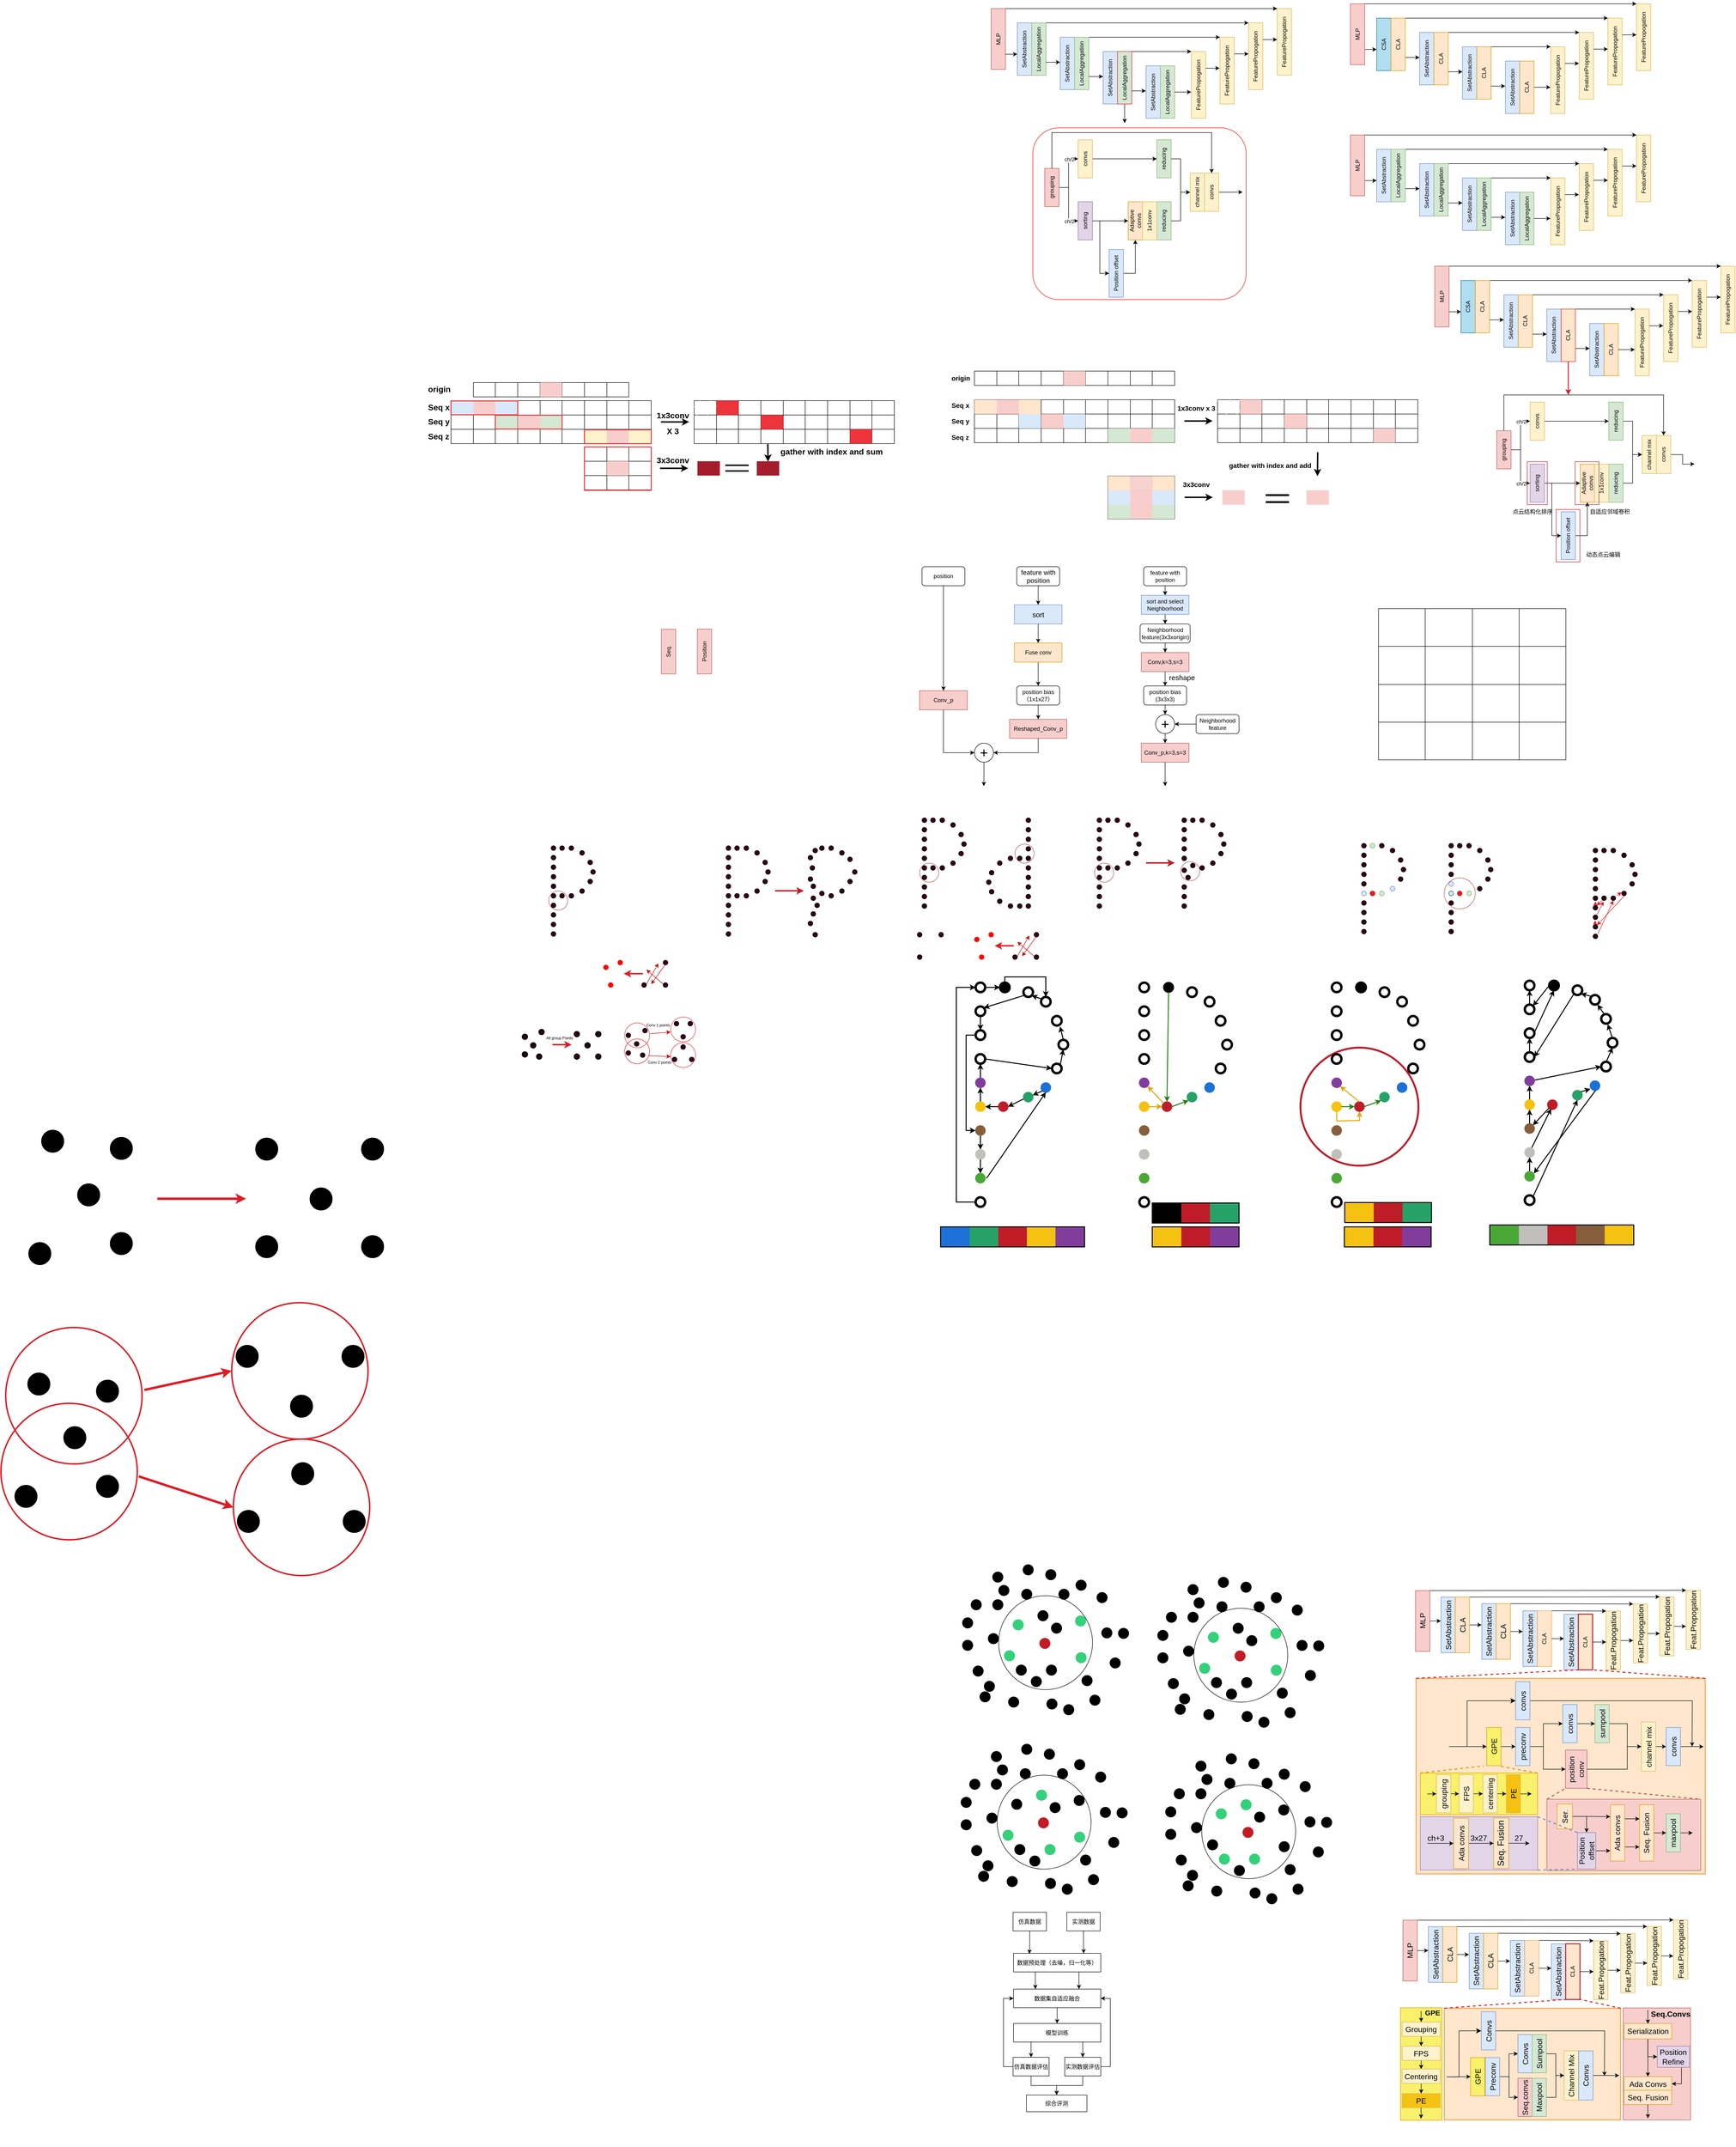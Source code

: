 <mxfile version="24.3.0" type="github">
  <diagram id="R2lEEEUBdFMjLlhIrx00" name="Page-1">
    <mxGraphModel dx="2909" dy="530" grid="0" gridSize="8" guides="1" tooltips="1" connect="1" arrows="1" fold="1" page="0" pageScale="1" pageWidth="850" pageHeight="1100" math="0" shadow="0" extFonts="Permanent Marker^https://fonts.googleapis.com/css?family=Permanent+Marker">
      <root>
        <mxCell id="0" />
        <mxCell id="1" parent="0" />
        <mxCell id="20zmmi0XH5_MYzyxO8ju-132" value="" style="ellipse;whiteSpace=wrap;html=1;aspect=fixed;fillColor=none;strokeColor=#c01c28;strokeWidth=4;" parent="1" vertex="1">
          <mxGeometry x="753.88" y="2508.25" width="247.5" height="247.5" as="geometry" />
        </mxCell>
        <mxCell id="LmI3bYBw21KwUO2kNKaP-38" value="" style="ellipse;whiteSpace=wrap;html=1;aspect=fixed;" parent="1" vertex="1">
          <mxGeometry x="120.75" y="3657.25" width="197" height="197" as="geometry" />
        </mxCell>
        <mxCell id="9U9ChRGh2sF5de2T11W8-144" value="" style="whiteSpace=wrap;html=1;strokeColor=#ffa348;strokeWidth=2;fillColor=#ffe6cc;" parent="1" vertex="1">
          <mxGeometry x="996.54" y="3830.5" width="606.46" height="410" as="geometry" />
        </mxCell>
        <mxCell id="9U9ChRGh2sF5de2T11W8-75" value="" style="rounded=0;whiteSpace=wrap;html=1;fillColor=#f8cecc;strokeColor=#b85450;" parent="1" vertex="1">
          <mxGeometry x="1270.82" y="4084" width="322.64" height="149.5" as="geometry" />
        </mxCell>
        <mxCell id="9U9ChRGh2sF5de2T11W8-97" value="" style="rounded=0;whiteSpace=wrap;html=1;fillColor=#e1d5e7;strokeColor=#9673a6;" parent="1" vertex="1">
          <mxGeometry x="1005.29" y="4120.5" width="245.99" height="112" as="geometry" />
        </mxCell>
        <mxCell id="9U9ChRGh2sF5de2T11W8-59" value="" style="rounded=0;whiteSpace=wrap;html=1;fillColor=#f9f06b;strokeColor=#d79b00;" parent="1" vertex="1">
          <mxGeometry x="1005.29" y="4029" width="245.99" height="87" as="geometry" />
        </mxCell>
        <mxCell id="vtilnRqLbUMHcYJGWRie-12" value="SetAbstraction" style="rounded=0;whiteSpace=wrap;html=1;rotation=-90;fillColor=#dae8fc;strokeColor=#6c8ebf;" parent="1" vertex="1">
          <mxGeometry x="120" y="400" width="110" height="30" as="geometry" />
        </mxCell>
        <mxCell id="vtilnRqLbUMHcYJGWRie-42" style="edgeStyle=orthogonalEdgeStyle;rounded=0;orthogonalLoop=1;jettySize=auto;html=1;exitX=1;exitY=1;exitDx=0;exitDy=0;entryX=1;entryY=0;entryDx=0;entryDy=0;" parent="1" source="vtilnRqLbUMHcYJGWRie-13" target="vtilnRqLbUMHcYJGWRie-26" edge="1">
          <mxGeometry relative="1" as="geometry">
            <Array as="points">
              <mxPoint x="430" y="360" />
              <mxPoint x="430" y="360" />
            </Array>
          </mxGeometry>
        </mxCell>
        <mxCell id="vtilnRqLbUMHcYJGWRie-13" value="&lt;font style=&quot;font-size: 12px;&quot;&gt;LocalAggregation&lt;/font&gt;" style="rounded=0;whiteSpace=wrap;html=1;rotation=-90;fillColor=#d5e8d4;strokeColor=#82b366;" parent="1" vertex="1">
          <mxGeometry x="150" y="400" width="110" height="30" as="geometry" />
        </mxCell>
        <mxCell id="vtilnRqLbUMHcYJGWRie-16" value="SetAbstraction" style="rounded=0;whiteSpace=wrap;html=1;rotation=-90;fillColor=#dae8fc;strokeColor=#6c8ebf;" parent="1" vertex="1">
          <mxGeometry x="210" y="430" width="110" height="30" as="geometry" />
        </mxCell>
        <mxCell id="vtilnRqLbUMHcYJGWRie-41" style="edgeStyle=orthogonalEdgeStyle;rounded=0;orthogonalLoop=1;jettySize=auto;html=1;exitX=1;exitY=1;exitDx=0;exitDy=0;entryX=1;entryY=0;entryDx=0;entryDy=0;" parent="1" source="vtilnRqLbUMHcYJGWRie-17" target="vtilnRqLbUMHcYJGWRie-23" edge="1">
          <mxGeometry relative="1" as="geometry">
            <Array as="points">
              <mxPoint x="450" y="390" />
              <mxPoint x="450" y="390" />
            </Array>
          </mxGeometry>
        </mxCell>
        <mxCell id="vtilnRqLbUMHcYJGWRie-17" value="&lt;font style=&quot;font-size: 12px;&quot;&gt;LocalAggregation&lt;/font&gt;" style="rounded=0;whiteSpace=wrap;html=1;rotation=-90;fillColor=#d5e8d4;strokeColor=#82b366;" parent="1" vertex="1">
          <mxGeometry x="240" y="430" width="110" height="30" as="geometry" />
        </mxCell>
        <mxCell id="vtilnRqLbUMHcYJGWRie-18" value="SetAbstraction" style="rounded=0;whiteSpace=wrap;html=1;rotation=-90;fillColor=#dae8fc;strokeColor=#6c8ebf;" parent="1" vertex="1">
          <mxGeometry x="300" y="460" width="110" height="30" as="geometry" />
        </mxCell>
        <mxCell id="vtilnRqLbUMHcYJGWRie-40" style="edgeStyle=orthogonalEdgeStyle;rounded=0;orthogonalLoop=1;jettySize=auto;html=1;exitX=1;exitY=1;exitDx=0;exitDy=0;entryX=1;entryY=0;entryDx=0;entryDy=0;" parent="1" source="vtilnRqLbUMHcYJGWRie-19" target="vtilnRqLbUMHcYJGWRie-25" edge="1">
          <mxGeometry relative="1" as="geometry">
            <Array as="points">
              <mxPoint x="460" y="420" />
              <mxPoint x="460" y="420" />
            </Array>
          </mxGeometry>
        </mxCell>
        <mxCell id="i3QLylkI8kiSOo_KAQf6-5" style="edgeStyle=orthogonalEdgeStyle;rounded=0;orthogonalLoop=1;jettySize=auto;html=1;exitX=0;exitY=0.5;exitDx=0;exitDy=0;" parent="1" source="vtilnRqLbUMHcYJGWRie-19" edge="1">
          <mxGeometry relative="1" as="geometry">
            <mxPoint x="385.185" y="570" as="targetPoint" />
          </mxGeometry>
        </mxCell>
        <mxCell id="vtilnRqLbUMHcYJGWRie-19" value="&lt;font style=&quot;font-size: 12px;&quot;&gt;LocalAggregation&lt;/font&gt;" style="rounded=0;whiteSpace=wrap;html=1;rotation=-90;fillColor=#d5e8d4;strokeColor=#e01b24;" parent="1" vertex="1">
          <mxGeometry x="330" y="460" width="110" height="30" as="geometry" />
        </mxCell>
        <mxCell id="vtilnRqLbUMHcYJGWRie-20" value="SetAbstraction" style="rounded=0;whiteSpace=wrap;html=1;rotation=-90;fillColor=#dae8fc;strokeColor=#6c8ebf;" parent="1" vertex="1">
          <mxGeometry x="390" y="490" width="110" height="30" as="geometry" />
        </mxCell>
        <mxCell id="vtilnRqLbUMHcYJGWRie-21" value="&lt;font style=&quot;font-size: 12px;&quot;&gt;LocalAggregation&lt;/font&gt;" style="rounded=0;whiteSpace=wrap;html=1;rotation=-90;fillColor=#d5e8d4;strokeColor=#82b366;" parent="1" vertex="1">
          <mxGeometry x="420" y="490" width="110" height="30" as="geometry" />
        </mxCell>
        <mxCell id="vtilnRqLbUMHcYJGWRie-23" value="FeaturePropogation" style="rounded=0;whiteSpace=wrap;html=1;rotation=-90;fillColor=#fff2cc;strokeColor=#d6b656;" parent="1" vertex="1">
          <mxGeometry x="530" y="445" width="140" height="30" as="geometry" />
        </mxCell>
        <mxCell id="vtilnRqLbUMHcYJGWRie-25" value="FeaturePropogation" style="rounded=0;whiteSpace=wrap;html=1;rotation=-90;fillColor=#fff2cc;strokeColor=#d6b656;" parent="1" vertex="1">
          <mxGeometry x="470" y="475" width="140" height="30" as="geometry" />
        </mxCell>
        <mxCell id="vtilnRqLbUMHcYJGWRie-26" value="FeaturePropogation" style="rounded=0;whiteSpace=wrap;html=1;rotation=-90;fillColor=#fff2cc;strokeColor=#d6b656;" parent="1" vertex="1">
          <mxGeometry x="590" y="415" width="140" height="30" as="geometry" />
        </mxCell>
        <mxCell id="vtilnRqLbUMHcYJGWRie-27" value="FeaturePropogation" style="rounded=0;whiteSpace=wrap;html=1;rotation=-90;fillColor=#fff2cc;strokeColor=#d6b656;" parent="1" vertex="1">
          <mxGeometry x="650" y="385" width="140" height="30" as="geometry" />
        </mxCell>
        <mxCell id="vtilnRqLbUMHcYJGWRie-43" style="edgeStyle=orthogonalEdgeStyle;rounded=0;orthogonalLoop=1;jettySize=auto;html=1;exitX=1;exitY=1;exitDx=0;exitDy=0;entryX=1;entryY=0;entryDx=0;entryDy=0;" parent="1" source="vtilnRqLbUMHcYJGWRie-28" target="vtilnRqLbUMHcYJGWRie-27" edge="1">
          <mxGeometry relative="1" as="geometry">
            <Array as="points">
              <mxPoint x="135" y="330" />
            </Array>
          </mxGeometry>
        </mxCell>
        <mxCell id="vtilnRqLbUMHcYJGWRie-28" value="MLP" style="rounded=0;whiteSpace=wrap;html=1;rotation=-90;fillColor=#f8cecc;strokeColor=#b85450;" parent="1" vertex="1">
          <mxGeometry x="56.25" y="378.75" width="127.5" height="30" as="geometry" />
        </mxCell>
        <mxCell id="vtilnRqLbUMHcYJGWRie-34" style="edgeStyle=orthogonalEdgeStyle;rounded=0;orthogonalLoop=1;jettySize=auto;html=1;exitX=0.75;exitY=1;exitDx=0;exitDy=0;entryX=0.54;entryY=-0.022;entryDx=0;entryDy=0;entryPerimeter=0;" parent="1" source="vtilnRqLbUMHcYJGWRie-25" target="vtilnRqLbUMHcYJGWRie-23" edge="1">
          <mxGeometry relative="1" as="geometry" />
        </mxCell>
        <mxCell id="vtilnRqLbUMHcYJGWRie-37" style="edgeStyle=orthogonalEdgeStyle;rounded=0;orthogonalLoop=1;jettySize=auto;html=1;exitX=0.75;exitY=1;exitDx=0;exitDy=0;entryX=0.533;entryY=0;entryDx=0;entryDy=0;entryPerimeter=0;" parent="1" source="vtilnRqLbUMHcYJGWRie-23" target="vtilnRqLbUMHcYJGWRie-26" edge="1">
          <mxGeometry relative="1" as="geometry" />
        </mxCell>
        <mxCell id="vtilnRqLbUMHcYJGWRie-38" style="edgeStyle=orthogonalEdgeStyle;rounded=0;orthogonalLoop=1;jettySize=auto;html=1;exitX=0.75;exitY=1;exitDx=0;exitDy=0;entryX=0.538;entryY=0;entryDx=0;entryDy=0;entryPerimeter=0;" parent="1" source="vtilnRqLbUMHcYJGWRie-26" target="vtilnRqLbUMHcYJGWRie-27" edge="1">
          <mxGeometry relative="1" as="geometry" />
        </mxCell>
        <mxCell id="vtilnRqLbUMHcYJGWRie-39" style="edgeStyle=orthogonalEdgeStyle;rounded=0;orthogonalLoop=1;jettySize=auto;html=1;exitX=0.5;exitY=1;exitDx=0;exitDy=0;entryX=0.388;entryY=-0.011;entryDx=0;entryDy=0;entryPerimeter=0;" parent="1" source="vtilnRqLbUMHcYJGWRie-21" target="vtilnRqLbUMHcYJGWRie-25" edge="1">
          <mxGeometry relative="1" as="geometry" />
        </mxCell>
        <mxCell id="vtilnRqLbUMHcYJGWRie-45" style="edgeStyle=orthogonalEdgeStyle;rounded=0;orthogonalLoop=1;jettySize=auto;html=1;exitX=0.25;exitY=1;exitDx=0;exitDy=0;entryX=0.522;entryY=-0.009;entryDx=0;entryDy=0;entryPerimeter=0;" parent="1" source="vtilnRqLbUMHcYJGWRie-19" target="vtilnRqLbUMHcYJGWRie-20" edge="1">
          <mxGeometry relative="1" as="geometry" />
        </mxCell>
        <mxCell id="vtilnRqLbUMHcYJGWRie-46" style="edgeStyle=orthogonalEdgeStyle;rounded=0;orthogonalLoop=1;jettySize=auto;html=1;exitX=0.25;exitY=1;exitDx=0;exitDy=0;entryX=0.521;entryY=-0.003;entryDx=0;entryDy=0;entryPerimeter=0;" parent="1" source="vtilnRqLbUMHcYJGWRie-17" target="vtilnRqLbUMHcYJGWRie-18" edge="1">
          <mxGeometry relative="1" as="geometry" />
        </mxCell>
        <mxCell id="vtilnRqLbUMHcYJGWRie-47" style="edgeStyle=orthogonalEdgeStyle;rounded=0;orthogonalLoop=1;jettySize=auto;html=1;exitX=0.25;exitY=1;exitDx=0;exitDy=0;entryX=0.519;entryY=-0.003;entryDx=0;entryDy=0;entryPerimeter=0;" parent="1" source="vtilnRqLbUMHcYJGWRie-13" target="vtilnRqLbUMHcYJGWRie-16" edge="1">
          <mxGeometry relative="1" as="geometry" />
        </mxCell>
        <mxCell id="vtilnRqLbUMHcYJGWRie-52" style="edgeStyle=orthogonalEdgeStyle;rounded=0;orthogonalLoop=1;jettySize=auto;html=1;exitX=0.25;exitY=1;exitDx=0;exitDy=0;entryX=0.4;entryY=0;entryDx=0;entryDy=0;entryPerimeter=0;" parent="1" source="vtilnRqLbUMHcYJGWRie-28" target="vtilnRqLbUMHcYJGWRie-12" edge="1">
          <mxGeometry relative="1" as="geometry" />
        </mxCell>
        <mxCell id="vtilnRqLbUMHcYJGWRie-58" style="edgeStyle=orthogonalEdgeStyle;rounded=0;orthogonalLoop=1;jettySize=auto;html=1;exitX=0.5;exitY=1;exitDx=0;exitDy=0;entryX=0.5;entryY=0;entryDx=0;entryDy=0;" parent="1" source="vtilnRqLbUMHcYJGWRie-53" target="vtilnRqLbUMHcYJGWRie-54" edge="1">
          <mxGeometry relative="1" as="geometry" />
        </mxCell>
        <mxCell id="uUi6OaRh1WbSz2renadQ-22" value="ch/2" style="edgeLabel;html=1;align=center;verticalAlign=middle;resizable=0;points=[];" parent="vtilnRqLbUMHcYJGWRie-58" vertex="1" connectable="0">
          <mxGeometry x="0.661" y="-1" relative="1" as="geometry">
            <mxPoint as="offset" />
          </mxGeometry>
        </mxCell>
        <mxCell id="uUi6OaRh1WbSz2renadQ-3" style="edgeStyle=orthogonalEdgeStyle;rounded=0;orthogonalLoop=1;jettySize=auto;html=1;entryX=0.5;entryY=0;entryDx=0;entryDy=0;" parent="1" source="vtilnRqLbUMHcYJGWRie-53" target="uUi6OaRh1WbSz2renadQ-1" edge="1">
          <mxGeometry relative="1" as="geometry" />
        </mxCell>
        <mxCell id="uUi6OaRh1WbSz2renadQ-21" value="ch/2" style="edgeLabel;html=1;align=center;verticalAlign=middle;resizable=0;points=[];" parent="uUi6OaRh1WbSz2renadQ-3" vertex="1" connectable="0">
          <mxGeometry x="0.633" y="-1" relative="1" as="geometry">
            <mxPoint as="offset" />
          </mxGeometry>
        </mxCell>
        <mxCell id="i3QLylkI8kiSOo_KAQf6-11" style="edgeStyle=orthogonalEdgeStyle;rounded=0;orthogonalLoop=1;jettySize=auto;html=1;exitX=1;exitY=0.5;exitDx=0;exitDy=0;entryX=1;entryY=0.5;entryDx=0;entryDy=0;" parent="1" source="vtilnRqLbUMHcYJGWRie-53" target="uUi6OaRh1WbSz2renadQ-23" edge="1">
          <mxGeometry relative="1" as="geometry">
            <Array as="points">
              <mxPoint x="253" y="590" />
              <mxPoint x="587" y="590" />
            </Array>
          </mxGeometry>
        </mxCell>
        <mxCell id="vtilnRqLbUMHcYJGWRie-53" value="grouping" style="rounded=0;whiteSpace=wrap;html=1;rotation=-90;fillColor=#f8cecc;strokeColor=#b85450;" parent="1" vertex="1">
          <mxGeometry x="192.5" y="690" width="80" height="30" as="geometry" />
        </mxCell>
        <mxCell id="vtilnRqLbUMHcYJGWRie-60" style="edgeStyle=orthogonalEdgeStyle;rounded=0;orthogonalLoop=1;jettySize=auto;html=1;exitX=0.5;exitY=1;exitDx=0;exitDy=0;entryX=0.5;entryY=0;entryDx=0;entryDy=0;" parent="1" source="vtilnRqLbUMHcYJGWRie-54" target="vtilnRqLbUMHcYJGWRie-55" edge="1">
          <mxGeometry relative="1" as="geometry">
            <Array as="points">
              <mxPoint x="333" y="775" />
              <mxPoint x="333" y="885" />
            </Array>
          </mxGeometry>
        </mxCell>
        <mxCell id="uUi6OaRh1WbSz2renadQ-10" style="edgeStyle=orthogonalEdgeStyle;rounded=0;orthogonalLoop=1;jettySize=auto;html=1;exitX=0.5;exitY=1;exitDx=0;exitDy=0;entryX=0.5;entryY=0;entryDx=0;entryDy=0;" parent="1" source="vtilnRqLbUMHcYJGWRie-54" target="vtilnRqLbUMHcYJGWRie-56" edge="1">
          <mxGeometry relative="1" as="geometry" />
        </mxCell>
        <mxCell id="vtilnRqLbUMHcYJGWRie-54" value="sorting" style="rounded=0;whiteSpace=wrap;html=1;rotation=-90;fillColor=#e1d5e7;strokeColor=#9673a6;" parent="1" vertex="1">
          <mxGeometry x="262.5" y="760" width="80" height="30" as="geometry" />
        </mxCell>
        <mxCell id="i3QLylkI8kiSOo_KAQf6-13" style="edgeStyle=orthogonalEdgeStyle;rounded=0;orthogonalLoop=1;jettySize=auto;html=1;exitX=0.5;exitY=1;exitDx=0;exitDy=0;entryX=0;entryY=0.5;entryDx=0;entryDy=0;" parent="1" source="vtilnRqLbUMHcYJGWRie-55" target="vtilnRqLbUMHcYJGWRie-56" edge="1">
          <mxGeometry relative="1" as="geometry" />
        </mxCell>
        <mxCell id="vtilnRqLbUMHcYJGWRie-55" value="Position offset" style="rounded=0;whiteSpace=wrap;html=1;rotation=-90;fillColor=#dae8fc;strokeColor=#6c8ebf;" parent="1" vertex="1">
          <mxGeometry x="317.5" y="870" width="100" height="30" as="geometry" />
        </mxCell>
        <mxCell id="vtilnRqLbUMHcYJGWRie-56" value="Adaptive convs" style="rounded=0;whiteSpace=wrap;html=1;rotation=-90;fillColor=#ffe6cc;strokeColor=#d79b00;" parent="1" vertex="1">
          <mxGeometry x="367.5" y="760" width="80" height="30" as="geometry" />
        </mxCell>
        <mxCell id="uUi6OaRh1WbSz2renadQ-17" style="edgeStyle=orthogonalEdgeStyle;rounded=0;orthogonalLoop=1;jettySize=auto;html=1;exitX=0.5;exitY=1;exitDx=0;exitDy=0;" parent="1" source="uUi6OaRh1WbSz2renadQ-1" target="uUi6OaRh1WbSz2renadQ-16" edge="1">
          <mxGeometry relative="1" as="geometry" />
        </mxCell>
        <mxCell id="uUi6OaRh1WbSz2renadQ-1" value="convs" style="rounded=0;whiteSpace=wrap;html=1;rotation=-90;fillColor=#fff2cc;strokeColor=#d6b656;" parent="1" vertex="1">
          <mxGeometry x="262.5" y="630" width="80" height="30" as="geometry" />
        </mxCell>
        <mxCell id="uUi6OaRh1WbSz2renadQ-20" style="edgeStyle=orthogonalEdgeStyle;rounded=0;orthogonalLoop=1;jettySize=auto;html=1;exitX=0.5;exitY=1;exitDx=0;exitDy=0;entryX=0.5;entryY=0;entryDx=0;entryDy=0;" parent="1" source="uUi6OaRh1WbSz2renadQ-12" target="uUi6OaRh1WbSz2renadQ-18" edge="1">
          <mxGeometry relative="1" as="geometry" />
        </mxCell>
        <mxCell id="uUi6OaRh1WbSz2renadQ-12" value="reducing" style="rounded=0;whiteSpace=wrap;html=1;rotation=-90;fillColor=#d5e8d4;strokeColor=#82b366;" parent="1" vertex="1">
          <mxGeometry x="427.5" y="760" width="80" height="30" as="geometry" />
        </mxCell>
        <mxCell id="uUi6OaRh1WbSz2renadQ-13" value="1x1conv" style="rounded=0;whiteSpace=wrap;html=1;rotation=-90;fillColor=#fff2cc;strokeColor=#d6b656;" parent="1" vertex="1">
          <mxGeometry x="397.5" y="760" width="80" height="30" as="geometry" />
        </mxCell>
        <mxCell id="uUi6OaRh1WbSz2renadQ-19" style="edgeStyle=orthogonalEdgeStyle;rounded=0;orthogonalLoop=1;jettySize=auto;html=1;exitX=0.5;exitY=1;exitDx=0;exitDy=0;entryX=0.5;entryY=0;entryDx=0;entryDy=0;" parent="1" source="uUi6OaRh1WbSz2renadQ-16" target="uUi6OaRh1WbSz2renadQ-18" edge="1">
          <mxGeometry relative="1" as="geometry" />
        </mxCell>
        <mxCell id="uUi6OaRh1WbSz2renadQ-16" value="reducing" style="rounded=0;whiteSpace=wrap;html=1;rotation=-90;fillColor=#d5e8d4;strokeColor=#82b366;" parent="1" vertex="1">
          <mxGeometry x="427.5" y="630" width="80" height="30" as="geometry" />
        </mxCell>
        <mxCell id="uUi6OaRh1WbSz2renadQ-18" value="channel mix" style="rounded=0;whiteSpace=wrap;html=1;rotation=-90;fillColor=#fff2cc;strokeColor=#d6b656;" parent="1" vertex="1">
          <mxGeometry x="497.5" y="700" width="80" height="30" as="geometry" />
        </mxCell>
        <mxCell id="i3QLylkI8kiSOo_KAQf6-7" style="edgeStyle=orthogonalEdgeStyle;rounded=0;orthogonalLoop=1;jettySize=auto;html=1;exitX=0.5;exitY=1;exitDx=0;exitDy=0;" parent="1" source="uUi6OaRh1WbSz2renadQ-23" edge="1">
          <mxGeometry relative="1" as="geometry">
            <mxPoint x="632.5" y="714.704" as="targetPoint" />
          </mxGeometry>
        </mxCell>
        <mxCell id="uUi6OaRh1WbSz2renadQ-23" value="convs" style="rounded=0;whiteSpace=wrap;html=1;rotation=-90;fillColor=#fff2cc;strokeColor=#d6b656;" parent="1" vertex="1">
          <mxGeometry x="527.5" y="700" width="80" height="30" as="geometry" />
        </mxCell>
        <mxCell id="OVMCA4Tm-RXiUDqfcLrq-3" value="" style="shape=table;startSize=0;container=1;collapsible=0;childLayout=tableLayout;fontSize=16;" parent="1" vertex="1">
          <mxGeometry x="70" y="1150" width="140" height="90" as="geometry" />
        </mxCell>
        <mxCell id="OVMCA4Tm-RXiUDqfcLrq-4" value="" style="shape=tableRow;horizontal=0;startSize=0;swimlaneHead=0;swimlaneBody=0;strokeColor=inherit;top=0;left=0;bottom=0;right=0;collapsible=0;dropTarget=0;fillColor=none;points=[[0,0.5],[1,0.5]];portConstraint=eastwest;fontSize=16;" parent="OVMCA4Tm-RXiUDqfcLrq-3" vertex="1">
          <mxGeometry width="140" height="30" as="geometry" />
        </mxCell>
        <mxCell id="OVMCA4Tm-RXiUDqfcLrq-5" value="" style="shape=partialRectangle;html=1;whiteSpace=wrap;connectable=0;strokeColor=#d79b00;overflow=hidden;fillColor=#ffe6cc;top=0;left=0;bottom=0;right=0;pointerEvents=1;fontSize=16;" parent="OVMCA4Tm-RXiUDqfcLrq-4" vertex="1">
          <mxGeometry width="47" height="30" as="geometry">
            <mxRectangle width="47" height="30" as="alternateBounds" />
          </mxGeometry>
        </mxCell>
        <mxCell id="OVMCA4Tm-RXiUDqfcLrq-6" value="" style="shape=partialRectangle;html=1;whiteSpace=wrap;connectable=0;strokeColor=#b85450;overflow=hidden;fillColor=#f8cecc;top=0;left=0;bottom=0;right=0;pointerEvents=1;fontSize=16;" parent="OVMCA4Tm-RXiUDqfcLrq-4" vertex="1">
          <mxGeometry x="47" width="46" height="30" as="geometry">
            <mxRectangle width="46" height="30" as="alternateBounds" />
          </mxGeometry>
        </mxCell>
        <mxCell id="OVMCA4Tm-RXiUDqfcLrq-7" value="" style="shape=partialRectangle;html=1;whiteSpace=wrap;connectable=0;strokeColor=#d79b00;overflow=hidden;fillColor=#ffe6cc;top=0;left=0;bottom=0;right=0;pointerEvents=1;fontSize=16;" parent="OVMCA4Tm-RXiUDqfcLrq-4" vertex="1">
          <mxGeometry x="93" width="47" height="30" as="geometry">
            <mxRectangle width="47" height="30" as="alternateBounds" />
          </mxGeometry>
        </mxCell>
        <mxCell id="OVMCA4Tm-RXiUDqfcLrq-8" value="" style="shape=tableRow;horizontal=0;startSize=0;swimlaneHead=0;swimlaneBody=0;strokeColor=inherit;top=0;left=0;bottom=0;right=0;collapsible=0;dropTarget=0;fillColor=none;points=[[0,0.5],[1,0.5]];portConstraint=eastwest;fontSize=16;" parent="OVMCA4Tm-RXiUDqfcLrq-3" vertex="1">
          <mxGeometry y="30" width="140" height="30" as="geometry" />
        </mxCell>
        <mxCell id="OVMCA4Tm-RXiUDqfcLrq-9" value="" style="shape=partialRectangle;html=1;whiteSpace=wrap;connectable=0;strokeColor=inherit;overflow=hidden;fillColor=none;top=0;left=0;bottom=0;right=0;pointerEvents=1;fontSize=16;" parent="OVMCA4Tm-RXiUDqfcLrq-8" vertex="1">
          <mxGeometry width="47" height="30" as="geometry">
            <mxRectangle width="47" height="30" as="alternateBounds" />
          </mxGeometry>
        </mxCell>
        <mxCell id="OVMCA4Tm-RXiUDqfcLrq-10" value="" style="shape=partialRectangle;html=1;whiteSpace=wrap;connectable=0;strokeColor=inherit;overflow=hidden;fillColor=none;top=0;left=0;bottom=0;right=0;pointerEvents=1;fontSize=16;" parent="OVMCA4Tm-RXiUDqfcLrq-8" vertex="1">
          <mxGeometry x="47" width="46" height="30" as="geometry">
            <mxRectangle width="46" height="30" as="alternateBounds" />
          </mxGeometry>
        </mxCell>
        <mxCell id="OVMCA4Tm-RXiUDqfcLrq-11" value="" style="shape=partialRectangle;html=1;whiteSpace=wrap;connectable=0;strokeColor=#6c8ebf;overflow=hidden;fillColor=#dae8fc;top=0;left=0;bottom=0;right=0;pointerEvents=1;fontSize=16;" parent="OVMCA4Tm-RXiUDqfcLrq-8" vertex="1">
          <mxGeometry x="93" width="47" height="30" as="geometry">
            <mxRectangle width="47" height="30" as="alternateBounds" />
          </mxGeometry>
        </mxCell>
        <mxCell id="OVMCA4Tm-RXiUDqfcLrq-12" value="" style="shape=tableRow;horizontal=0;startSize=0;swimlaneHead=0;swimlaneBody=0;strokeColor=inherit;top=0;left=0;bottom=0;right=0;collapsible=0;dropTarget=0;fillColor=none;points=[[0,0.5],[1,0.5]];portConstraint=eastwest;fontSize=16;" parent="OVMCA4Tm-RXiUDqfcLrq-3" vertex="1">
          <mxGeometry y="60" width="140" height="30" as="geometry" />
        </mxCell>
        <mxCell id="OVMCA4Tm-RXiUDqfcLrq-13" value="" style="shape=partialRectangle;html=1;whiteSpace=wrap;connectable=0;strokeColor=inherit;overflow=hidden;fillColor=none;top=0;left=0;bottom=0;right=0;pointerEvents=1;fontSize=16;" parent="OVMCA4Tm-RXiUDqfcLrq-12" vertex="1">
          <mxGeometry width="47" height="30" as="geometry">
            <mxRectangle width="47" height="30" as="alternateBounds" />
          </mxGeometry>
        </mxCell>
        <mxCell id="OVMCA4Tm-RXiUDqfcLrq-14" value="" style="shape=partialRectangle;html=1;whiteSpace=wrap;connectable=0;strokeColor=inherit;overflow=hidden;fillColor=none;top=0;left=0;bottom=0;right=0;pointerEvents=1;fontSize=16;" parent="OVMCA4Tm-RXiUDqfcLrq-12" vertex="1">
          <mxGeometry x="47" width="46" height="30" as="geometry">
            <mxRectangle width="46" height="30" as="alternateBounds" />
          </mxGeometry>
        </mxCell>
        <mxCell id="OVMCA4Tm-RXiUDqfcLrq-15" value="" style="shape=partialRectangle;html=1;whiteSpace=wrap;connectable=0;strokeColor=inherit;overflow=hidden;fillColor=none;top=0;left=0;bottom=0;right=0;pointerEvents=1;fontSize=16;" parent="OVMCA4Tm-RXiUDqfcLrq-12" vertex="1">
          <mxGeometry x="93" width="47" height="30" as="geometry">
            <mxRectangle width="47" height="30" as="alternateBounds" />
          </mxGeometry>
        </mxCell>
        <mxCell id="OVMCA4Tm-RXiUDqfcLrq-42" value="" style="shape=table;startSize=0;container=1;collapsible=0;childLayout=tableLayout;fontSize=16;" parent="1" vertex="1">
          <mxGeometry x="210" y="1150" width="140" height="90" as="geometry" />
        </mxCell>
        <mxCell id="OVMCA4Tm-RXiUDqfcLrq-43" value="" style="shape=tableRow;horizontal=0;startSize=0;swimlaneHead=0;swimlaneBody=0;strokeColor=inherit;top=0;left=0;bottom=0;right=0;collapsible=0;dropTarget=0;fillColor=none;points=[[0,0.5],[1,0.5]];portConstraint=eastwest;fontSize=16;" parent="OVMCA4Tm-RXiUDqfcLrq-42" vertex="1">
          <mxGeometry width="140" height="30" as="geometry" />
        </mxCell>
        <mxCell id="OVMCA4Tm-RXiUDqfcLrq-44" value="" style="shape=partialRectangle;html=1;whiteSpace=wrap;connectable=0;strokeColor=inherit;overflow=hidden;fillColor=none;top=0;left=0;bottom=0;right=0;pointerEvents=1;fontSize=16;" parent="OVMCA4Tm-RXiUDqfcLrq-43" vertex="1">
          <mxGeometry width="47" height="30" as="geometry">
            <mxRectangle width="47" height="30" as="alternateBounds" />
          </mxGeometry>
        </mxCell>
        <mxCell id="OVMCA4Tm-RXiUDqfcLrq-45" value="" style="shape=partialRectangle;html=1;whiteSpace=wrap;connectable=0;strokeColor=inherit;overflow=hidden;fillColor=none;top=0;left=0;bottom=0;right=0;pointerEvents=1;fontSize=16;" parent="OVMCA4Tm-RXiUDqfcLrq-43" vertex="1">
          <mxGeometry x="47" width="46" height="30" as="geometry">
            <mxRectangle width="46" height="30" as="alternateBounds" />
          </mxGeometry>
        </mxCell>
        <mxCell id="OVMCA4Tm-RXiUDqfcLrq-46" value="" style="shape=partialRectangle;html=1;whiteSpace=wrap;connectable=0;strokeColor=inherit;overflow=hidden;fillColor=none;top=0;left=0;bottom=0;right=0;pointerEvents=1;fontSize=16;" parent="OVMCA4Tm-RXiUDqfcLrq-43" vertex="1">
          <mxGeometry x="93" width="47" height="30" as="geometry">
            <mxRectangle width="47" height="30" as="alternateBounds" />
          </mxGeometry>
        </mxCell>
        <mxCell id="OVMCA4Tm-RXiUDqfcLrq-47" value="" style="shape=tableRow;horizontal=0;startSize=0;swimlaneHead=0;swimlaneBody=0;strokeColor=inherit;top=0;left=0;bottom=0;right=0;collapsible=0;dropTarget=0;fillColor=none;points=[[0,0.5],[1,0.5]];portConstraint=eastwest;fontSize=16;" parent="OVMCA4Tm-RXiUDqfcLrq-42" vertex="1">
          <mxGeometry y="30" width="140" height="30" as="geometry" />
        </mxCell>
        <mxCell id="OVMCA4Tm-RXiUDqfcLrq-48" value="" style="shape=partialRectangle;html=1;whiteSpace=wrap;connectable=0;strokeColor=#b85450;overflow=hidden;fillColor=#f8cecc;top=0;left=0;bottom=0;right=0;pointerEvents=1;fontSize=16;" parent="OVMCA4Tm-RXiUDqfcLrq-47" vertex="1">
          <mxGeometry width="47" height="30" as="geometry">
            <mxRectangle width="47" height="30" as="alternateBounds" />
          </mxGeometry>
        </mxCell>
        <mxCell id="OVMCA4Tm-RXiUDqfcLrq-49" value="" style="shape=partialRectangle;html=1;whiteSpace=wrap;connectable=0;strokeColor=#6c8ebf;overflow=hidden;fillColor=#dae8fc;top=0;left=0;bottom=0;right=0;pointerEvents=1;fontSize=16;" parent="OVMCA4Tm-RXiUDqfcLrq-47" vertex="1">
          <mxGeometry x="47" width="46" height="30" as="geometry">
            <mxRectangle width="46" height="30" as="alternateBounds" />
          </mxGeometry>
        </mxCell>
        <mxCell id="OVMCA4Tm-RXiUDqfcLrq-50" value="" style="shape=partialRectangle;html=1;whiteSpace=wrap;connectable=0;strokeColor=inherit;overflow=hidden;fillColor=none;top=0;left=0;bottom=0;right=0;pointerEvents=1;fontSize=16;" parent="OVMCA4Tm-RXiUDqfcLrq-47" vertex="1">
          <mxGeometry x="93" width="47" height="30" as="geometry">
            <mxRectangle width="47" height="30" as="alternateBounds" />
          </mxGeometry>
        </mxCell>
        <mxCell id="OVMCA4Tm-RXiUDqfcLrq-51" value="" style="shape=tableRow;horizontal=0;startSize=0;swimlaneHead=0;swimlaneBody=0;strokeColor=inherit;top=0;left=0;bottom=0;right=0;collapsible=0;dropTarget=0;fillColor=none;points=[[0,0.5],[1,0.5]];portConstraint=eastwest;fontSize=16;" parent="OVMCA4Tm-RXiUDqfcLrq-42" vertex="1">
          <mxGeometry y="60" width="140" height="30" as="geometry" />
        </mxCell>
        <mxCell id="OVMCA4Tm-RXiUDqfcLrq-52" value="" style="shape=partialRectangle;html=1;whiteSpace=wrap;connectable=0;strokeColor=inherit;overflow=hidden;fillColor=none;top=0;left=0;bottom=0;right=0;pointerEvents=1;fontSize=16;" parent="OVMCA4Tm-RXiUDqfcLrq-51" vertex="1">
          <mxGeometry width="47" height="30" as="geometry">
            <mxRectangle width="47" height="30" as="alternateBounds" />
          </mxGeometry>
        </mxCell>
        <mxCell id="OVMCA4Tm-RXiUDqfcLrq-53" value="" style="shape=partialRectangle;html=1;whiteSpace=wrap;connectable=0;strokeColor=inherit;overflow=hidden;fillColor=none;top=0;left=0;bottom=0;right=0;pointerEvents=1;fontSize=16;" parent="OVMCA4Tm-RXiUDqfcLrq-51" vertex="1">
          <mxGeometry x="47" width="46" height="30" as="geometry">
            <mxRectangle width="46" height="30" as="alternateBounds" />
          </mxGeometry>
        </mxCell>
        <mxCell id="OVMCA4Tm-RXiUDqfcLrq-54" value="" style="shape=partialRectangle;html=1;whiteSpace=wrap;connectable=0;strokeColor=inherit;overflow=hidden;fillColor=none;top=0;left=0;bottom=0;right=0;pointerEvents=1;fontSize=16;" parent="OVMCA4Tm-RXiUDqfcLrq-51" vertex="1">
          <mxGeometry x="93" width="47" height="30" as="geometry">
            <mxRectangle width="47" height="30" as="alternateBounds" />
          </mxGeometry>
        </mxCell>
        <mxCell id="OVMCA4Tm-RXiUDqfcLrq-55" value="" style="shape=table;startSize=0;container=1;collapsible=0;childLayout=tableLayout;fontSize=16;" parent="1" vertex="1">
          <mxGeometry x="350" y="1150" width="140" height="90" as="geometry" />
        </mxCell>
        <mxCell id="OVMCA4Tm-RXiUDqfcLrq-56" value="" style="shape=tableRow;horizontal=0;startSize=0;swimlaneHead=0;swimlaneBody=0;strokeColor=inherit;top=0;left=0;bottom=0;right=0;collapsible=0;dropTarget=0;fillColor=none;points=[[0,0.5],[1,0.5]];portConstraint=eastwest;fontSize=16;" parent="OVMCA4Tm-RXiUDqfcLrq-55" vertex="1">
          <mxGeometry width="140" height="30" as="geometry" />
        </mxCell>
        <mxCell id="OVMCA4Tm-RXiUDqfcLrq-57" value="" style="shape=partialRectangle;html=1;whiteSpace=wrap;connectable=0;strokeColor=inherit;overflow=hidden;fillColor=none;top=0;left=0;bottom=0;right=0;pointerEvents=1;fontSize=16;" parent="OVMCA4Tm-RXiUDqfcLrq-56" vertex="1">
          <mxGeometry width="47" height="30" as="geometry">
            <mxRectangle width="47" height="30" as="alternateBounds" />
          </mxGeometry>
        </mxCell>
        <mxCell id="OVMCA4Tm-RXiUDqfcLrq-58" value="" style="shape=partialRectangle;html=1;whiteSpace=wrap;connectable=0;strokeColor=inherit;overflow=hidden;fillColor=none;top=0;left=0;bottom=0;right=0;pointerEvents=1;fontSize=16;" parent="OVMCA4Tm-RXiUDqfcLrq-56" vertex="1">
          <mxGeometry x="47" width="46" height="30" as="geometry">
            <mxRectangle width="46" height="30" as="alternateBounds" />
          </mxGeometry>
        </mxCell>
        <mxCell id="OVMCA4Tm-RXiUDqfcLrq-59" value="" style="shape=partialRectangle;html=1;whiteSpace=wrap;connectable=0;strokeColor=inherit;overflow=hidden;fillColor=none;top=0;left=0;bottom=0;right=0;pointerEvents=1;fontSize=16;" parent="OVMCA4Tm-RXiUDqfcLrq-56" vertex="1">
          <mxGeometry x="93" width="47" height="30" as="geometry">
            <mxRectangle width="47" height="30" as="alternateBounds" />
          </mxGeometry>
        </mxCell>
        <mxCell id="OVMCA4Tm-RXiUDqfcLrq-60" value="" style="shape=tableRow;horizontal=0;startSize=0;swimlaneHead=0;swimlaneBody=0;strokeColor=inherit;top=0;left=0;bottom=0;right=0;collapsible=0;dropTarget=0;fillColor=none;points=[[0,0.5],[1,0.5]];portConstraint=eastwest;fontSize=16;" parent="OVMCA4Tm-RXiUDqfcLrq-55" vertex="1">
          <mxGeometry y="30" width="140" height="30" as="geometry" />
        </mxCell>
        <mxCell id="OVMCA4Tm-RXiUDqfcLrq-61" value="" style="shape=partialRectangle;html=1;whiteSpace=wrap;connectable=0;strokeColor=inherit;overflow=hidden;fillColor=none;top=0;left=0;bottom=0;right=0;pointerEvents=1;fontSize=16;" parent="OVMCA4Tm-RXiUDqfcLrq-60" vertex="1">
          <mxGeometry width="47" height="30" as="geometry">
            <mxRectangle width="47" height="30" as="alternateBounds" />
          </mxGeometry>
        </mxCell>
        <mxCell id="OVMCA4Tm-RXiUDqfcLrq-62" value="" style="shape=partialRectangle;html=1;whiteSpace=wrap;connectable=0;strokeColor=inherit;overflow=hidden;fillColor=none;top=0;left=0;bottom=0;right=0;pointerEvents=1;fontSize=16;" parent="OVMCA4Tm-RXiUDqfcLrq-60" vertex="1">
          <mxGeometry x="47" width="46" height="30" as="geometry">
            <mxRectangle width="46" height="30" as="alternateBounds" />
          </mxGeometry>
        </mxCell>
        <mxCell id="OVMCA4Tm-RXiUDqfcLrq-63" value="" style="shape=partialRectangle;html=1;whiteSpace=wrap;connectable=0;strokeColor=inherit;overflow=hidden;fillColor=none;top=0;left=0;bottom=0;right=0;pointerEvents=1;fontSize=16;" parent="OVMCA4Tm-RXiUDqfcLrq-60" vertex="1">
          <mxGeometry x="93" width="47" height="30" as="geometry">
            <mxRectangle width="47" height="30" as="alternateBounds" />
          </mxGeometry>
        </mxCell>
        <mxCell id="OVMCA4Tm-RXiUDqfcLrq-64" value="" style="shape=tableRow;horizontal=0;startSize=0;swimlaneHead=0;swimlaneBody=0;strokeColor=inherit;top=0;left=0;bottom=0;right=0;collapsible=0;dropTarget=0;fillColor=none;points=[[0,0.5],[1,0.5]];portConstraint=eastwest;fontSize=16;" parent="OVMCA4Tm-RXiUDqfcLrq-55" vertex="1">
          <mxGeometry y="60" width="140" height="30" as="geometry" />
        </mxCell>
        <mxCell id="OVMCA4Tm-RXiUDqfcLrq-65" value="" style="shape=partialRectangle;html=1;whiteSpace=wrap;connectable=0;strokeColor=#82b366;overflow=hidden;fillColor=#d5e8d4;top=0;left=0;bottom=0;right=0;pointerEvents=1;fontSize=16;" parent="OVMCA4Tm-RXiUDqfcLrq-64" vertex="1">
          <mxGeometry width="47" height="30" as="geometry">
            <mxRectangle width="47" height="30" as="alternateBounds" />
          </mxGeometry>
        </mxCell>
        <mxCell id="OVMCA4Tm-RXiUDqfcLrq-66" value="" style="shape=partialRectangle;html=1;whiteSpace=wrap;connectable=0;strokeColor=#b85450;overflow=hidden;fillColor=#f8cecc;top=0;left=0;bottom=0;right=0;pointerEvents=1;fontSize=16;" parent="OVMCA4Tm-RXiUDqfcLrq-64" vertex="1">
          <mxGeometry x="47" width="46" height="30" as="geometry">
            <mxRectangle width="46" height="30" as="alternateBounds" />
          </mxGeometry>
        </mxCell>
        <mxCell id="OVMCA4Tm-RXiUDqfcLrq-67" value="" style="shape=partialRectangle;html=1;whiteSpace=wrap;connectable=0;strokeColor=#82b366;overflow=hidden;fillColor=#d5e8d4;top=0;left=0;bottom=0;right=0;pointerEvents=1;fontSize=16;" parent="OVMCA4Tm-RXiUDqfcLrq-64" vertex="1">
          <mxGeometry x="93" width="47" height="30" as="geometry">
            <mxRectangle width="47" height="30" as="alternateBounds" />
          </mxGeometry>
        </mxCell>
        <mxCell id="OVMCA4Tm-RXiUDqfcLrq-68" value="&lt;div style=&quot;font-size: 14px;&quot;&gt;&lt;b&gt;Seq&lt;font style=&quot;font-size: 14px;&quot;&gt; x&lt;/font&gt;&lt;/b&gt;&lt;/div&gt;&lt;div style=&quot;font-size: 14px;&quot;&gt;&lt;b&gt;&lt;font style=&quot;font-size: 14px;&quot;&gt;&lt;br&gt;&lt;/font&gt;&lt;/b&gt;&lt;/div&gt;&lt;div style=&quot;font-size: 14px;&quot;&gt;&lt;b&gt;Seq&lt;font style=&quot;font-size: 14px;&quot;&gt; y&lt;/font&gt;&lt;/b&gt;&lt;/div&gt;&lt;div style=&quot;font-size: 14px;&quot;&gt;&lt;b&gt;&lt;font style=&quot;font-size: 14px;&quot;&gt;&lt;br&gt;&lt;/font&gt;&lt;/b&gt;&lt;/div&gt;&lt;div style=&quot;font-size: 14px;&quot;&gt;&lt;b&gt;Seq&lt;font style=&quot;font-size: 14px;&quot;&gt; z&lt;/font&gt;&lt;br&gt;&lt;/b&gt;&lt;/div&gt;" style="text;strokeColor=none;fillColor=none;html=1;whiteSpace=wrap;verticalAlign=middle;overflow=hidden;" parent="1" vertex="1">
          <mxGeometry x="20" y="1150" width="50" height="90" as="geometry" />
        </mxCell>
        <mxCell id="OVMCA4Tm-RXiUDqfcLrq-69" value="" style="shape=table;startSize=0;container=1;collapsible=0;childLayout=tableLayout;fontSize=16;strokeWidth=1;perimeterSpacing=0;labelBorderColor=none;shadow=0;" parent="1" vertex="1">
          <mxGeometry x="350" y="1310" width="140" height="90" as="geometry" />
        </mxCell>
        <mxCell id="OVMCA4Tm-RXiUDqfcLrq-70" value="" style="shape=tableRow;horizontal=0;startSize=0;swimlaneHead=0;swimlaneBody=0;strokeColor=inherit;top=0;left=0;bottom=0;right=0;collapsible=0;dropTarget=0;fillColor=none;points=[[0,0.5],[1,0.5]];portConstraint=eastwest;fontSize=16;" parent="OVMCA4Tm-RXiUDqfcLrq-69" vertex="1">
          <mxGeometry width="140" height="30" as="geometry" />
        </mxCell>
        <mxCell id="OVMCA4Tm-RXiUDqfcLrq-71" value="" style="shape=partialRectangle;html=1;whiteSpace=wrap;connectable=0;strokeColor=#d79b00;overflow=hidden;fillColor=#ffe6cc;top=0;left=0;bottom=0;right=0;pointerEvents=1;fontSize=16;" parent="OVMCA4Tm-RXiUDqfcLrq-70" vertex="1">
          <mxGeometry width="47" height="30" as="geometry">
            <mxRectangle width="47" height="30" as="alternateBounds" />
          </mxGeometry>
        </mxCell>
        <mxCell id="OVMCA4Tm-RXiUDqfcLrq-72" value="" style="shape=partialRectangle;html=1;whiteSpace=wrap;connectable=0;strokeColor=#b85450;overflow=hidden;fillColor=#f8cecc;top=0;left=0;bottom=0;right=0;pointerEvents=1;fontSize=16;opacity=90;" parent="OVMCA4Tm-RXiUDqfcLrq-70" vertex="1">
          <mxGeometry x="47" width="46" height="30" as="geometry">
            <mxRectangle width="46" height="30" as="alternateBounds" />
          </mxGeometry>
        </mxCell>
        <mxCell id="OVMCA4Tm-RXiUDqfcLrq-73" value="" style="shape=partialRectangle;html=1;whiteSpace=wrap;connectable=0;strokeColor=#d79b00;overflow=hidden;fillColor=#ffe6cc;top=0;left=0;bottom=0;right=0;pointerEvents=1;fontSize=16;" parent="OVMCA4Tm-RXiUDqfcLrq-70" vertex="1">
          <mxGeometry x="93" width="47" height="30" as="geometry">
            <mxRectangle width="47" height="30" as="alternateBounds" />
          </mxGeometry>
        </mxCell>
        <mxCell id="OVMCA4Tm-RXiUDqfcLrq-74" value="" style="shape=tableRow;horizontal=0;startSize=0;swimlaneHead=0;swimlaneBody=0;strokeColor=inherit;top=0;left=0;bottom=0;right=0;collapsible=0;dropTarget=0;fillColor=none;points=[[0,0.5],[1,0.5]];portConstraint=eastwest;fontSize=16;" parent="OVMCA4Tm-RXiUDqfcLrq-69" vertex="1">
          <mxGeometry y="30" width="140" height="30" as="geometry" />
        </mxCell>
        <mxCell id="OVMCA4Tm-RXiUDqfcLrq-75" value="" style="shape=partialRectangle;html=1;whiteSpace=wrap;connectable=0;strokeColor=#6c8ebf;overflow=hidden;fillColor=#dae8fc;top=0;left=0;bottom=0;right=0;pointerEvents=1;fontSize=16;" parent="OVMCA4Tm-RXiUDqfcLrq-74" vertex="1">
          <mxGeometry width="47" height="30" as="geometry">
            <mxRectangle width="47" height="30" as="alternateBounds" />
          </mxGeometry>
        </mxCell>
        <mxCell id="OVMCA4Tm-RXiUDqfcLrq-76" value="" style="shape=partialRectangle;html=1;whiteSpace=wrap;connectable=0;strokeColor=#b85450;overflow=hidden;fillColor=#f8cecc;top=0;left=0;bottom=0;right=0;pointerEvents=1;fontSize=16;labelBorderColor=default;" parent="OVMCA4Tm-RXiUDqfcLrq-74" vertex="1">
          <mxGeometry x="47" width="46" height="30" as="geometry">
            <mxRectangle width="46" height="30" as="alternateBounds" />
          </mxGeometry>
        </mxCell>
        <mxCell id="OVMCA4Tm-RXiUDqfcLrq-77" value="" style="shape=partialRectangle;html=1;whiteSpace=wrap;connectable=0;strokeColor=#6c8ebf;overflow=hidden;fillColor=#dae8fc;top=0;left=0;bottom=0;right=0;pointerEvents=1;fontSize=16;" parent="OVMCA4Tm-RXiUDqfcLrq-74" vertex="1">
          <mxGeometry x="93" width="47" height="30" as="geometry">
            <mxRectangle width="47" height="30" as="alternateBounds" />
          </mxGeometry>
        </mxCell>
        <mxCell id="OVMCA4Tm-RXiUDqfcLrq-78" value="" style="shape=tableRow;horizontal=0;startSize=0;swimlaneHead=0;swimlaneBody=0;strokeColor=inherit;top=0;left=0;bottom=0;right=0;collapsible=0;dropTarget=0;fillColor=none;points=[[0,0.5],[1,0.5]];portConstraint=eastwest;fontSize=16;" parent="OVMCA4Tm-RXiUDqfcLrq-69" vertex="1">
          <mxGeometry y="60" width="140" height="30" as="geometry" />
        </mxCell>
        <mxCell id="OVMCA4Tm-RXiUDqfcLrq-79" value="" style="shape=partialRectangle;html=1;whiteSpace=wrap;connectable=0;strokeColor=#82b366;overflow=hidden;fillColor=#d5e8d4;top=0;left=0;bottom=0;right=0;pointerEvents=1;fontSize=16;" parent="OVMCA4Tm-RXiUDqfcLrq-78" vertex="1">
          <mxGeometry width="47" height="30" as="geometry">
            <mxRectangle width="47" height="30" as="alternateBounds" />
          </mxGeometry>
        </mxCell>
        <mxCell id="OVMCA4Tm-RXiUDqfcLrq-80" value="" style="shape=partialRectangle;html=1;whiteSpace=wrap;connectable=0;strokeColor=#b85450;overflow=hidden;fillColor=#f8cecc;top=0;left=0;bottom=0;right=0;pointerEvents=1;fontSize=16;" parent="OVMCA4Tm-RXiUDqfcLrq-78" vertex="1">
          <mxGeometry x="47" width="46" height="30" as="geometry">
            <mxRectangle width="46" height="30" as="alternateBounds" />
          </mxGeometry>
        </mxCell>
        <mxCell id="OVMCA4Tm-RXiUDqfcLrq-81" value="" style="shape=partialRectangle;html=1;whiteSpace=wrap;connectable=0;strokeColor=#82b366;overflow=hidden;fillColor=#d5e8d4;top=0;left=0;bottom=0;right=0;pointerEvents=1;fontSize=16;" parent="OVMCA4Tm-RXiUDqfcLrq-78" vertex="1">
          <mxGeometry x="93" width="47" height="30" as="geometry">
            <mxRectangle width="47" height="30" as="alternateBounds" />
          </mxGeometry>
        </mxCell>
        <mxCell id="OVMCA4Tm-RXiUDqfcLrq-84" value="" style="endArrow=classic;html=1;rounded=0;strokeWidth=3;" parent="1" edge="1">
          <mxGeometry width="50" height="50" relative="1" as="geometry">
            <mxPoint x="510.41" y="1194.58" as="sourcePoint" />
            <mxPoint x="569.58" y="1194.58" as="targetPoint" />
          </mxGeometry>
        </mxCell>
        <mxCell id="OVMCA4Tm-RXiUDqfcLrq-85" value="&lt;font style=&quot;font-size: 14px;&quot;&gt;1x3conv x 3&lt;/font&gt;" style="text;strokeColor=none;fillColor=none;html=1;fontSize=24;fontStyle=1;verticalAlign=middle;align=center;" parent="1" vertex="1">
          <mxGeometry x="500" y="1150" width="70" height="30" as="geometry" />
        </mxCell>
        <mxCell id="OVMCA4Tm-RXiUDqfcLrq-86" value="" style="shape=table;startSize=0;container=1;collapsible=0;childLayout=tableLayout;fontSize=16;fillColor=none;" parent="1" vertex="1">
          <mxGeometry x="580" y="1150" width="140" height="90" as="geometry" />
        </mxCell>
        <mxCell id="OVMCA4Tm-RXiUDqfcLrq-87" value="" style="shape=tableRow;horizontal=0;startSize=0;swimlaneHead=0;swimlaneBody=0;strokeColor=inherit;top=0;left=0;bottom=0;right=0;collapsible=0;dropTarget=0;fillColor=none;points=[[0,0.5],[1,0.5]];portConstraint=eastwest;fontSize=16;" parent="OVMCA4Tm-RXiUDqfcLrq-86" vertex="1">
          <mxGeometry width="140" height="30" as="geometry" />
        </mxCell>
        <mxCell id="OVMCA4Tm-RXiUDqfcLrq-88" value="" style="shape=partialRectangle;html=1;whiteSpace=wrap;connectable=0;overflow=hidden;top=0;left=0;bottom=0;right=0;pointerEvents=1;fontSize=16;fillStyle=hatch;" parent="OVMCA4Tm-RXiUDqfcLrq-87" vertex="1">
          <mxGeometry width="47" height="30" as="geometry">
            <mxRectangle width="47" height="30" as="alternateBounds" />
          </mxGeometry>
        </mxCell>
        <mxCell id="OVMCA4Tm-RXiUDqfcLrq-89" value="" style="shape=partialRectangle;html=1;whiteSpace=wrap;connectable=0;strokeColor=#b85450;overflow=hidden;fillColor=#f8cecc;top=0;left=0;bottom=0;right=0;pointerEvents=1;fontSize=16;" parent="OVMCA4Tm-RXiUDqfcLrq-87" vertex="1">
          <mxGeometry x="47" width="46" height="30" as="geometry">
            <mxRectangle width="46" height="30" as="alternateBounds" />
          </mxGeometry>
        </mxCell>
        <mxCell id="OVMCA4Tm-RXiUDqfcLrq-90" value="" style="shape=partialRectangle;html=1;whiteSpace=wrap;connectable=0;overflow=hidden;top=0;left=0;bottom=0;right=0;pointerEvents=1;fontSize=16;fillColor=none;" parent="OVMCA4Tm-RXiUDqfcLrq-87" vertex="1">
          <mxGeometry x="93" width="47" height="30" as="geometry">
            <mxRectangle width="47" height="30" as="alternateBounds" />
          </mxGeometry>
        </mxCell>
        <mxCell id="OVMCA4Tm-RXiUDqfcLrq-91" value="" style="shape=tableRow;horizontal=0;startSize=0;swimlaneHead=0;swimlaneBody=0;strokeColor=inherit;top=0;left=0;bottom=0;right=0;collapsible=0;dropTarget=0;fillColor=none;points=[[0,0.5],[1,0.5]];portConstraint=eastwest;fontSize=16;" parent="OVMCA4Tm-RXiUDqfcLrq-86" vertex="1">
          <mxGeometry y="30" width="140" height="30" as="geometry" />
        </mxCell>
        <mxCell id="OVMCA4Tm-RXiUDqfcLrq-92" value="" style="shape=partialRectangle;html=1;whiteSpace=wrap;connectable=0;strokeColor=inherit;overflow=hidden;fillColor=none;top=0;left=0;bottom=0;right=0;pointerEvents=1;fontSize=16;" parent="OVMCA4Tm-RXiUDqfcLrq-91" vertex="1">
          <mxGeometry width="47" height="30" as="geometry">
            <mxRectangle width="47" height="30" as="alternateBounds" />
          </mxGeometry>
        </mxCell>
        <mxCell id="OVMCA4Tm-RXiUDqfcLrq-93" value="" style="shape=partialRectangle;html=1;whiteSpace=wrap;connectable=0;strokeColor=inherit;overflow=hidden;fillColor=none;top=0;left=0;bottom=0;right=0;pointerEvents=1;fontSize=16;" parent="OVMCA4Tm-RXiUDqfcLrq-91" vertex="1">
          <mxGeometry x="47" width="46" height="30" as="geometry">
            <mxRectangle width="46" height="30" as="alternateBounds" />
          </mxGeometry>
        </mxCell>
        <mxCell id="OVMCA4Tm-RXiUDqfcLrq-94" value="" style="shape=partialRectangle;html=1;whiteSpace=wrap;connectable=0;overflow=hidden;top=0;left=0;bottom=0;right=0;pointerEvents=1;fontSize=16;fillColor=none;" parent="OVMCA4Tm-RXiUDqfcLrq-91" vertex="1">
          <mxGeometry x="93" width="47" height="30" as="geometry">
            <mxRectangle width="47" height="30" as="alternateBounds" />
          </mxGeometry>
        </mxCell>
        <mxCell id="OVMCA4Tm-RXiUDqfcLrq-95" value="" style="shape=tableRow;horizontal=0;startSize=0;swimlaneHead=0;swimlaneBody=0;strokeColor=inherit;top=0;left=0;bottom=0;right=0;collapsible=0;dropTarget=0;fillColor=none;points=[[0,0.5],[1,0.5]];portConstraint=eastwest;fontSize=16;" parent="OVMCA4Tm-RXiUDqfcLrq-86" vertex="1">
          <mxGeometry y="60" width="140" height="30" as="geometry" />
        </mxCell>
        <mxCell id="OVMCA4Tm-RXiUDqfcLrq-96" value="" style="shape=partialRectangle;html=1;whiteSpace=wrap;connectable=0;strokeColor=inherit;overflow=hidden;fillColor=none;top=0;left=0;bottom=0;right=0;pointerEvents=1;fontSize=16;" parent="OVMCA4Tm-RXiUDqfcLrq-95" vertex="1">
          <mxGeometry width="47" height="30" as="geometry">
            <mxRectangle width="47" height="30" as="alternateBounds" />
          </mxGeometry>
        </mxCell>
        <mxCell id="OVMCA4Tm-RXiUDqfcLrq-97" value="" style="shape=partialRectangle;html=1;whiteSpace=wrap;connectable=0;strokeColor=inherit;overflow=hidden;fillColor=none;top=0;left=0;bottom=0;right=0;pointerEvents=1;fontSize=16;" parent="OVMCA4Tm-RXiUDqfcLrq-95" vertex="1">
          <mxGeometry x="47" width="46" height="30" as="geometry">
            <mxRectangle width="46" height="30" as="alternateBounds" />
          </mxGeometry>
        </mxCell>
        <mxCell id="OVMCA4Tm-RXiUDqfcLrq-98" value="" style="shape=partialRectangle;html=1;whiteSpace=wrap;connectable=0;strokeColor=inherit;overflow=hidden;fillColor=none;top=0;left=0;bottom=0;right=0;pointerEvents=1;fontSize=16;" parent="OVMCA4Tm-RXiUDqfcLrq-95" vertex="1">
          <mxGeometry x="93" width="47" height="30" as="geometry">
            <mxRectangle width="47" height="30" as="alternateBounds" />
          </mxGeometry>
        </mxCell>
        <mxCell id="OVMCA4Tm-RXiUDqfcLrq-99" value="" style="shape=table;startSize=0;container=1;collapsible=0;childLayout=tableLayout;fontSize=16;fillColor=none;" parent="1" vertex="1">
          <mxGeometry x="720" y="1150" width="140" height="90" as="geometry" />
        </mxCell>
        <mxCell id="OVMCA4Tm-RXiUDqfcLrq-100" value="" style="shape=tableRow;horizontal=0;startSize=0;swimlaneHead=0;swimlaneBody=0;strokeColor=inherit;top=0;left=0;bottom=0;right=0;collapsible=0;dropTarget=0;fillColor=none;points=[[0,0.5],[1,0.5]];portConstraint=eastwest;fontSize=16;" parent="OVMCA4Tm-RXiUDqfcLrq-99" vertex="1">
          <mxGeometry width="140" height="30" as="geometry" />
        </mxCell>
        <mxCell id="OVMCA4Tm-RXiUDqfcLrq-101" value="" style="shape=partialRectangle;html=1;whiteSpace=wrap;connectable=0;strokeColor=inherit;overflow=hidden;fillColor=none;top=0;left=0;bottom=0;right=0;pointerEvents=1;fontSize=16;" parent="OVMCA4Tm-RXiUDqfcLrq-100" vertex="1">
          <mxGeometry width="47" height="30" as="geometry">
            <mxRectangle width="47" height="30" as="alternateBounds" />
          </mxGeometry>
        </mxCell>
        <mxCell id="OVMCA4Tm-RXiUDqfcLrq-102" value="" style="shape=partialRectangle;html=1;whiteSpace=wrap;connectable=0;strokeColor=inherit;overflow=hidden;fillColor=none;top=0;left=0;bottom=0;right=0;pointerEvents=1;fontSize=16;" parent="OVMCA4Tm-RXiUDqfcLrq-100" vertex="1">
          <mxGeometry x="47" width="46" height="30" as="geometry">
            <mxRectangle width="46" height="30" as="alternateBounds" />
          </mxGeometry>
        </mxCell>
        <mxCell id="OVMCA4Tm-RXiUDqfcLrq-103" value="" style="shape=partialRectangle;html=1;whiteSpace=wrap;connectable=0;strokeColor=inherit;overflow=hidden;fillColor=none;top=0;left=0;bottom=0;right=0;pointerEvents=1;fontSize=16;" parent="OVMCA4Tm-RXiUDqfcLrq-100" vertex="1">
          <mxGeometry x="93" width="47" height="30" as="geometry">
            <mxRectangle width="47" height="30" as="alternateBounds" />
          </mxGeometry>
        </mxCell>
        <mxCell id="OVMCA4Tm-RXiUDqfcLrq-104" value="" style="shape=tableRow;horizontal=0;startSize=0;swimlaneHead=0;swimlaneBody=0;strokeColor=inherit;top=0;left=0;bottom=0;right=0;collapsible=0;dropTarget=0;fillColor=none;points=[[0,0.5],[1,0.5]];portConstraint=eastwest;fontSize=16;" parent="OVMCA4Tm-RXiUDqfcLrq-99" vertex="1">
          <mxGeometry y="30" width="140" height="30" as="geometry" />
        </mxCell>
        <mxCell id="OVMCA4Tm-RXiUDqfcLrq-105" value="" style="shape=partialRectangle;html=1;whiteSpace=wrap;connectable=0;strokeColor=#b85450;overflow=hidden;fillColor=#f8cecc;top=0;left=0;bottom=0;right=0;pointerEvents=1;fontSize=16;" parent="OVMCA4Tm-RXiUDqfcLrq-104" vertex="1">
          <mxGeometry width="47" height="30" as="geometry">
            <mxRectangle width="47" height="30" as="alternateBounds" />
          </mxGeometry>
        </mxCell>
        <mxCell id="OVMCA4Tm-RXiUDqfcLrq-106" value="" style="shape=partialRectangle;html=1;whiteSpace=wrap;connectable=0;overflow=hidden;top=0;left=0;bottom=0;right=0;pointerEvents=1;fontSize=16;fillColor=none;" parent="OVMCA4Tm-RXiUDqfcLrq-104" vertex="1">
          <mxGeometry x="47" width="46" height="30" as="geometry">
            <mxRectangle width="46" height="30" as="alternateBounds" />
          </mxGeometry>
        </mxCell>
        <mxCell id="OVMCA4Tm-RXiUDqfcLrq-107" value="" style="shape=partialRectangle;html=1;whiteSpace=wrap;connectable=0;strokeColor=inherit;overflow=hidden;fillColor=none;top=0;left=0;bottom=0;right=0;pointerEvents=1;fontSize=16;" parent="OVMCA4Tm-RXiUDqfcLrq-104" vertex="1">
          <mxGeometry x="93" width="47" height="30" as="geometry">
            <mxRectangle width="47" height="30" as="alternateBounds" />
          </mxGeometry>
        </mxCell>
        <mxCell id="OVMCA4Tm-RXiUDqfcLrq-108" value="" style="shape=tableRow;horizontal=0;startSize=0;swimlaneHead=0;swimlaneBody=0;strokeColor=inherit;top=0;left=0;bottom=0;right=0;collapsible=0;dropTarget=0;fillColor=none;points=[[0,0.5],[1,0.5]];portConstraint=eastwest;fontSize=16;" parent="OVMCA4Tm-RXiUDqfcLrq-99" vertex="1">
          <mxGeometry y="60" width="140" height="30" as="geometry" />
        </mxCell>
        <mxCell id="OVMCA4Tm-RXiUDqfcLrq-109" value="" style="shape=partialRectangle;html=1;whiteSpace=wrap;connectable=0;strokeColor=inherit;overflow=hidden;fillColor=none;top=0;left=0;bottom=0;right=0;pointerEvents=1;fontSize=16;" parent="OVMCA4Tm-RXiUDqfcLrq-108" vertex="1">
          <mxGeometry width="47" height="30" as="geometry">
            <mxRectangle width="47" height="30" as="alternateBounds" />
          </mxGeometry>
        </mxCell>
        <mxCell id="OVMCA4Tm-RXiUDqfcLrq-110" value="" style="shape=partialRectangle;html=1;whiteSpace=wrap;connectable=0;strokeColor=inherit;overflow=hidden;fillColor=none;top=0;left=0;bottom=0;right=0;pointerEvents=1;fontSize=16;" parent="OVMCA4Tm-RXiUDqfcLrq-108" vertex="1">
          <mxGeometry x="47" width="46" height="30" as="geometry">
            <mxRectangle width="46" height="30" as="alternateBounds" />
          </mxGeometry>
        </mxCell>
        <mxCell id="OVMCA4Tm-RXiUDqfcLrq-111" value="" style="shape=partialRectangle;html=1;whiteSpace=wrap;connectable=0;strokeColor=inherit;overflow=hidden;fillColor=none;top=0;left=0;bottom=0;right=0;pointerEvents=1;fontSize=16;" parent="OVMCA4Tm-RXiUDqfcLrq-108" vertex="1">
          <mxGeometry x="93" width="47" height="30" as="geometry">
            <mxRectangle width="47" height="30" as="alternateBounds" />
          </mxGeometry>
        </mxCell>
        <mxCell id="OVMCA4Tm-RXiUDqfcLrq-112" value="" style="shape=table;startSize=0;container=1;collapsible=0;childLayout=tableLayout;fontSize=16;fillColor=none;" parent="1" vertex="1">
          <mxGeometry x="860" y="1150" width="140" height="90" as="geometry" />
        </mxCell>
        <mxCell id="OVMCA4Tm-RXiUDqfcLrq-113" value="" style="shape=tableRow;horizontal=0;startSize=0;swimlaneHead=0;swimlaneBody=0;strokeColor=inherit;top=0;left=0;bottom=0;right=0;collapsible=0;dropTarget=0;fillColor=none;points=[[0,0.5],[1,0.5]];portConstraint=eastwest;fontSize=16;" parent="OVMCA4Tm-RXiUDqfcLrq-112" vertex="1">
          <mxGeometry width="140" height="30" as="geometry" />
        </mxCell>
        <mxCell id="OVMCA4Tm-RXiUDqfcLrq-114" value="" style="shape=partialRectangle;html=1;whiteSpace=wrap;connectable=0;strokeColor=inherit;overflow=hidden;fillColor=none;top=0;left=0;bottom=0;right=0;pointerEvents=1;fontSize=16;" parent="OVMCA4Tm-RXiUDqfcLrq-113" vertex="1">
          <mxGeometry width="47" height="30" as="geometry">
            <mxRectangle width="47" height="30" as="alternateBounds" />
          </mxGeometry>
        </mxCell>
        <mxCell id="OVMCA4Tm-RXiUDqfcLrq-115" value="" style="shape=partialRectangle;html=1;whiteSpace=wrap;connectable=0;strokeColor=inherit;overflow=hidden;fillColor=none;top=0;left=0;bottom=0;right=0;pointerEvents=1;fontSize=16;" parent="OVMCA4Tm-RXiUDqfcLrq-113" vertex="1">
          <mxGeometry x="47" width="46" height="30" as="geometry">
            <mxRectangle width="46" height="30" as="alternateBounds" />
          </mxGeometry>
        </mxCell>
        <mxCell id="OVMCA4Tm-RXiUDqfcLrq-116" value="" style="shape=partialRectangle;html=1;whiteSpace=wrap;connectable=0;strokeColor=inherit;overflow=hidden;fillColor=none;top=0;left=0;bottom=0;right=0;pointerEvents=1;fontSize=16;" parent="OVMCA4Tm-RXiUDqfcLrq-113" vertex="1">
          <mxGeometry x="93" width="47" height="30" as="geometry">
            <mxRectangle width="47" height="30" as="alternateBounds" />
          </mxGeometry>
        </mxCell>
        <mxCell id="OVMCA4Tm-RXiUDqfcLrq-117" value="" style="shape=tableRow;horizontal=0;startSize=0;swimlaneHead=0;swimlaneBody=0;strokeColor=inherit;top=0;left=0;bottom=0;right=0;collapsible=0;dropTarget=0;fillColor=none;points=[[0,0.5],[1,0.5]];portConstraint=eastwest;fontSize=16;" parent="OVMCA4Tm-RXiUDqfcLrq-112" vertex="1">
          <mxGeometry y="30" width="140" height="30" as="geometry" />
        </mxCell>
        <mxCell id="OVMCA4Tm-RXiUDqfcLrq-118" value="" style="shape=partialRectangle;html=1;whiteSpace=wrap;connectable=0;strokeColor=inherit;overflow=hidden;fillColor=none;top=0;left=0;bottom=0;right=0;pointerEvents=1;fontSize=16;" parent="OVMCA4Tm-RXiUDqfcLrq-117" vertex="1">
          <mxGeometry width="47" height="30" as="geometry">
            <mxRectangle width="47" height="30" as="alternateBounds" />
          </mxGeometry>
        </mxCell>
        <mxCell id="OVMCA4Tm-RXiUDqfcLrq-119" value="" style="shape=partialRectangle;html=1;whiteSpace=wrap;connectable=0;strokeColor=inherit;overflow=hidden;fillColor=none;top=0;left=0;bottom=0;right=0;pointerEvents=1;fontSize=16;" parent="OVMCA4Tm-RXiUDqfcLrq-117" vertex="1">
          <mxGeometry x="47" width="46" height="30" as="geometry">
            <mxRectangle width="46" height="30" as="alternateBounds" />
          </mxGeometry>
        </mxCell>
        <mxCell id="OVMCA4Tm-RXiUDqfcLrq-120" value="" style="shape=partialRectangle;html=1;whiteSpace=wrap;connectable=0;strokeColor=inherit;overflow=hidden;fillColor=none;top=0;left=0;bottom=0;right=0;pointerEvents=1;fontSize=16;" parent="OVMCA4Tm-RXiUDqfcLrq-117" vertex="1">
          <mxGeometry x="93" width="47" height="30" as="geometry">
            <mxRectangle width="47" height="30" as="alternateBounds" />
          </mxGeometry>
        </mxCell>
        <mxCell id="OVMCA4Tm-RXiUDqfcLrq-121" value="" style="shape=tableRow;horizontal=0;startSize=0;swimlaneHead=0;swimlaneBody=0;strokeColor=inherit;top=0;left=0;bottom=0;right=0;collapsible=0;dropTarget=0;fillColor=none;points=[[0,0.5],[1,0.5]];portConstraint=eastwest;fontSize=16;" parent="OVMCA4Tm-RXiUDqfcLrq-112" vertex="1">
          <mxGeometry y="60" width="140" height="30" as="geometry" />
        </mxCell>
        <mxCell id="OVMCA4Tm-RXiUDqfcLrq-122" value="" style="shape=partialRectangle;html=1;whiteSpace=wrap;connectable=0;strokeColor=#82b366;overflow=hidden;fillColor=none;top=0;left=0;bottom=0;right=0;pointerEvents=1;fontSize=16;" parent="OVMCA4Tm-RXiUDqfcLrq-121" vertex="1">
          <mxGeometry width="47" height="30" as="geometry">
            <mxRectangle width="47" height="30" as="alternateBounds" />
          </mxGeometry>
        </mxCell>
        <mxCell id="OVMCA4Tm-RXiUDqfcLrq-123" value="" style="shape=partialRectangle;html=1;whiteSpace=wrap;connectable=0;strokeColor=#b85450;overflow=hidden;fillColor=#f8cecc;top=0;left=0;bottom=0;right=0;pointerEvents=1;fontSize=16;fillStyle=auto;" parent="OVMCA4Tm-RXiUDqfcLrq-121" vertex="1">
          <mxGeometry x="47" width="46" height="30" as="geometry">
            <mxRectangle width="46" height="30" as="alternateBounds" />
          </mxGeometry>
        </mxCell>
        <mxCell id="OVMCA4Tm-RXiUDqfcLrq-124" value="" style="shape=partialRectangle;html=1;whiteSpace=wrap;connectable=0;strokeColor=#82b366;overflow=hidden;fillColor=none;top=0;left=0;bottom=0;right=0;pointerEvents=1;fontSize=16;" parent="OVMCA4Tm-RXiUDqfcLrq-121" vertex="1">
          <mxGeometry x="93" width="47" height="30" as="geometry">
            <mxRectangle width="47" height="30" as="alternateBounds" />
          </mxGeometry>
        </mxCell>
        <mxCell id="OVMCA4Tm-RXiUDqfcLrq-125" value="" style="endArrow=classic;html=1;rounded=0;strokeWidth=3;" parent="1" edge="1">
          <mxGeometry width="50" height="50" relative="1" as="geometry">
            <mxPoint x="790.0" y="1260" as="sourcePoint" />
            <mxPoint x="789.58" y="1310.42" as="targetPoint" />
          </mxGeometry>
        </mxCell>
        <mxCell id="OVMCA4Tm-RXiUDqfcLrq-126" value="&lt;font style=&quot;font-size: 14px;&quot;&gt;gather with index and add&lt;br&gt;&lt;/font&gt;" style="text;strokeColor=none;fillColor=none;html=1;fontSize=24;fontStyle=1;verticalAlign=middle;align=center;" parent="1" vertex="1">
          <mxGeometry x="610" y="1270" width="160" height="30" as="geometry" />
        </mxCell>
        <mxCell id="OVMCA4Tm-RXiUDqfcLrq-127" value="" style="shape=partialRectangle;html=1;whiteSpace=wrap;connectable=0;strokeColor=#b85450;overflow=hidden;fillColor=#f8cecc;top=0;left=0;bottom=0;right=0;pointerEvents=1;fontSize=16;" parent="1" vertex="1">
          <mxGeometry x="766.5" y="1340" width="47" height="30" as="geometry">
            <mxRectangle width="47" height="30" as="alternateBounds" />
          </mxGeometry>
        </mxCell>
        <mxCell id="OVMCA4Tm-RXiUDqfcLrq-130" value="" style="endArrow=none;html=1;rounded=0;strokeWidth=4;endSize=6;startSize=6;jumpSize=6;" parent="1" edge="1">
          <mxGeometry width="50" height="50" relative="1" as="geometry">
            <mxPoint x="681" y="1350.0" as="sourcePoint" />
            <mxPoint x="730" y="1350.0" as="targetPoint" />
          </mxGeometry>
        </mxCell>
        <mxCell id="OVMCA4Tm-RXiUDqfcLrq-131" value="" style="endArrow=none;html=1;rounded=0;strokeWidth=4;endSize=6;startSize=6;jumpSize=6;" parent="1" edge="1">
          <mxGeometry width="50" height="50" relative="1" as="geometry">
            <mxPoint x="681" y="1364.58" as="sourcePoint" />
            <mxPoint x="730" y="1364.58" as="targetPoint" />
          </mxGeometry>
        </mxCell>
        <mxCell id="OVMCA4Tm-RXiUDqfcLrq-132" value="" style="endArrow=classic;html=1;rounded=0;strokeWidth=3;" parent="1" edge="1">
          <mxGeometry width="50" height="50" relative="1" as="geometry">
            <mxPoint x="510.83" y="1354.58" as="sourcePoint" />
            <mxPoint x="570" y="1354.58" as="targetPoint" />
          </mxGeometry>
        </mxCell>
        <mxCell id="OVMCA4Tm-RXiUDqfcLrq-133" value="" style="shape=partialRectangle;html=1;whiteSpace=wrap;connectable=0;strokeColor=#b85450;overflow=hidden;fillColor=#f8cecc;top=0;left=0;bottom=0;right=0;pointerEvents=1;fontSize=16;" parent="1" vertex="1">
          <mxGeometry x="590" y="1340" width="47" height="30" as="geometry">
            <mxRectangle width="47" height="30" as="alternateBounds" />
          </mxGeometry>
        </mxCell>
        <mxCell id="OVMCA4Tm-RXiUDqfcLrq-134" value="&lt;font style=&quot;font-size: 14px;&quot;&gt;3x3conv&lt;/font&gt;" style="text;strokeColor=none;fillColor=none;html=1;fontSize=24;fontStyle=1;verticalAlign=middle;align=center;" parent="1" vertex="1">
          <mxGeometry x="500" y="1310" width="70" height="30" as="geometry" />
        </mxCell>
        <mxCell id="OVMCA4Tm-RXiUDqfcLrq-139" value="" style="shape=partialRectangle;html=1;whiteSpace=wrap;connectable=0;strokeColor=inherit;overflow=hidden;fillColor=none;top=0;left=0;bottom=0;right=0;pointerEvents=1;fontSize=16;" parent="1" vertex="1">
          <mxGeometry x="360" y="1160" width="47" height="30" as="geometry">
            <mxRectangle width="47" height="30" as="alternateBounds" />
          </mxGeometry>
        </mxCell>
        <mxCell id="OVMCA4Tm-RXiUDqfcLrq-154" value="" style="shape=table;startSize=0;container=1;collapsible=0;childLayout=tableLayout;" parent="1" vertex="1">
          <mxGeometry x="70" y="1090" width="420" height="30" as="geometry" />
        </mxCell>
        <mxCell id="OVMCA4Tm-RXiUDqfcLrq-155" value="" style="shape=tableRow;horizontal=0;startSize=0;swimlaneHead=0;swimlaneBody=0;strokeColor=inherit;top=0;left=0;bottom=0;right=0;collapsible=0;dropTarget=0;fillColor=none;points=[[0,0.5],[1,0.5]];portConstraint=eastwest;" parent="OVMCA4Tm-RXiUDqfcLrq-154" vertex="1">
          <mxGeometry width="420" height="30" as="geometry" />
        </mxCell>
        <mxCell id="OVMCA4Tm-RXiUDqfcLrq-156" value="" style="shape=partialRectangle;html=1;whiteSpace=wrap;connectable=0;strokeColor=inherit;overflow=hidden;fillColor=none;top=0;left=0;bottom=0;right=0;pointerEvents=1;" parent="OVMCA4Tm-RXiUDqfcLrq-155" vertex="1">
          <mxGeometry width="47" height="30" as="geometry">
            <mxRectangle width="47" height="30" as="alternateBounds" />
          </mxGeometry>
        </mxCell>
        <mxCell id="OVMCA4Tm-RXiUDqfcLrq-157" value="" style="shape=partialRectangle;html=1;whiteSpace=wrap;connectable=0;strokeColor=inherit;overflow=hidden;fillColor=none;top=0;left=0;bottom=0;right=0;pointerEvents=1;" parent="OVMCA4Tm-RXiUDqfcLrq-155" vertex="1">
          <mxGeometry x="47" width="46" height="30" as="geometry">
            <mxRectangle width="46" height="30" as="alternateBounds" />
          </mxGeometry>
        </mxCell>
        <mxCell id="OVMCA4Tm-RXiUDqfcLrq-158" value="" style="shape=partialRectangle;html=1;whiteSpace=wrap;connectable=0;strokeColor=inherit;overflow=hidden;fillColor=none;top=0;left=0;bottom=0;right=0;pointerEvents=1;" parent="OVMCA4Tm-RXiUDqfcLrq-155" vertex="1">
          <mxGeometry x="93" width="47" height="30" as="geometry">
            <mxRectangle width="47" height="30" as="alternateBounds" />
          </mxGeometry>
        </mxCell>
        <mxCell id="OVMCA4Tm-RXiUDqfcLrq-159" value="" style="shape=partialRectangle;html=1;whiteSpace=wrap;connectable=0;strokeColor=inherit;overflow=hidden;fillColor=none;top=0;left=0;bottom=0;right=0;pointerEvents=1;" parent="OVMCA4Tm-RXiUDqfcLrq-155" vertex="1">
          <mxGeometry x="140" width="47" height="30" as="geometry">
            <mxRectangle width="47" height="30" as="alternateBounds" />
          </mxGeometry>
        </mxCell>
        <mxCell id="OVMCA4Tm-RXiUDqfcLrq-160" value="" style="shape=partialRectangle;html=1;whiteSpace=wrap;connectable=0;strokeColor=#b85450;overflow=hidden;fillColor=#f8cecc;top=0;left=0;bottom=0;right=0;pointerEvents=1;" parent="OVMCA4Tm-RXiUDqfcLrq-155" vertex="1">
          <mxGeometry x="187" width="46" height="30" as="geometry">
            <mxRectangle width="46" height="30" as="alternateBounds" />
          </mxGeometry>
        </mxCell>
        <mxCell id="OVMCA4Tm-RXiUDqfcLrq-161" value="" style="shape=partialRectangle;html=1;whiteSpace=wrap;connectable=0;strokeColor=inherit;overflow=hidden;fillColor=none;top=0;left=0;bottom=0;right=0;pointerEvents=1;" parent="OVMCA4Tm-RXiUDqfcLrq-155" vertex="1">
          <mxGeometry x="233" width="47" height="30" as="geometry">
            <mxRectangle width="47" height="30" as="alternateBounds" />
          </mxGeometry>
        </mxCell>
        <mxCell id="OVMCA4Tm-RXiUDqfcLrq-162" value="" style="shape=partialRectangle;html=1;whiteSpace=wrap;connectable=0;strokeColor=inherit;overflow=hidden;fillColor=none;top=0;left=0;bottom=0;right=0;pointerEvents=1;" parent="OVMCA4Tm-RXiUDqfcLrq-155" vertex="1">
          <mxGeometry x="280" width="47" height="30" as="geometry">
            <mxRectangle width="47" height="30" as="alternateBounds" />
          </mxGeometry>
        </mxCell>
        <mxCell id="OVMCA4Tm-RXiUDqfcLrq-163" value="" style="shape=partialRectangle;html=1;whiteSpace=wrap;connectable=0;strokeColor=inherit;overflow=hidden;fillColor=none;top=0;left=0;bottom=0;right=0;pointerEvents=1;" parent="OVMCA4Tm-RXiUDqfcLrq-155" vertex="1">
          <mxGeometry x="327" width="46" height="30" as="geometry">
            <mxRectangle width="46" height="30" as="alternateBounds" />
          </mxGeometry>
        </mxCell>
        <mxCell id="OVMCA4Tm-RXiUDqfcLrq-164" value="" style="shape=partialRectangle;html=1;whiteSpace=wrap;connectable=0;strokeColor=inherit;overflow=hidden;fillColor=none;top=0;left=0;bottom=0;right=0;pointerEvents=1;" parent="OVMCA4Tm-RXiUDqfcLrq-155" vertex="1">
          <mxGeometry x="373" width="47" height="30" as="geometry">
            <mxRectangle width="47" height="30" as="alternateBounds" />
          </mxGeometry>
        </mxCell>
        <mxCell id="OVMCA4Tm-RXiUDqfcLrq-165" value="&lt;b&gt;&lt;font style=&quot;font-size: 14px;&quot;&gt;origin&lt;/font&gt;&lt;/b&gt;" style="text;strokeColor=none;fillColor=none;html=1;whiteSpace=wrap;verticalAlign=middle;overflow=hidden;" parent="1" vertex="1">
          <mxGeometry x="20" y="1090" width="50" height="30" as="geometry" />
        </mxCell>
        <mxCell id="OVMCA4Tm-RXiUDqfcLrq-197" style="edgeStyle=orthogonalEdgeStyle;rounded=0;orthogonalLoop=1;jettySize=auto;html=1;exitX=0.5;exitY=1;exitDx=0;exitDy=0;entryX=0.5;entryY=0;entryDx=0;entryDy=0;" parent="1" source="OVMCA4Tm-RXiUDqfcLrq-172" target="OVMCA4Tm-RXiUDqfcLrq-178" edge="1">
          <mxGeometry relative="1" as="geometry" />
        </mxCell>
        <mxCell id="OVMCA4Tm-RXiUDqfcLrq-172" value="Fuse conv" style="rounded=0;whiteSpace=wrap;html=1;fillColor=#ffe6cc;strokeColor=#d79b00;" parent="1" vertex="1">
          <mxGeometry x="153.75" y="1660" width="100" height="40" as="geometry" />
        </mxCell>
        <mxCell id="OVMCA4Tm-RXiUDqfcLrq-186" style="edgeStyle=orthogonalEdgeStyle;rounded=0;orthogonalLoop=1;jettySize=auto;html=1;exitX=0.5;exitY=1;exitDx=0;exitDy=0;entryX=0.5;entryY=0;entryDx=0;entryDy=0;" parent="1" source="OVMCA4Tm-RXiUDqfcLrq-178" target="OVMCA4Tm-RXiUDqfcLrq-185" edge="1">
          <mxGeometry relative="1" as="geometry" />
        </mxCell>
        <mxCell id="OVMCA4Tm-RXiUDqfcLrq-178" value="position bias（1x1x27）" style="rounded=1;whiteSpace=wrap;html=1;" parent="1" vertex="1">
          <mxGeometry x="158.75" y="1750" width="90" height="40" as="geometry" />
        </mxCell>
        <mxCell id="OVMCA4Tm-RXiUDqfcLrq-184" style="edgeStyle=orthogonalEdgeStyle;rounded=0;orthogonalLoop=1;jettySize=auto;html=1;exitX=0.5;exitY=1;exitDx=0;exitDy=0;entryX=0.5;entryY=0;entryDx=0;entryDy=0;" parent="1" source="OVMCA4Tm-RXiUDqfcLrq-181" target="OVMCA4Tm-RXiUDqfcLrq-183" edge="1">
          <mxGeometry relative="1" as="geometry" />
        </mxCell>
        <mxCell id="OVMCA4Tm-RXiUDqfcLrq-181" value="position" style="rounded=1;whiteSpace=wrap;html=1;" parent="1" vertex="1">
          <mxGeometry x="-40" y="1500" width="90" height="40" as="geometry" />
        </mxCell>
        <mxCell id="OVMCA4Tm-RXiUDqfcLrq-189" style="edgeStyle=orthogonalEdgeStyle;rounded=0;orthogonalLoop=1;jettySize=auto;html=1;exitX=0.5;exitY=1;exitDx=0;exitDy=0;" parent="1" source="OVMCA4Tm-RXiUDqfcLrq-182" edge="1">
          <mxGeometry relative="1" as="geometry">
            <mxPoint x="89.667" y="1960" as="targetPoint" />
          </mxGeometry>
        </mxCell>
        <mxCell id="OVMCA4Tm-RXiUDqfcLrq-182" value="&lt;font style=&quot;font-size: 29px;&quot;&gt;+&lt;/font&gt;" style="ellipse;whiteSpace=wrap;html=1;aspect=fixed;" parent="1" vertex="1">
          <mxGeometry x="70" y="1870" width="40" height="40" as="geometry" />
        </mxCell>
        <mxCell id="OVMCA4Tm-RXiUDqfcLrq-187" style="edgeStyle=orthogonalEdgeStyle;rounded=0;orthogonalLoop=1;jettySize=auto;html=1;exitX=0.5;exitY=1;exitDx=0;exitDy=0;entryX=0;entryY=0.5;entryDx=0;entryDy=0;" parent="1" source="OVMCA4Tm-RXiUDqfcLrq-183" target="OVMCA4Tm-RXiUDqfcLrq-182" edge="1">
          <mxGeometry relative="1" as="geometry" />
        </mxCell>
        <mxCell id="OVMCA4Tm-RXiUDqfcLrq-183" value="Conv_p " style="rounded=0;whiteSpace=wrap;html=1;fillColor=#f8cecc;strokeColor=#b85450;" parent="1" vertex="1">
          <mxGeometry x="-45" y="1760" width="100" height="40" as="geometry" />
        </mxCell>
        <mxCell id="OVMCA4Tm-RXiUDqfcLrq-188" style="edgeStyle=orthogonalEdgeStyle;rounded=0;orthogonalLoop=1;jettySize=auto;html=1;exitX=0.5;exitY=1;exitDx=0;exitDy=0;entryX=1;entryY=0.5;entryDx=0;entryDy=0;" parent="1" source="OVMCA4Tm-RXiUDqfcLrq-185" target="OVMCA4Tm-RXiUDqfcLrq-182" edge="1">
          <mxGeometry relative="1" as="geometry" />
        </mxCell>
        <mxCell id="OVMCA4Tm-RXiUDqfcLrq-185" value="Reshaped_Conv_p " style="rounded=0;whiteSpace=wrap;html=1;fillColor=#f8cecc;strokeColor=#b85450;" parent="1" vertex="1">
          <mxGeometry x="143.75" y="1820" width="120" height="40" as="geometry" />
        </mxCell>
        <mxCell id="OVMCA4Tm-RXiUDqfcLrq-215" style="edgeStyle=orthogonalEdgeStyle;rounded=0;orthogonalLoop=1;jettySize=auto;html=1;exitX=0.5;exitY=1;exitDx=0;exitDy=0;entryX=0.5;entryY=0;entryDx=0;entryDy=0;" parent="1" source="OVMCA4Tm-RXiUDqfcLrq-190" target="OVMCA4Tm-RXiUDqfcLrq-214" edge="1">
          <mxGeometry relative="1" as="geometry" />
        </mxCell>
        <mxCell id="OVMCA4Tm-RXiUDqfcLrq-190" value="&lt;font style=&quot;font-size: 14px;&quot;&gt;feature with position&lt;/font&gt;" style="rounded=1;whiteSpace=wrap;html=1;" parent="1" vertex="1">
          <mxGeometry x="158.75" y="1500" width="90" height="40" as="geometry" />
        </mxCell>
        <mxCell id="OVMCA4Tm-RXiUDqfcLrq-195" style="edgeStyle=orthogonalEdgeStyle;rounded=0;orthogonalLoop=1;jettySize=auto;html=1;exitX=0.5;exitY=1;exitDx=0;exitDy=0;entryX=0.5;entryY=0;entryDx=0;entryDy=0;" parent="1" source="OVMCA4Tm-RXiUDqfcLrq-193" target="OVMCA4Tm-RXiUDqfcLrq-194" edge="1">
          <mxGeometry relative="1" as="geometry" />
        </mxCell>
        <mxCell id="OVMCA4Tm-RXiUDqfcLrq-193" value="&lt;div&gt;Neighborhood&lt;/div&gt;&lt;div&gt;feature(3x3xorigin)&lt;br&gt;&lt;/div&gt;" style="rounded=1;whiteSpace=wrap;html=1;" parent="1" vertex="1">
          <mxGeometry x="417.5" y="1620" width="105" height="40" as="geometry" />
        </mxCell>
        <mxCell id="OVMCA4Tm-RXiUDqfcLrq-198" style="edgeStyle=orthogonalEdgeStyle;rounded=0;orthogonalLoop=1;jettySize=auto;html=1;exitX=0.5;exitY=1;exitDx=0;exitDy=0;entryX=0.5;entryY=0;entryDx=0;entryDy=0;" parent="1" source="OVMCA4Tm-RXiUDqfcLrq-194" target="OVMCA4Tm-RXiUDqfcLrq-196" edge="1">
          <mxGeometry relative="1" as="geometry" />
        </mxCell>
        <mxCell id="OVMCA4Tm-RXiUDqfcLrq-194" value="Conv,k=3,s=3 " style="rounded=0;whiteSpace=wrap;html=1;fillColor=#f8cecc;strokeColor=#b85450;" parent="1" vertex="1">
          <mxGeometry x="420" y="1680" width="100" height="40" as="geometry" />
        </mxCell>
        <mxCell id="OVMCA4Tm-RXiUDqfcLrq-204" style="edgeStyle=orthogonalEdgeStyle;rounded=0;orthogonalLoop=1;jettySize=auto;html=1;exitX=0.5;exitY=1;exitDx=0;exitDy=0;entryX=0.5;entryY=0;entryDx=0;entryDy=0;" parent="1" source="OVMCA4Tm-RXiUDqfcLrq-196" target="OVMCA4Tm-RXiUDqfcLrq-203" edge="1">
          <mxGeometry relative="1" as="geometry" />
        </mxCell>
        <mxCell id="OVMCA4Tm-RXiUDqfcLrq-196" value="&lt;div&gt;position bias&lt;/div&gt;&lt;div&gt;(3x3x3)&lt;br&gt;&lt;/div&gt;" style="rounded=1;whiteSpace=wrap;html=1;" parent="1" vertex="1">
          <mxGeometry x="425" y="1750" width="90" height="40" as="geometry" />
        </mxCell>
        <mxCell id="OVMCA4Tm-RXiUDqfcLrq-213" style="edgeStyle=orthogonalEdgeStyle;rounded=0;orthogonalLoop=1;jettySize=auto;html=1;exitX=0.5;exitY=1;exitDx=0;exitDy=0;" parent="1" source="OVMCA4Tm-RXiUDqfcLrq-199" edge="1">
          <mxGeometry relative="1" as="geometry">
            <mxPoint x="470" y="1960" as="targetPoint" />
          </mxGeometry>
        </mxCell>
        <mxCell id="OVMCA4Tm-RXiUDqfcLrq-199" value="Conv_p,k=3,s=3 " style="rounded=0;whiteSpace=wrap;html=1;fillColor=#f8cecc;strokeColor=#b85450;" parent="1" vertex="1">
          <mxGeometry x="420" y="1870" width="100" height="40" as="geometry" />
        </mxCell>
        <mxCell id="OVMCA4Tm-RXiUDqfcLrq-205" style="edgeStyle=orthogonalEdgeStyle;rounded=0;orthogonalLoop=1;jettySize=auto;html=1;exitX=0;exitY=0.5;exitDx=0;exitDy=0;entryX=1;entryY=0.5;entryDx=0;entryDy=0;" parent="1" source="OVMCA4Tm-RXiUDqfcLrq-202" target="OVMCA4Tm-RXiUDqfcLrq-203" edge="1">
          <mxGeometry relative="1" as="geometry" />
        </mxCell>
        <mxCell id="OVMCA4Tm-RXiUDqfcLrq-202" value="&lt;div&gt;Neighborhood&lt;/div&gt;&lt;div&gt;feature&lt;br&gt;&lt;/div&gt;" style="rounded=1;whiteSpace=wrap;html=1;" parent="1" vertex="1">
          <mxGeometry x="535" y="1810" width="90" height="40" as="geometry" />
        </mxCell>
        <mxCell id="OVMCA4Tm-RXiUDqfcLrq-208" style="edgeStyle=orthogonalEdgeStyle;rounded=0;orthogonalLoop=1;jettySize=auto;html=1;exitX=0.5;exitY=1;exitDx=0;exitDy=0;entryX=0.5;entryY=0;entryDx=0;entryDy=0;" parent="1" source="OVMCA4Tm-RXiUDqfcLrq-203" target="OVMCA4Tm-RXiUDqfcLrq-199" edge="1">
          <mxGeometry relative="1" as="geometry" />
        </mxCell>
        <mxCell id="OVMCA4Tm-RXiUDqfcLrq-203" value="&lt;font style=&quot;font-size: 29px;&quot;&gt;+&lt;/font&gt;" style="ellipse;whiteSpace=wrap;html=1;aspect=fixed;" parent="1" vertex="1">
          <mxGeometry x="450" y="1810" width="40" height="40" as="geometry" />
        </mxCell>
        <mxCell id="OVMCA4Tm-RXiUDqfcLrq-206" value="&lt;font style=&quot;font-size: 15px;&quot;&gt;reshape&lt;/font&gt;" style="text;strokeColor=none;fillColor=none;html=1;fontSize=24;fontStyle=0;verticalAlign=middle;align=center;" parent="1" vertex="1">
          <mxGeometry x="475" y="1720" width="60" height="20" as="geometry" />
        </mxCell>
        <mxCell id="OVMCA4Tm-RXiUDqfcLrq-212" style="edgeStyle=orthogonalEdgeStyle;rounded=0;orthogonalLoop=1;jettySize=auto;html=1;exitX=0.5;exitY=1;exitDx=0;exitDy=0;entryX=0.5;entryY=0;entryDx=0;entryDy=0;" parent="1" source="OVMCA4Tm-RXiUDqfcLrq-209" target="OVMCA4Tm-RXiUDqfcLrq-210" edge="1">
          <mxGeometry relative="1" as="geometry" />
        </mxCell>
        <mxCell id="OVMCA4Tm-RXiUDqfcLrq-209" value="feature with position" style="rounded=1;whiteSpace=wrap;html=1;" parent="1" vertex="1">
          <mxGeometry x="425" y="1500" width="90" height="40" as="geometry" />
        </mxCell>
        <mxCell id="OVMCA4Tm-RXiUDqfcLrq-211" style="edgeStyle=orthogonalEdgeStyle;rounded=0;orthogonalLoop=1;jettySize=auto;html=1;exitX=0.5;exitY=1;exitDx=0;exitDy=0;entryX=0.5;entryY=0;entryDx=0;entryDy=0;" parent="1" source="OVMCA4Tm-RXiUDqfcLrq-210" target="OVMCA4Tm-RXiUDqfcLrq-193" edge="1">
          <mxGeometry relative="1" as="geometry" />
        </mxCell>
        <mxCell id="OVMCA4Tm-RXiUDqfcLrq-210" value="sort and select Neighborhood" style="rounded=0;whiteSpace=wrap;html=1;fillColor=#dae8fc;strokeColor=#6c8ebf;" parent="1" vertex="1">
          <mxGeometry x="420" y="1560" width="100" height="40" as="geometry" />
        </mxCell>
        <mxCell id="OVMCA4Tm-RXiUDqfcLrq-216" style="edgeStyle=orthogonalEdgeStyle;rounded=0;orthogonalLoop=1;jettySize=auto;html=1;exitX=0.5;exitY=1;exitDx=0;exitDy=0;entryX=0.5;entryY=0;entryDx=0;entryDy=0;" parent="1" source="OVMCA4Tm-RXiUDqfcLrq-214" target="OVMCA4Tm-RXiUDqfcLrq-172" edge="1">
          <mxGeometry relative="1" as="geometry" />
        </mxCell>
        <mxCell id="OVMCA4Tm-RXiUDqfcLrq-214" value="&lt;font style=&quot;font-size: 15px;&quot;&gt;sort&lt;/font&gt;" style="rounded=0;whiteSpace=wrap;html=1;fillColor=#dae8fc;strokeColor=#6c8ebf;" parent="1" vertex="1">
          <mxGeometry x="153.75" y="1580" width="100" height="40" as="geometry" />
        </mxCell>
        <mxCell id="i3QLylkI8kiSOo_KAQf6-8" value="" style="rounded=1;whiteSpace=wrap;html=1;fillColor=none;strokeColor=#FF0000;" parent="1" vertex="1">
          <mxGeometry x="192.5" y="580" width="447.5" height="360" as="geometry" />
        </mxCell>
        <mxCell id="l0pCaHSh2jL-ZAqv_6Mo-2" value="" style="ellipse;whiteSpace=wrap;html=1;aspect=fixed;fillColor=#33001A;" parent="1" vertex="1">
          <mxGeometry x="-39.93" y="2026.5" width="10" height="10" as="geometry" />
        </mxCell>
        <mxCell id="l0pCaHSh2jL-ZAqv_6Mo-8" value="" style="ellipse;whiteSpace=wrap;html=1;aspect=fixed;fillColor=#33001A;" parent="1" vertex="1">
          <mxGeometry x="-39.93" y="2046.5" width="10" height="10" as="geometry" />
        </mxCell>
        <mxCell id="l0pCaHSh2jL-ZAqv_6Mo-9" value="" style="ellipse;whiteSpace=wrap;html=1;aspect=fixed;fillColor=#33001A;" parent="1" vertex="1">
          <mxGeometry x="-39.93" y="2066.5" width="10" height="10" as="geometry" />
        </mxCell>
        <mxCell id="l0pCaHSh2jL-ZAqv_6Mo-10" value="" style="ellipse;whiteSpace=wrap;html=1;aspect=fixed;fillColor=#33001A;" parent="1" vertex="1">
          <mxGeometry x="-39.93" y="2086.5" width="10" height="10" as="geometry" />
        </mxCell>
        <mxCell id="l0pCaHSh2jL-ZAqv_6Mo-11" value="" style="ellipse;whiteSpace=wrap;html=1;aspect=fixed;fillColor=#33001A;" parent="1" vertex="1">
          <mxGeometry x="-39.93" y="2106.5" width="10" height="10" as="geometry" />
        </mxCell>
        <mxCell id="l0pCaHSh2jL-ZAqv_6Mo-12" value="" style="ellipse;whiteSpace=wrap;html=1;aspect=fixed;fillColor=#33001A;" parent="1" vertex="1">
          <mxGeometry x="-39.93" y="2126.5" width="10" height="10" as="geometry" />
        </mxCell>
        <mxCell id="l0pCaHSh2jL-ZAqv_6Mo-13" value="" style="ellipse;whiteSpace=wrap;html=1;aspect=fixed;fillColor=#33001A;" parent="1" vertex="1">
          <mxGeometry x="-39.93" y="2146.5" width="10" height="10" as="geometry" />
        </mxCell>
        <mxCell id="l0pCaHSh2jL-ZAqv_6Mo-14" value="" style="ellipse;whiteSpace=wrap;html=1;aspect=fixed;fillColor=#33001A;" parent="1" vertex="1">
          <mxGeometry x="-39.93" y="2166.5" width="10" height="10" as="geometry" />
        </mxCell>
        <mxCell id="l0pCaHSh2jL-ZAqv_6Mo-15" value="" style="ellipse;whiteSpace=wrap;html=1;aspect=fixed;fillColor=#33001A;" parent="1" vertex="1">
          <mxGeometry x="-39.93" y="2186.5" width="10" height="10" as="geometry" />
        </mxCell>
        <mxCell id="l0pCaHSh2jL-ZAqv_6Mo-16" value="" style="ellipse;whiteSpace=wrap;html=1;aspect=fixed;fillColor=#33001A;" parent="1" vertex="1">
          <mxGeometry x="-2.43" y="2026.5" width="10" height="10" as="geometry" />
        </mxCell>
        <mxCell id="l0pCaHSh2jL-ZAqv_6Mo-17" value="" style="ellipse;whiteSpace=wrap;html=1;aspect=fixed;fillColor=#33001A;" parent="1" vertex="1">
          <mxGeometry x="20.07" y="2036.5" width="10" height="10" as="geometry" />
        </mxCell>
        <mxCell id="l0pCaHSh2jL-ZAqv_6Mo-18" value="" style="ellipse;whiteSpace=wrap;html=1;aspect=fixed;fillColor=#33001A;" parent="1" vertex="1">
          <mxGeometry x="37.07" y="2056.5" width="10" height="10" as="geometry" />
        </mxCell>
        <mxCell id="l0pCaHSh2jL-ZAqv_6Mo-19" value="" style="ellipse;whiteSpace=wrap;html=1;aspect=fixed;fillColor=#33001A;" parent="1" vertex="1">
          <mxGeometry x="43.07" y="2076.5" width="10" height="10" as="geometry" />
        </mxCell>
        <mxCell id="l0pCaHSh2jL-ZAqv_6Mo-20" value="" style="ellipse;whiteSpace=wrap;html=1;aspect=fixed;fillColor=#33001A;" parent="1" vertex="1">
          <mxGeometry x="37.07" y="2096.5" width="10" height="10" as="geometry" />
        </mxCell>
        <mxCell id="l0pCaHSh2jL-ZAqv_6Mo-21" value="" style="ellipse;whiteSpace=wrap;html=1;aspect=fixed;fillColor=#33001A;" parent="1" vertex="1">
          <mxGeometry x="20.07" y="2116.5" width="10" height="10" as="geometry" />
        </mxCell>
        <mxCell id="l0pCaHSh2jL-ZAqv_6Mo-22" value="" style="ellipse;whiteSpace=wrap;html=1;aspect=fixed;fillColor=#33001A;" parent="1" vertex="1">
          <mxGeometry x="-2.43" y="2126.5" width="10" height="10" as="geometry" />
        </mxCell>
        <mxCell id="l0pCaHSh2jL-ZAqv_6Mo-23" value="" style="ellipse;whiteSpace=wrap;html=1;aspect=fixed;fillColor=#33001A;" parent="1" vertex="1">
          <mxGeometry x="-39.93" y="2206.5" width="10" height="10" as="geometry" />
        </mxCell>
        <mxCell id="l0pCaHSh2jL-ZAqv_6Mo-24" value="" style="ellipse;whiteSpace=wrap;html=1;aspect=fixed;fillColor=#33001A;" parent="1" vertex="1">
          <mxGeometry x="-21.93" y="2126.5" width="10" height="10" as="geometry" />
        </mxCell>
        <mxCell id="l0pCaHSh2jL-ZAqv_6Mo-26" value="" style="ellipse;whiteSpace=wrap;html=1;aspect=fixed;fillColor=#33001A;" parent="1" vertex="1">
          <mxGeometry x="-21.93" y="2026.5" width="10" height="10" as="geometry" />
        </mxCell>
        <mxCell id="l0pCaHSh2jL-ZAqv_6Mo-48" value="" style="group;direction=west;rotation=0;flipH=1;flipV=1;" parent="1" vertex="1" connectable="0">
          <mxGeometry x="95.07" y="2026.5" width="113" height="190" as="geometry" />
        </mxCell>
        <mxCell id="l0pCaHSh2jL-ZAqv_6Mo-29" value="" style="ellipse;whiteSpace=wrap;html=1;aspect=fixed;fillColor=#33001A;direction=north;rotation=0;flipH=0;flipV=0;" parent="l0pCaHSh2jL-ZAqv_6Mo-48" vertex="1">
          <mxGeometry x="83" y="180" width="10" height="10" as="geometry" />
        </mxCell>
        <mxCell id="l0pCaHSh2jL-ZAqv_6Mo-30" value="" style="ellipse;whiteSpace=wrap;html=1;aspect=fixed;fillColor=#33001A;direction=north;rotation=0;flipH=0;flipV=0;" parent="l0pCaHSh2jL-ZAqv_6Mo-48" vertex="1">
          <mxGeometry x="83" y="160" width="10" height="10" as="geometry" />
        </mxCell>
        <mxCell id="l0pCaHSh2jL-ZAqv_6Mo-31" value="" style="ellipse;whiteSpace=wrap;html=1;aspect=fixed;fillColor=#33001A;direction=north;rotation=0;flipH=0;flipV=0;" parent="l0pCaHSh2jL-ZAqv_6Mo-48" vertex="1">
          <mxGeometry x="83" y="140" width="10" height="10" as="geometry" />
        </mxCell>
        <mxCell id="l0pCaHSh2jL-ZAqv_6Mo-32" value="" style="ellipse;whiteSpace=wrap;html=1;aspect=fixed;fillColor=#33001A;direction=north;rotation=0;flipH=0;flipV=0;" parent="l0pCaHSh2jL-ZAqv_6Mo-48" vertex="1">
          <mxGeometry x="83" y="120" width="10" height="10" as="geometry" />
        </mxCell>
        <mxCell id="l0pCaHSh2jL-ZAqv_6Mo-33" value="" style="ellipse;whiteSpace=wrap;html=1;aspect=fixed;fillColor=#33001A;direction=north;rotation=0;flipH=0;flipV=0;" parent="l0pCaHSh2jL-ZAqv_6Mo-48" vertex="1">
          <mxGeometry x="83" y="100" width="10" height="10" as="geometry" />
        </mxCell>
        <mxCell id="l0pCaHSh2jL-ZAqv_6Mo-34" value="" style="ellipse;whiteSpace=wrap;html=1;aspect=fixed;fillColor=#33001A;direction=north;rotation=0;flipH=0;flipV=0;" parent="l0pCaHSh2jL-ZAqv_6Mo-48" vertex="1">
          <mxGeometry x="83" y="80" width="10" height="10" as="geometry" />
        </mxCell>
        <mxCell id="l0pCaHSh2jL-ZAqv_6Mo-35" value="" style="ellipse;whiteSpace=wrap;html=1;aspect=fixed;fillColor=#33001A;direction=north;rotation=0;flipH=0;flipV=0;" parent="l0pCaHSh2jL-ZAqv_6Mo-48" vertex="1">
          <mxGeometry x="83" y="60" width="10" height="10" as="geometry" />
        </mxCell>
        <mxCell id="l0pCaHSh2jL-ZAqv_6Mo-36" value="" style="ellipse;whiteSpace=wrap;html=1;aspect=fixed;fillColor=#33001A;direction=north;rotation=0;flipH=0;flipV=0;" parent="l0pCaHSh2jL-ZAqv_6Mo-48" vertex="1">
          <mxGeometry x="83" y="40" width="10" height="10" as="geometry" />
        </mxCell>
        <mxCell id="l0pCaHSh2jL-ZAqv_6Mo-37" value="" style="ellipse;whiteSpace=wrap;html=1;aspect=fixed;fillColor=#33001A;direction=north;rotation=0;flipH=0;flipV=0;" parent="l0pCaHSh2jL-ZAqv_6Mo-48" vertex="1">
          <mxGeometry x="83" y="20" width="10" height="10" as="geometry" />
        </mxCell>
        <mxCell id="l0pCaHSh2jL-ZAqv_6Mo-38" value="" style="ellipse;whiteSpace=wrap;html=1;aspect=fixed;fillColor=#33001A;direction=north;rotation=0;flipH=0;flipV=0;" parent="l0pCaHSh2jL-ZAqv_6Mo-48" vertex="1">
          <mxGeometry x="45.5" y="180" width="10" height="10" as="geometry" />
        </mxCell>
        <mxCell id="l0pCaHSh2jL-ZAqv_6Mo-39" value="" style="ellipse;whiteSpace=wrap;html=1;aspect=fixed;fillColor=#33001A;direction=north;rotation=0;flipH=0;flipV=0;" parent="l0pCaHSh2jL-ZAqv_6Mo-48" vertex="1">
          <mxGeometry x="23" y="170" width="10" height="10" as="geometry" />
        </mxCell>
        <mxCell id="l0pCaHSh2jL-ZAqv_6Mo-40" value="" style="ellipse;whiteSpace=wrap;html=1;aspect=fixed;fillColor=#33001A;direction=north;rotation=0;flipH=0;flipV=0;" parent="l0pCaHSh2jL-ZAqv_6Mo-48" vertex="1">
          <mxGeometry x="6" y="150" width="10" height="10" as="geometry" />
        </mxCell>
        <mxCell id="l0pCaHSh2jL-ZAqv_6Mo-41" value="" style="ellipse;whiteSpace=wrap;html=1;aspect=fixed;fillColor=#33001A;direction=north;rotation=0;flipH=0;flipV=0;" parent="l0pCaHSh2jL-ZAqv_6Mo-48" vertex="1">
          <mxGeometry y="130" width="10" height="10" as="geometry" />
        </mxCell>
        <mxCell id="l0pCaHSh2jL-ZAqv_6Mo-42" value="" style="ellipse;whiteSpace=wrap;html=1;aspect=fixed;fillColor=#33001A;direction=north;rotation=0;flipH=0;flipV=0;" parent="l0pCaHSh2jL-ZAqv_6Mo-48" vertex="1">
          <mxGeometry x="6" y="110" width="10" height="10" as="geometry" />
        </mxCell>
        <mxCell id="l0pCaHSh2jL-ZAqv_6Mo-43" value="" style="ellipse;whiteSpace=wrap;html=1;aspect=fixed;fillColor=#33001A;direction=north;rotation=0;flipH=0;flipV=0;" parent="l0pCaHSh2jL-ZAqv_6Mo-48" vertex="1">
          <mxGeometry x="23" y="90" width="10" height="10" as="geometry" />
        </mxCell>
        <mxCell id="l0pCaHSh2jL-ZAqv_6Mo-44" value="" style="ellipse;whiteSpace=wrap;html=1;aspect=fixed;fillColor=#33001A;direction=north;rotation=0;flipH=0;flipV=0;" parent="l0pCaHSh2jL-ZAqv_6Mo-48" vertex="1">
          <mxGeometry x="45.5" y="80" width="10" height="10" as="geometry" />
        </mxCell>
        <mxCell id="l0pCaHSh2jL-ZAqv_6Mo-45" value="" style="ellipse;whiteSpace=wrap;html=1;aspect=fixed;fillColor=#33001A;direction=north;rotation=0;flipH=0;flipV=0;" parent="l0pCaHSh2jL-ZAqv_6Mo-48" vertex="1">
          <mxGeometry x="83" width="10" height="10" as="geometry" />
        </mxCell>
        <mxCell id="l0pCaHSh2jL-ZAqv_6Mo-46" value="" style="ellipse;whiteSpace=wrap;html=1;aspect=fixed;fillColor=#33001A;direction=north;rotation=0;flipH=0;flipV=0;" parent="l0pCaHSh2jL-ZAqv_6Mo-48" vertex="1">
          <mxGeometry x="65" y="80" width="10" height="10" as="geometry" />
        </mxCell>
        <mxCell id="l0pCaHSh2jL-ZAqv_6Mo-47" value="" style="ellipse;whiteSpace=wrap;html=1;aspect=fixed;fillColor=#33001A;direction=north;rotation=0;flipH=0;flipV=0;" parent="l0pCaHSh2jL-ZAqv_6Mo-48" vertex="1">
          <mxGeometry x="65" y="180" width="10" height="10" as="geometry" />
        </mxCell>
        <mxCell id="l0pCaHSh2jL-ZAqv_6Mo-60" value="" style="ellipse;whiteSpace=wrap;html=1;aspect=fixed;fillColor=none;strokeColor=#b85450;" parent="l0pCaHSh2jL-ZAqv_6Mo-48" vertex="1">
          <mxGeometry x="60" y="55" width="40" height="40" as="geometry" />
        </mxCell>
        <mxCell id="l0pCaHSh2jL-ZAqv_6Mo-49" value="" style="ellipse;whiteSpace=wrap;html=1;aspect=fixed;fillColor=none;strokeColor=#b85450;" parent="1" vertex="1">
          <mxGeometry x="-44.93" y="2121.5" width="40" height="40" as="geometry" />
        </mxCell>
        <mxCell id="iJvLJ_Uf7-ftExQTz9Tv-3" value="" style="group" parent="1" vertex="1" connectable="0">
          <mxGeometry x="-49.93" y="2266.5" width="55" height="57" as="geometry" />
        </mxCell>
        <mxCell id="l0pCaHSh2jL-ZAqv_6Mo-66" value="" style="ellipse;whiteSpace=wrap;html=1;aspect=fixed;fillColor=#33001A;" parent="iJvLJ_Uf7-ftExQTz9Tv-3" vertex="1">
          <mxGeometry width="10" height="10" as="geometry" />
        </mxCell>
        <mxCell id="l0pCaHSh2jL-ZAqv_6Mo-67" value="" style="ellipse;whiteSpace=wrap;html=1;aspect=fixed;fillColor=#33001A;" parent="iJvLJ_Uf7-ftExQTz9Tv-3" vertex="1">
          <mxGeometry y="47" width="10" height="10" as="geometry" />
        </mxCell>
        <mxCell id="l0pCaHSh2jL-ZAqv_6Mo-68" value="" style="ellipse;whiteSpace=wrap;html=1;aspect=fixed;fillColor=#33001A;" parent="iJvLJ_Uf7-ftExQTz9Tv-3" vertex="1">
          <mxGeometry x="45" width="10" height="10" as="geometry" />
        </mxCell>
        <mxCell id="iJvLJ_Uf7-ftExQTz9Tv-4" value="" style="group;flipV=1;flipH=1;" parent="1" vertex="1" connectable="0">
          <mxGeometry x="150.07" y="2266.5" width="55" height="57" as="geometry" />
        </mxCell>
        <mxCell id="iJvLJ_Uf7-ftExQTz9Tv-5" value="" style="ellipse;whiteSpace=wrap;html=1;aspect=fixed;fillColor=#33001A;" parent="iJvLJ_Uf7-ftExQTz9Tv-4" vertex="1">
          <mxGeometry x="45" y="47" width="10" height="10" as="geometry" />
        </mxCell>
        <mxCell id="iJvLJ_Uf7-ftExQTz9Tv-6" value="" style="ellipse;whiteSpace=wrap;html=1;aspect=fixed;fillColor=#33001A;" parent="iJvLJ_Uf7-ftExQTz9Tv-4" vertex="1">
          <mxGeometry x="45" width="10" height="10" as="geometry" />
        </mxCell>
        <mxCell id="iJvLJ_Uf7-ftExQTz9Tv-7" value="" style="ellipse;whiteSpace=wrap;html=1;aspect=fixed;fillColor=#33001A;" parent="iJvLJ_Uf7-ftExQTz9Tv-4" vertex="1">
          <mxGeometry y="47" width="10" height="10" as="geometry" />
        </mxCell>
        <mxCell id="iJvLJ_Uf7-ftExQTz9Tv-9" value="" style="endArrow=classic;html=1;rounded=0;strokeColor=#CC0000;" parent="iJvLJ_Uf7-ftExQTz9Tv-4" edge="1">
          <mxGeometry width="50" height="50" relative="1" as="geometry">
            <mxPoint x="45" y="50" as="sourcePoint" />
            <mxPoint x="10" y="20" as="targetPoint" />
          </mxGeometry>
        </mxCell>
        <mxCell id="iJvLJ_Uf7-ftExQTz9Tv-10" value="" style="endArrow=classic;html=1;rounded=0;strokeColor=#CC0000;" parent="iJvLJ_Uf7-ftExQTz9Tv-4" edge="1">
          <mxGeometry width="50" height="50" relative="1" as="geometry">
            <mxPoint x="10" y="50.25" as="sourcePoint" />
            <mxPoint x="35" y="6.75" as="targetPoint" />
          </mxGeometry>
        </mxCell>
        <mxCell id="iJvLJ_Uf7-ftExQTz9Tv-12" value="" style="endArrow=classic;html=1;rounded=0;strokeColor=#CC0000;" parent="iJvLJ_Uf7-ftExQTz9Tv-4" edge="1">
          <mxGeometry width="50" height="50" relative="1" as="geometry">
            <mxPoint x="50" y="8.63" as="sourcePoint" />
            <mxPoint x="20" y="50" as="targetPoint" />
          </mxGeometry>
        </mxCell>
        <mxCell id="iJvLJ_Uf7-ftExQTz9Tv-14" value="" style="ellipse;whiteSpace=wrap;html=1;aspect=fixed;fillColor=#FF0000;strokeColor=#FF0000;" parent="1" vertex="1">
          <mxGeometry x="100.07" y="2266.5" width="10" height="10" as="geometry" />
        </mxCell>
        <mxCell id="iJvLJ_Uf7-ftExQTz9Tv-13" value="" style="ellipse;whiteSpace=wrap;html=1;aspect=fixed;fillColor=#FF0000;strokeColor=#FF0000;" parent="1" vertex="1">
          <mxGeometry x="70.07" y="2276.5" width="10" height="10" as="geometry" />
        </mxCell>
        <mxCell id="iJvLJ_Uf7-ftExQTz9Tv-15" value="" style="ellipse;whiteSpace=wrap;html=1;aspect=fixed;fillColor=#FF0000;strokeColor=#FF0000;" parent="1" vertex="1">
          <mxGeometry x="80.07" y="2313.5" width="10" height="10" as="geometry" />
        </mxCell>
        <mxCell id="iJvLJ_Uf7-ftExQTz9Tv-16" value="" style="endArrow=classic;html=1;rounded=0;strokeColor=#e01b24;strokeWidth=3;" parent="1" edge="1">
          <mxGeometry width="50" height="50" relative="1" as="geometry">
            <mxPoint x="152.57" y="2294.76" as="sourcePoint" />
            <mxPoint x="112.57" y="2294.76" as="targetPoint" />
            <Array as="points">
              <mxPoint x="132.57" y="2294.76" />
            </Array>
          </mxGeometry>
        </mxCell>
        <mxCell id="iJvLJ_Uf7-ftExQTz9Tv-17" value="" style="ellipse;whiteSpace=wrap;html=1;aspect=fixed;fillColor=#33001A;" parent="1" vertex="1">
          <mxGeometry x="327.07" y="2026.5" width="10" height="10" as="geometry" />
        </mxCell>
        <mxCell id="iJvLJ_Uf7-ftExQTz9Tv-18" value="" style="ellipse;whiteSpace=wrap;html=1;aspect=fixed;fillColor=#33001A;" parent="1" vertex="1">
          <mxGeometry x="327.07" y="2046.5" width="10" height="10" as="geometry" />
        </mxCell>
        <mxCell id="iJvLJ_Uf7-ftExQTz9Tv-19" value="" style="ellipse;whiteSpace=wrap;html=1;aspect=fixed;fillColor=#33001A;" parent="1" vertex="1">
          <mxGeometry x="327.07" y="2066.5" width="10" height="10" as="geometry" />
        </mxCell>
        <mxCell id="iJvLJ_Uf7-ftExQTz9Tv-20" value="" style="ellipse;whiteSpace=wrap;html=1;aspect=fixed;fillColor=#33001A;" parent="1" vertex="1">
          <mxGeometry x="327.07" y="2086.5" width="10" height="10" as="geometry" />
        </mxCell>
        <mxCell id="iJvLJ_Uf7-ftExQTz9Tv-21" value="" style="ellipse;whiteSpace=wrap;html=1;aspect=fixed;fillColor=#33001A;" parent="1" vertex="1">
          <mxGeometry x="327.07" y="2106.5" width="10" height="10" as="geometry" />
        </mxCell>
        <mxCell id="iJvLJ_Uf7-ftExQTz9Tv-22" value="" style="ellipse;whiteSpace=wrap;html=1;aspect=fixed;fillColor=#33001A;" parent="1" vertex="1">
          <mxGeometry x="327.07" y="2126.5" width="10" height="10" as="geometry" />
        </mxCell>
        <mxCell id="iJvLJ_Uf7-ftExQTz9Tv-23" value="" style="ellipse;whiteSpace=wrap;html=1;aspect=fixed;fillColor=#33001A;" parent="1" vertex="1">
          <mxGeometry x="327.07" y="2146.5" width="10" height="10" as="geometry" />
        </mxCell>
        <mxCell id="iJvLJ_Uf7-ftExQTz9Tv-24" value="" style="ellipse;whiteSpace=wrap;html=1;aspect=fixed;fillColor=#33001A;" parent="1" vertex="1">
          <mxGeometry x="327.07" y="2166.5" width="10" height="10" as="geometry" />
        </mxCell>
        <mxCell id="iJvLJ_Uf7-ftExQTz9Tv-25" value="" style="ellipse;whiteSpace=wrap;html=1;aspect=fixed;fillColor=#33001A;" parent="1" vertex="1">
          <mxGeometry x="327.07" y="2186.5" width="10" height="10" as="geometry" />
        </mxCell>
        <mxCell id="iJvLJ_Uf7-ftExQTz9Tv-26" value="" style="ellipse;whiteSpace=wrap;html=1;aspect=fixed;fillColor=#33001A;" parent="1" vertex="1">
          <mxGeometry x="364.57" y="2026.5" width="10" height="10" as="geometry" />
        </mxCell>
        <mxCell id="iJvLJ_Uf7-ftExQTz9Tv-27" value="" style="ellipse;whiteSpace=wrap;html=1;aspect=fixed;fillColor=#33001A;" parent="1" vertex="1">
          <mxGeometry x="387.07" y="2036.5" width="10" height="10" as="geometry" />
        </mxCell>
        <mxCell id="iJvLJ_Uf7-ftExQTz9Tv-28" value="" style="ellipse;whiteSpace=wrap;html=1;aspect=fixed;fillColor=#33001A;" parent="1" vertex="1">
          <mxGeometry x="404.07" y="2056.5" width="10" height="10" as="geometry" />
        </mxCell>
        <mxCell id="iJvLJ_Uf7-ftExQTz9Tv-29" value="" style="ellipse;whiteSpace=wrap;html=1;aspect=fixed;fillColor=#33001A;" parent="1" vertex="1">
          <mxGeometry x="410.07" y="2076.5" width="10" height="10" as="geometry" />
        </mxCell>
        <mxCell id="iJvLJ_Uf7-ftExQTz9Tv-30" value="" style="ellipse;whiteSpace=wrap;html=1;aspect=fixed;fillColor=#33001A;" parent="1" vertex="1">
          <mxGeometry x="404.07" y="2096.5" width="10" height="10" as="geometry" />
        </mxCell>
        <mxCell id="iJvLJ_Uf7-ftExQTz9Tv-31" value="" style="ellipse;whiteSpace=wrap;html=1;aspect=fixed;fillColor=#33001A;" parent="1" vertex="1">
          <mxGeometry x="387.07" y="2116.5" width="10" height="10" as="geometry" />
        </mxCell>
        <mxCell id="iJvLJ_Uf7-ftExQTz9Tv-32" value="" style="ellipse;whiteSpace=wrap;html=1;aspect=fixed;fillColor=#33001A;" parent="1" vertex="1">
          <mxGeometry x="364.57" y="2126.5" width="10" height="10" as="geometry" />
        </mxCell>
        <mxCell id="iJvLJ_Uf7-ftExQTz9Tv-33" value="" style="ellipse;whiteSpace=wrap;html=1;aspect=fixed;fillColor=#33001A;" parent="1" vertex="1">
          <mxGeometry x="327.07" y="2206.5" width="10" height="10" as="geometry" />
        </mxCell>
        <mxCell id="iJvLJ_Uf7-ftExQTz9Tv-34" value="" style="ellipse;whiteSpace=wrap;html=1;aspect=fixed;fillColor=#33001A;" parent="1" vertex="1">
          <mxGeometry x="345.07" y="2126.5" width="10" height="10" as="geometry" />
        </mxCell>
        <mxCell id="iJvLJ_Uf7-ftExQTz9Tv-35" value="" style="ellipse;whiteSpace=wrap;html=1;aspect=fixed;fillColor=#33001A;" parent="1" vertex="1">
          <mxGeometry x="345.07" y="2026.5" width="10" height="10" as="geometry" />
        </mxCell>
        <mxCell id="iJvLJ_Uf7-ftExQTz9Tv-36" value="" style="ellipse;whiteSpace=wrap;html=1;aspect=fixed;fillColor=none;strokeColor=#b85450;" parent="1" vertex="1">
          <mxGeometry x="322.07" y="2121.5" width="40" height="40" as="geometry" />
        </mxCell>
        <mxCell id="iJvLJ_Uf7-ftExQTz9Tv-37" value="" style="ellipse;whiteSpace=wrap;html=1;aspect=fixed;fillColor=#33001A;" parent="1" vertex="1">
          <mxGeometry x="505.07" y="2026.5" width="10" height="10" as="geometry" />
        </mxCell>
        <mxCell id="iJvLJ_Uf7-ftExQTz9Tv-38" value="" style="ellipse;whiteSpace=wrap;html=1;aspect=fixed;fillColor=#33001A;" parent="1" vertex="1">
          <mxGeometry x="505.07" y="2046.5" width="10" height="10" as="geometry" />
        </mxCell>
        <mxCell id="iJvLJ_Uf7-ftExQTz9Tv-39" value="" style="ellipse;whiteSpace=wrap;html=1;aspect=fixed;fillColor=#33001A;" parent="1" vertex="1">
          <mxGeometry x="505.07" y="2066.5" width="10" height="10" as="geometry" />
        </mxCell>
        <mxCell id="iJvLJ_Uf7-ftExQTz9Tv-40" value="" style="ellipse;whiteSpace=wrap;html=1;aspect=fixed;fillColor=#33001A;" parent="1" vertex="1">
          <mxGeometry x="505.07" y="2086.5" width="10" height="10" as="geometry" />
        </mxCell>
        <mxCell id="iJvLJ_Uf7-ftExQTz9Tv-41" value="" style="ellipse;whiteSpace=wrap;html=1;aspect=fixed;fillColor=#33001A;" parent="1" vertex="1">
          <mxGeometry x="505.07" y="2106.5" width="10" height="10" as="geometry" />
        </mxCell>
        <mxCell id="iJvLJ_Uf7-ftExQTz9Tv-42" value="" style="ellipse;whiteSpace=wrap;html=1;aspect=fixed;fillColor=#33001A;" parent="1" vertex="1">
          <mxGeometry x="505.07" y="2131.5" width="10" height="10" as="geometry" />
        </mxCell>
        <mxCell id="iJvLJ_Uf7-ftExQTz9Tv-43" value="" style="ellipse;whiteSpace=wrap;html=1;aspect=fixed;fillColor=#33001A;" parent="1" vertex="1">
          <mxGeometry x="513.07" y="2146.5" width="10" height="10" as="geometry" />
        </mxCell>
        <mxCell id="iJvLJ_Uf7-ftExQTz9Tv-44" value="" style="ellipse;whiteSpace=wrap;html=1;aspect=fixed;fillColor=#33001A;" parent="1" vertex="1">
          <mxGeometry x="505.07" y="2166.5" width="10" height="10" as="geometry" />
        </mxCell>
        <mxCell id="iJvLJ_Uf7-ftExQTz9Tv-45" value="" style="ellipse;whiteSpace=wrap;html=1;aspect=fixed;fillColor=#33001A;" parent="1" vertex="1">
          <mxGeometry x="505.07" y="2186.5" width="10" height="10" as="geometry" />
        </mxCell>
        <mxCell id="iJvLJ_Uf7-ftExQTz9Tv-46" value="" style="ellipse;whiteSpace=wrap;html=1;aspect=fixed;fillColor=#33001A;" parent="1" vertex="1">
          <mxGeometry x="542.57" y="2026.5" width="10" height="10" as="geometry" />
        </mxCell>
        <mxCell id="iJvLJ_Uf7-ftExQTz9Tv-47" value="" style="ellipse;whiteSpace=wrap;html=1;aspect=fixed;fillColor=#33001A;" parent="1" vertex="1">
          <mxGeometry x="565.07" y="2036.5" width="10" height="10" as="geometry" />
        </mxCell>
        <mxCell id="iJvLJ_Uf7-ftExQTz9Tv-48" value="" style="ellipse;whiteSpace=wrap;html=1;aspect=fixed;fillColor=#33001A;" parent="1" vertex="1">
          <mxGeometry x="582.07" y="2056.5" width="10" height="10" as="geometry" />
        </mxCell>
        <mxCell id="iJvLJ_Uf7-ftExQTz9Tv-49" value="" style="ellipse;whiteSpace=wrap;html=1;aspect=fixed;fillColor=#33001A;" parent="1" vertex="1">
          <mxGeometry x="588.07" y="2076.5" width="10" height="10" as="geometry" />
        </mxCell>
        <mxCell id="iJvLJ_Uf7-ftExQTz9Tv-50" value="" style="ellipse;whiteSpace=wrap;html=1;aspect=fixed;fillColor=#33001A;" parent="1" vertex="1">
          <mxGeometry x="582.07" y="2096.5" width="10" height="10" as="geometry" />
        </mxCell>
        <mxCell id="iJvLJ_Uf7-ftExQTz9Tv-51" value="" style="ellipse;whiteSpace=wrap;html=1;aspect=fixed;fillColor=#33001A;" parent="1" vertex="1">
          <mxGeometry x="565.07" y="2116.5" width="10" height="10" as="geometry" />
        </mxCell>
        <mxCell id="iJvLJ_Uf7-ftExQTz9Tv-52" value="" style="ellipse;whiteSpace=wrap;html=1;aspect=fixed;fillColor=#33001A;" parent="1" vertex="1">
          <mxGeometry x="542.57" y="2126.5" width="10" height="10" as="geometry" />
        </mxCell>
        <mxCell id="iJvLJ_Uf7-ftExQTz9Tv-53" value="" style="ellipse;whiteSpace=wrap;html=1;aspect=fixed;fillColor=#33001A;" parent="1" vertex="1">
          <mxGeometry x="505.07" y="2206.5" width="10" height="10" as="geometry" />
        </mxCell>
        <mxCell id="iJvLJ_Uf7-ftExQTz9Tv-54" value="" style="ellipse;whiteSpace=wrap;html=1;aspect=fixed;fillColor=#33001A;" parent="1" vertex="1">
          <mxGeometry x="523.07" y="2121.5" width="10" height="10" as="geometry" />
        </mxCell>
        <mxCell id="iJvLJ_Uf7-ftExQTz9Tv-55" value="" style="ellipse;whiteSpace=wrap;html=1;aspect=fixed;fillColor=#33001A;" parent="1" vertex="1">
          <mxGeometry x="523.07" y="2026.5" width="10" height="10" as="geometry" />
        </mxCell>
        <mxCell id="iJvLJ_Uf7-ftExQTz9Tv-56" value="" style="ellipse;whiteSpace=wrap;html=1;aspect=fixed;fillColor=none;strokeColor=#b85450;" parent="1" vertex="1">
          <mxGeometry x="502.57" y="2118.5" width="40" height="40" as="geometry" />
        </mxCell>
        <mxCell id="iJvLJ_Uf7-ftExQTz9Tv-57" value="" style="endArrow=classic;html=1;rounded=0;strokeColor=#c01c28;strokeWidth=3;" parent="1" edge="1">
          <mxGeometry width="50" height="50" relative="1" as="geometry">
            <mxPoint x="430.07" y="2121.02" as="sourcePoint" />
            <mxPoint x="490.07" y="2121.02" as="targetPoint" />
          </mxGeometry>
        </mxCell>
        <mxCell id="iJvLJ_Uf7-ftExQTz9Tv-100" value="" style="ellipse;whiteSpace=wrap;html=1;aspect=fixed;fillColor=#33001A;" parent="1" vertex="1">
          <mxGeometry x="1065" y="2080" width="10" height="10" as="geometry" />
        </mxCell>
        <mxCell id="iJvLJ_Uf7-ftExQTz9Tv-101" value="" style="ellipse;whiteSpace=wrap;html=1;aspect=fixed;fillColor=#33001A;" parent="1" vertex="1">
          <mxGeometry x="1065" y="2100" width="10" height="10" as="geometry" />
        </mxCell>
        <mxCell id="iJvLJ_Uf7-ftExQTz9Tv-102" value="" style="ellipse;whiteSpace=wrap;html=1;aspect=fixed;fillColor=#33001A;" parent="1" vertex="1">
          <mxGeometry x="1065" y="2120" width="10" height="10" as="geometry" />
        </mxCell>
        <mxCell id="iJvLJ_Uf7-ftExQTz9Tv-103" value="" style="ellipse;whiteSpace=wrap;html=1;aspect=fixed;fillColor=#33001A;" parent="1" vertex="1">
          <mxGeometry x="1065" y="2140" width="10" height="10" as="geometry" />
        </mxCell>
        <mxCell id="iJvLJ_Uf7-ftExQTz9Tv-104" value="" style="ellipse;whiteSpace=wrap;html=1;aspect=fixed;fillColor=#dae8fc;strokeColor=#6c8ebf;" parent="1" vertex="1">
          <mxGeometry x="1065" y="2160" width="10" height="10" as="geometry" />
        </mxCell>
        <mxCell id="iJvLJ_Uf7-ftExQTz9Tv-105" value="" style="ellipse;whiteSpace=wrap;html=1;aspect=fixed;fillColor=#d5e8d4;strokeColor=#1a5fb4;" parent="1" vertex="1">
          <mxGeometry x="1065" y="2180" width="10" height="10" as="geometry" />
        </mxCell>
        <mxCell id="iJvLJ_Uf7-ftExQTz9Tv-106" value="" style="ellipse;whiteSpace=wrap;html=1;aspect=fixed;fillColor=#33001A;" parent="1" vertex="1">
          <mxGeometry x="1065" y="2200" width="10" height="10" as="geometry" />
        </mxCell>
        <mxCell id="iJvLJ_Uf7-ftExQTz9Tv-107" value="" style="ellipse;whiteSpace=wrap;html=1;aspect=fixed;fillColor=#33001A;" parent="1" vertex="1">
          <mxGeometry x="1065" y="2220" width="10" height="10" as="geometry" />
        </mxCell>
        <mxCell id="iJvLJ_Uf7-ftExQTz9Tv-108" value="" style="ellipse;whiteSpace=wrap;html=1;aspect=fixed;fillColor=#33001A;" parent="1" vertex="1">
          <mxGeometry x="1065" y="2240" width="10" height="10" as="geometry" />
        </mxCell>
        <mxCell id="iJvLJ_Uf7-ftExQTz9Tv-109" value="" style="ellipse;whiteSpace=wrap;html=1;aspect=fixed;fillColor=#33001A;" parent="1" vertex="1">
          <mxGeometry x="1102.5" y="2080" width="10" height="10" as="geometry" />
        </mxCell>
        <mxCell id="iJvLJ_Uf7-ftExQTz9Tv-110" value="" style="ellipse;whiteSpace=wrap;html=1;aspect=fixed;fillColor=#33001A;" parent="1" vertex="1">
          <mxGeometry x="1125" y="2090" width="10" height="10" as="geometry" />
        </mxCell>
        <mxCell id="iJvLJ_Uf7-ftExQTz9Tv-111" value="" style="ellipse;whiteSpace=wrap;html=1;aspect=fixed;fillColor=#33001A;" parent="1" vertex="1">
          <mxGeometry x="1142" y="2110" width="10" height="10" as="geometry" />
        </mxCell>
        <mxCell id="iJvLJ_Uf7-ftExQTz9Tv-112" value="" style="ellipse;whiteSpace=wrap;html=1;aspect=fixed;fillColor=#33001A;" parent="1" vertex="1">
          <mxGeometry x="1148" y="2130" width="10" height="10" as="geometry" />
        </mxCell>
        <mxCell id="iJvLJ_Uf7-ftExQTz9Tv-113" value="" style="ellipse;whiteSpace=wrap;html=1;aspect=fixed;fillColor=#33001A;" parent="1" vertex="1">
          <mxGeometry x="1142" y="2150" width="10" height="10" as="geometry" />
        </mxCell>
        <mxCell id="iJvLJ_Uf7-ftExQTz9Tv-114" value="" style="ellipse;whiteSpace=wrap;html=1;aspect=fixed;fillColor=#33001A;" parent="1" vertex="1">
          <mxGeometry x="1125" y="2170" width="10" height="10" as="geometry" />
        </mxCell>
        <mxCell id="iJvLJ_Uf7-ftExQTz9Tv-115" value="" style="ellipse;whiteSpace=wrap;html=1;aspect=fixed;fillColor=#d5e8d4;strokeColor=#82b366;" parent="1" vertex="1">
          <mxGeometry x="1102.5" y="2180" width="10" height="10" as="geometry" />
        </mxCell>
        <mxCell id="iJvLJ_Uf7-ftExQTz9Tv-116" value="" style="ellipse;whiteSpace=wrap;html=1;aspect=fixed;fillColor=#33001A;" parent="1" vertex="1">
          <mxGeometry x="1065" y="2260" width="10" height="10" as="geometry" />
        </mxCell>
        <mxCell id="iJvLJ_Uf7-ftExQTz9Tv-117" value="" style="ellipse;whiteSpace=wrap;html=1;aspect=fixed;fillColor=#e01b24;strokeColor=#e01b24;" parent="1" vertex="1">
          <mxGeometry x="1083" y="2180" width="10" height="10" as="geometry" />
        </mxCell>
        <mxCell id="iJvLJ_Uf7-ftExQTz9Tv-118" value="" style="ellipse;whiteSpace=wrap;html=1;aspect=fixed;fillColor=#33001A;" parent="1" vertex="1">
          <mxGeometry x="1083" y="2080" width="10" height="10" as="geometry" />
        </mxCell>
        <mxCell id="iJvLJ_Uf7-ftExQTz9Tv-119" value="" style="ellipse;whiteSpace=wrap;html=1;aspect=fixed;fillColor=none;strokeColor=#b85450;" parent="1" vertex="1">
          <mxGeometry x="1055.5" y="2152.5" width="65" height="65" as="geometry" />
        </mxCell>
        <mxCell id="iJvLJ_Uf7-ftExQTz9Tv-120" value="" style="ellipse;whiteSpace=wrap;html=1;aspect=fixed;fillColor=#33001A;" parent="1" vertex="1">
          <mxGeometry x="882" y="2080" width="10" height="10" as="geometry" />
        </mxCell>
        <mxCell id="iJvLJ_Uf7-ftExQTz9Tv-121" value="" style="ellipse;whiteSpace=wrap;html=1;aspect=fixed;fillColor=#33001A;" parent="1" vertex="1">
          <mxGeometry x="882" y="2100" width="10" height="10" as="geometry" />
        </mxCell>
        <mxCell id="iJvLJ_Uf7-ftExQTz9Tv-122" value="" style="ellipse;whiteSpace=wrap;html=1;aspect=fixed;fillColor=#33001A;" parent="1" vertex="1">
          <mxGeometry x="882" y="2120" width="10" height="10" as="geometry" />
        </mxCell>
        <mxCell id="iJvLJ_Uf7-ftExQTz9Tv-123" value="" style="ellipse;whiteSpace=wrap;html=1;aspect=fixed;fillColor=#33001A;" parent="1" vertex="1">
          <mxGeometry x="882" y="2140" width="10" height="10" as="geometry" />
        </mxCell>
        <mxCell id="iJvLJ_Uf7-ftExQTz9Tv-124" value="" style="ellipse;whiteSpace=wrap;html=1;aspect=fixed;fillColor=#33001A;" parent="1" vertex="1">
          <mxGeometry x="882" y="2160" width="10" height="10" as="geometry" />
        </mxCell>
        <mxCell id="iJvLJ_Uf7-ftExQTz9Tv-125" value="" style="ellipse;whiteSpace=wrap;html=1;aspect=fixed;fillColor=#dae8fc;strokeColor=#6c8ebf;" parent="1" vertex="1">
          <mxGeometry x="882" y="2180" width="10" height="10" as="geometry" />
        </mxCell>
        <mxCell id="iJvLJ_Uf7-ftExQTz9Tv-126" value="" style="ellipse;whiteSpace=wrap;html=1;aspect=fixed;fillColor=#33001A;" parent="1" vertex="1">
          <mxGeometry x="882" y="2200" width="10" height="10" as="geometry" />
        </mxCell>
        <mxCell id="iJvLJ_Uf7-ftExQTz9Tv-127" value="" style="ellipse;whiteSpace=wrap;html=1;aspect=fixed;fillColor=#33001A;" parent="1" vertex="1">
          <mxGeometry x="882" y="2220" width="10" height="10" as="geometry" />
        </mxCell>
        <mxCell id="iJvLJ_Uf7-ftExQTz9Tv-128" value="" style="ellipse;whiteSpace=wrap;html=1;aspect=fixed;fillColor=#33001A;" parent="1" vertex="1">
          <mxGeometry x="882" y="2240" width="10" height="10" as="geometry" />
        </mxCell>
        <mxCell id="iJvLJ_Uf7-ftExQTz9Tv-129" value="" style="ellipse;whiteSpace=wrap;html=1;aspect=fixed;fillColor=#33001A;" parent="1" vertex="1">
          <mxGeometry x="919.5" y="2080" width="10" height="10" as="geometry" />
        </mxCell>
        <mxCell id="iJvLJ_Uf7-ftExQTz9Tv-130" value="" style="ellipse;whiteSpace=wrap;html=1;aspect=fixed;fillColor=#33001A;" parent="1" vertex="1">
          <mxGeometry x="942" y="2090" width="10" height="10" as="geometry" />
        </mxCell>
        <mxCell id="iJvLJ_Uf7-ftExQTz9Tv-131" value="" style="ellipse;whiteSpace=wrap;html=1;aspect=fixed;fillColor=#33001A;" parent="1" vertex="1">
          <mxGeometry x="959" y="2110" width="10" height="10" as="geometry" />
        </mxCell>
        <mxCell id="iJvLJ_Uf7-ftExQTz9Tv-132" value="" style="ellipse;whiteSpace=wrap;html=1;aspect=fixed;fillColor=#33001A;" parent="1" vertex="1">
          <mxGeometry x="965" y="2130" width="10" height="10" as="geometry" />
        </mxCell>
        <mxCell id="iJvLJ_Uf7-ftExQTz9Tv-133" value="" style="ellipse;whiteSpace=wrap;html=1;aspect=fixed;fillColor=#33001A;" parent="1" vertex="1">
          <mxGeometry x="959" y="2150" width="10" height="10" as="geometry" />
        </mxCell>
        <mxCell id="iJvLJ_Uf7-ftExQTz9Tv-134" value="" style="ellipse;whiteSpace=wrap;html=1;aspect=fixed;fillColor=#dae8fc;strokeColor=#6c8ebf;" parent="1" vertex="1">
          <mxGeometry x="942" y="2170" width="10" height="10" as="geometry" />
        </mxCell>
        <mxCell id="iJvLJ_Uf7-ftExQTz9Tv-135" value="" style="ellipse;whiteSpace=wrap;html=1;aspect=fixed;fillColor=#d5e8d4;strokeColor=#82b366;" parent="1" vertex="1">
          <mxGeometry x="919.5" y="2180" width="10" height="10" as="geometry" />
        </mxCell>
        <mxCell id="iJvLJ_Uf7-ftExQTz9Tv-136" value="" style="ellipse;whiteSpace=wrap;html=1;aspect=fixed;fillColor=#33001A;" parent="1" vertex="1">
          <mxGeometry x="882" y="2260" width="10" height="10" as="geometry" />
        </mxCell>
        <mxCell id="iJvLJ_Uf7-ftExQTz9Tv-137" value="" style="ellipse;whiteSpace=wrap;html=1;aspect=fixed;fillColor=#e01b24;strokeColor=#FF0000;" parent="1" vertex="1">
          <mxGeometry x="900" y="2180" width="10" height="10" as="geometry" />
        </mxCell>
        <mxCell id="iJvLJ_Uf7-ftExQTz9Tv-138" value="" style="ellipse;whiteSpace=wrap;html=1;aspect=fixed;fillColor=#d5e8d4;strokeColor=#82b366;" parent="1" vertex="1">
          <mxGeometry x="900" y="2080" width="10" height="10" as="geometry" />
        </mxCell>
        <mxCell id="ziOXH8KTQsuVxVBtc5NY-1" value="CSA" style="rounded=0;whiteSpace=wrap;html=1;rotation=-90;fillColor=#b1ddf0;strokeColor=#10739e;" parent="1" vertex="1">
          <mxGeometry x="873.75" y="390" width="110" height="30" as="geometry" />
        </mxCell>
        <mxCell id="ziOXH8KTQsuVxVBtc5NY-2" style="edgeStyle=orthogonalEdgeStyle;rounded=0;orthogonalLoop=1;jettySize=auto;html=1;exitX=1;exitY=1;exitDx=0;exitDy=0;entryX=1;entryY=0;entryDx=0;entryDy=0;" parent="1" source="ziOXH8KTQsuVxVBtc5NY-3" target="ziOXH8KTQsuVxVBtc5NY-15" edge="1">
          <mxGeometry relative="1" as="geometry">
            <Array as="points">
              <mxPoint x="1183.75" y="350" />
              <mxPoint x="1183.75" y="350" />
            </Array>
          </mxGeometry>
        </mxCell>
        <mxCell id="ziOXH8KTQsuVxVBtc5NY-3" value="CLA" style="rounded=0;whiteSpace=wrap;html=1;rotation=-90;fillColor=#ffe6cc;strokeColor=#d79b00;" parent="1" vertex="1">
          <mxGeometry x="903.75" y="390" width="110" height="30" as="geometry" />
        </mxCell>
        <mxCell id="ziOXH8KTQsuVxVBtc5NY-4" value="SetAbstraction" style="rounded=0;whiteSpace=wrap;html=1;rotation=-90;fillColor=#dae8fc;strokeColor=#6c8ebf;" parent="1" vertex="1">
          <mxGeometry x="963.75" y="420" width="110" height="30" as="geometry" />
        </mxCell>
        <mxCell id="ziOXH8KTQsuVxVBtc5NY-5" style="edgeStyle=orthogonalEdgeStyle;rounded=0;orthogonalLoop=1;jettySize=auto;html=1;exitX=1;exitY=1;exitDx=0;exitDy=0;entryX=1;entryY=0;entryDx=0;entryDy=0;" parent="1" source="ziOXH8KTQsuVxVBtc5NY-6" target="ziOXH8KTQsuVxVBtc5NY-13" edge="1">
          <mxGeometry relative="1" as="geometry">
            <Array as="points">
              <mxPoint x="1203.75" y="380" />
              <mxPoint x="1203.75" y="380" />
            </Array>
          </mxGeometry>
        </mxCell>
        <mxCell id="ziOXH8KTQsuVxVBtc5NY-6" value="CLA" style="rounded=0;whiteSpace=wrap;html=1;rotation=-90;fillColor=#ffe6cc;strokeColor=#d79b00;" parent="1" vertex="1">
          <mxGeometry x="993.75" y="420" width="110" height="30" as="geometry" />
        </mxCell>
        <mxCell id="ziOXH8KTQsuVxVBtc5NY-7" value="SetAbstraction" style="rounded=0;whiteSpace=wrap;html=1;rotation=-90;fillColor=#dae8fc;strokeColor=#6c8ebf;" parent="1" vertex="1">
          <mxGeometry x="1053.75" y="450" width="110" height="30" as="geometry" />
        </mxCell>
        <mxCell id="ziOXH8KTQsuVxVBtc5NY-8" style="edgeStyle=orthogonalEdgeStyle;rounded=0;orthogonalLoop=1;jettySize=auto;html=1;exitX=1;exitY=1;exitDx=0;exitDy=0;entryX=1;entryY=0;entryDx=0;entryDy=0;" parent="1" source="ziOXH8KTQsuVxVBtc5NY-10" target="ziOXH8KTQsuVxVBtc5NY-14" edge="1">
          <mxGeometry relative="1" as="geometry">
            <Array as="points">
              <mxPoint x="1213.75" y="410" />
              <mxPoint x="1213.75" y="410" />
            </Array>
          </mxGeometry>
        </mxCell>
        <mxCell id="ziOXH8KTQsuVxVBtc5NY-10" value="CLA" style="rounded=0;whiteSpace=wrap;html=1;rotation=-90;fillColor=#ffe6cc;strokeColor=#d79b00;" parent="1" vertex="1">
          <mxGeometry x="1083.75" y="450" width="110" height="30" as="geometry" />
        </mxCell>
        <mxCell id="ziOXH8KTQsuVxVBtc5NY-11" value="SetAbstraction" style="rounded=0;whiteSpace=wrap;html=1;rotation=-90;fillColor=#dae8fc;strokeColor=#6c8ebf;" parent="1" vertex="1">
          <mxGeometry x="1143.75" y="480" width="110" height="30" as="geometry" />
        </mxCell>
        <mxCell id="ziOXH8KTQsuVxVBtc5NY-12" value="CLA" style="rounded=0;whiteSpace=wrap;html=1;rotation=-90;fillColor=#ffe6cc;strokeColor=#d79b00;" parent="1" vertex="1">
          <mxGeometry x="1173.75" y="480" width="110" height="30" as="geometry" />
        </mxCell>
        <mxCell id="ziOXH8KTQsuVxVBtc5NY-13" value="FeaturePropogation" style="rounded=0;whiteSpace=wrap;html=1;rotation=-90;fillColor=#fff2cc;strokeColor=#d6b656;" parent="1" vertex="1">
          <mxGeometry x="1283.75" y="435" width="140" height="30" as="geometry" />
        </mxCell>
        <mxCell id="ziOXH8KTQsuVxVBtc5NY-14" value="FeaturePropogation" style="rounded=0;whiteSpace=wrap;html=1;rotation=-90;fillColor=#fff2cc;strokeColor=#d6b656;" parent="1" vertex="1">
          <mxGeometry x="1223.75" y="465" width="140" height="30" as="geometry" />
        </mxCell>
        <mxCell id="ziOXH8KTQsuVxVBtc5NY-15" value="FeaturePropogation" style="rounded=0;whiteSpace=wrap;html=1;rotation=-90;fillColor=#fff2cc;strokeColor=#d6b656;" parent="1" vertex="1">
          <mxGeometry x="1343.75" y="405" width="140" height="30" as="geometry" />
        </mxCell>
        <mxCell id="ziOXH8KTQsuVxVBtc5NY-16" value="FeaturePropogation" style="rounded=0;whiteSpace=wrap;html=1;rotation=-90;fillColor=#fff2cc;strokeColor=#d6b656;" parent="1" vertex="1">
          <mxGeometry x="1403.75" y="375" width="140" height="30" as="geometry" />
        </mxCell>
        <mxCell id="ziOXH8KTQsuVxVBtc5NY-17" style="edgeStyle=orthogonalEdgeStyle;rounded=0;orthogonalLoop=1;jettySize=auto;html=1;exitX=1;exitY=1;exitDx=0;exitDy=0;entryX=1;entryY=0;entryDx=0;entryDy=0;" parent="1" source="ziOXH8KTQsuVxVBtc5NY-18" target="ziOXH8KTQsuVxVBtc5NY-16" edge="1">
          <mxGeometry relative="1" as="geometry">
            <Array as="points">
              <mxPoint x="888.75" y="320" />
            </Array>
          </mxGeometry>
        </mxCell>
        <mxCell id="ziOXH8KTQsuVxVBtc5NY-18" value="MLP" style="rounded=0;whiteSpace=wrap;html=1;rotation=-90;fillColor=#f8cecc;strokeColor=#b85450;" parent="1" vertex="1">
          <mxGeometry x="810" y="368.75" width="127.5" height="30" as="geometry" />
        </mxCell>
        <mxCell id="ziOXH8KTQsuVxVBtc5NY-19" style="edgeStyle=orthogonalEdgeStyle;rounded=0;orthogonalLoop=1;jettySize=auto;html=1;exitX=0.75;exitY=1;exitDx=0;exitDy=0;entryX=0.54;entryY=-0.022;entryDx=0;entryDy=0;entryPerimeter=0;" parent="1" source="ziOXH8KTQsuVxVBtc5NY-14" target="ziOXH8KTQsuVxVBtc5NY-13" edge="1">
          <mxGeometry relative="1" as="geometry" />
        </mxCell>
        <mxCell id="ziOXH8KTQsuVxVBtc5NY-20" style="edgeStyle=orthogonalEdgeStyle;rounded=0;orthogonalLoop=1;jettySize=auto;html=1;exitX=0.75;exitY=1;exitDx=0;exitDy=0;entryX=0.533;entryY=0;entryDx=0;entryDy=0;entryPerimeter=0;" parent="1" source="ziOXH8KTQsuVxVBtc5NY-13" target="ziOXH8KTQsuVxVBtc5NY-15" edge="1">
          <mxGeometry relative="1" as="geometry" />
        </mxCell>
        <mxCell id="ziOXH8KTQsuVxVBtc5NY-21" style="edgeStyle=orthogonalEdgeStyle;rounded=0;orthogonalLoop=1;jettySize=auto;html=1;exitX=0.75;exitY=1;exitDx=0;exitDy=0;entryX=0.538;entryY=0;entryDx=0;entryDy=0;entryPerimeter=0;" parent="1" source="ziOXH8KTQsuVxVBtc5NY-15" target="ziOXH8KTQsuVxVBtc5NY-16" edge="1">
          <mxGeometry relative="1" as="geometry" />
        </mxCell>
        <mxCell id="ziOXH8KTQsuVxVBtc5NY-22" style="edgeStyle=orthogonalEdgeStyle;rounded=0;orthogonalLoop=1;jettySize=auto;html=1;exitX=0.5;exitY=1;exitDx=0;exitDy=0;entryX=0.388;entryY=-0.011;entryDx=0;entryDy=0;entryPerimeter=0;" parent="1" source="ziOXH8KTQsuVxVBtc5NY-12" target="ziOXH8KTQsuVxVBtc5NY-14" edge="1">
          <mxGeometry relative="1" as="geometry" />
        </mxCell>
        <mxCell id="ziOXH8KTQsuVxVBtc5NY-23" style="edgeStyle=orthogonalEdgeStyle;rounded=0;orthogonalLoop=1;jettySize=auto;html=1;exitX=0.25;exitY=1;exitDx=0;exitDy=0;entryX=0.522;entryY=-0.009;entryDx=0;entryDy=0;entryPerimeter=0;" parent="1" source="ziOXH8KTQsuVxVBtc5NY-10" target="ziOXH8KTQsuVxVBtc5NY-11" edge="1">
          <mxGeometry relative="1" as="geometry" />
        </mxCell>
        <mxCell id="ziOXH8KTQsuVxVBtc5NY-24" style="edgeStyle=orthogonalEdgeStyle;rounded=0;orthogonalLoop=1;jettySize=auto;html=1;exitX=0.25;exitY=1;exitDx=0;exitDy=0;entryX=0.521;entryY=-0.003;entryDx=0;entryDy=0;entryPerimeter=0;" parent="1" source="ziOXH8KTQsuVxVBtc5NY-6" target="ziOXH8KTQsuVxVBtc5NY-7" edge="1">
          <mxGeometry relative="1" as="geometry" />
        </mxCell>
        <mxCell id="ziOXH8KTQsuVxVBtc5NY-25" style="edgeStyle=orthogonalEdgeStyle;rounded=0;orthogonalLoop=1;jettySize=auto;html=1;exitX=0.25;exitY=1;exitDx=0;exitDy=0;entryX=0.519;entryY=-0.003;entryDx=0;entryDy=0;entryPerimeter=0;" parent="1" source="ziOXH8KTQsuVxVBtc5NY-3" target="ziOXH8KTQsuVxVBtc5NY-4" edge="1">
          <mxGeometry relative="1" as="geometry" />
        </mxCell>
        <mxCell id="ziOXH8KTQsuVxVBtc5NY-26" style="edgeStyle=orthogonalEdgeStyle;rounded=0;orthogonalLoop=1;jettySize=auto;html=1;exitX=0.25;exitY=1;exitDx=0;exitDy=0;entryX=0.4;entryY=0;entryDx=0;entryDy=0;entryPerimeter=0;" parent="1" source="ziOXH8KTQsuVxVBtc5NY-18" target="ziOXH8KTQsuVxVBtc5NY-1" edge="1">
          <mxGeometry relative="1" as="geometry" />
        </mxCell>
        <mxCell id="ziOXH8KTQsuVxVBtc5NY-27" style="edgeStyle=orthogonalEdgeStyle;rounded=0;orthogonalLoop=1;jettySize=auto;html=1;exitX=0.5;exitY=1;exitDx=0;exitDy=0;entryX=0.5;entryY=0;entryDx=0;entryDy=0;" parent="1" source="ziOXH8KTQsuVxVBtc5NY-32" target="ziOXH8KTQsuVxVBtc5NY-35" edge="1">
          <mxGeometry relative="1" as="geometry" />
        </mxCell>
        <mxCell id="ziOXH8KTQsuVxVBtc5NY-28" value="ch/2" style="edgeLabel;html=1;align=center;verticalAlign=middle;resizable=0;points=[];" parent="ziOXH8KTQsuVxVBtc5NY-27" vertex="1" connectable="0">
          <mxGeometry x="0.661" y="-1" relative="1" as="geometry">
            <mxPoint as="offset" />
          </mxGeometry>
        </mxCell>
        <mxCell id="ziOXH8KTQsuVxVBtc5NY-29" style="edgeStyle=orthogonalEdgeStyle;rounded=0;orthogonalLoop=1;jettySize=auto;html=1;entryX=0.5;entryY=0;entryDx=0;entryDy=0;" parent="1" source="ziOXH8KTQsuVxVBtc5NY-32" target="ziOXH8KTQsuVxVBtc5NY-40" edge="1">
          <mxGeometry relative="1" as="geometry" />
        </mxCell>
        <mxCell id="ziOXH8KTQsuVxVBtc5NY-30" value="ch/2" style="edgeLabel;html=1;align=center;verticalAlign=middle;resizable=0;points=[];" parent="ziOXH8KTQsuVxVBtc5NY-29" vertex="1" connectable="0">
          <mxGeometry x="0.633" y="-1" relative="1" as="geometry">
            <mxPoint as="offset" />
          </mxGeometry>
        </mxCell>
        <mxCell id="ziOXH8KTQsuVxVBtc5NY-31" style="edgeStyle=orthogonalEdgeStyle;rounded=0;orthogonalLoop=1;jettySize=auto;html=1;exitX=1;exitY=0.5;exitDx=0;exitDy=0;entryX=1;entryY=0.5;entryDx=0;entryDy=0;" parent="1" source="ziOXH8KTQsuVxVBtc5NY-32" target="ziOXH8KTQsuVxVBtc5NY-48" edge="1">
          <mxGeometry relative="1" as="geometry">
            <Array as="points">
              <mxPoint x="1201.13" y="1139.95" />
              <mxPoint x="1535.13" y="1139.95" />
            </Array>
          </mxGeometry>
        </mxCell>
        <mxCell id="ziOXH8KTQsuVxVBtc5NY-32" value="grouping" style="rounded=0;whiteSpace=wrap;html=1;rotation=-90;fillColor=#f8cecc;strokeColor=#b85450;" parent="1" vertex="1">
          <mxGeometry x="1140.63" y="1239.95" width="80" height="30" as="geometry" />
        </mxCell>
        <mxCell id="ziOXH8KTQsuVxVBtc5NY-33" style="edgeStyle=orthogonalEdgeStyle;rounded=0;orthogonalLoop=1;jettySize=auto;html=1;exitX=0.5;exitY=1;exitDx=0;exitDy=0;entryX=0.5;entryY=0;entryDx=0;entryDy=0;" parent="1" source="ziOXH8KTQsuVxVBtc5NY-35" target="ziOXH8KTQsuVxVBtc5NY-37" edge="1">
          <mxGeometry relative="1" as="geometry">
            <Array as="points">
              <mxPoint x="1281.13" y="1324.95" />
              <mxPoint x="1281.13" y="1434.95" />
            </Array>
          </mxGeometry>
        </mxCell>
        <mxCell id="ziOXH8KTQsuVxVBtc5NY-34" style="edgeStyle=orthogonalEdgeStyle;rounded=0;orthogonalLoop=1;jettySize=auto;html=1;exitX=0.5;exitY=1;exitDx=0;exitDy=0;entryX=0.5;entryY=0;entryDx=0;entryDy=0;" parent="1" source="ziOXH8KTQsuVxVBtc5NY-35" target="ziOXH8KTQsuVxVBtc5NY-38" edge="1">
          <mxGeometry relative="1" as="geometry" />
        </mxCell>
        <mxCell id="ziOXH8KTQsuVxVBtc5NY-35" value="sorting" style="rounded=0;whiteSpace=wrap;html=1;rotation=-90;fillColor=#e1d5e7;strokeColor=#9673a6;" parent="1" vertex="1">
          <mxGeometry x="1210.63" y="1309.95" width="80" height="30" as="geometry" />
        </mxCell>
        <mxCell id="ziOXH8KTQsuVxVBtc5NY-36" style="edgeStyle=orthogonalEdgeStyle;rounded=0;orthogonalLoop=1;jettySize=auto;html=1;exitX=0.5;exitY=1;exitDx=0;exitDy=0;entryX=0;entryY=0.5;entryDx=0;entryDy=0;" parent="1" source="ziOXH8KTQsuVxVBtc5NY-37" target="ziOXH8KTQsuVxVBtc5NY-38" edge="1">
          <mxGeometry relative="1" as="geometry" />
        </mxCell>
        <mxCell id="ziOXH8KTQsuVxVBtc5NY-37" value="Position offset" style="rounded=0;whiteSpace=wrap;html=1;rotation=-90;fillColor=#dae8fc;strokeColor=#6c8ebf;" parent="1" vertex="1">
          <mxGeometry x="1265.63" y="1419.95" width="100" height="30" as="geometry" />
        </mxCell>
        <mxCell id="ziOXH8KTQsuVxVBtc5NY-38" value="Adaptive convs" style="rounded=0;whiteSpace=wrap;html=1;rotation=-90;fillColor=#ffe6cc;strokeColor=#d79b00;" parent="1" vertex="1">
          <mxGeometry x="1315.63" y="1309.95" width="80" height="30" as="geometry" />
        </mxCell>
        <mxCell id="ziOXH8KTQsuVxVBtc5NY-39" style="edgeStyle=orthogonalEdgeStyle;rounded=0;orthogonalLoop=1;jettySize=auto;html=1;exitX=0.5;exitY=1;exitDx=0;exitDy=0;" parent="1" source="ziOXH8KTQsuVxVBtc5NY-40" target="ziOXH8KTQsuVxVBtc5NY-45" edge="1">
          <mxGeometry relative="1" as="geometry" />
        </mxCell>
        <mxCell id="ziOXH8KTQsuVxVBtc5NY-40" value="convs" style="rounded=0;whiteSpace=wrap;html=1;rotation=-90;fillColor=#fff2cc;strokeColor=#d6b656;" parent="1" vertex="1">
          <mxGeometry x="1210.63" y="1179.95" width="80" height="30" as="geometry" />
        </mxCell>
        <mxCell id="ziOXH8KTQsuVxVBtc5NY-41" style="edgeStyle=orthogonalEdgeStyle;rounded=0;orthogonalLoop=1;jettySize=auto;html=1;exitX=0.5;exitY=1;exitDx=0;exitDy=0;entryX=0.5;entryY=0;entryDx=0;entryDy=0;" parent="1" source="ziOXH8KTQsuVxVBtc5NY-42" target="ziOXH8KTQsuVxVBtc5NY-46" edge="1">
          <mxGeometry relative="1" as="geometry" />
        </mxCell>
        <mxCell id="ziOXH8KTQsuVxVBtc5NY-42" value="reducing" style="rounded=0;whiteSpace=wrap;html=1;rotation=-90;fillColor=#d5e8d4;strokeColor=#82b366;" parent="1" vertex="1">
          <mxGeometry x="1375.63" y="1309.95" width="80" height="30" as="geometry" />
        </mxCell>
        <mxCell id="ziOXH8KTQsuVxVBtc5NY-43" value="1x1conv" style="rounded=0;whiteSpace=wrap;html=1;rotation=-90;fillColor=#fff2cc;strokeColor=#d6b656;" parent="1" vertex="1">
          <mxGeometry x="1345.63" y="1309.95" width="80" height="30" as="geometry" />
        </mxCell>
        <mxCell id="ziOXH8KTQsuVxVBtc5NY-44" style="edgeStyle=orthogonalEdgeStyle;rounded=0;orthogonalLoop=1;jettySize=auto;html=1;entryX=0.5;entryY=0;entryDx=0;entryDy=0;" parent="1" source="ziOXH8KTQsuVxVBtc5NY-45" target="ziOXH8KTQsuVxVBtc5NY-46" edge="1">
          <mxGeometry relative="1" as="geometry" />
        </mxCell>
        <mxCell id="ziOXH8KTQsuVxVBtc5NY-45" value="reducing" style="rounded=0;whiteSpace=wrap;html=1;rotation=-90;fillColor=#d5e8d4;strokeColor=#82b366;" parent="1" vertex="1">
          <mxGeometry x="1375.63" y="1179.95" width="80" height="30" as="geometry" />
        </mxCell>
        <mxCell id="ziOXH8KTQsuVxVBtc5NY-46" value="channel mix" style="rounded=0;whiteSpace=wrap;html=1;rotation=-90;fillColor=#fff2cc;strokeColor=#d6b656;" parent="1" vertex="1">
          <mxGeometry x="1445.63" y="1249.95" width="80" height="30" as="geometry" />
        </mxCell>
        <mxCell id="ziOXH8KTQsuVxVBtc5NY-47" style="edgeStyle=orthogonalEdgeStyle;rounded=0;orthogonalLoop=1;jettySize=auto;html=1;exitX=0.5;exitY=1;exitDx=0;exitDy=0;" parent="1" source="ziOXH8KTQsuVxVBtc5NY-48" edge="1">
          <mxGeometry relative="1" as="geometry">
            <mxPoint x="1580.63" y="1284.704" as="targetPoint" />
          </mxGeometry>
        </mxCell>
        <mxCell id="ziOXH8KTQsuVxVBtc5NY-48" value="convs" style="rounded=0;whiteSpace=wrap;html=1;rotation=-90;fillColor=#fff2cc;strokeColor=#d6b656;" parent="1" vertex="1">
          <mxGeometry x="1475.63" y="1249.95" width="80" height="30" as="geometry" />
        </mxCell>
        <mxCell id="ziOXH8KTQsuVxVBtc5NY-50" value="SetAbstraction" style="rounded=0;whiteSpace=wrap;html=1;rotation=-90;fillColor=#dae8fc;strokeColor=#6c8ebf;" parent="1" vertex="1">
          <mxGeometry x="873.75" y="665" width="110" height="30" as="geometry" />
        </mxCell>
        <mxCell id="ziOXH8KTQsuVxVBtc5NY-51" style="edgeStyle=orthogonalEdgeStyle;rounded=0;orthogonalLoop=1;jettySize=auto;html=1;exitX=1;exitY=1;exitDx=0;exitDy=0;entryX=1;entryY=0;entryDx=0;entryDy=0;" parent="1" source="ziOXH8KTQsuVxVBtc5NY-52" target="ziOXH8KTQsuVxVBtc5NY-64" edge="1">
          <mxGeometry relative="1" as="geometry">
            <Array as="points">
              <mxPoint x="1183.75" y="625" />
              <mxPoint x="1183.75" y="625" />
            </Array>
          </mxGeometry>
        </mxCell>
        <mxCell id="ziOXH8KTQsuVxVBtc5NY-52" value="&lt;font style=&quot;font-size: 12px;&quot;&gt;LocalAggregation&lt;/font&gt;" style="rounded=0;whiteSpace=wrap;html=1;rotation=-90;fillColor=#d5e8d4;strokeColor=#82b366;" parent="1" vertex="1">
          <mxGeometry x="903.75" y="665" width="110" height="30" as="geometry" />
        </mxCell>
        <mxCell id="ziOXH8KTQsuVxVBtc5NY-53" value="SetAbstraction" style="rounded=0;whiteSpace=wrap;html=1;rotation=-90;fillColor=#dae8fc;strokeColor=#6c8ebf;" parent="1" vertex="1">
          <mxGeometry x="963.75" y="695" width="110" height="30" as="geometry" />
        </mxCell>
        <mxCell id="ziOXH8KTQsuVxVBtc5NY-54" style="edgeStyle=orthogonalEdgeStyle;rounded=0;orthogonalLoop=1;jettySize=auto;html=1;exitX=1;exitY=1;exitDx=0;exitDy=0;entryX=1;entryY=0;entryDx=0;entryDy=0;" parent="1" source="ziOXH8KTQsuVxVBtc5NY-55" target="ziOXH8KTQsuVxVBtc5NY-62" edge="1">
          <mxGeometry relative="1" as="geometry">
            <Array as="points">
              <mxPoint x="1203.75" y="655" />
              <mxPoint x="1203.75" y="655" />
            </Array>
          </mxGeometry>
        </mxCell>
        <mxCell id="ziOXH8KTQsuVxVBtc5NY-55" value="&lt;font style=&quot;font-size: 12px;&quot;&gt;LocalAggregation&lt;/font&gt;" style="rounded=0;whiteSpace=wrap;html=1;rotation=-90;fillColor=#d5e8d4;strokeColor=#82b366;" parent="1" vertex="1">
          <mxGeometry x="993.75" y="695" width="110" height="30" as="geometry" />
        </mxCell>
        <mxCell id="ziOXH8KTQsuVxVBtc5NY-56" value="SetAbstraction" style="rounded=0;whiteSpace=wrap;html=1;rotation=-90;fillColor=#dae8fc;strokeColor=#6c8ebf;" parent="1" vertex="1">
          <mxGeometry x="1053.75" y="725" width="110" height="30" as="geometry" />
        </mxCell>
        <mxCell id="ziOXH8KTQsuVxVBtc5NY-57" style="edgeStyle=orthogonalEdgeStyle;rounded=0;orthogonalLoop=1;jettySize=auto;html=1;exitX=1;exitY=1;exitDx=0;exitDy=0;entryX=1;entryY=0;entryDx=0;entryDy=0;" parent="1" target="ziOXH8KTQsuVxVBtc5NY-63" edge="1">
          <mxGeometry relative="1" as="geometry">
            <Array as="points">
              <mxPoint x="1213.75" y="685" />
              <mxPoint x="1213.75" y="685" />
            </Array>
            <mxPoint x="1153.75" y="685" as="sourcePoint" />
          </mxGeometry>
        </mxCell>
        <mxCell id="ziOXH8KTQsuVxVBtc5NY-60" value="SetAbstraction" style="rounded=0;whiteSpace=wrap;html=1;rotation=-90;fillColor=#dae8fc;strokeColor=#6c8ebf;" parent="1" vertex="1">
          <mxGeometry x="1143.75" y="755" width="110" height="30" as="geometry" />
        </mxCell>
        <mxCell id="ziOXH8KTQsuVxVBtc5NY-61" value="&lt;font style=&quot;font-size: 12px;&quot;&gt;LocalAggregation&lt;/font&gt;" style="rounded=0;whiteSpace=wrap;html=1;rotation=-90;fillColor=#d5e8d4;strokeColor=#82b366;" parent="1" vertex="1">
          <mxGeometry x="1173.75" y="755" width="110" height="30" as="geometry" />
        </mxCell>
        <mxCell id="ziOXH8KTQsuVxVBtc5NY-62" value="FeaturePropogation" style="rounded=0;whiteSpace=wrap;html=1;rotation=-90;fillColor=#fff2cc;strokeColor=#d6b656;" parent="1" vertex="1">
          <mxGeometry x="1283.75" y="710" width="140" height="30" as="geometry" />
        </mxCell>
        <mxCell id="ziOXH8KTQsuVxVBtc5NY-63" value="FeaturePropogation" style="rounded=0;whiteSpace=wrap;html=1;rotation=-90;fillColor=#fff2cc;strokeColor=#d6b656;" parent="1" vertex="1">
          <mxGeometry x="1223.75" y="740" width="140" height="30" as="geometry" />
        </mxCell>
        <mxCell id="ziOXH8KTQsuVxVBtc5NY-64" value="FeaturePropogation" style="rounded=0;whiteSpace=wrap;html=1;rotation=-90;fillColor=#fff2cc;strokeColor=#d6b656;" parent="1" vertex="1">
          <mxGeometry x="1343.75" y="680" width="140" height="30" as="geometry" />
        </mxCell>
        <mxCell id="ziOXH8KTQsuVxVBtc5NY-65" value="FeaturePropogation" style="rounded=0;whiteSpace=wrap;html=1;rotation=-90;fillColor=#fff2cc;strokeColor=#d6b656;" parent="1" vertex="1">
          <mxGeometry x="1403.75" y="650" width="140" height="30" as="geometry" />
        </mxCell>
        <mxCell id="ziOXH8KTQsuVxVBtc5NY-66" style="edgeStyle=orthogonalEdgeStyle;rounded=0;orthogonalLoop=1;jettySize=auto;html=1;exitX=1;exitY=1;exitDx=0;exitDy=0;entryX=1;entryY=0;entryDx=0;entryDy=0;" parent="1" source="ziOXH8KTQsuVxVBtc5NY-67" target="ziOXH8KTQsuVxVBtc5NY-65" edge="1">
          <mxGeometry relative="1" as="geometry">
            <Array as="points">
              <mxPoint x="888.75" y="595" />
            </Array>
          </mxGeometry>
        </mxCell>
        <mxCell id="ziOXH8KTQsuVxVBtc5NY-67" value="MLP" style="rounded=0;whiteSpace=wrap;html=1;rotation=-90;fillColor=#f8cecc;strokeColor=#b85450;" parent="1" vertex="1">
          <mxGeometry x="810" y="643.75" width="127.5" height="30" as="geometry" />
        </mxCell>
        <mxCell id="ziOXH8KTQsuVxVBtc5NY-68" style="edgeStyle=orthogonalEdgeStyle;rounded=0;orthogonalLoop=1;jettySize=auto;html=1;exitX=0.75;exitY=1;exitDx=0;exitDy=0;entryX=0.54;entryY=-0.022;entryDx=0;entryDy=0;entryPerimeter=0;" parent="1" source="ziOXH8KTQsuVxVBtc5NY-63" target="ziOXH8KTQsuVxVBtc5NY-62" edge="1">
          <mxGeometry relative="1" as="geometry" />
        </mxCell>
        <mxCell id="ziOXH8KTQsuVxVBtc5NY-69" style="edgeStyle=orthogonalEdgeStyle;rounded=0;orthogonalLoop=1;jettySize=auto;html=1;exitX=0.75;exitY=1;exitDx=0;exitDy=0;entryX=0.533;entryY=0;entryDx=0;entryDy=0;entryPerimeter=0;" parent="1" source="ziOXH8KTQsuVxVBtc5NY-62" target="ziOXH8KTQsuVxVBtc5NY-64" edge="1">
          <mxGeometry relative="1" as="geometry" />
        </mxCell>
        <mxCell id="ziOXH8KTQsuVxVBtc5NY-70" style="edgeStyle=orthogonalEdgeStyle;rounded=0;orthogonalLoop=1;jettySize=auto;html=1;exitX=0.75;exitY=1;exitDx=0;exitDy=0;entryX=0.538;entryY=0;entryDx=0;entryDy=0;entryPerimeter=0;" parent="1" source="ziOXH8KTQsuVxVBtc5NY-64" target="ziOXH8KTQsuVxVBtc5NY-65" edge="1">
          <mxGeometry relative="1" as="geometry" />
        </mxCell>
        <mxCell id="ziOXH8KTQsuVxVBtc5NY-71" style="edgeStyle=orthogonalEdgeStyle;rounded=0;orthogonalLoop=1;jettySize=auto;html=1;exitX=0.5;exitY=1;exitDx=0;exitDy=0;entryX=0.388;entryY=-0.011;entryDx=0;entryDy=0;entryPerimeter=0;" parent="1" source="ziOXH8KTQsuVxVBtc5NY-61" target="ziOXH8KTQsuVxVBtc5NY-63" edge="1">
          <mxGeometry relative="1" as="geometry" />
        </mxCell>
        <mxCell id="ziOXH8KTQsuVxVBtc5NY-72" style="edgeStyle=orthogonalEdgeStyle;rounded=0;orthogonalLoop=1;jettySize=auto;html=1;exitX=0.25;exitY=1;exitDx=0;exitDy=0;entryX=0.522;entryY=-0.009;entryDx=0;entryDy=0;entryPerimeter=0;" parent="1" target="ziOXH8KTQsuVxVBtc5NY-60" edge="1">
          <mxGeometry relative="1" as="geometry">
            <mxPoint x="1153.75" y="767.5" as="sourcePoint" />
          </mxGeometry>
        </mxCell>
        <mxCell id="ziOXH8KTQsuVxVBtc5NY-73" style="edgeStyle=orthogonalEdgeStyle;rounded=0;orthogonalLoop=1;jettySize=auto;html=1;exitX=0.25;exitY=1;exitDx=0;exitDy=0;entryX=0.521;entryY=-0.003;entryDx=0;entryDy=0;entryPerimeter=0;" parent="1" source="ziOXH8KTQsuVxVBtc5NY-55" target="ziOXH8KTQsuVxVBtc5NY-56" edge="1">
          <mxGeometry relative="1" as="geometry" />
        </mxCell>
        <mxCell id="ziOXH8KTQsuVxVBtc5NY-74" style="edgeStyle=orthogonalEdgeStyle;rounded=0;orthogonalLoop=1;jettySize=auto;html=1;exitX=0.25;exitY=1;exitDx=0;exitDy=0;entryX=0.519;entryY=-0.003;entryDx=0;entryDy=0;entryPerimeter=0;" parent="1" source="ziOXH8KTQsuVxVBtc5NY-52" target="ziOXH8KTQsuVxVBtc5NY-53" edge="1">
          <mxGeometry relative="1" as="geometry" />
        </mxCell>
        <mxCell id="ziOXH8KTQsuVxVBtc5NY-75" style="edgeStyle=orthogonalEdgeStyle;rounded=0;orthogonalLoop=1;jettySize=auto;html=1;exitX=0.25;exitY=1;exitDx=0;exitDy=0;entryX=0.4;entryY=0;entryDx=0;entryDy=0;entryPerimeter=0;" parent="1" source="ziOXH8KTQsuVxVBtc5NY-67" target="ziOXH8KTQsuVxVBtc5NY-50" edge="1">
          <mxGeometry relative="1" as="geometry" />
        </mxCell>
        <mxCell id="ziOXH8KTQsuVxVBtc5NY-76" value="&lt;font style=&quot;font-size: 12px;&quot;&gt;LocalAggregation&lt;/font&gt;" style="rounded=0;whiteSpace=wrap;html=1;rotation=-90;fillColor=#d5e8d4;strokeColor=#82b366;" parent="1" vertex="1">
          <mxGeometry x="1083.75" y="725" width="110" height="30" as="geometry" />
        </mxCell>
        <mxCell id="ziOXH8KTQsuVxVBtc5NY-77" value="CSA" style="rounded=0;whiteSpace=wrap;html=1;rotation=-90;fillColor=#b1ddf0;strokeColor=#10739e;" parent="1" vertex="1">
          <mxGeometry x="1050.63" y="940" width="110" height="30" as="geometry" />
        </mxCell>
        <mxCell id="ziOXH8KTQsuVxVBtc5NY-78" style="edgeStyle=orthogonalEdgeStyle;rounded=0;orthogonalLoop=1;jettySize=auto;html=1;exitX=1;exitY=1;exitDx=0;exitDy=0;entryX=1;entryY=0;entryDx=0;entryDy=0;" parent="1" source="ziOXH8KTQsuVxVBtc5NY-79" target="ziOXH8KTQsuVxVBtc5NY-90" edge="1">
          <mxGeometry relative="1" as="geometry">
            <Array as="points">
              <mxPoint x="1360.63" y="900" />
              <mxPoint x="1360.63" y="900" />
            </Array>
          </mxGeometry>
        </mxCell>
        <mxCell id="ziOXH8KTQsuVxVBtc5NY-79" value="CLA" style="rounded=0;whiteSpace=wrap;html=1;rotation=-90;fillColor=#ffe6cc;strokeColor=#d79b00;" parent="1" vertex="1">
          <mxGeometry x="1080.63" y="940" width="110" height="30" as="geometry" />
        </mxCell>
        <mxCell id="ziOXH8KTQsuVxVBtc5NY-80" value="SetAbstraction" style="rounded=0;whiteSpace=wrap;html=1;rotation=-90;fillColor=#dae8fc;strokeColor=#6c8ebf;" parent="1" vertex="1">
          <mxGeometry x="1140.63" y="970" width="110" height="30" as="geometry" />
        </mxCell>
        <mxCell id="ziOXH8KTQsuVxVBtc5NY-81" style="edgeStyle=orthogonalEdgeStyle;rounded=0;orthogonalLoop=1;jettySize=auto;html=1;exitX=1;exitY=1;exitDx=0;exitDy=0;entryX=1;entryY=0;entryDx=0;entryDy=0;" parent="1" source="ziOXH8KTQsuVxVBtc5NY-82" target="ziOXH8KTQsuVxVBtc5NY-88" edge="1">
          <mxGeometry relative="1" as="geometry">
            <Array as="points">
              <mxPoint x="1380.63" y="930" />
              <mxPoint x="1380.63" y="930" />
            </Array>
          </mxGeometry>
        </mxCell>
        <mxCell id="ziOXH8KTQsuVxVBtc5NY-82" value="CLA" style="rounded=0;whiteSpace=wrap;html=1;rotation=-90;fillColor=#ffe6cc;strokeColor=#d79b00;" parent="1" vertex="1">
          <mxGeometry x="1170.63" y="970" width="110" height="30" as="geometry" />
        </mxCell>
        <mxCell id="ziOXH8KTQsuVxVBtc5NY-83" value="SetAbstraction" style="rounded=0;whiteSpace=wrap;html=1;rotation=-90;fillColor=#dae8fc;strokeColor=#6c8ebf;" parent="1" vertex="1">
          <mxGeometry x="1230.63" y="1000" width="110" height="30" as="geometry" />
        </mxCell>
        <mxCell id="ziOXH8KTQsuVxVBtc5NY-84" style="edgeStyle=orthogonalEdgeStyle;rounded=0;orthogonalLoop=1;jettySize=auto;html=1;exitX=1;exitY=1;exitDx=0;exitDy=0;entryX=1;entryY=0;entryDx=0;entryDy=0;" parent="1" source="ziOXH8KTQsuVxVBtc5NY-85" target="ziOXH8KTQsuVxVBtc5NY-89" edge="1">
          <mxGeometry relative="1" as="geometry">
            <Array as="points">
              <mxPoint x="1390.63" y="960" />
              <mxPoint x="1390.63" y="960" />
            </Array>
          </mxGeometry>
        </mxCell>
        <mxCell id="ziOXH8KTQsuVxVBtc5NY-102" style="edgeStyle=orthogonalEdgeStyle;rounded=0;orthogonalLoop=1;jettySize=auto;html=1;exitX=0;exitY=0.5;exitDx=0;exitDy=0;strokeColor=#e01b24;strokeWidth=2;" parent="1" source="ziOXH8KTQsuVxVBtc5NY-85" edge="1">
          <mxGeometry relative="1" as="geometry">
            <mxPoint x="1315.762" y="1140" as="targetPoint" />
          </mxGeometry>
        </mxCell>
        <mxCell id="ziOXH8KTQsuVxVBtc5NY-85" value="CLA" style="rounded=0;whiteSpace=wrap;html=1;rotation=-90;fillColor=#ffe6cc;strokeColor=#e01b24;" parent="1" vertex="1">
          <mxGeometry x="1260.63" y="1000" width="110" height="30" as="geometry" />
        </mxCell>
        <mxCell id="ziOXH8KTQsuVxVBtc5NY-86" value="SetAbstraction" style="rounded=0;whiteSpace=wrap;html=1;rotation=-90;fillColor=#dae8fc;strokeColor=#6c8ebf;" parent="1" vertex="1">
          <mxGeometry x="1320.63" y="1030" width="110" height="30" as="geometry" />
        </mxCell>
        <mxCell id="ziOXH8KTQsuVxVBtc5NY-87" value="CLA" style="rounded=0;whiteSpace=wrap;html=1;rotation=-90;fillColor=#ffe6cc;strokeColor=#d79b00;" parent="1" vertex="1">
          <mxGeometry x="1350.63" y="1030" width="110" height="30" as="geometry" />
        </mxCell>
        <mxCell id="ziOXH8KTQsuVxVBtc5NY-88" value="FeaturePropogation" style="rounded=0;whiteSpace=wrap;html=1;rotation=-90;fillColor=#fff2cc;strokeColor=#d6b656;" parent="1" vertex="1">
          <mxGeometry x="1460.63" y="985" width="140" height="30" as="geometry" />
        </mxCell>
        <mxCell id="ziOXH8KTQsuVxVBtc5NY-89" value="FeaturePropogation" style="rounded=0;whiteSpace=wrap;html=1;rotation=-90;fillColor=#fff2cc;strokeColor=#d6b656;" parent="1" vertex="1">
          <mxGeometry x="1400.63" y="1015" width="140" height="30" as="geometry" />
        </mxCell>
        <mxCell id="ziOXH8KTQsuVxVBtc5NY-90" value="FeaturePropogation" style="rounded=0;whiteSpace=wrap;html=1;rotation=-90;fillColor=#fff2cc;strokeColor=#d6b656;" parent="1" vertex="1">
          <mxGeometry x="1520.63" y="955" width="140" height="30" as="geometry" />
        </mxCell>
        <mxCell id="ziOXH8KTQsuVxVBtc5NY-91" value="FeaturePropogation" style="rounded=0;whiteSpace=wrap;html=1;rotation=-90;fillColor=#fff2cc;strokeColor=#d6b656;" parent="1" vertex="1">
          <mxGeometry x="1580.63" y="925" width="140" height="30" as="geometry" />
        </mxCell>
        <mxCell id="ziOXH8KTQsuVxVBtc5NY-92" style="edgeStyle=orthogonalEdgeStyle;rounded=0;orthogonalLoop=1;jettySize=auto;html=1;exitX=1;exitY=1;exitDx=0;exitDy=0;entryX=1;entryY=0;entryDx=0;entryDy=0;" parent="1" source="ziOXH8KTQsuVxVBtc5NY-93" target="ziOXH8KTQsuVxVBtc5NY-91" edge="1">
          <mxGeometry relative="1" as="geometry">
            <Array as="points">
              <mxPoint x="1065.63" y="870" />
            </Array>
          </mxGeometry>
        </mxCell>
        <mxCell id="ziOXH8KTQsuVxVBtc5NY-93" value="MLP" style="rounded=0;whiteSpace=wrap;html=1;rotation=-90;fillColor=#f8cecc;strokeColor=#b85450;" parent="1" vertex="1">
          <mxGeometry x="986.88" y="918.75" width="127.5" height="30" as="geometry" />
        </mxCell>
        <mxCell id="ziOXH8KTQsuVxVBtc5NY-94" style="edgeStyle=orthogonalEdgeStyle;rounded=0;orthogonalLoop=1;jettySize=auto;html=1;exitX=0.75;exitY=1;exitDx=0;exitDy=0;entryX=0.54;entryY=-0.022;entryDx=0;entryDy=0;entryPerimeter=0;" parent="1" source="ziOXH8KTQsuVxVBtc5NY-89" target="ziOXH8KTQsuVxVBtc5NY-88" edge="1">
          <mxGeometry relative="1" as="geometry" />
        </mxCell>
        <mxCell id="ziOXH8KTQsuVxVBtc5NY-95" style="edgeStyle=orthogonalEdgeStyle;rounded=0;orthogonalLoop=1;jettySize=auto;html=1;exitX=0.75;exitY=1;exitDx=0;exitDy=0;entryX=0.533;entryY=0;entryDx=0;entryDy=0;entryPerimeter=0;" parent="1" source="ziOXH8KTQsuVxVBtc5NY-88" target="ziOXH8KTQsuVxVBtc5NY-90" edge="1">
          <mxGeometry relative="1" as="geometry" />
        </mxCell>
        <mxCell id="ziOXH8KTQsuVxVBtc5NY-96" style="edgeStyle=orthogonalEdgeStyle;rounded=0;orthogonalLoop=1;jettySize=auto;html=1;exitX=0.75;exitY=1;exitDx=0;exitDy=0;entryX=0.538;entryY=0;entryDx=0;entryDy=0;entryPerimeter=0;" parent="1" source="ziOXH8KTQsuVxVBtc5NY-90" target="ziOXH8KTQsuVxVBtc5NY-91" edge="1">
          <mxGeometry relative="1" as="geometry" />
        </mxCell>
        <mxCell id="ziOXH8KTQsuVxVBtc5NY-97" style="edgeStyle=orthogonalEdgeStyle;rounded=0;orthogonalLoop=1;jettySize=auto;html=1;exitX=0.5;exitY=1;exitDx=0;exitDy=0;entryX=0.388;entryY=-0.011;entryDx=0;entryDy=0;entryPerimeter=0;" parent="1" source="ziOXH8KTQsuVxVBtc5NY-87" target="ziOXH8KTQsuVxVBtc5NY-89" edge="1">
          <mxGeometry relative="1" as="geometry" />
        </mxCell>
        <mxCell id="ziOXH8KTQsuVxVBtc5NY-98" style="edgeStyle=orthogonalEdgeStyle;rounded=0;orthogonalLoop=1;jettySize=auto;html=1;exitX=0.25;exitY=1;exitDx=0;exitDy=0;entryX=0.522;entryY=-0.009;entryDx=0;entryDy=0;entryPerimeter=0;" parent="1" source="ziOXH8KTQsuVxVBtc5NY-85" target="ziOXH8KTQsuVxVBtc5NY-86" edge="1">
          <mxGeometry relative="1" as="geometry" />
        </mxCell>
        <mxCell id="ziOXH8KTQsuVxVBtc5NY-99" style="edgeStyle=orthogonalEdgeStyle;rounded=0;orthogonalLoop=1;jettySize=auto;html=1;exitX=0.25;exitY=1;exitDx=0;exitDy=0;entryX=0.521;entryY=-0.003;entryDx=0;entryDy=0;entryPerimeter=0;" parent="1" source="ziOXH8KTQsuVxVBtc5NY-82" target="ziOXH8KTQsuVxVBtc5NY-83" edge="1">
          <mxGeometry relative="1" as="geometry" />
        </mxCell>
        <mxCell id="ziOXH8KTQsuVxVBtc5NY-100" style="edgeStyle=orthogonalEdgeStyle;rounded=0;orthogonalLoop=1;jettySize=auto;html=1;exitX=0.25;exitY=1;exitDx=0;exitDy=0;entryX=0.519;entryY=-0.003;entryDx=0;entryDy=0;entryPerimeter=0;" parent="1" source="ziOXH8KTQsuVxVBtc5NY-79" target="ziOXH8KTQsuVxVBtc5NY-80" edge="1">
          <mxGeometry relative="1" as="geometry" />
        </mxCell>
        <mxCell id="ziOXH8KTQsuVxVBtc5NY-101" style="edgeStyle=orthogonalEdgeStyle;rounded=0;orthogonalLoop=1;jettySize=auto;html=1;exitX=0.25;exitY=1;exitDx=0;exitDy=0;entryX=0.4;entryY=0;entryDx=0;entryDy=0;entryPerimeter=0;" parent="1" source="ziOXH8KTQsuVxVBtc5NY-93" target="ziOXH8KTQsuVxVBtc5NY-77" edge="1">
          <mxGeometry relative="1" as="geometry" />
        </mxCell>
        <mxCell id="ziOXH8KTQsuVxVBtc5NY-103" value="" style="rounded=0;whiteSpace=wrap;html=1;fillColor=none;strokeColor=#c01c28;" parent="1" vertex="1">
          <mxGeometry x="1330" y="1280" width="50" height="90" as="geometry" />
        </mxCell>
        <mxCell id="ziOXH8KTQsuVxVBtc5NY-104" value="" style="rounded=0;whiteSpace=wrap;html=1;fillColor=none;strokeColor=#c01c28;" parent="1" vertex="1">
          <mxGeometry x="1290" y="1380" width="50" height="110" as="geometry" />
        </mxCell>
        <mxCell id="ziOXH8KTQsuVxVBtc5NY-105" value="" style="rounded=0;whiteSpace=wrap;html=1;fillColor=none;strokeColor=#c01c28;" parent="1" vertex="1">
          <mxGeometry x="1229.63" y="1280" width="42" height="90" as="geometry" />
        </mxCell>
        <mxCell id="ziOXH8KTQsuVxVBtc5NY-106" value="动态点云编辑" style="whiteSpace=wrap;html=1;strokeColor=none;fillColor=none;" parent="1" vertex="1">
          <mxGeometry x="1345.63" y="1460.05" width="85.63" height="29.95" as="geometry" />
        </mxCell>
        <mxCell id="ziOXH8KTQsuVxVBtc5NY-107" value="自适应邻域卷积" style="whiteSpace=wrap;html=1;strokeColor=none;fillColor=none;" parent="1" vertex="1">
          <mxGeometry x="1360" y="1370" width="85.63" height="29.95" as="geometry" />
        </mxCell>
        <mxCell id="ziOXH8KTQsuVxVBtc5NY-108" value="点云结构化排序" style="whiteSpace=wrap;html=1;strokeColor=none;fillColor=none;" parent="1" vertex="1">
          <mxGeometry x="1198.12" y="1370" width="85.63" height="29.95" as="geometry" />
        </mxCell>
        <mxCell id="20zmmi0XH5_MYzyxO8ju-18" value="" style="ellipse;whiteSpace=wrap;html=1;aspect=fixed;fillColor=#33001A;" parent="1" vertex="1">
          <mxGeometry x="1367.63" y="2090" width="10" height="10" as="geometry" />
        </mxCell>
        <mxCell id="20zmmi0XH5_MYzyxO8ju-19" value="" style="ellipse;whiteSpace=wrap;html=1;aspect=fixed;fillColor=#33001A;" parent="1" vertex="1">
          <mxGeometry x="1367.63" y="2110" width="10" height="10" as="geometry" />
        </mxCell>
        <mxCell id="20zmmi0XH5_MYzyxO8ju-20" value="" style="ellipse;whiteSpace=wrap;html=1;aspect=fixed;fillColor=#33001A;" parent="1" vertex="1">
          <mxGeometry x="1367.63" y="2130" width="10" height="10" as="geometry" />
        </mxCell>
        <mxCell id="20zmmi0XH5_MYzyxO8ju-21" value="" style="ellipse;whiteSpace=wrap;html=1;aspect=fixed;fillColor=#33001A;" parent="1" vertex="1">
          <mxGeometry x="1367.63" y="2150" width="10" height="10" as="geometry" />
        </mxCell>
        <mxCell id="20zmmi0XH5_MYzyxO8ju-22" value="" style="ellipse;whiteSpace=wrap;html=1;aspect=fixed;fillColor=#33001A;" parent="1" vertex="1">
          <mxGeometry x="1367.63" y="2170" width="10" height="10" as="geometry" />
        </mxCell>
        <mxCell id="20zmmi0XH5_MYzyxO8ju-23" value="" style="ellipse;whiteSpace=wrap;html=1;aspect=fixed;fillColor=#33001A;" parent="1" vertex="1">
          <mxGeometry x="1367.63" y="2190" width="10" height="10" as="geometry" />
        </mxCell>
        <mxCell id="20zmmi0XH5_MYzyxO8ju-24" value="" style="ellipse;whiteSpace=wrap;html=1;aspect=fixed;fillColor=#33001A;" parent="1" vertex="1">
          <mxGeometry x="1367.63" y="2210" width="10" height="10" as="geometry" />
        </mxCell>
        <mxCell id="20zmmi0XH5_MYzyxO8ju-25" value="" style="ellipse;whiteSpace=wrap;html=1;aspect=fixed;fillColor=#33001A;" parent="1" vertex="1">
          <mxGeometry x="1367.63" y="2230" width="10" height="10" as="geometry" />
        </mxCell>
        <mxCell id="20zmmi0XH5_MYzyxO8ju-26" value="" style="ellipse;whiteSpace=wrap;html=1;aspect=fixed;fillColor=#33001A;" parent="1" vertex="1">
          <mxGeometry x="1367.63" y="2250" width="10" height="10" as="geometry" />
        </mxCell>
        <mxCell id="20zmmi0XH5_MYzyxO8ju-27" value="" style="ellipse;whiteSpace=wrap;html=1;aspect=fixed;fillColor=#33001A;" parent="1" vertex="1">
          <mxGeometry x="1405.13" y="2090" width="10" height="10" as="geometry" />
        </mxCell>
        <mxCell id="20zmmi0XH5_MYzyxO8ju-28" value="" style="ellipse;whiteSpace=wrap;html=1;aspect=fixed;fillColor=#33001A;" parent="1" vertex="1">
          <mxGeometry x="1427.63" y="2100" width="10" height="10" as="geometry" />
        </mxCell>
        <mxCell id="20zmmi0XH5_MYzyxO8ju-29" value="" style="ellipse;whiteSpace=wrap;html=1;aspect=fixed;fillColor=#33001A;" parent="1" vertex="1">
          <mxGeometry x="1444.63" y="2120" width="10" height="10" as="geometry" />
        </mxCell>
        <mxCell id="20zmmi0XH5_MYzyxO8ju-30" value="" style="ellipse;whiteSpace=wrap;html=1;aspect=fixed;fillColor=#33001A;" parent="1" vertex="1">
          <mxGeometry x="1450.63" y="2140" width="10" height="10" as="geometry" />
        </mxCell>
        <mxCell id="20zmmi0XH5_MYzyxO8ju-31" value="" style="ellipse;whiteSpace=wrap;html=1;aspect=fixed;fillColor=#33001A;" parent="1" vertex="1">
          <mxGeometry x="1444.63" y="2160" width="10" height="10" as="geometry" />
        </mxCell>
        <mxCell id="20zmmi0XH5_MYzyxO8ju-32" value="" style="ellipse;whiteSpace=wrap;html=1;aspect=fixed;fillColor=#33001A;" parent="1" vertex="1">
          <mxGeometry x="1427.63" y="2180" width="10" height="10" as="geometry" />
        </mxCell>
        <mxCell id="20zmmi0XH5_MYzyxO8ju-33" value="" style="ellipse;whiteSpace=wrap;html=1;aspect=fixed;fillColor=#33001A;" parent="1" vertex="1">
          <mxGeometry x="1405.13" y="2190" width="10" height="10" as="geometry" />
        </mxCell>
        <mxCell id="20zmmi0XH5_MYzyxO8ju-34" value="" style="ellipse;whiteSpace=wrap;html=1;aspect=fixed;fillColor=#33001A;" parent="1" vertex="1">
          <mxGeometry x="1367.63" y="2270" width="10" height="10" as="geometry" />
        </mxCell>
        <mxCell id="20zmmi0XH5_MYzyxO8ju-35" value="" style="ellipse;whiteSpace=wrap;html=1;aspect=fixed;fillColor=#33001A;" parent="1" vertex="1">
          <mxGeometry x="1385.63" y="2190" width="10" height="10" as="geometry" />
        </mxCell>
        <mxCell id="20zmmi0XH5_MYzyxO8ju-36" value="" style="ellipse;whiteSpace=wrap;html=1;aspect=fixed;fillColor=#33001A;" parent="1" vertex="1">
          <mxGeometry x="1385.63" y="2090" width="10" height="10" as="geometry" />
        </mxCell>
        <mxCell id="20zmmi0XH5_MYzyxO8ju-38" value="" style="endArrow=classic;html=1;rounded=0;entryX=0.5;entryY=1;entryDx=0;entryDy=0;fillColor=#f8cecc;strokeColor=#e01b24;" parent="1" target="20zmmi0XH5_MYzyxO8ju-33" edge="1">
          <mxGeometry width="50" height="50" relative="1" as="geometry">
            <mxPoint x="1377.63" y="2270" as="sourcePoint" />
            <mxPoint x="1389.38" y="2250" as="targetPoint" />
          </mxGeometry>
        </mxCell>
        <mxCell id="20zmmi0XH5_MYzyxO8ju-39" value="" style="endArrow=classic;html=1;rounded=0;fillColor=#f8cecc;strokeColor=#e01b24;entryX=-0.163;entryY=0.28;entryDx=0;entryDy=0;entryPerimeter=0;" parent="1" edge="1">
          <mxGeometry width="50" height="50" relative="1" as="geometry">
            <mxPoint x="1416.76" y="2190" as="sourcePoint" />
            <mxPoint x="1427.63" y="2182.8" as="targetPoint" />
          </mxGeometry>
        </mxCell>
        <mxCell id="20zmmi0XH5_MYzyxO8ju-42" value="" style="endArrow=classic;html=1;rounded=0;fillColor=#f8cecc;strokeColor=#e01b24;entryX=1;entryY=0;entryDx=0;entryDy=0;" parent="1" target="20zmmi0XH5_MYzyxO8ju-26" edge="1">
          <mxGeometry width="50" height="50" relative="1" as="geometry">
            <mxPoint x="1433.26" y="2190" as="sourcePoint" />
            <mxPoint x="1385.63" y="2230" as="targetPoint" />
          </mxGeometry>
        </mxCell>
        <mxCell id="20zmmi0XH5_MYzyxO8ju-44" value="" style="endArrow=classic;html=1;rounded=0;fillColor=#f8cecc;strokeColor=#e01b24;entryX=0.444;entryY=1.174;entryDx=0;entryDy=0;entryPerimeter=0;" parent="1" target="20zmmi0XH5_MYzyxO8ju-25" edge="1">
          <mxGeometry width="50" height="50" relative="1" as="geometry">
            <mxPoint x="1371.78" y="2250" as="sourcePoint" />
            <mxPoint x="1373.47" y="2232.8" as="targetPoint" />
          </mxGeometry>
        </mxCell>
        <mxCell id="20zmmi0XH5_MYzyxO8ju-45" value="" style="endArrow=classic;html=1;rounded=0;fillColor=#f8cecc;strokeColor=#e01b24;entryX=0.41;entryY=1.2;entryDx=0;entryDy=0;entryPerimeter=0;" parent="1" target="20zmmi0XH5_MYzyxO8ju-35" edge="1">
          <mxGeometry width="50" height="50" relative="1" as="geometry">
            <mxPoint x="1375.63" y="2230" as="sourcePoint" />
            <mxPoint x="1386.5" y="2222.8" as="targetPoint" />
          </mxGeometry>
        </mxCell>
        <mxCell id="20zmmi0XH5_MYzyxO8ju-46" value="" style="endArrow=classic;html=1;rounded=0;fillColor=#f8cecc;strokeColor=#e01b24;entryX=0.789;entryY=0.028;entryDx=0;entryDy=0;entryPerimeter=0;" parent="1" target="20zmmi0XH5_MYzyxO8ju-24" edge="1">
          <mxGeometry width="50" height="50" relative="1" as="geometry">
            <mxPoint x="1386.26" y="2200" as="sourcePoint" />
            <mxPoint x="1370.63" y="2210" as="targetPoint" />
          </mxGeometry>
        </mxCell>
        <mxCell id="20zmmi0XH5_MYzyxO8ju-47" value="" style="endArrow=classic;html=1;rounded=0;fillColor=#f8cecc;strokeColor=#e01b24;entryX=0.561;entryY=1.183;entryDx=0;entryDy=0;entryPerimeter=0;" parent="1" target="20zmmi0XH5_MYzyxO8ju-23" edge="1">
          <mxGeometry width="50" height="50" relative="1" as="geometry">
            <mxPoint x="1372.39" y="2209.77" as="sourcePoint" />
            <mxPoint x="1385.63" y="2209.77" as="targetPoint" />
          </mxGeometry>
        </mxCell>
        <mxCell id="20zmmi0XH5_MYzyxO8ju-48" value="" style="ellipse;whiteSpace=wrap;html=1;aspect=fixed;fillColor=none;strokeWidth=5;" parent="1" vertex="1">
          <mxGeometry x="1224.55" y="2368" width="20" height="20" as="geometry" />
        </mxCell>
        <mxCell id="20zmmi0XH5_MYzyxO8ju-93" style="edgeStyle=orthogonalEdgeStyle;rounded=0;orthogonalLoop=1;jettySize=auto;html=1;exitX=0.5;exitY=0;exitDx=0;exitDy=0;entryX=0.5;entryY=1;entryDx=0;entryDy=0;strokeWidth=2;strokeColor=#000000;" parent="1" source="20zmmi0XH5_MYzyxO8ju-50" target="20zmmi0XH5_MYzyxO8ju-48" edge="1">
          <mxGeometry relative="1" as="geometry" />
        </mxCell>
        <mxCell id="20zmmi0XH5_MYzyxO8ju-50" value="" style="ellipse;whiteSpace=wrap;html=1;aspect=fixed;fillColor=none;strokeWidth=5;" parent="1" vertex="1">
          <mxGeometry x="1224.55" y="2418" width="20" height="20" as="geometry" />
        </mxCell>
        <mxCell id="20zmmi0XH5_MYzyxO8ju-51" value="" style="ellipse;whiteSpace=wrap;html=1;aspect=fixed;fillColor=#000000;strokeWidth=5;" parent="1" vertex="1">
          <mxGeometry x="1275.73" y="2368" width="20" height="20" as="geometry" />
        </mxCell>
        <mxCell id="20zmmi0XH5_MYzyxO8ju-52" value="" style="ellipse;whiteSpace=wrap;html=1;aspect=fixed;fillColor=none;strokeWidth=5;" parent="1" vertex="1">
          <mxGeometry x="1324.85" y="2378" width="20" height="20" as="geometry" />
        </mxCell>
        <mxCell id="20zmmi0XH5_MYzyxO8ju-53" value="" style="ellipse;whiteSpace=wrap;html=1;aspect=fixed;fillColor=none;strokeWidth=5;" parent="1" vertex="1">
          <mxGeometry x="1361.73" y="2398" width="20" height="20" as="geometry" />
        </mxCell>
        <mxCell id="20zmmi0XH5_MYzyxO8ju-55" value="" style="ellipse;whiteSpace=wrap;html=1;aspect=fixed;fillColor=none;strokeWidth=5;" parent="1" vertex="1">
          <mxGeometry x="1384.85" y="2438" width="20" height="20" as="geometry" />
        </mxCell>
        <mxCell id="20zmmi0XH5_MYzyxO8ju-56" value="" style="ellipse;whiteSpace=wrap;html=1;aspect=fixed;fillColor=none;strokeWidth=5;" parent="1" vertex="1">
          <mxGeometry x="1398.48" y="2488" width="20" height="20" as="geometry" />
        </mxCell>
        <mxCell id="20zmmi0XH5_MYzyxO8ju-57" value="" style="ellipse;whiteSpace=wrap;html=1;aspect=fixed;fillColor=none;strokeWidth=5;" parent="1" vertex="1">
          <mxGeometry x="1384.85" y="2538" width="20" height="20" as="geometry" />
        </mxCell>
        <mxCell id="20zmmi0XH5_MYzyxO8ju-58" value="" style="ellipse;whiteSpace=wrap;html=1;aspect=fixed;fillColor=#26a269;strokeWidth=2;strokeColor=#26a269;" parent="1" vertex="1">
          <mxGeometry x="1324.85" y="2598" width="20" height="20" as="geometry" />
        </mxCell>
        <mxCell id="20zmmi0XH5_MYzyxO8ju-59" value="" style="ellipse;whiteSpace=wrap;html=1;aspect=fixed;fillColor=#c01c28;strokeWidth=2;strokeColor=#c01c28;" parent="1" vertex="1">
          <mxGeometry x="1272.36" y="2618" width="20" height="20" as="geometry" />
        </mxCell>
        <mxCell id="20zmmi0XH5_MYzyxO8ju-60" value="" style="ellipse;whiteSpace=wrap;html=1;aspect=fixed;fillColor=none;strokeWidth=5;" parent="1" vertex="1">
          <mxGeometry x="1224.55" y="2468" width="20" height="20" as="geometry" />
        </mxCell>
        <mxCell id="20zmmi0XH5_MYzyxO8ju-61" value="" style="ellipse;whiteSpace=wrap;html=1;aspect=fixed;fillColor=none;strokeWidth=5;" parent="1" vertex="1">
          <mxGeometry x="1224.55" y="2518" width="20" height="20" as="geometry" />
        </mxCell>
        <mxCell id="20zmmi0XH5_MYzyxO8ju-62" value="" style="ellipse;whiteSpace=wrap;html=1;aspect=fixed;fillColor=#813d9c;strokeWidth=2;strokeColor=#813d9c;" parent="1" vertex="1">
          <mxGeometry x="1224.55" y="2568" width="20" height="20" as="geometry" />
        </mxCell>
        <mxCell id="20zmmi0XH5_MYzyxO8ju-81" style="edgeStyle=orthogonalEdgeStyle;rounded=0;orthogonalLoop=1;jettySize=auto;html=1;exitX=0.5;exitY=0;exitDx=0;exitDy=0;entryX=0.5;entryY=1;entryDx=0;entryDy=0;strokeWidth=2;strokeColor=#000000;" parent="1" source="20zmmi0XH5_MYzyxO8ju-63" target="20zmmi0XH5_MYzyxO8ju-62" edge="1">
          <mxGeometry relative="1" as="geometry" />
        </mxCell>
        <mxCell id="20zmmi0XH5_MYzyxO8ju-63" value="" style="ellipse;whiteSpace=wrap;html=1;aspect=fixed;fillColor=#f5c211;strokeWidth=2;strokeColor=#f5c211;" parent="1" vertex="1">
          <mxGeometry x="1224.55" y="2618" width="20" height="20" as="geometry" />
        </mxCell>
        <mxCell id="20zmmi0XH5_MYzyxO8ju-64" value="" style="ellipse;whiteSpace=wrap;html=1;aspect=fixed;fillColor=#1c71d8;strokeWidth=2;strokeColor=#1c71d8;" parent="1" vertex="1">
          <mxGeometry x="1361.73" y="2578" width="20" height="20" as="geometry" />
        </mxCell>
        <mxCell id="20zmmi0XH5_MYzyxO8ju-80" style="edgeStyle=orthogonalEdgeStyle;rounded=0;orthogonalLoop=1;jettySize=auto;html=1;exitX=0.5;exitY=0;exitDx=0;exitDy=0;entryX=0.5;entryY=1;entryDx=0;entryDy=0;strokeWidth=2;strokeColor=#000000;" parent="1" source="20zmmi0XH5_MYzyxO8ju-65" target="20zmmi0XH5_MYzyxO8ju-63" edge="1">
          <mxGeometry relative="1" as="geometry" />
        </mxCell>
        <mxCell id="20zmmi0XH5_MYzyxO8ju-65" value="" style="ellipse;whiteSpace=wrap;html=1;aspect=fixed;fillColor=#865e3c;strokeWidth=2;strokeColor=#865e3c;" parent="1" vertex="1">
          <mxGeometry x="1224.55" y="2668" width="20" height="20" as="geometry" />
        </mxCell>
        <mxCell id="20zmmi0XH5_MYzyxO8ju-66" value="" style="ellipse;whiteSpace=wrap;html=1;aspect=fixed;fillColor=#c0bfbc;strokeWidth=2;strokeColor=#c0bfbc;" parent="1" vertex="1">
          <mxGeometry x="1224.55" y="2718" width="20" height="20" as="geometry" />
        </mxCell>
        <mxCell id="20zmmi0XH5_MYzyxO8ju-74" style="edgeStyle=orthogonalEdgeStyle;rounded=0;orthogonalLoop=1;jettySize=auto;html=1;exitX=0.5;exitY=0;exitDx=0;exitDy=0;entryX=0.5;entryY=1;entryDx=0;entryDy=0;strokeWidth=2;strokeColor=#000000;" parent="1" source="20zmmi0XH5_MYzyxO8ju-67" target="20zmmi0XH5_MYzyxO8ju-66" edge="1">
          <mxGeometry relative="1" as="geometry" />
        </mxCell>
        <mxCell id="20zmmi0XH5_MYzyxO8ju-67" value="" style="ellipse;whiteSpace=wrap;html=1;aspect=fixed;fillColor=#49a835;strokeWidth=2;strokeColor=#49a835;" parent="1" vertex="1">
          <mxGeometry x="1224.55" y="2768" width="20" height="20" as="geometry" />
        </mxCell>
        <mxCell id="20zmmi0XH5_MYzyxO8ju-68" value="" style="ellipse;whiteSpace=wrap;html=1;aspect=fixed;fillColor=none;strokeWidth=5;" parent="1" vertex="1">
          <mxGeometry x="1224.55" y="2818" width="20" height="20" as="geometry" />
        </mxCell>
        <mxCell id="20zmmi0XH5_MYzyxO8ju-70" value="" style="endArrow=classic;html=1;rounded=0;entryX=0.5;entryY=1;entryDx=0;entryDy=0;strokeWidth=2;strokeColor=#000000;exitX=1;exitY=0;exitDx=0;exitDy=0;" parent="1" source="20zmmi0XH5_MYzyxO8ju-68" target="20zmmi0XH5_MYzyxO8ju-58" edge="1">
          <mxGeometry width="50" height="50" relative="1" as="geometry">
            <mxPoint x="1237.85" y="2828" as="sourcePoint" />
            <mxPoint x="1287.85" y="2778" as="targetPoint" />
          </mxGeometry>
        </mxCell>
        <mxCell id="20zmmi0XH5_MYzyxO8ju-72" value="" style="endArrow=classic;html=1;rounded=0;entryX=0.02;entryY=0.846;entryDx=0;entryDy=0;entryPerimeter=0;strokeWidth=2;strokeColor=#000000;exitX=1;exitY=0;exitDx=0;exitDy=0;" parent="1" source="20zmmi0XH5_MYzyxO8ju-58" target="20zmmi0XH5_MYzyxO8ju-64" edge="1">
          <mxGeometry width="50" height="50" relative="1" as="geometry">
            <mxPoint x="1339.11" y="2608" as="sourcePoint" />
            <mxPoint x="1357.85" y="2598" as="targetPoint" />
          </mxGeometry>
        </mxCell>
        <mxCell id="20zmmi0XH5_MYzyxO8ju-73" value="" style="endArrow=classic;html=1;rounded=0;entryX=0.946;entryY=0.203;entryDx=0;entryDy=0;entryPerimeter=0;strokeWidth=2;strokeColor=#000000;" parent="1" target="20zmmi0XH5_MYzyxO8ju-67" edge="1">
          <mxGeometry width="50" height="50" relative="1" as="geometry">
            <mxPoint x="1372.85" y="2598" as="sourcePoint" />
            <mxPoint x="1334.59" y="2638" as="targetPoint" />
          </mxGeometry>
        </mxCell>
        <mxCell id="20zmmi0XH5_MYzyxO8ju-77" value="" style="endArrow=classic;html=1;rounded=0;entryX=0.364;entryY=0.908;entryDx=0;entryDy=0;entryPerimeter=0;strokeWidth=2;strokeColor=#000000;" parent="1" target="20zmmi0XH5_MYzyxO8ju-59" edge="1">
          <mxGeometry width="50" height="50" relative="1" as="geometry">
            <mxPoint x="1239.1" y="2718" as="sourcePoint" />
            <mxPoint x="1272.36" y="2648" as="targetPoint" />
          </mxGeometry>
        </mxCell>
        <mxCell id="20zmmi0XH5_MYzyxO8ju-79" value="" style="endArrow=classic;html=1;rounded=0;entryX=1;entryY=0;entryDx=0;entryDy=0;strokeWidth=2;strokeColor=#000000;exitX=0;exitY=1;exitDx=0;exitDy=0;" parent="1" source="20zmmi0XH5_MYzyxO8ju-59" target="20zmmi0XH5_MYzyxO8ju-65" edge="1">
          <mxGeometry width="50" height="50" relative="1" as="geometry">
            <mxPoint x="1277.22" y="2633" as="sourcePoint" />
            <mxPoint x="1235.34" y="2663" as="targetPoint" />
          </mxGeometry>
        </mxCell>
        <mxCell id="20zmmi0XH5_MYzyxO8ju-83" value="" style="endArrow=classic;html=1;rounded=0;entryX=0;entryY=0.5;entryDx=0;entryDy=0;exitX=1.028;exitY=0.42;exitDx=0;exitDy=0;exitPerimeter=0;strokeWidth=2;strokeColor=#000000;" parent="1" source="20zmmi0XH5_MYzyxO8ju-62" target="20zmmi0XH5_MYzyxO8ju-57" edge="1">
          <mxGeometry width="50" height="50" relative="1" as="geometry">
            <mxPoint x="1335.73" y="2538" as="sourcePoint" />
            <mxPoint x="1275.73" y="2554" as="targetPoint" />
          </mxGeometry>
        </mxCell>
        <mxCell id="20zmmi0XH5_MYzyxO8ju-85" value="" style="endArrow=classic;html=1;rounded=0;entryX=0.5;entryY=1;entryDx=0;entryDy=0;strokeWidth=2;strokeColor=#000000;" parent="1" target="20zmmi0XH5_MYzyxO8ju-56" edge="1">
          <mxGeometry width="50" height="50" relative="1" as="geometry">
            <mxPoint x="1395.37" y="2538" as="sourcePoint" />
            <mxPoint x="1418.48" y="2525" as="targetPoint" />
          </mxGeometry>
        </mxCell>
        <mxCell id="20zmmi0XH5_MYzyxO8ju-86" value="" style="endArrow=classic;html=1;rounded=0;entryX=0.676;entryY=1.064;entryDx=0;entryDy=0;entryPerimeter=0;strokeWidth=2;strokeColor=#000000;" parent="1" target="20zmmi0XH5_MYzyxO8ju-55" edge="1">
          <mxGeometry width="50" height="50" relative="1" as="geometry">
            <mxPoint x="1408.29" y="2488" as="sourcePoint" />
            <mxPoint x="1431.4" y="2475" as="targetPoint" />
          </mxGeometry>
        </mxCell>
        <mxCell id="20zmmi0XH5_MYzyxO8ju-87" value="" style="endArrow=classic;html=1;rounded=0;entryX=0.76;entryY=0.993;entryDx=0;entryDy=0;entryPerimeter=0;strokeWidth=2;strokeColor=#000000;" parent="1" target="20zmmi0XH5_MYzyxO8ju-53" edge="1">
          <mxGeometry width="50" height="50" relative="1" as="geometry">
            <mxPoint x="1390.97" y="2438" as="sourcePoint" />
            <mxPoint x="1414.08" y="2425" as="targetPoint" />
          </mxGeometry>
        </mxCell>
        <mxCell id="20zmmi0XH5_MYzyxO8ju-88" value="" style="endArrow=classic;html=1;rounded=0;entryX=1;entryY=1;entryDx=0;entryDy=0;exitX=0;exitY=0;exitDx=0;exitDy=0;strokeWidth=2;strokeColor=#000000;" parent="1" source="20zmmi0XH5_MYzyxO8ju-53" target="20zmmi0XH5_MYzyxO8ju-52" edge="1">
          <mxGeometry width="50" height="50" relative="1" as="geometry">
            <mxPoint x="1364.85" y="2398" as="sourcePoint" />
            <mxPoint x="1351.1" y="2378" as="targetPoint" />
          </mxGeometry>
        </mxCell>
        <mxCell id="20zmmi0XH5_MYzyxO8ju-89" value="" style="endArrow=classic;html=1;rounded=0;entryX=1;entryY=0.5;entryDx=0;entryDy=0;exitX=0;exitY=1;exitDx=0;exitDy=0;strokeWidth=2;strokeColor=#000000;" parent="1" source="20zmmi0XH5_MYzyxO8ju-52" target="20zmmi0XH5_MYzyxO8ju-61" edge="1">
          <mxGeometry width="50" height="50" relative="1" as="geometry">
            <mxPoint x="1321.6" y="2428" as="sourcePoint" />
            <mxPoint x="1307.85" y="2408" as="targetPoint" />
          </mxGeometry>
        </mxCell>
        <mxCell id="20zmmi0XH5_MYzyxO8ju-90" value="" style="endArrow=classic;html=1;rounded=0;entryX=0.5;entryY=1;entryDx=0;entryDy=0;exitX=0.5;exitY=0;exitDx=0;exitDy=0;strokeWidth=2;strokeColor=#000000;" parent="1" source="20zmmi0XH5_MYzyxO8ju-61" target="20zmmi0XH5_MYzyxO8ju-60" edge="1">
          <mxGeometry width="50" height="50" relative="1" as="geometry">
            <mxPoint x="1231.6" y="2518" as="sourcePoint" />
            <mxPoint x="1217.85" y="2498" as="targetPoint" />
          </mxGeometry>
        </mxCell>
        <mxCell id="20zmmi0XH5_MYzyxO8ju-91" value="" style="endArrow=classic;html=1;rounded=0;entryX=0.5;entryY=1;entryDx=0;entryDy=0;strokeWidth=2;strokeColor=#000000;" parent="1" target="20zmmi0XH5_MYzyxO8ju-51" edge="1">
          <mxGeometry width="50" height="50" relative="1" as="geometry">
            <mxPoint x="1244.72" y="2476.5" as="sourcePoint" />
            <mxPoint x="1230.97" y="2456.5" as="targetPoint" />
          </mxGeometry>
        </mxCell>
        <mxCell id="20zmmi0XH5_MYzyxO8ju-92" value="" style="endArrow=classic;html=1;rounded=0;entryX=1;entryY=0;entryDx=0;entryDy=0;strokeWidth=2;strokeColor=#000000;" parent="1" target="20zmmi0XH5_MYzyxO8ju-50" edge="1">
          <mxGeometry width="50" height="50" relative="1" as="geometry">
            <mxPoint x="1275.73" y="2378" as="sourcePoint" />
            <mxPoint x="1261.98" y="2358" as="targetPoint" />
          </mxGeometry>
        </mxCell>
        <mxCell id="20zmmi0XH5_MYzyxO8ju-94" value="" style="ellipse;whiteSpace=wrap;html=1;aspect=fixed;fillColor=none;strokeWidth=5;" parent="1" vertex="1">
          <mxGeometry x="819.82" y="2372" width="20" height="20" as="geometry" />
        </mxCell>
        <mxCell id="20zmmi0XH5_MYzyxO8ju-95" value="" style="ellipse;whiteSpace=wrap;html=1;aspect=fixed;fillColor=none;strokeWidth=5;" parent="1" vertex="1">
          <mxGeometry x="819.82" y="2422" width="20" height="20" as="geometry" />
        </mxCell>
        <mxCell id="20zmmi0XH5_MYzyxO8ju-96" value="" style="ellipse;whiteSpace=wrap;html=1;aspect=fixed;fillColor=#000000;strokeWidth=5;" parent="1" vertex="1">
          <mxGeometry x="871.0" y="2372" width="20" height="20" as="geometry" />
        </mxCell>
        <mxCell id="20zmmi0XH5_MYzyxO8ju-97" value="" style="ellipse;whiteSpace=wrap;html=1;aspect=fixed;fillColor=none;strokeWidth=5;" parent="1" vertex="1">
          <mxGeometry x="920.12" y="2382" width="20" height="20" as="geometry" />
        </mxCell>
        <mxCell id="20zmmi0XH5_MYzyxO8ju-98" value="" style="ellipse;whiteSpace=wrap;html=1;aspect=fixed;fillColor=none;strokeWidth=5;" parent="1" vertex="1">
          <mxGeometry x="957.0" y="2402" width="20" height="20" as="geometry" />
        </mxCell>
        <mxCell id="20zmmi0XH5_MYzyxO8ju-99" value="" style="ellipse;whiteSpace=wrap;html=1;aspect=fixed;fillColor=none;strokeWidth=5;" parent="1" vertex="1">
          <mxGeometry x="980.12" y="2442" width="20" height="20" as="geometry" />
        </mxCell>
        <mxCell id="20zmmi0XH5_MYzyxO8ju-100" value="" style="ellipse;whiteSpace=wrap;html=1;aspect=fixed;fillColor=none;strokeWidth=5;" parent="1" vertex="1">
          <mxGeometry x="993.75" y="2492" width="20" height="20" as="geometry" />
        </mxCell>
        <mxCell id="20zmmi0XH5_MYzyxO8ju-101" value="" style="ellipse;whiteSpace=wrap;html=1;aspect=fixed;fillColor=none;strokeWidth=5;" parent="1" vertex="1">
          <mxGeometry x="980.12" y="2542" width="20" height="20" as="geometry" />
        </mxCell>
        <mxCell id="20zmmi0XH5_MYzyxO8ju-102" value="" style="ellipse;whiteSpace=wrap;html=1;aspect=fixed;fillColor=#26a269;strokeWidth=2;strokeColor=#26a269;" parent="1" vertex="1">
          <mxGeometry x="920.12" y="2602" width="20" height="20" as="geometry" />
        </mxCell>
        <mxCell id="20zmmi0XH5_MYzyxO8ju-103" value="" style="ellipse;whiteSpace=wrap;html=1;aspect=fixed;fillColor=#c01c28;strokeWidth=2;strokeColor=#c01c28;" parent="1" vertex="1">
          <mxGeometry x="867.63" y="2622" width="20" height="20" as="geometry" />
        </mxCell>
        <mxCell id="20zmmi0XH5_MYzyxO8ju-104" value="" style="ellipse;whiteSpace=wrap;html=1;aspect=fixed;fillColor=none;strokeWidth=5;" parent="1" vertex="1">
          <mxGeometry x="819.82" y="2472" width="20" height="20" as="geometry" />
        </mxCell>
        <mxCell id="20zmmi0XH5_MYzyxO8ju-105" value="" style="ellipse;whiteSpace=wrap;html=1;aspect=fixed;fillColor=none;strokeWidth=5;" parent="1" vertex="1">
          <mxGeometry x="819.82" y="2522" width="20" height="20" as="geometry" />
        </mxCell>
        <mxCell id="20zmmi0XH5_MYzyxO8ju-106" value="" style="ellipse;whiteSpace=wrap;html=1;aspect=fixed;fillColor=#813d9c;strokeWidth=2;strokeColor=#813d9c;" parent="1" vertex="1">
          <mxGeometry x="819.82" y="2572" width="20" height="20" as="geometry" />
        </mxCell>
        <mxCell id="20zmmi0XH5_MYzyxO8ju-107" value="" style="ellipse;whiteSpace=wrap;html=1;aspect=fixed;fillColor=#f5c211;strokeWidth=2;strokeColor=#f5c211;" parent="1" vertex="1">
          <mxGeometry x="819.82" y="2622" width="20" height="20" as="geometry" />
        </mxCell>
        <mxCell id="20zmmi0XH5_MYzyxO8ju-108" value="" style="ellipse;whiteSpace=wrap;html=1;aspect=fixed;fillColor=#1c71d8;strokeWidth=2;strokeColor=#1c71d8;" parent="1" vertex="1">
          <mxGeometry x="957.0" y="2582" width="20" height="20" as="geometry" />
        </mxCell>
        <mxCell id="20zmmi0XH5_MYzyxO8ju-109" value="" style="ellipse;whiteSpace=wrap;html=1;aspect=fixed;fillColor=#865e3c;strokeWidth=2;strokeColor=#865e3c;" parent="1" vertex="1">
          <mxGeometry x="819.82" y="2672" width="20" height="20" as="geometry" />
        </mxCell>
        <mxCell id="20zmmi0XH5_MYzyxO8ju-110" value="" style="ellipse;whiteSpace=wrap;html=1;aspect=fixed;fillColor=#c0bfbc;strokeWidth=2;strokeColor=#c0bfbc;" parent="1" vertex="1">
          <mxGeometry x="819.82" y="2722" width="20" height="20" as="geometry" />
        </mxCell>
        <mxCell id="20zmmi0XH5_MYzyxO8ju-111" value="" style="ellipse;whiteSpace=wrap;html=1;aspect=fixed;fillColor=#49a835;strokeWidth=2;strokeColor=#49a835;" parent="1" vertex="1">
          <mxGeometry x="819.82" y="2772" width="20" height="20" as="geometry" />
        </mxCell>
        <mxCell id="20zmmi0XH5_MYzyxO8ju-112" value="" style="ellipse;whiteSpace=wrap;html=1;aspect=fixed;fillColor=none;strokeWidth=5;" parent="1" vertex="1">
          <mxGeometry x="819.82" y="2822" width="20" height="20" as="geometry" />
        </mxCell>
        <mxCell id="20zmmi0XH5_MYzyxO8ju-113" value="" style="ellipse;whiteSpace=wrap;html=1;aspect=fixed;fillColor=none;strokeWidth=5;" parent="1" vertex="1">
          <mxGeometry x="416.07" y="2372" width="20" height="20" as="geometry" />
        </mxCell>
        <mxCell id="20zmmi0XH5_MYzyxO8ju-114" value="" style="ellipse;whiteSpace=wrap;html=1;aspect=fixed;fillColor=none;strokeWidth=5;" parent="1" vertex="1">
          <mxGeometry x="416.07" y="2422" width="20" height="20" as="geometry" />
        </mxCell>
        <mxCell id="20zmmi0XH5_MYzyxO8ju-115" value="" style="ellipse;whiteSpace=wrap;html=1;aspect=fixed;fillColor=#000000;strokeWidth=3;strokeColor=#000000;" parent="1" vertex="1">
          <mxGeometry x="467.25" y="2372" width="20" height="20" as="geometry" />
        </mxCell>
        <mxCell id="20zmmi0XH5_MYzyxO8ju-116" value="" style="ellipse;whiteSpace=wrap;html=1;aspect=fixed;fillColor=none;strokeWidth=5;" parent="1" vertex="1">
          <mxGeometry x="516.37" y="2382" width="20" height="20" as="geometry" />
        </mxCell>
        <mxCell id="20zmmi0XH5_MYzyxO8ju-117" value="" style="ellipse;whiteSpace=wrap;html=1;aspect=fixed;fillColor=none;strokeWidth=5;" parent="1" vertex="1">
          <mxGeometry x="553.25" y="2402" width="20" height="20" as="geometry" />
        </mxCell>
        <mxCell id="20zmmi0XH5_MYzyxO8ju-118" value="" style="ellipse;whiteSpace=wrap;html=1;aspect=fixed;fillColor=none;strokeWidth=5;" parent="1" vertex="1">
          <mxGeometry x="576.37" y="2442" width="20" height="20" as="geometry" />
        </mxCell>
        <mxCell id="20zmmi0XH5_MYzyxO8ju-119" value="" style="ellipse;whiteSpace=wrap;html=1;aspect=fixed;fillColor=none;strokeWidth=5;" parent="1" vertex="1">
          <mxGeometry x="590.0" y="2492" width="20" height="20" as="geometry" />
        </mxCell>
        <mxCell id="20zmmi0XH5_MYzyxO8ju-120" value="" style="ellipse;whiteSpace=wrap;html=1;aspect=fixed;fillColor=none;strokeWidth=5;" parent="1" vertex="1">
          <mxGeometry x="576.37" y="2542" width="20" height="20" as="geometry" />
        </mxCell>
        <mxCell id="20zmmi0XH5_MYzyxO8ju-121" value="" style="ellipse;whiteSpace=wrap;html=1;aspect=fixed;fillColor=#26a269;strokeWidth=2;strokeColor=#26a269;" parent="1" vertex="1">
          <mxGeometry x="516.37" y="2602" width="20" height="20" as="geometry" />
        </mxCell>
        <mxCell id="20zmmi0XH5_MYzyxO8ju-122" value="" style="ellipse;whiteSpace=wrap;html=1;aspect=fixed;fillColor=#c01c28;strokeWidth=2;strokeColor=#c01c28;" parent="1" vertex="1">
          <mxGeometry x="463.88" y="2622" width="20" height="20" as="geometry" />
        </mxCell>
        <mxCell id="20zmmi0XH5_MYzyxO8ju-123" value="" style="ellipse;whiteSpace=wrap;html=1;aspect=fixed;fillColor=none;strokeWidth=5;" parent="1" vertex="1">
          <mxGeometry x="416.07" y="2472" width="20" height="20" as="geometry" />
        </mxCell>
        <mxCell id="20zmmi0XH5_MYzyxO8ju-124" value="" style="ellipse;whiteSpace=wrap;html=1;aspect=fixed;fillColor=none;strokeWidth=5;" parent="1" vertex="1">
          <mxGeometry x="416.07" y="2522" width="20" height="20" as="geometry" />
        </mxCell>
        <mxCell id="20zmmi0XH5_MYzyxO8ju-125" value="" style="ellipse;whiteSpace=wrap;html=1;aspect=fixed;fillColor=#813d9c;strokeWidth=2;strokeColor=#813d9c;" parent="1" vertex="1">
          <mxGeometry x="416.07" y="2572" width="20" height="20" as="geometry" />
        </mxCell>
        <mxCell id="20zmmi0XH5_MYzyxO8ju-126" value="" style="ellipse;whiteSpace=wrap;html=1;aspect=fixed;fillColor=#f5c211;strokeWidth=2;strokeColor=#f5c211;" parent="1" vertex="1">
          <mxGeometry x="416.07" y="2622" width="20" height="20" as="geometry" />
        </mxCell>
        <mxCell id="20zmmi0XH5_MYzyxO8ju-127" value="" style="ellipse;whiteSpace=wrap;html=1;aspect=fixed;fillColor=#1c71d8;strokeWidth=2;strokeColor=#1c71d8;" parent="1" vertex="1">
          <mxGeometry x="553.25" y="2582" width="20" height="20" as="geometry" />
        </mxCell>
        <mxCell id="20zmmi0XH5_MYzyxO8ju-128" value="" style="ellipse;whiteSpace=wrap;html=1;aspect=fixed;fillColor=#865e3c;strokeWidth=2;strokeColor=#865e3c;" parent="1" vertex="1">
          <mxGeometry x="416.07" y="2672" width="20" height="20" as="geometry" />
        </mxCell>
        <mxCell id="20zmmi0XH5_MYzyxO8ju-129" value="" style="ellipse;whiteSpace=wrap;html=1;aspect=fixed;fillColor=#c0bfbc;strokeWidth=2;strokeColor=#c0bfbc;" parent="1" vertex="1">
          <mxGeometry x="416.07" y="2722" width="20" height="20" as="geometry" />
        </mxCell>
        <mxCell id="20zmmi0XH5_MYzyxO8ju-130" value="" style="ellipse;whiteSpace=wrap;html=1;aspect=fixed;fillColor=#49a835;strokeWidth=2;strokeColor=#49a835;" parent="1" vertex="1">
          <mxGeometry x="416.07" y="2772" width="20" height="20" as="geometry" />
        </mxCell>
        <mxCell id="20zmmi0XH5_MYzyxO8ju-131" value="" style="ellipse;whiteSpace=wrap;html=1;aspect=fixed;fillColor=none;strokeWidth=5;" parent="1" vertex="1">
          <mxGeometry x="416.07" y="2822" width="20" height="20" as="geometry" />
        </mxCell>
        <mxCell id="i_O6QRfx-O7dmVxD49gg-3" style="edgeStyle=orthogonalEdgeStyle;rounded=0;orthogonalLoop=1;jettySize=auto;html=1;exitX=1;exitY=0.5;exitDx=0;exitDy=0;entryX=0;entryY=0.5;entryDx=0;entryDy=0;strokeWidth=2;" parent="1" source="oUcSTgug5FMdEij6d3-V-1" target="oUcSTgug5FMdEij6d3-V-3" edge="1">
          <mxGeometry relative="1" as="geometry" />
        </mxCell>
        <mxCell id="oUcSTgug5FMdEij6d3-V-1" value="" style="ellipse;whiteSpace=wrap;html=1;aspect=fixed;fillColor=none;strokeWidth=5;" parent="1" vertex="1">
          <mxGeometry x="72.55" y="2372" width="20" height="20" as="geometry" />
        </mxCell>
        <mxCell id="i_O6QRfx-O7dmVxD49gg-6" style="edgeStyle=orthogonalEdgeStyle;rounded=0;orthogonalLoop=1;jettySize=auto;html=1;exitX=0.5;exitY=1;exitDx=0;exitDy=0;entryX=0.5;entryY=0;entryDx=0;entryDy=0;strokeWidth=2;" parent="1" source="oUcSTgug5FMdEij6d3-V-2" target="oUcSTgug5FMdEij6d3-V-11" edge="1">
          <mxGeometry relative="1" as="geometry" />
        </mxCell>
        <mxCell id="oUcSTgug5FMdEij6d3-V-2" value="" style="ellipse;whiteSpace=wrap;html=1;aspect=fixed;fillColor=none;strokeWidth=5;" parent="1" vertex="1">
          <mxGeometry x="72.55" y="2422" width="20" height="20" as="geometry" />
        </mxCell>
        <mxCell id="i_O6QRfx-O7dmVxD49gg-4" style="edgeStyle=orthogonalEdgeStyle;rounded=0;orthogonalLoop=1;jettySize=auto;html=1;exitX=0.5;exitY=0;exitDx=0;exitDy=0;entryX=0.5;entryY=0;entryDx=0;entryDy=0;strokeWidth=2;" parent="1" source="oUcSTgug5FMdEij6d3-V-3" target="oUcSTgug5FMdEij6d3-V-5" edge="1">
          <mxGeometry relative="1" as="geometry">
            <Array as="points">
              <mxPoint x="134.05" y="2360" />
              <mxPoint x="220.05" y="2360" />
            </Array>
          </mxGeometry>
        </mxCell>
        <mxCell id="oUcSTgug5FMdEij6d3-V-3" value="" style="ellipse;whiteSpace=wrap;html=1;aspect=fixed;fillColor=#000000;strokeWidth=5;strokeColor=#000000;" parent="1" vertex="1">
          <mxGeometry x="123.73" y="2372" width="20" height="20" as="geometry" />
        </mxCell>
        <mxCell id="oUcSTgug5FMdEij6d3-V-4" value="" style="ellipse;whiteSpace=wrap;html=1;aspect=fixed;fillColor=none;strokeWidth=5;" parent="1" vertex="1">
          <mxGeometry x="172.85" y="2382" width="20" height="20" as="geometry" />
        </mxCell>
        <mxCell id="oUcSTgug5FMdEij6d3-V-5" value="" style="ellipse;whiteSpace=wrap;html=1;aspect=fixed;fillColor=none;strokeWidth=5;" parent="1" vertex="1">
          <mxGeometry x="209.73" y="2402" width="20" height="20" as="geometry" />
        </mxCell>
        <mxCell id="oUcSTgug5FMdEij6d3-V-6" value="" style="ellipse;whiteSpace=wrap;html=1;aspect=fixed;fillColor=none;strokeWidth=5;" parent="1" vertex="1">
          <mxGeometry x="232.85" y="2442" width="20" height="20" as="geometry" />
        </mxCell>
        <mxCell id="oUcSTgug5FMdEij6d3-V-7" value="" style="ellipse;whiteSpace=wrap;html=1;aspect=fixed;fillColor=none;strokeWidth=5;" parent="1" vertex="1">
          <mxGeometry x="246.48" y="2492" width="20" height="20" as="geometry" />
        </mxCell>
        <mxCell id="oUcSTgug5FMdEij6d3-V-8" value="" style="ellipse;whiteSpace=wrap;html=1;aspect=fixed;fillColor=none;strokeWidth=5;" parent="1" vertex="1">
          <mxGeometry x="232.85" y="2542" width="20" height="20" as="geometry" />
        </mxCell>
        <mxCell id="oUcSTgug5FMdEij6d3-V-9" value="" style="ellipse;whiteSpace=wrap;html=1;aspect=fixed;fillColor=#26a269;strokeWidth=2;strokeColor=#26a269;" parent="1" vertex="1">
          <mxGeometry x="172.85" y="2602" width="20" height="20" as="geometry" />
        </mxCell>
        <mxCell id="i_O6QRfx-O7dmVxD49gg-13" style="edgeStyle=orthogonalEdgeStyle;rounded=0;orthogonalLoop=1;jettySize=auto;html=1;exitX=0;exitY=0.5;exitDx=0;exitDy=0;entryX=1;entryY=0.5;entryDx=0;entryDy=0;strokeWidth=2;" parent="1" source="oUcSTgug5FMdEij6d3-V-10" target="oUcSTgug5FMdEij6d3-V-14" edge="1">
          <mxGeometry relative="1" as="geometry" />
        </mxCell>
        <mxCell id="oUcSTgug5FMdEij6d3-V-10" value="" style="ellipse;whiteSpace=wrap;html=1;aspect=fixed;fillColor=#c01c28;strokeWidth=2;strokeColor=#c01c28;" parent="1" vertex="1">
          <mxGeometry x="120.36" y="2622" width="20" height="20" as="geometry" />
        </mxCell>
        <mxCell id="i_O6QRfx-O7dmVxD49gg-7" style="edgeStyle=orthogonalEdgeStyle;rounded=0;orthogonalLoop=1;jettySize=auto;html=1;exitX=0;exitY=0.5;exitDx=0;exitDy=0;entryX=0;entryY=0.5;entryDx=0;entryDy=0;strokeWidth=2;" parent="1" source="oUcSTgug5FMdEij6d3-V-11" target="oUcSTgug5FMdEij6d3-V-16" edge="1">
          <mxGeometry relative="1" as="geometry" />
        </mxCell>
        <mxCell id="oUcSTgug5FMdEij6d3-V-11" value="" style="ellipse;whiteSpace=wrap;html=1;aspect=fixed;fillColor=none;strokeWidth=5;" parent="1" vertex="1">
          <mxGeometry x="72.55" y="2472" width="20" height="20" as="geometry" />
        </mxCell>
        <mxCell id="oUcSTgug5FMdEij6d3-V-12" value="" style="ellipse;whiteSpace=wrap;html=1;aspect=fixed;fillColor=none;strokeWidth=5;" parent="1" vertex="1">
          <mxGeometry x="72.55" y="2522" width="20" height="20" as="geometry" />
        </mxCell>
        <mxCell id="i_O6QRfx-O7dmVxD49gg-15" style="edgeStyle=orthogonalEdgeStyle;rounded=0;orthogonalLoop=1;jettySize=auto;html=1;exitX=0.5;exitY=0;exitDx=0;exitDy=0;entryX=0.5;entryY=1;entryDx=0;entryDy=0;strokeWidth=2;" parent="1" source="oUcSTgug5FMdEij6d3-V-13" target="oUcSTgug5FMdEij6d3-V-12" edge="1">
          <mxGeometry relative="1" as="geometry" />
        </mxCell>
        <mxCell id="oUcSTgug5FMdEij6d3-V-13" value="" style="ellipse;whiteSpace=wrap;html=1;aspect=fixed;fillColor=#813d9c;strokeWidth=2;strokeColor=#813d9c;" parent="1" vertex="1">
          <mxGeometry x="72.55" y="2572" width="20" height="20" as="geometry" />
        </mxCell>
        <mxCell id="i_O6QRfx-O7dmVxD49gg-14" style="edgeStyle=orthogonalEdgeStyle;rounded=0;orthogonalLoop=1;jettySize=auto;html=1;exitX=0.5;exitY=0;exitDx=0;exitDy=0;entryX=0.5;entryY=1;entryDx=0;entryDy=0;strokeWidth=2;" parent="1" source="oUcSTgug5FMdEij6d3-V-14" target="oUcSTgug5FMdEij6d3-V-13" edge="1">
          <mxGeometry relative="1" as="geometry" />
        </mxCell>
        <mxCell id="oUcSTgug5FMdEij6d3-V-14" value="" style="ellipse;whiteSpace=wrap;html=1;aspect=fixed;fillColor=#f5c211;strokeWidth=2;strokeColor=#f5c211;" parent="1" vertex="1">
          <mxGeometry x="72.55" y="2622" width="20" height="20" as="geometry" />
        </mxCell>
        <mxCell id="oUcSTgug5FMdEij6d3-V-15" value="" style="ellipse;whiteSpace=wrap;html=1;aspect=fixed;fillColor=#1c71d8;strokeWidth=2;strokeColor=#1c71d8;" parent="1" vertex="1">
          <mxGeometry x="209.73" y="2582" width="20" height="20" as="geometry" />
        </mxCell>
        <mxCell id="i_O6QRfx-O7dmVxD49gg-8" style="edgeStyle=orthogonalEdgeStyle;rounded=0;orthogonalLoop=1;jettySize=auto;html=1;exitX=0.5;exitY=1;exitDx=0;exitDy=0;entryX=0.5;entryY=0;entryDx=0;entryDy=0;strokeWidth=2;" parent="1" source="oUcSTgug5FMdEij6d3-V-16" target="oUcSTgug5FMdEij6d3-V-17" edge="1">
          <mxGeometry relative="1" as="geometry" />
        </mxCell>
        <mxCell id="oUcSTgug5FMdEij6d3-V-16" value="" style="ellipse;whiteSpace=wrap;html=1;aspect=fixed;fillColor=#865e3c;strokeWidth=2;strokeColor=#865e3c;" parent="1" vertex="1">
          <mxGeometry x="72.55" y="2672" width="20" height="20" as="geometry" />
        </mxCell>
        <mxCell id="i_O6QRfx-O7dmVxD49gg-9" style="edgeStyle=orthogonalEdgeStyle;rounded=0;orthogonalLoop=1;jettySize=auto;html=1;exitX=0.5;exitY=1;exitDx=0;exitDy=0;entryX=0.5;entryY=0;entryDx=0;entryDy=0;strokeWidth=2;" parent="1" source="oUcSTgug5FMdEij6d3-V-17" target="oUcSTgug5FMdEij6d3-V-18" edge="1">
          <mxGeometry relative="1" as="geometry" />
        </mxCell>
        <mxCell id="oUcSTgug5FMdEij6d3-V-17" value="" style="ellipse;whiteSpace=wrap;html=1;aspect=fixed;fillColor=#c0bfbc;strokeWidth=2;strokeColor=#c0bfbc;" parent="1" vertex="1">
          <mxGeometry x="72.55" y="2722" width="20" height="20" as="geometry" />
        </mxCell>
        <mxCell id="oUcSTgug5FMdEij6d3-V-18" value="" style="ellipse;whiteSpace=wrap;html=1;aspect=fixed;fillColor=#49a835;strokeWidth=2;strokeColor=#49a835;" parent="1" vertex="1">
          <mxGeometry x="72.55" y="2772" width="20" height="20" as="geometry" />
        </mxCell>
        <mxCell id="i_O6QRfx-O7dmVxD49gg-2" style="edgeStyle=orthogonalEdgeStyle;rounded=0;orthogonalLoop=1;jettySize=auto;html=1;exitX=0;exitY=0.5;exitDx=0;exitDy=0;entryX=0;entryY=0.5;entryDx=0;entryDy=0;strokeWidth=2;" parent="1" source="oUcSTgug5FMdEij6d3-V-19" target="oUcSTgug5FMdEij6d3-V-1" edge="1">
          <mxGeometry relative="1" as="geometry">
            <Array as="points">
              <mxPoint x="32.05" y="2832" />
              <mxPoint x="32.05" y="2382" />
            </Array>
          </mxGeometry>
        </mxCell>
        <mxCell id="oUcSTgug5FMdEij6d3-V-19" value="" style="ellipse;whiteSpace=wrap;html=1;aspect=fixed;fillColor=none;strokeWidth=5;" parent="1" vertex="1">
          <mxGeometry x="72.55" y="2822" width="20" height="20" as="geometry" />
        </mxCell>
        <mxCell id="i_O6QRfx-O7dmVxD49gg-1" value="" style="endArrow=classic;html=1;rounded=0;strokeWidth=2;strokeColor=#000000;exitX=1;exitY=0;exitDx=0;exitDy=0;entryX=1;entryY=1;entryDx=0;entryDy=0;" parent="1" target="oUcSTgug5FMdEij6d3-V-4" edge="1">
          <mxGeometry width="50" height="50" relative="1" as="geometry">
            <mxPoint x="210.05" y="2406" as="sourcePoint" />
            <mxPoint x="170.05" y="2372" as="targetPoint" />
          </mxGeometry>
        </mxCell>
        <mxCell id="i_O6QRfx-O7dmVxD49gg-5" value="" style="endArrow=classic;html=1;rounded=0;strokeWidth=2;strokeColor=#000000;entryX=1;entryY=0;entryDx=0;entryDy=0;" parent="1" target="oUcSTgug5FMdEij6d3-V-2" edge="1">
          <mxGeometry width="50" height="50" relative="1" as="geometry">
            <mxPoint x="172.85" y="2399.16" as="sourcePoint" />
            <mxPoint x="114.85" y="2422" as="targetPoint" />
          </mxGeometry>
        </mxCell>
        <mxCell id="i_O6QRfx-O7dmVxD49gg-10" value="" style="endArrow=classic;html=1;rounded=0;strokeWidth=2;strokeColor=#000000;entryX=0.5;entryY=1;entryDx=0;entryDy=0;exitX=1.142;exitY=0.513;exitDx=0;exitDy=0;exitPerimeter=0;" parent="1" source="oUcSTgug5FMdEij6d3-V-18" target="oUcSTgug5FMdEij6d3-V-15" edge="1">
          <mxGeometry width="50" height="50" relative="1" as="geometry">
            <mxPoint x="97.97" y="2792.0" as="sourcePoint" />
            <mxPoint x="222.55" y="2614.5" as="targetPoint" />
          </mxGeometry>
        </mxCell>
        <mxCell id="i_O6QRfx-O7dmVxD49gg-11" value="" style="endArrow=classic;html=1;rounded=0;strokeWidth=2;strokeColor=#000000;exitX=0;exitY=1;exitDx=0;exitDy=0;" parent="1" source="oUcSTgug5FMdEij6d3-V-15" edge="1">
          <mxGeometry width="50" height="50" relative="1" as="geometry">
            <mxPoint x="209.73" y="2600" as="sourcePoint" />
            <mxPoint x="192.05" y="2608" as="targetPoint" />
          </mxGeometry>
        </mxCell>
        <mxCell id="i_O6QRfx-O7dmVxD49gg-12" value="" style="endArrow=classic;html=1;rounded=0;strokeWidth=2;strokeColor=#000000;exitX=1;exitY=0.5;exitDx=0;exitDy=0;entryX=1;entryY=0.5;entryDx=0;entryDy=0;" parent="1" target="oUcSTgug5FMdEij6d3-V-10" edge="1">
          <mxGeometry width="50" height="50" relative="1" as="geometry">
            <mxPoint x="172.85" y="2616" as="sourcePoint" />
            <mxPoint x="144.05" y="2632" as="targetPoint" />
          </mxGeometry>
        </mxCell>
        <mxCell id="i_O6QRfx-O7dmVxD49gg-16" value="" style="endArrow=classic;html=1;rounded=0;strokeWidth=2;strokeColor=#000000;exitX=1;exitY=0.5;exitDx=0;exitDy=0;entryX=0;entryY=0.5;entryDx=0;entryDy=0;" parent="1" source="oUcSTgug5FMdEij6d3-V-12" target="oUcSTgug5FMdEij6d3-V-8" edge="1">
          <mxGeometry width="50" height="50" relative="1" as="geometry">
            <mxPoint x="116.12" y="2542.0" as="sourcePoint" />
            <mxPoint x="270.05" y="2562.0" as="targetPoint" />
          </mxGeometry>
        </mxCell>
        <mxCell id="i_O6QRfx-O7dmVxD49gg-17" value="" style="endArrow=classic;html=1;rounded=0;strokeWidth=2;strokeColor=#000000;exitX=0.5;exitY=0;exitDx=0;exitDy=0;entryX=0.836;entryY=1.098;entryDx=0;entryDy=0;entryPerimeter=0;" parent="1" source="oUcSTgug5FMdEij6d3-V-7" target="oUcSTgug5FMdEij6d3-V-6" edge="1">
          <mxGeometry width="50" height="50" relative="1" as="geometry">
            <mxPoint x="283.8" y="2488.25" as="sourcePoint" />
            <mxPoint x="270.05" y="2458.25" as="targetPoint" />
          </mxGeometry>
        </mxCell>
        <mxCell id="i_O6QRfx-O7dmVxD49gg-19" value="" style="endArrow=classic;html=1;rounded=0;strokeWidth=2;strokeColor=#000000;exitX=1;exitY=0;exitDx=0;exitDy=0;entryX=0.5;entryY=1;entryDx=0;entryDy=0;" parent="1" source="oUcSTgug5FMdEij6d3-V-8" target="oUcSTgug5FMdEij6d3-V-7" edge="1">
          <mxGeometry width="50" height="50" relative="1" as="geometry">
            <mxPoint x="272.55" y="2544" as="sourcePoint" />
            <mxPoint x="323.55" y="2460" as="targetPoint" />
          </mxGeometry>
        </mxCell>
        <mxCell id="9U9ChRGh2sF5de2T11W8-60" style="edgeStyle=orthogonalEdgeStyle;rounded=0;orthogonalLoop=1;jettySize=auto;html=1;exitX=0.5;exitY=1;exitDx=0;exitDy=0;entryX=0.5;entryY=0;entryDx=0;entryDy=0;" parent="1" source="9U9ChRGh2sF5de2T11W8-6" target="9U9ChRGh2sF5de2T11W8-56" edge="1">
          <mxGeometry relative="1" as="geometry" />
        </mxCell>
        <mxCell id="9U9ChRGh2sF5de2T11W8-6" value="&lt;font style=&quot;font-size: 16px;&quot;&gt;grouping&lt;/font&gt;" style="rounded=0;whiteSpace=wrap;html=1;rotation=-90;fillColor=#fff2cc;strokeColor=#d6b656;" parent="1" vertex="1">
          <mxGeometry x="1014.13" y="4057.5" width="80" height="30" as="geometry" />
        </mxCell>
        <mxCell id="yhOLq71mslH7h2VWZblc-638" style="edgeStyle=orthogonalEdgeStyle;rounded=0;orthogonalLoop=1;jettySize=auto;html=1;exitX=0.5;exitY=1;exitDx=0;exitDy=0;entryX=1;entryY=0.5;entryDx=0;entryDy=0;" parent="1" source="9U9ChRGh2sF5de2T11W8-9" target="9U9ChRGh2sF5de2T11W8-11" edge="1">
          <mxGeometry relative="1" as="geometry" />
        </mxCell>
        <mxCell id="9U9ChRGh2sF5de2T11W8-9" value="&lt;font style=&quot;font-size: 16px;&quot;&gt;Ser&lt;/font&gt;." style="rounded=0;whiteSpace=wrap;html=1;rotation=-90;fillColor=#ffe6cc;strokeColor=#d79b00;" parent="1" vertex="1">
          <mxGeometry x="1282.21" y="4103.75" width="52.29" height="32.5" as="geometry" />
        </mxCell>
        <mxCell id="9U9ChRGh2sF5de2T11W8-11" value="&lt;font style=&quot;font-size: 16px;&quot;&gt;Position offset&lt;/font&gt;" style="rounded=0;whiteSpace=wrap;html=1;rotation=-90;fillColor=#e1d5e7;strokeColor=#9673a6;" parent="1" vertex="1">
          <mxGeometry x="1315.87" y="4172.75" width="76.45" height="38.5" as="geometry" />
        </mxCell>
        <mxCell id="9U9ChRGh2sF5de2T11W8-94" style="edgeStyle=orthogonalEdgeStyle;rounded=0;orthogonalLoop=1;jettySize=auto;html=1;exitX=0.75;exitY=1;exitDx=0;exitDy=0;entryX=0.75;entryY=0;entryDx=0;entryDy=0;" parent="1" source="9U9ChRGh2sF5de2T11W8-12" target="9U9ChRGh2sF5de2T11W8-93" edge="1">
          <mxGeometry relative="1" as="geometry" />
        </mxCell>
        <mxCell id="9U9ChRGh2sF5de2T11W8-95" style="edgeStyle=orthogonalEdgeStyle;rounded=0;orthogonalLoop=1;jettySize=auto;html=1;exitX=0.25;exitY=1;exitDx=0;exitDy=0;entryX=0.25;entryY=0;entryDx=0;entryDy=0;" parent="1" source="9U9ChRGh2sF5de2T11W8-12" target="9U9ChRGh2sF5de2T11W8-93" edge="1">
          <mxGeometry relative="1" as="geometry" />
        </mxCell>
        <mxCell id="9U9ChRGh2sF5de2T11W8-12" value="&lt;font style=&quot;font-size: 16px;&quot;&gt;Ada convs&lt;/font&gt;" style="rounded=0;whiteSpace=wrap;html=1;rotation=-90;fillColor=#ffe6cc;strokeColor=#d79b00;" parent="1" vertex="1">
          <mxGeometry x="1360.19" y="4139.49" width="117.94" height="30" as="geometry" />
        </mxCell>
        <mxCell id="9U9ChRGh2sF5de2T11W8-16" value="&lt;font style=&quot;font-size: 16px;&quot;&gt;maxpool&lt;/font&gt;" style="rounded=0;whiteSpace=wrap;html=1;rotation=-90;fillColor=#d5e8d4;strokeColor=#82b366;" parent="1" vertex="1">
          <mxGeometry x="1496.05" y="4139.49" width="80" height="30" as="geometry" />
        </mxCell>
        <mxCell id="9U9ChRGh2sF5de2T11W8-123" style="edgeStyle=orthogonalEdgeStyle;rounded=0;orthogonalLoop=1;jettySize=auto;html=1;exitX=0.5;exitY=1;exitDx=0;exitDy=0;entryX=0.5;entryY=0;entryDx=0;entryDy=0;" parent="1" source="9U9ChRGh2sF5de2T11W8-19" target="9U9ChRGh2sF5de2T11W8-70" edge="1">
          <mxGeometry relative="1" as="geometry">
            <Array as="points">
              <mxPoint x="1263.42" y="3973.5" />
              <mxPoint x="1263.42" y="3925.5" />
            </Array>
          </mxGeometry>
        </mxCell>
        <mxCell id="9U9ChRGh2sF5de2T11W8-139" style="edgeStyle=orthogonalEdgeStyle;rounded=0;orthogonalLoop=1;jettySize=auto;html=1;exitX=0.5;exitY=1;exitDx=0;exitDy=0;entryX=0.5;entryY=0;entryDx=0;entryDy=0;" parent="1" source="9U9ChRGh2sF5de2T11W8-19" target="9U9ChRGh2sF5de2T11W8-71" edge="1">
          <mxGeometry relative="1" as="geometry">
            <Array as="points">
              <mxPoint x="1263.42" y="3973.5" />
              <mxPoint x="1263.42" y="4021.5" />
            </Array>
          </mxGeometry>
        </mxCell>
        <mxCell id="9U9ChRGh2sF5de2T11W8-19" value="&lt;font style=&quot;font-size: 16px;&quot;&gt;preconv&lt;/font&gt;" style="rounded=0;whiteSpace=wrap;html=1;rotation=-90;fillColor=#dae8fc;strokeColor=#6c8ebf;" parent="1" vertex="1">
          <mxGeometry x="1180.24" y="3958.5" width="80" height="30" as="geometry" />
        </mxCell>
        <mxCell id="9U9ChRGh2sF5de2T11W8-142" style="edgeStyle=orthogonalEdgeStyle;rounded=0;orthogonalLoop=1;jettySize=auto;html=1;exitX=0.5;exitY=1;exitDx=0;exitDy=0;entryX=0.5;entryY=0;entryDx=0;entryDy=0;" parent="1" source="9U9ChRGh2sF5de2T11W8-20" target="9U9ChRGh2sF5de2T11W8-22" edge="1">
          <mxGeometry relative="1" as="geometry" />
        </mxCell>
        <mxCell id="9U9ChRGh2sF5de2T11W8-20" value="&lt;font style=&quot;font-size: 16px;&quot;&gt;channel mix&lt;/font&gt;" style="rounded=0;whiteSpace=wrap;html=1;rotation=-90;fillColor=#fff2cc;strokeColor=#d6b656;" parent="1" vertex="1">
          <mxGeometry x="1432.46" y="3958.5" width="103.26" height="30" as="geometry" />
        </mxCell>
        <mxCell id="9U9ChRGh2sF5de2T11W8-143" style="edgeStyle=orthogonalEdgeStyle;rounded=0;orthogonalLoop=1;jettySize=auto;html=1;exitX=0.5;exitY=1;exitDx=0;exitDy=0;" parent="1" source="9U9ChRGh2sF5de2T11W8-22" edge="1">
          <mxGeometry relative="1" as="geometry">
            <mxPoint x="1599.42" y="3973.691" as="targetPoint" />
          </mxGeometry>
        </mxCell>
        <mxCell id="9U9ChRGh2sF5de2T11W8-22" value="&lt;font style=&quot;font-size: 16px;&quot;&gt;convs&lt;/font&gt;" style="rounded=0;whiteSpace=wrap;html=1;rotation=-90;fillColor=#dae8fc;strokeColor=#6c8ebf;" parent="1" vertex="1">
          <mxGeometry x="1496.05" y="3958.5" width="80" height="30" as="geometry" />
        </mxCell>
        <mxCell id="9U9ChRGh2sF5de2T11W8-23" value="&lt;font style=&quot;font-size: 16px;&quot;&gt;SetAbstraction&lt;/font&gt;" style="rounded=0;whiteSpace=wrap;html=1;rotation=-90;fillColor=#dae8fc;strokeColor=#6c8ebf;" parent="1" vertex="1">
          <mxGeometry x="1005.29" y="3703.5" width="116.71" height="30" as="geometry" />
        </mxCell>
        <mxCell id="yhOLq71mslH7h2VWZblc-683" style="edgeStyle=orthogonalEdgeStyle;rounded=0;orthogonalLoop=1;jettySize=auto;html=1;exitX=1;exitY=1;exitDx=0;exitDy=0;entryX=1;entryY=0;entryDx=0;entryDy=0;" parent="1" source="9U9ChRGh2sF5de2T11W8-25" target="yhOLq71mslH7h2VWZblc-676" edge="1">
          <mxGeometry relative="1" as="geometry">
            <Array as="points">
              <mxPoint x="1508" y="3660" />
            </Array>
          </mxGeometry>
        </mxCell>
        <mxCell id="yhOLq71mslH7h2VWZblc-688" style="edgeStyle=orthogonalEdgeStyle;rounded=0;orthogonalLoop=1;jettySize=auto;html=1;exitX=0.5;exitY=1;exitDx=0;exitDy=0;" parent="1" source="9U9ChRGh2sF5de2T11W8-25" edge="1">
          <mxGeometry relative="1" as="geometry">
            <mxPoint x="1133.8" y="3718.4" as="targetPoint" />
          </mxGeometry>
        </mxCell>
        <mxCell id="9U9ChRGh2sF5de2T11W8-25" value="&lt;font style=&quot;font-size: 16px;&quot;&gt;CLA&lt;/font&gt;" style="rounded=0;whiteSpace=wrap;html=1;rotation=-90;fillColor=#ffe6cc;strokeColor=#d79b00;" parent="1" vertex="1">
          <mxGeometry x="1035.29" y="3703.5" width="116.71" height="30" as="geometry" />
        </mxCell>
        <mxCell id="9U9ChRGh2sF5de2T11W8-26" value="&lt;font style=&quot;font-size: 16px;&quot;&gt;SetAbstraction&lt;/font&gt;" style="rounded=0;whiteSpace=wrap;html=1;rotation=-90;fillColor=#dae8fc;strokeColor=#6c8ebf;" parent="1" vertex="1">
          <mxGeometry x="1091" y="3717.25" width="116.71" height="30" as="geometry" />
        </mxCell>
        <mxCell id="yhOLq71mslH7h2VWZblc-682" style="edgeStyle=orthogonalEdgeStyle;rounded=0;orthogonalLoop=1;jettySize=auto;html=1;exitX=1;exitY=1;exitDx=0;exitDy=0;entryX=1;entryY=0;entryDx=0;entryDy=0;" parent="1" source="9U9ChRGh2sF5de2T11W8-28" target="yhOLq71mslH7h2VWZblc-675" edge="1">
          <mxGeometry relative="1" as="geometry">
            <Array as="points">
              <mxPoint x="1452" y="3674" />
            </Array>
          </mxGeometry>
        </mxCell>
        <mxCell id="9U9ChRGh2sF5de2T11W8-28" value="&lt;font style=&quot;font-size: 16px;&quot;&gt;CLA&lt;/font&gt;" style="rounded=0;whiteSpace=wrap;html=1;rotation=-90;fillColor=#ffe6cc;strokeColor=#d79b00;" parent="1" vertex="1">
          <mxGeometry x="1121" y="3717.25" width="116.71" height="30" as="geometry" />
        </mxCell>
        <mxCell id="9U9ChRGh2sF5de2T11W8-29" value="&lt;font style=&quot;font-size: 16px;&quot;&gt;SetAbstraction&lt;/font&gt;" style="rounded=0;whiteSpace=wrap;html=1;rotation=-90;fillColor=#dae8fc;strokeColor=#6c8ebf;" parent="1" vertex="1">
          <mxGeometry x="1177.21" y="3732.29" width="116.71" height="30" as="geometry" />
        </mxCell>
        <mxCell id="yhOLq71mslH7h2VWZblc-680" style="edgeStyle=orthogonalEdgeStyle;rounded=0;orthogonalLoop=1;jettySize=auto;html=1;exitX=1;exitY=1;exitDx=0;exitDy=0;entryX=1;entryY=0;entryDx=0;entryDy=0;" parent="1" source="9U9ChRGh2sF5de2T11W8-32" target="9U9ChRGh2sF5de2T11W8-36" edge="1">
          <mxGeometry relative="1" as="geometry">
            <Array as="points">
              <mxPoint x="1395" y="3689" />
            </Array>
          </mxGeometry>
        </mxCell>
        <mxCell id="9U9ChRGh2sF5de2T11W8-32" value="CLA" style="rounded=0;whiteSpace=wrap;html=1;rotation=-90;fillColor=#ffe6cc;strokeColor=#ffa348;" parent="1" vertex="1">
          <mxGeometry x="1207.36" y="3732.23" width="116.66" height="30" as="geometry" />
        </mxCell>
        <mxCell id="9U9ChRGh2sF5de2T11W8-33" value="&lt;font style=&quot;font-size: 16px;&quot;&gt;SetAbstraction&lt;/font&gt;" style="rounded=0;whiteSpace=wrap;html=1;rotation=-90;fillColor=#dae8fc;strokeColor=#6c8ebf;" parent="1" vertex="1">
          <mxGeometry x="1263.35" y="3739.35" width="116.71" height="30" as="geometry" />
        </mxCell>
        <mxCell id="9U9ChRGh2sF5de2T11W8-34" value="CLA" style="rounded=0;whiteSpace=wrap;html=1;rotation=-90;fillColor=#ffe6cc;strokeColor=#c01c28;strokeWidth=2;" parent="1" vertex="1">
          <mxGeometry x="1293.35" y="3739.35" width="116.71" height="30" as="geometry" />
        </mxCell>
        <mxCell id="9U9ChRGh2sF5de2T11W8-36" value="&lt;font style=&quot;font-size: 16px;&quot;&gt;Feat.Propogation&lt;/font&gt;" style="rounded=0;whiteSpace=wrap;html=1;rotation=-90;fillColor=#fff2cc;strokeColor=#d6b656;" parent="1" vertex="1">
          <mxGeometry x="1348.27" y="3736.25" width="123.72" height="30" as="geometry" />
        </mxCell>
        <mxCell id="yhOLq71mslH7h2VWZblc-685" style="edgeStyle=orthogonalEdgeStyle;rounded=0;orthogonalLoop=1;jettySize=auto;html=1;exitX=1;exitY=1;exitDx=0;exitDy=0;entryX=1;entryY=0;entryDx=0;entryDy=0;" parent="1" source="9U9ChRGh2sF5de2T11W8-40" target="yhOLq71mslH7h2VWZblc-677" edge="1">
          <mxGeometry relative="1" as="geometry">
            <Array as="points">
              <mxPoint x="1026" y="3646" />
            </Array>
          </mxGeometry>
        </mxCell>
        <mxCell id="9U9ChRGh2sF5de2T11W8-40" value="&lt;font style=&quot;font-size: 16px;&quot;&gt;MLP&lt;/font&gt;" style="rounded=0;whiteSpace=wrap;html=1;rotation=-90;fillColor=#f8cecc;strokeColor=#b85450;" parent="1" vertex="1">
          <mxGeometry x="946.58" y="3695.25" width="127.5" height="30" as="geometry" />
        </mxCell>
        <mxCell id="9U9ChRGh2sF5de2T11W8-61" style="edgeStyle=orthogonalEdgeStyle;rounded=0;orthogonalLoop=1;jettySize=auto;html=1;exitX=0.5;exitY=1;exitDx=0;exitDy=0;entryX=0.5;entryY=0;entryDx=0;entryDy=0;" parent="1" source="9U9ChRGh2sF5de2T11W8-56" target="9U9ChRGh2sF5de2T11W8-58" edge="1">
          <mxGeometry relative="1" as="geometry" />
        </mxCell>
        <mxCell id="9U9ChRGh2sF5de2T11W8-56" value="&lt;font style=&quot;font-size: 16px;&quot;&gt;FPS&lt;/font&gt;" style="rounded=0;whiteSpace=wrap;html=1;rotation=-90;fillColor=#fff2cc;strokeColor=#d6b656;" parent="1" vertex="1">
          <mxGeometry x="1061.64" y="4057.5" width="80" height="30" as="geometry" />
        </mxCell>
        <mxCell id="9U9ChRGh2sF5de2T11W8-57" value="&lt;font style=&quot;font-size: 16px;&quot;&gt;PE&lt;/font&gt;" style="rounded=0;whiteSpace=wrap;html=1;rotation=-90;fillColor=#f5c211;strokeColor=#d6b656;" parent="1" vertex="1">
          <mxGeometry x="1160.52" y="4057.7" width="80" height="29.62" as="geometry" />
        </mxCell>
        <mxCell id="9U9ChRGh2sF5de2T11W8-64" style="edgeStyle=orthogonalEdgeStyle;rounded=0;orthogonalLoop=1;jettySize=auto;html=1;exitX=0.5;exitY=1;exitDx=0;exitDy=0;entryX=0.5;entryY=0;entryDx=0;entryDy=0;" parent="1" source="9U9ChRGh2sF5de2T11W8-58" target="9U9ChRGh2sF5de2T11W8-57" edge="1">
          <mxGeometry relative="1" as="geometry" />
        </mxCell>
        <mxCell id="9U9ChRGh2sF5de2T11W8-58" value="&lt;font style=&quot;font-size: 16px;&quot;&gt;centering&lt;/font&gt;" style="rounded=0;whiteSpace=wrap;html=1;rotation=-90;fillColor=#fff2cc;strokeColor=#d6b656;" parent="1" vertex="1">
          <mxGeometry x="1111.64" y="4057.5" width="80" height="30" as="geometry" />
        </mxCell>
        <mxCell id="9U9ChRGh2sF5de2T11W8-69" style="edgeStyle=orthogonalEdgeStyle;rounded=0;orthogonalLoop=1;jettySize=auto;html=1;exitX=0.5;exitY=1;exitDx=0;exitDy=0;entryX=0.5;entryY=0;entryDx=0;entryDy=0;" parent="1" source="9U9ChRGh2sF5de2T11W8-68" target="9U9ChRGh2sF5de2T11W8-19" edge="1">
          <mxGeometry relative="1" as="geometry" />
        </mxCell>
        <mxCell id="9U9ChRGh2sF5de2T11W8-68" value="&lt;font style=&quot;font-size: 16px;&quot;&gt;GPE&lt;/font&gt;" style="rounded=0;whiteSpace=wrap;html=1;rotation=-90;fillColor=#f9f06b;strokeColor=#d79b00;" parent="1" vertex="1">
          <mxGeometry x="1119.5" y="3958.5" width="80" height="30" as="geometry" />
        </mxCell>
        <mxCell id="9U9ChRGh2sF5de2T11W8-125" style="edgeStyle=orthogonalEdgeStyle;rounded=0;orthogonalLoop=1;jettySize=auto;html=1;exitX=0.5;exitY=1;exitDx=0;exitDy=0;entryX=0.5;entryY=0;entryDx=0;entryDy=0;" parent="1" source="9U9ChRGh2sF5de2T11W8-70" target="9U9ChRGh2sF5de2T11W8-82" edge="1">
          <mxGeometry relative="1" as="geometry" />
        </mxCell>
        <mxCell id="9U9ChRGh2sF5de2T11W8-70" value="&lt;font style=&quot;font-size: 16px;&quot;&gt;convs&lt;/font&gt;" style="rounded=0;whiteSpace=wrap;html=1;rotation=-90;fillColor=#dae8fc;strokeColor=#6c8ebf;" parent="1" vertex="1">
          <mxGeometry x="1279.17" y="3910.5" width="80" height="30" as="geometry" />
        </mxCell>
        <mxCell id="9U9ChRGh2sF5de2T11W8-140" style="edgeStyle=orthogonalEdgeStyle;rounded=0;orthogonalLoop=1;jettySize=auto;html=1;exitX=0.5;exitY=1;exitDx=0;exitDy=0;entryX=0.5;entryY=0;entryDx=0;entryDy=0;" parent="1" source="9U9ChRGh2sF5de2T11W8-71" target="9U9ChRGh2sF5de2T11W8-20" edge="1">
          <mxGeometry relative="1" as="geometry">
            <Array as="points">
              <mxPoint x="1439.42" y="4021.5" />
              <mxPoint x="1439.42" y="3973.5" />
            </Array>
          </mxGeometry>
        </mxCell>
        <mxCell id="9U9ChRGh2sF5de2T11W8-71" value="&lt;font style=&quot;font-size: 16px;&quot;&gt;position conv&lt;/font&gt;" style="rounded=0;whiteSpace=wrap;html=1;rotation=-90;fillColor=#f8cecc;strokeColor=#b85450;" parent="1" vertex="1">
          <mxGeometry x="1292.36" y="3998.5" width="80" height="45" as="geometry" />
        </mxCell>
        <mxCell id="9U9ChRGh2sF5de2T11W8-141" style="edgeStyle=orthogonalEdgeStyle;rounded=0;orthogonalLoop=1;jettySize=auto;html=1;exitX=0.5;exitY=1;exitDx=0;exitDy=0;entryX=0.5;entryY=0;entryDx=0;entryDy=0;" parent="1" source="9U9ChRGh2sF5de2T11W8-82" target="9U9ChRGh2sF5de2T11W8-20" edge="1">
          <mxGeometry relative="1" as="geometry">
            <Array as="points">
              <mxPoint x="1439.42" y="3925.5" />
              <mxPoint x="1439.42" y="3973.5" />
            </Array>
          </mxGeometry>
        </mxCell>
        <mxCell id="9U9ChRGh2sF5de2T11W8-82" value="&lt;font style=&quot;font-size: 16px;&quot;&gt;sumpool &lt;br&gt;&lt;/font&gt;" style="rounded=0;whiteSpace=wrap;html=1;rotation=-90;fillColor=#d5e8d4;strokeColor=#82b366;" parent="1" vertex="1">
          <mxGeometry x="1346.69" y="3910.5" width="80" height="30" as="geometry" />
        </mxCell>
        <mxCell id="yhOLq71mslH7h2VWZblc-646" style="edgeStyle=orthogonalEdgeStyle;rounded=0;orthogonalLoop=1;jettySize=auto;html=1;exitX=0.5;exitY=1;exitDx=0;exitDy=0;entryX=0.5;entryY=0;entryDx=0;entryDy=0;" parent="1" source="9U9ChRGh2sF5de2T11W8-93" target="9U9ChRGh2sF5de2T11W8-16" edge="1">
          <mxGeometry relative="1" as="geometry" />
        </mxCell>
        <mxCell id="9U9ChRGh2sF5de2T11W8-93" value="&lt;font style=&quot;font-size: 16px;&quot;&gt;Seq. Fusion&lt;/font&gt;" style="rounded=0;whiteSpace=wrap;html=1;rotation=-90;fillColor=#ffe6cc;strokeColor=#d79b00;" parent="1" vertex="1">
          <mxGeometry x="1421.15" y="4139.49" width="117.94" height="30" as="geometry" />
        </mxCell>
        <mxCell id="9U9ChRGh2sF5de2T11W8-98" value="&lt;font style=&quot;font-size: 18px;&quot;&gt;Seq. Fusion&lt;/font&gt;" style="rounded=0;whiteSpace=wrap;html=1;rotation=-90;fillColor=#ffe6cc;strokeColor=#d79b00;" parent="1" vertex="1">
          <mxGeometry x="1121.92" y="4160.5" width="106" height="31.5" as="geometry" />
        </mxCell>
        <mxCell id="9U9ChRGh2sF5de2T11W8-102" style="edgeStyle=orthogonalEdgeStyle;rounded=0;orthogonalLoop=1;jettySize=auto;html=1;exitX=0.5;exitY=1;exitDx=0;exitDy=0;entryX=0.5;entryY=0;entryDx=0;entryDy=0;" parent="1" source="9U9ChRGh2sF5de2T11W8-99" target="9U9ChRGh2sF5de2T11W8-98" edge="1">
          <mxGeometry relative="1" as="geometry" />
        </mxCell>
        <mxCell id="9U9ChRGh2sF5de2T11W8-99" value="&lt;font style=&quot;font-size: 16px;&quot;&gt;Ada convs&lt;/font&gt;" style="rounded=0;whiteSpace=wrap;html=1;rotation=-90;fillColor=#ffe6cc;strokeColor=#d79b00;" parent="1" vertex="1">
          <mxGeometry x="1037.78" y="4160.75" width="106" height="31.5" as="geometry" />
        </mxCell>
        <mxCell id="9U9ChRGh2sF5de2T11W8-100" value="" style="endArrow=classic;html=1;rounded=0;entryX=0.5;entryY=0;entryDx=0;entryDy=0;exitX=0.061;exitY=0.5;exitDx=0;exitDy=0;exitPerimeter=0;" parent="1" source="9U9ChRGh2sF5de2T11W8-97" target="9U9ChRGh2sF5de2T11W8-99" edge="1">
          <mxGeometry width="50" height="50" relative="1" as="geometry">
            <mxPoint x="1027.28" y="4175" as="sourcePoint" />
            <mxPoint x="1056.78" y="4175.5" as="targetPoint" />
          </mxGeometry>
        </mxCell>
        <mxCell id="9U9ChRGh2sF5de2T11W8-105" value="&lt;font style=&quot;font-size: 16px;&quot;&gt;ch+3&lt;/font&gt;" style="text;strokeColor=none;align=center;fillColor=none;html=1;verticalAlign=middle;whiteSpace=wrap;rounded=0;" parent="1" vertex="1">
          <mxGeometry x="1008.28" y="4149.5" width="60" height="30" as="geometry" />
        </mxCell>
        <mxCell id="9U9ChRGh2sF5de2T11W8-106" value="&lt;font style=&quot;font-size: 16px;&quot;&gt;3x27&lt;/font&gt;" style="text;strokeColor=none;align=center;fillColor=none;html=1;verticalAlign=middle;whiteSpace=wrap;rounded=0;" parent="1" vertex="1">
          <mxGeometry x="1098.28" y="4149.5" width="60" height="30" as="geometry" />
        </mxCell>
        <mxCell id="9U9ChRGh2sF5de2T11W8-107" value="" style="endArrow=classic;html=1;rounded=0;exitX=0.5;exitY=1;exitDx=0;exitDy=0;" parent="1" source="9U9ChRGh2sF5de2T11W8-98" edge="1">
          <mxGeometry width="50" height="50" relative="1" as="geometry">
            <mxPoint x="1194.32" y="4176.41" as="sourcePoint" />
            <mxPoint x="1234.32" y="4176.41" as="targetPoint" />
          </mxGeometry>
        </mxCell>
        <mxCell id="9U9ChRGh2sF5de2T11W8-108" value="&lt;font style=&quot;font-size: 16px;&quot;&gt;27&lt;/font&gt;" style="text;strokeColor=none;align=center;fillColor=none;html=1;verticalAlign=middle;whiteSpace=wrap;rounded=0;" parent="1" vertex="1">
          <mxGeometry x="1182.29" y="4149.5" width="60" height="30" as="geometry" />
        </mxCell>
        <mxCell id="9U9ChRGh2sF5de2T11W8-111" value="" style="endArrow=none;html=1;rounded=0;entryX=0;entryY=0;entryDx=0;entryDy=0;exitX=0;exitY=0;exitDx=0;exitDy=0;fillColor=#ffe6cc;strokeColor=#d79b00;strokeWidth=2;dashed=1;" parent="1" source="9U9ChRGh2sF5de2T11W8-59" edge="1">
          <mxGeometry width="50" height="50" relative="1" as="geometry">
            <mxPoint x="1001.82" y="4089" as="sourcePoint" />
            <mxPoint x="1138.7" y="4014" as="targetPoint" />
          </mxGeometry>
        </mxCell>
        <mxCell id="9U9ChRGh2sF5de2T11W8-113" value="" style="endArrow=none;html=1;rounded=0;entryX=0;entryY=1;entryDx=0;entryDy=0;exitX=1;exitY=0;exitDx=0;exitDy=0;fillColor=#ffe6cc;strokeColor=#d79b00;strokeWidth=2;dashed=1;" parent="1" source="9U9ChRGh2sF5de2T11W8-59" edge="1">
          <mxGeometry width="50" height="50" relative="1" as="geometry">
            <mxPoint x="1010.07" y="4111" as="sourcePoint" />
            <mxPoint x="1168.7" y="4014" as="targetPoint" />
          </mxGeometry>
        </mxCell>
        <mxCell id="9U9ChRGh2sF5de2T11W8-118" value="" style="endArrow=none;html=1;rounded=0;entryX=1;entryY=0;entryDx=0;entryDy=0;exitX=1;exitY=0;exitDx=0;exitDy=0;fillColor=#dae8fc;strokeColor=#6c8ebf;strokeWidth=2;dashed=1;" parent="1" source="9U9ChRGh2sF5de2T11W8-97" target="9U9ChRGh2sF5de2T11W8-11" edge="1">
          <mxGeometry width="50" height="50" relative="1" as="geometry">
            <mxPoint x="1151.42" y="4128.5" as="sourcePoint" />
            <mxPoint x="1201.42" y="4078.5" as="targetPoint" />
          </mxGeometry>
        </mxCell>
        <mxCell id="9U9ChRGh2sF5de2T11W8-119" value="" style="endArrow=none;html=1;rounded=0;entryX=0;entryY=0;entryDx=0;entryDy=0;exitX=1;exitY=1;exitDx=0;exitDy=0;fillColor=#dae8fc;strokeColor=#6c8ebf;strokeWidth=2;dashed=1;" parent="1" source="9U9ChRGh2sF5de2T11W8-97" target="9U9ChRGh2sF5de2T11W8-11" edge="1">
          <mxGeometry width="50" height="50" relative="1" as="geometry">
            <mxPoint x="1216.42" y="4230.5" as="sourcePoint" />
            <mxPoint x="1299.42" y="4211.5" as="targetPoint" />
          </mxGeometry>
        </mxCell>
        <mxCell id="9U9ChRGh2sF5de2T11W8-121" value="" style="endArrow=none;html=1;rounded=0;exitX=0;exitY=0;exitDx=0;exitDy=0;entryX=0;entryY=0;entryDx=0;entryDy=0;fillColor=#f8cecc;strokeColor=#b85450;strokeWidth=2;dashed=1;" parent="1" source="9U9ChRGh2sF5de2T11W8-75" target="9U9ChRGh2sF5de2T11W8-71" edge="1">
          <mxGeometry width="50" height="50" relative="1" as="geometry">
            <mxPoint x="1231.05" y="4096.5" as="sourcePoint" />
            <mxPoint x="1281.05" y="4046.5" as="targetPoint" />
          </mxGeometry>
        </mxCell>
        <mxCell id="9U9ChRGh2sF5de2T11W8-122" value="" style="endArrow=none;html=1;rounded=0;entryX=1;entryY=0;entryDx=0;entryDy=0;exitX=0;exitY=1;exitDx=0;exitDy=0;fillColor=#f8cecc;strokeColor=#b85450;strokeWidth=2;dashed=1;" parent="1" source="9U9ChRGh2sF5de2T11W8-71" target="9U9ChRGh2sF5de2T11W8-75" edge="1">
          <mxGeometry width="50" height="50" relative="1" as="geometry">
            <mxPoint x="1441.5" y="4065.5" as="sourcePoint" />
            <mxPoint x="1524.5" y="4046.5" as="targetPoint" />
          </mxGeometry>
        </mxCell>
        <mxCell id="9U9ChRGh2sF5de2T11W8-138" style="edgeStyle=orthogonalEdgeStyle;rounded=0;orthogonalLoop=1;jettySize=auto;html=1;exitX=0.5;exitY=1;exitDx=0;exitDy=0;" parent="1" source="9U9ChRGh2sF5de2T11W8-133" edge="1">
          <mxGeometry relative="1" as="geometry">
            <mxPoint x="1575.42" y="3973.5" as="targetPoint" />
          </mxGeometry>
        </mxCell>
        <mxCell id="9U9ChRGh2sF5de2T11W8-133" value="&lt;font style=&quot;font-size: 16px;&quot;&gt;convs&lt;/font&gt;" style="rounded=0;whiteSpace=wrap;html=1;rotation=-90;fillColor=#dae8fc;strokeColor=#6c8ebf;" parent="1" vertex="1">
          <mxGeometry x="1180.24" y="3862.5" width="80" height="30" as="geometry" />
        </mxCell>
        <mxCell id="9U9ChRGh2sF5de2T11W8-136" value="" style="edgeStyle=elbowEdgeStyle;elbow=horizontal;endArrow=classic;html=1;curved=0;rounded=0;endSize=8;startSize=8;entryX=0.5;entryY=0;entryDx=0;entryDy=0;jumpStyle=none;" parent="1" target="9U9ChRGh2sF5de2T11W8-133" edge="1">
          <mxGeometry width="50" height="50" relative="1" as="geometry">
            <mxPoint x="1065.42" y="3973.5" as="sourcePoint" />
            <mxPoint x="1191.33" y="3903.5" as="targetPoint" />
            <Array as="points">
              <mxPoint x="1103.42" y="3926.5" />
            </Array>
          </mxGeometry>
        </mxCell>
        <mxCell id="9U9ChRGh2sF5de2T11W8-137" value="" style="endArrow=classic;html=1;rounded=0;entryX=0.5;entryY=0;entryDx=0;entryDy=0;" parent="1" target="9U9ChRGh2sF5de2T11W8-68" edge="1">
          <mxGeometry width="50" height="50" relative="1" as="geometry">
            <mxPoint x="1103.67" y="3973.5" as="sourcePoint" />
            <mxPoint x="1153.67" y="3926.5" as="targetPoint" />
          </mxGeometry>
        </mxCell>
        <mxCell id="9U9ChRGh2sF5de2T11W8-147" value="" style="endArrow=none;html=1;rounded=0;entryX=0;entryY=1;entryDx=0;entryDy=0;exitX=1;exitY=0;exitDx=0;exitDy=0;strokeColor=#e01b24;dashed=1;strokeWidth=2;" parent="1" source="9U9ChRGh2sF5de2T11W8-144" target="9U9ChRGh2sF5de2T11W8-34" edge="1">
          <mxGeometry width="50" height="50" relative="1" as="geometry">
            <mxPoint x="1230.08" y="3970" as="sourcePoint" />
            <mxPoint x="1280.08" y="3920" as="targetPoint" />
          </mxGeometry>
        </mxCell>
        <mxCell id="LmI3bYBw21KwUO2kNKaP-1" value="" style="ellipse;whiteSpace=wrap;html=1;aspect=fixed;fillColor=#33d17a;strokeColor=#33d17a;" parent="1" vertex="1">
          <mxGeometry x="150.75" y="3707.25" width="22" height="22" as="geometry" />
        </mxCell>
        <mxCell id="LmI3bYBw21KwUO2kNKaP-2" value="" style="ellipse;whiteSpace=wrap;html=1;aspect=fixed;fillColor=#33d17a;strokeColor=#33d17a;" parent="1" vertex="1">
          <mxGeometry x="132.5" y="3772.25" width="22" height="22" as="geometry" />
        </mxCell>
        <mxCell id="LmI3bYBw21KwUO2kNKaP-3" value="" style="ellipse;whiteSpace=wrap;html=1;aspect=fixed;fillColor=#c01c28;strokeColor=#e01b24;" parent="1" vertex="1">
          <mxGeometry x="206.75" y="3746.25" width="22" height="22" as="geometry" />
        </mxCell>
        <mxCell id="LmI3bYBw21KwUO2kNKaP-4" value="" style="ellipse;whiteSpace=wrap;html=1;aspect=fixed;fillColor=#000000;" parent="1" vertex="1">
          <mxGeometry x="81.25" y="3858.25" width="22" height="22" as="geometry" />
        </mxCell>
        <mxCell id="LmI3bYBw21KwUO2kNKaP-5" value="" style="ellipse;whiteSpace=wrap;html=1;aspect=fixed;fillColor=#000000;" parent="1" vertex="1">
          <mxGeometry x="44.75" y="3750.25" width="22" height="22" as="geometry" />
        </mxCell>
        <mxCell id="LmI3bYBw21KwUO2kNKaP-6" value="" style="ellipse;whiteSpace=wrap;html=1;aspect=fixed;fillColor=#000000;" parent="1" vertex="1">
          <mxGeometry x="202.75" y="3688.25" width="22" height="22" as="geometry" />
        </mxCell>
        <mxCell id="LmI3bYBw21KwUO2kNKaP-7" value="" style="ellipse;whiteSpace=wrap;html=1;aspect=fixed;fillColor=#000000;" parent="1" vertex="1">
          <mxGeometry x="220.55" y="3802.25" width="22" height="22" as="geometry" />
        </mxCell>
        <mxCell id="LmI3bYBw21KwUO2kNKaP-8" value="" style="ellipse;whiteSpace=wrap;html=1;aspect=fixed;fillColor=#000000;" parent="1" vertex="1">
          <mxGeometry x="354.25" y="3787.25" width="22" height="22" as="geometry" />
        </mxCell>
        <mxCell id="LmI3bYBw21KwUO2kNKaP-9" value="" style="ellipse;whiteSpace=wrap;html=1;aspect=fixed;fillColor=#000000;" parent="1" vertex="1">
          <mxGeometry x="336.75" y="3724.25" width="22" height="22" as="geometry" />
        </mxCell>
        <mxCell id="LmI3bYBw21KwUO2kNKaP-10" value="" style="ellipse;whiteSpace=wrap;html=1;aspect=fixed;fillColor=#000000;" parent="1" vertex="1">
          <mxGeometry x="219.25" y="3602.25" width="22" height="22" as="geometry" />
        </mxCell>
        <mxCell id="LmI3bYBw21KwUO2kNKaP-11" value="" style="ellipse;whiteSpace=wrap;html=1;aspect=fixed;fillColor=#000000;" parent="1" vertex="1">
          <mxGeometry x="120.75" y="3635.25" width="22" height="22" as="geometry" />
        </mxCell>
        <mxCell id="LmI3bYBw21KwUO2kNKaP-12" value="" style="ellipse;whiteSpace=wrap;html=1;aspect=fixed;fillColor=#000000;" parent="1" vertex="1">
          <mxGeometry x="98.75" y="3736.25" width="22" height="22" as="geometry" />
        </mxCell>
        <mxCell id="LmI3bYBw21KwUO2kNKaP-13" value="" style="ellipse;whiteSpace=wrap;html=1;aspect=fixed;fillColor=#000000;" parent="1" vertex="1">
          <mxGeometry x="295.25" y="3824.25" width="22" height="22" as="geometry" />
        </mxCell>
        <mxCell id="LmI3bYBw21KwUO2kNKaP-14" value="" style="ellipse;whiteSpace=wrap;html=1;aspect=fixed;fillColor=#000000;" parent="1" vertex="1">
          <mxGeometry x="256.75" y="3885.25" width="22" height="22" as="geometry" />
        </mxCell>
        <mxCell id="LmI3bYBw21KwUO2kNKaP-15" value="" style="ellipse;whiteSpace=wrap;html=1;aspect=fixed;fillColor=#33d17a;strokeColor=#33d17a;" parent="1" vertex="1">
          <mxGeometry x="282.75" y="3776.25" width="22" height="22" as="geometry" />
        </mxCell>
        <mxCell id="LmI3bYBw21KwUO2kNKaP-16" value="" style="ellipse;whiteSpace=wrap;html=1;aspect=fixed;fillColor=#000000;" parent="1" vertex="1">
          <mxGeometry x="157.25" y="3802.25" width="22" height="22" as="geometry" />
        </mxCell>
        <mxCell id="LmI3bYBw21KwUO2kNKaP-17" value="" style="ellipse;whiteSpace=wrap;html=1;aspect=fixed;fillColor=#000000;" parent="1" vertex="1">
          <mxGeometry x="231.25" y="3714.25" width="22" height="22" as="geometry" />
        </mxCell>
        <mxCell id="LmI3bYBw21KwUO2kNKaP-18" value="" style="ellipse;whiteSpace=wrap;html=1;aspect=fixed;fillColor=#000000;" parent="1" vertex="1">
          <mxGeometry x="221.55" y="3873.25" width="22" height="22" as="geometry" />
        </mxCell>
        <mxCell id="LmI3bYBw21KwUO2kNKaP-19" value="" style="ellipse;whiteSpace=wrap;html=1;aspect=fixed;fillColor=#000000;" parent="1" vertex="1">
          <mxGeometry x="141.25" y="3869.25" width="22" height="22" as="geometry" />
        </mxCell>
        <mxCell id="LmI3bYBw21KwUO2kNKaP-20" value="" style="ellipse;whiteSpace=wrap;html=1;aspect=fixed;fillColor=#000000;" parent="1" vertex="1">
          <mxGeometry x="168.75" y="3643.25" width="22" height="22" as="geometry" />
        </mxCell>
        <mxCell id="LmI3bYBw21KwUO2kNKaP-21" value="" style="ellipse;whiteSpace=wrap;html=1;aspect=fixed;fillColor=#000000;" parent="1" vertex="1">
          <mxGeometry x="62.75" y="3665.25" width="22" height="22" as="geometry" />
        </mxCell>
        <mxCell id="LmI3bYBw21KwUO2kNKaP-22" value="" style="ellipse;whiteSpace=wrap;html=1;aspect=fixed;fillColor=#000000;" parent="1" vertex="1">
          <mxGeometry x="66.75" y="3804.25" width="22" height="22" as="geometry" />
        </mxCell>
        <mxCell id="LmI3bYBw21KwUO2kNKaP-23" value="" style="ellipse;whiteSpace=wrap;html=1;aspect=fixed;fillColor=#33d17a;strokeColor=#33d17a;" parent="1" vertex="1">
          <mxGeometry x="281.75" y="3699.25" width="22" height="22" as="geometry" />
        </mxCell>
        <mxCell id="LmI3bYBw21KwUO2kNKaP-24" value="" style="ellipse;whiteSpace=wrap;html=1;aspect=fixed;fillColor=#000000;" parent="1" vertex="1">
          <mxGeometry x="282.75" y="3624.25" width="22" height="22" as="geometry" />
        </mxCell>
        <mxCell id="LmI3bYBw21KwUO2kNKaP-27" value="" style="ellipse;whiteSpace=wrap;html=1;aspect=fixed;fillColor=#000000;" parent="1" vertex="1">
          <mxGeometry x="371.75" y="3725.25" width="22" height="22" as="geometry" />
        </mxCell>
        <mxCell id="LmI3bYBw21KwUO2kNKaP-28" value="" style="ellipse;whiteSpace=wrap;html=1;aspect=fixed;fillColor=#000000;" parent="1" vertex="1">
          <mxGeometry x="108.06" y="3607.25" width="22" height="22" as="geometry" />
        </mxCell>
        <mxCell id="LmI3bYBw21KwUO2kNKaP-29" value="" style="ellipse;whiteSpace=wrap;html=1;aspect=fixed;fillColor=#000000;" parent="1" vertex="1">
          <mxGeometry x="171.75" y="3592" width="22" height="22" as="geometry" />
        </mxCell>
        <mxCell id="LmI3bYBw21KwUO2kNKaP-30" value="" style="ellipse;whiteSpace=wrap;html=1;aspect=fixed;fillColor=#000000;" parent="1" vertex="1">
          <mxGeometry x="44.75" y="3703.25" width="22" height="22" as="geometry" />
        </mxCell>
        <mxCell id="LmI3bYBw21KwUO2kNKaP-31" value="" style="ellipse;whiteSpace=wrap;html=1;aspect=fixed;fillColor=#000000;" parent="1" vertex="1">
          <mxGeometry x="90.43" y="3836.25" width="22" height="22" as="geometry" />
        </mxCell>
        <mxCell id="LmI3bYBw21KwUO2kNKaP-32" value="" style="ellipse;whiteSpace=wrap;html=1;aspect=fixed;fillColor=#000000;" parent="1" vertex="1">
          <mxGeometry x="246.75" y="3643.25" width="22" height="22" as="geometry" />
        </mxCell>
        <mxCell id="LmI3bYBw21KwUO2kNKaP-33" value="" style="ellipse;whiteSpace=wrap;html=1;aspect=fixed;fillColor=#000000;" parent="1" vertex="1">
          <mxGeometry x="108.06" y="3665.25" width="22" height="22" as="geometry" />
        </mxCell>
        <mxCell id="LmI3bYBw21KwUO2kNKaP-34" value="" style="ellipse;whiteSpace=wrap;html=1;aspect=fixed;fillColor=#000000;" parent="1" vertex="1">
          <mxGeometry x="188.75" y="3826.25" width="22" height="22" as="geometry" />
        </mxCell>
        <mxCell id="LmI3bYBw21KwUO2kNKaP-35" value="" style="ellipse;whiteSpace=wrap;html=1;aspect=fixed;fillColor=#000000;" parent="1" vertex="1">
          <mxGeometry x="311.75" y="3865.25" width="22" height="22" as="geometry" />
        </mxCell>
        <mxCell id="LmI3bYBw21KwUO2kNKaP-36" value="" style="ellipse;whiteSpace=wrap;html=1;aspect=fixed;fillColor=#000000;" parent="1" vertex="1">
          <mxGeometry x="326.75" y="3650.25" width="22" height="22" as="geometry" />
        </mxCell>
        <mxCell id="LmI3bYBw21KwUO2kNKaP-39" value="" style="ellipse;whiteSpace=wrap;html=1;aspect=fixed;" parent="1" vertex="1">
          <mxGeometry x="117.75" y="4033.5" width="197" height="197" as="geometry" />
        </mxCell>
        <mxCell id="LmI3bYBw21KwUO2kNKaP-40" value="" style="ellipse;whiteSpace=wrap;html=1;aspect=fixed;fillColor=#000000;" parent="1" vertex="1">
          <mxGeometry x="147.75" y="4083.5" width="22" height="22" as="geometry" />
        </mxCell>
        <mxCell id="LmI3bYBw21KwUO2kNKaP-41" value="" style="ellipse;whiteSpace=wrap;html=1;aspect=fixed;fillColor=#33d17a;strokeColor=#33d17a;" parent="1" vertex="1">
          <mxGeometry x="129.5" y="4148.5" width="22" height="22" as="geometry" />
        </mxCell>
        <mxCell id="LmI3bYBw21KwUO2kNKaP-42" value="" style="ellipse;whiteSpace=wrap;html=1;aspect=fixed;fillColor=#c01c28;strokeColor=#e01b24;" parent="1" vertex="1">
          <mxGeometry x="203.75" y="4122.5" width="22" height="22" as="geometry" />
        </mxCell>
        <mxCell id="LmI3bYBw21KwUO2kNKaP-43" value="" style="ellipse;whiteSpace=wrap;html=1;aspect=fixed;fillColor=#000000;" parent="1" vertex="1">
          <mxGeometry x="78.25" y="4234.5" width="22" height="22" as="geometry" />
        </mxCell>
        <mxCell id="LmI3bYBw21KwUO2kNKaP-44" value="" style="ellipse;whiteSpace=wrap;html=1;aspect=fixed;fillColor=#000000;" parent="1" vertex="1">
          <mxGeometry x="41.75" y="4126.5" width="22" height="22" as="geometry" />
        </mxCell>
        <mxCell id="LmI3bYBw21KwUO2kNKaP-45" value="" style="ellipse;whiteSpace=wrap;html=1;aspect=fixed;fillColor=#33d17a;strokeColor=#33d17a;" parent="1" vertex="1">
          <mxGeometry x="199.75" y="4064.5" width="22" height="22" as="geometry" />
        </mxCell>
        <mxCell id="LmI3bYBw21KwUO2kNKaP-46" value="" style="ellipse;whiteSpace=wrap;html=1;aspect=fixed;fillColor=#33d17a;strokeColor=#33d17a;" parent="1" vertex="1">
          <mxGeometry x="217.55" y="4178.5" width="22" height="22" as="geometry" />
        </mxCell>
        <mxCell id="LmI3bYBw21KwUO2kNKaP-47" value="" style="ellipse;whiteSpace=wrap;html=1;aspect=fixed;fillColor=#000000;" parent="1" vertex="1">
          <mxGeometry x="351.25" y="4163.5" width="22" height="22" as="geometry" />
        </mxCell>
        <mxCell id="LmI3bYBw21KwUO2kNKaP-48" value="" style="ellipse;whiteSpace=wrap;html=1;aspect=fixed;fillColor=#000000;" parent="1" vertex="1">
          <mxGeometry x="333.75" y="4100.5" width="22" height="22" as="geometry" />
        </mxCell>
        <mxCell id="LmI3bYBw21KwUO2kNKaP-49" value="" style="ellipse;whiteSpace=wrap;html=1;aspect=fixed;fillColor=#000000;" parent="1" vertex="1">
          <mxGeometry x="216.25" y="3978.5" width="22" height="22" as="geometry" />
        </mxCell>
        <mxCell id="LmI3bYBw21KwUO2kNKaP-50" value="" style="ellipse;whiteSpace=wrap;html=1;aspect=fixed;fillColor=#000000;" parent="1" vertex="1">
          <mxGeometry x="117.75" y="4011.5" width="22" height="22" as="geometry" />
        </mxCell>
        <mxCell id="LmI3bYBw21KwUO2kNKaP-51" value="" style="ellipse;whiteSpace=wrap;html=1;aspect=fixed;fillColor=#000000;" parent="1" vertex="1">
          <mxGeometry x="95.75" y="4112.5" width="22" height="22" as="geometry" />
        </mxCell>
        <mxCell id="LmI3bYBw21KwUO2kNKaP-52" value="" style="ellipse;whiteSpace=wrap;html=1;aspect=fixed;fillColor=#000000;" parent="1" vertex="1">
          <mxGeometry x="292.25" y="4200.5" width="22" height="22" as="geometry" />
        </mxCell>
        <mxCell id="LmI3bYBw21KwUO2kNKaP-53" value="" style="ellipse;whiteSpace=wrap;html=1;aspect=fixed;fillColor=#000000;" parent="1" vertex="1">
          <mxGeometry x="253.75" y="4261.5" width="22" height="22" as="geometry" />
        </mxCell>
        <mxCell id="LmI3bYBw21KwUO2kNKaP-54" value="" style="ellipse;whiteSpace=wrap;html=1;aspect=fixed;fillColor=#33d17a;strokeColor=#33d17a;" parent="1" vertex="1">
          <mxGeometry x="279.75" y="4152.5" width="22" height="22" as="geometry" />
        </mxCell>
        <mxCell id="LmI3bYBw21KwUO2kNKaP-55" value="" style="ellipse;whiteSpace=wrap;html=1;aspect=fixed;fillColor=#000000;" parent="1" vertex="1">
          <mxGeometry x="154.25" y="4178.5" width="22" height="22" as="geometry" />
        </mxCell>
        <mxCell id="LmI3bYBw21KwUO2kNKaP-56" value="" style="ellipse;whiteSpace=wrap;html=1;aspect=fixed;fillColor=#000000;" parent="1" vertex="1">
          <mxGeometry x="228.25" y="4090.5" width="22" height="22" as="geometry" />
        </mxCell>
        <mxCell id="LmI3bYBw21KwUO2kNKaP-57" value="" style="ellipse;whiteSpace=wrap;html=1;aspect=fixed;fillColor=#000000;" parent="1" vertex="1">
          <mxGeometry x="218.55" y="4249.5" width="22" height="22" as="geometry" />
        </mxCell>
        <mxCell id="LmI3bYBw21KwUO2kNKaP-58" value="" style="ellipse;whiteSpace=wrap;html=1;aspect=fixed;fillColor=#000000;" parent="1" vertex="1">
          <mxGeometry x="138.25" y="4245.5" width="22" height="22" as="geometry" />
        </mxCell>
        <mxCell id="LmI3bYBw21KwUO2kNKaP-59" value="" style="ellipse;whiteSpace=wrap;html=1;aspect=fixed;fillColor=#000000;" parent="1" vertex="1">
          <mxGeometry x="165.75" y="4019.5" width="22" height="22" as="geometry" />
        </mxCell>
        <mxCell id="LmI3bYBw21KwUO2kNKaP-60" value="" style="ellipse;whiteSpace=wrap;html=1;aspect=fixed;fillColor=#000000;" parent="1" vertex="1">
          <mxGeometry x="59.75" y="4041.5" width="22" height="22" as="geometry" />
        </mxCell>
        <mxCell id="LmI3bYBw21KwUO2kNKaP-61" value="" style="ellipse;whiteSpace=wrap;html=1;aspect=fixed;fillColor=#000000;" parent="1" vertex="1">
          <mxGeometry x="63.75" y="4180.5" width="22" height="22" as="geometry" />
        </mxCell>
        <mxCell id="LmI3bYBw21KwUO2kNKaP-62" value="" style="ellipse;whiteSpace=wrap;html=1;aspect=fixed;fillColor=#000000;" parent="1" vertex="1">
          <mxGeometry x="278.75" y="4075.5" width="22" height="22" as="geometry" />
        </mxCell>
        <mxCell id="LmI3bYBw21KwUO2kNKaP-63" value="" style="ellipse;whiteSpace=wrap;html=1;aspect=fixed;fillColor=#000000;" parent="1" vertex="1">
          <mxGeometry x="279.75" y="4000.5" width="22" height="22" as="geometry" />
        </mxCell>
        <mxCell id="LmI3bYBw21KwUO2kNKaP-64" value="" style="ellipse;whiteSpace=wrap;html=1;aspect=fixed;fillColor=#000000;" parent="1" vertex="1">
          <mxGeometry x="368.75" y="4101.5" width="22" height="22" as="geometry" />
        </mxCell>
        <mxCell id="LmI3bYBw21KwUO2kNKaP-65" value="" style="ellipse;whiteSpace=wrap;html=1;aspect=fixed;fillColor=#000000;" parent="1" vertex="1">
          <mxGeometry x="105.06" y="3983.5" width="22" height="22" as="geometry" />
        </mxCell>
        <mxCell id="LmI3bYBw21KwUO2kNKaP-66" value="" style="ellipse;whiteSpace=wrap;html=1;aspect=fixed;fillColor=#000000;" parent="1" vertex="1">
          <mxGeometry x="168.75" y="3968.25" width="22" height="22" as="geometry" />
        </mxCell>
        <mxCell id="LmI3bYBw21KwUO2kNKaP-67" value="" style="ellipse;whiteSpace=wrap;html=1;aspect=fixed;fillColor=#000000;" parent="1" vertex="1">
          <mxGeometry x="41.75" y="4079.5" width="22" height="22" as="geometry" />
        </mxCell>
        <mxCell id="LmI3bYBw21KwUO2kNKaP-68" value="" style="ellipse;whiteSpace=wrap;html=1;aspect=fixed;fillColor=#000000;" parent="1" vertex="1">
          <mxGeometry x="87.43" y="4212.5" width="22" height="22" as="geometry" />
        </mxCell>
        <mxCell id="LmI3bYBw21KwUO2kNKaP-69" value="" style="ellipse;whiteSpace=wrap;html=1;aspect=fixed;fillColor=#000000;" parent="1" vertex="1">
          <mxGeometry x="243.75" y="4019.5" width="22" height="22" as="geometry" />
        </mxCell>
        <mxCell id="LmI3bYBw21KwUO2kNKaP-70" value="" style="ellipse;whiteSpace=wrap;html=1;aspect=fixed;fillColor=#000000;" parent="1" vertex="1">
          <mxGeometry x="105.06" y="4041.5" width="22" height="22" as="geometry" />
        </mxCell>
        <mxCell id="LmI3bYBw21KwUO2kNKaP-71" value="" style="ellipse;whiteSpace=wrap;html=1;aspect=fixed;fillColor=#000000;" parent="1" vertex="1">
          <mxGeometry x="185.75" y="4202.5" width="22" height="22" as="geometry" />
        </mxCell>
        <mxCell id="LmI3bYBw21KwUO2kNKaP-72" value="" style="ellipse;whiteSpace=wrap;html=1;aspect=fixed;fillColor=#000000;" parent="1" vertex="1">
          <mxGeometry x="308.75" y="4241.5" width="22" height="22" as="geometry" />
        </mxCell>
        <mxCell id="LmI3bYBw21KwUO2kNKaP-73" value="" style="ellipse;whiteSpace=wrap;html=1;aspect=fixed;fillColor=#000000;" parent="1" vertex="1">
          <mxGeometry x="323.75" y="4026.5" width="22" height="22" as="geometry" />
        </mxCell>
        <mxCell id="LmI3bYBw21KwUO2kNKaP-74" value="" style="ellipse;whiteSpace=wrap;html=1;aspect=fixed;" parent="1" vertex="1">
          <mxGeometry x="530.25" y="3683.5" width="197" height="197" as="geometry" />
        </mxCell>
        <mxCell id="LmI3bYBw21KwUO2kNKaP-75" value="" style="ellipse;whiteSpace=wrap;html=1;aspect=fixed;fillColor=#33d17a;strokeColor=#33d17a;" parent="1" vertex="1">
          <mxGeometry x="560.25" y="3733.5" width="22" height="22" as="geometry" />
        </mxCell>
        <mxCell id="LmI3bYBw21KwUO2kNKaP-76" value="" style="ellipse;whiteSpace=wrap;html=1;aspect=fixed;fillColor=#33d17a;strokeColor=#33d17a;" parent="1" vertex="1">
          <mxGeometry x="542" y="3798.5" width="22" height="22" as="geometry" />
        </mxCell>
        <mxCell id="LmI3bYBw21KwUO2kNKaP-77" value="" style="ellipse;whiteSpace=wrap;html=1;aspect=fixed;fillColor=#c01c28;strokeColor=#e01b24;" parent="1" vertex="1">
          <mxGeometry x="616.25" y="3772.5" width="22" height="22" as="geometry" />
        </mxCell>
        <mxCell id="LmI3bYBw21KwUO2kNKaP-78" value="" style="ellipse;whiteSpace=wrap;html=1;aspect=fixed;fillColor=#000000;" parent="1" vertex="1">
          <mxGeometry x="490.75" y="3884.5" width="22" height="22" as="geometry" />
        </mxCell>
        <mxCell id="LmI3bYBw21KwUO2kNKaP-79" value="" style="ellipse;whiteSpace=wrap;html=1;aspect=fixed;fillColor=#000000;" parent="1" vertex="1">
          <mxGeometry x="454.25" y="3776.5" width="22" height="22" as="geometry" />
        </mxCell>
        <mxCell id="LmI3bYBw21KwUO2kNKaP-80" value="" style="ellipse;whiteSpace=wrap;html=1;aspect=fixed;fillColor=#000000;" parent="1" vertex="1">
          <mxGeometry x="612.25" y="3714.5" width="22" height="22" as="geometry" />
        </mxCell>
        <mxCell id="LmI3bYBw21KwUO2kNKaP-81" value="" style="ellipse;whiteSpace=wrap;html=1;aspect=fixed;fillColor=#000000;" parent="1" vertex="1">
          <mxGeometry x="630.05" y="3828.5" width="22" height="22" as="geometry" />
        </mxCell>
        <mxCell id="LmI3bYBw21KwUO2kNKaP-82" value="" style="ellipse;whiteSpace=wrap;html=1;aspect=fixed;fillColor=#000000;" parent="1" vertex="1">
          <mxGeometry x="763.75" y="3813.5" width="22" height="22" as="geometry" />
        </mxCell>
        <mxCell id="LmI3bYBw21KwUO2kNKaP-83" value="" style="ellipse;whiteSpace=wrap;html=1;aspect=fixed;fillColor=#000000;" parent="1" vertex="1">
          <mxGeometry x="746.25" y="3750.5" width="22" height="22" as="geometry" />
        </mxCell>
        <mxCell id="LmI3bYBw21KwUO2kNKaP-84" value="" style="ellipse;whiteSpace=wrap;html=1;aspect=fixed;fillColor=#000000;" parent="1" vertex="1">
          <mxGeometry x="628.75" y="3628.5" width="22" height="22" as="geometry" />
        </mxCell>
        <mxCell id="LmI3bYBw21KwUO2kNKaP-85" value="" style="ellipse;whiteSpace=wrap;html=1;aspect=fixed;fillColor=#000000;" parent="1" vertex="1">
          <mxGeometry x="530.25" y="3661.5" width="22" height="22" as="geometry" />
        </mxCell>
        <mxCell id="LmI3bYBw21KwUO2kNKaP-86" value="" style="ellipse;whiteSpace=wrap;html=1;aspect=fixed;fillColor=#000000;" parent="1" vertex="1">
          <mxGeometry x="508.25" y="3762.5" width="22" height="22" as="geometry" />
        </mxCell>
        <mxCell id="LmI3bYBw21KwUO2kNKaP-87" value="" style="ellipse;whiteSpace=wrap;html=1;aspect=fixed;fillColor=#000000;" parent="1" vertex="1">
          <mxGeometry x="704.75" y="3850.5" width="22" height="22" as="geometry" />
        </mxCell>
        <mxCell id="LmI3bYBw21KwUO2kNKaP-88" value="" style="ellipse;whiteSpace=wrap;html=1;aspect=fixed;fillColor=#000000;" parent="1" vertex="1">
          <mxGeometry x="666.25" y="3911.5" width="22" height="22" as="geometry" />
        </mxCell>
        <mxCell id="LmI3bYBw21KwUO2kNKaP-89" value="" style="ellipse;whiteSpace=wrap;html=1;aspect=fixed;fillColor=#33d17a;strokeColor=#33d17a;" parent="1" vertex="1">
          <mxGeometry x="692.25" y="3802.5" width="22" height="22" as="geometry" />
        </mxCell>
        <mxCell id="LmI3bYBw21KwUO2kNKaP-90" value="" style="ellipse;whiteSpace=wrap;html=1;aspect=fixed;fillColor=#000000;" parent="1" vertex="1">
          <mxGeometry x="566.75" y="3828.5" width="22" height="22" as="geometry" />
        </mxCell>
        <mxCell id="LmI3bYBw21KwUO2kNKaP-91" value="" style="ellipse;whiteSpace=wrap;html=1;aspect=fixed;fillColor=#000000;" parent="1" vertex="1">
          <mxGeometry x="640.75" y="3740.5" width="22" height="22" as="geometry" />
        </mxCell>
        <mxCell id="LmI3bYBw21KwUO2kNKaP-92" value="" style="ellipse;whiteSpace=wrap;html=1;aspect=fixed;fillColor=#000000;" parent="1" vertex="1">
          <mxGeometry x="631.05" y="3899.5" width="22" height="22" as="geometry" />
        </mxCell>
        <mxCell id="LmI3bYBw21KwUO2kNKaP-93" value="" style="ellipse;whiteSpace=wrap;html=1;aspect=fixed;fillColor=#000000;" parent="1" vertex="1">
          <mxGeometry x="550.75" y="3895.5" width="22" height="22" as="geometry" />
        </mxCell>
        <mxCell id="LmI3bYBw21KwUO2kNKaP-94" value="" style="ellipse;whiteSpace=wrap;html=1;aspect=fixed;fillColor=#000000;" parent="1" vertex="1">
          <mxGeometry x="578.25" y="3669.5" width="22" height="22" as="geometry" />
        </mxCell>
        <mxCell id="LmI3bYBw21KwUO2kNKaP-95" value="" style="ellipse;whiteSpace=wrap;html=1;aspect=fixed;fillColor=#000000;" parent="1" vertex="1">
          <mxGeometry x="472.25" y="3691.5" width="22" height="22" as="geometry" />
        </mxCell>
        <mxCell id="LmI3bYBw21KwUO2kNKaP-96" value="" style="ellipse;whiteSpace=wrap;html=1;aspect=fixed;fillColor=#000000;" parent="1" vertex="1">
          <mxGeometry x="476.25" y="3830.5" width="22" height="22" as="geometry" />
        </mxCell>
        <mxCell id="LmI3bYBw21KwUO2kNKaP-97" value="" style="ellipse;whiteSpace=wrap;html=1;aspect=fixed;fillColor=#33d17a;strokeColor=#33d17a;" parent="1" vertex="1">
          <mxGeometry x="691.25" y="3725.5" width="22" height="22" as="geometry" />
        </mxCell>
        <mxCell id="LmI3bYBw21KwUO2kNKaP-98" value="" style="ellipse;whiteSpace=wrap;html=1;aspect=fixed;fillColor=#000000;" parent="1" vertex="1">
          <mxGeometry x="692.25" y="3650.5" width="22" height="22" as="geometry" />
        </mxCell>
        <mxCell id="LmI3bYBw21KwUO2kNKaP-99" value="" style="ellipse;whiteSpace=wrap;html=1;aspect=fixed;fillColor=#000000;" parent="1" vertex="1">
          <mxGeometry x="781.25" y="3751.5" width="22" height="22" as="geometry" />
        </mxCell>
        <mxCell id="LmI3bYBw21KwUO2kNKaP-100" value="" style="ellipse;whiteSpace=wrap;html=1;aspect=fixed;fillColor=#000000;" parent="1" vertex="1">
          <mxGeometry x="517.56" y="3633.5" width="22" height="22" as="geometry" />
        </mxCell>
        <mxCell id="LmI3bYBw21KwUO2kNKaP-101" value="" style="ellipse;whiteSpace=wrap;html=1;aspect=fixed;fillColor=#000000;" parent="1" vertex="1">
          <mxGeometry x="581.25" y="3618.25" width="22" height="22" as="geometry" />
        </mxCell>
        <mxCell id="LmI3bYBw21KwUO2kNKaP-102" value="" style="ellipse;whiteSpace=wrap;html=1;aspect=fixed;fillColor=#000000;" parent="1" vertex="1">
          <mxGeometry x="454.25" y="3729.5" width="22" height="22" as="geometry" />
        </mxCell>
        <mxCell id="LmI3bYBw21KwUO2kNKaP-103" value="" style="ellipse;whiteSpace=wrap;html=1;aspect=fixed;fillColor=#000000;" parent="1" vertex="1">
          <mxGeometry x="499.93" y="3862.5" width="22" height="22" as="geometry" />
        </mxCell>
        <mxCell id="LmI3bYBw21KwUO2kNKaP-104" value="" style="ellipse;whiteSpace=wrap;html=1;aspect=fixed;fillColor=#000000;" parent="1" vertex="1">
          <mxGeometry x="656.25" y="3669.5" width="22" height="22" as="geometry" />
        </mxCell>
        <mxCell id="LmI3bYBw21KwUO2kNKaP-105" value="" style="ellipse;whiteSpace=wrap;html=1;aspect=fixed;fillColor=#000000;" parent="1" vertex="1">
          <mxGeometry x="517.56" y="3691.5" width="22" height="22" as="geometry" />
        </mxCell>
        <mxCell id="LmI3bYBw21KwUO2kNKaP-106" value="" style="ellipse;whiteSpace=wrap;html=1;aspect=fixed;fillColor=#000000;" parent="1" vertex="1">
          <mxGeometry x="598.25" y="3852.5" width="22" height="22" as="geometry" />
        </mxCell>
        <mxCell id="LmI3bYBw21KwUO2kNKaP-107" value="" style="ellipse;whiteSpace=wrap;html=1;aspect=fixed;fillColor=#000000;" parent="1" vertex="1">
          <mxGeometry x="721.25" y="3891.5" width="22" height="22" as="geometry" />
        </mxCell>
        <mxCell id="LmI3bYBw21KwUO2kNKaP-108" value="" style="ellipse;whiteSpace=wrap;html=1;aspect=fixed;fillColor=#000000;" parent="1" vertex="1">
          <mxGeometry x="736.25" y="3676.5" width="22" height="22" as="geometry" />
        </mxCell>
        <mxCell id="LmI3bYBw21KwUO2kNKaP-109" value="" style="ellipse;whiteSpace=wrap;html=1;aspect=fixed;" parent="1" vertex="1">
          <mxGeometry x="546.82" y="4053.5" width="197" height="197" as="geometry" />
        </mxCell>
        <mxCell id="LmI3bYBw21KwUO2kNKaP-110" value="" style="ellipse;whiteSpace=wrap;html=1;aspect=fixed;fillColor=#33d17a;strokeColor=#33d17a;" parent="1" vertex="1">
          <mxGeometry x="576.82" y="4103.5" width="22" height="22" as="geometry" />
        </mxCell>
        <mxCell id="LmI3bYBw21KwUO2kNKaP-111" value="" style="ellipse;whiteSpace=wrap;html=1;aspect=fixed;fillColor=#000000;" parent="1" vertex="1">
          <mxGeometry x="558.57" y="4168.5" width="22" height="22" as="geometry" />
        </mxCell>
        <mxCell id="LmI3bYBw21KwUO2kNKaP-112" value="" style="ellipse;whiteSpace=wrap;html=1;aspect=fixed;fillColor=#c01c28;strokeColor=#e01b24;" parent="1" vertex="1">
          <mxGeometry x="632.82" y="4142.5" width="22" height="22" as="geometry" />
        </mxCell>
        <mxCell id="LmI3bYBw21KwUO2kNKaP-113" value="" style="ellipse;whiteSpace=wrap;html=1;aspect=fixed;fillColor=#000000;" parent="1" vertex="1">
          <mxGeometry x="507.32" y="4254.5" width="22" height="22" as="geometry" />
        </mxCell>
        <mxCell id="LmI3bYBw21KwUO2kNKaP-114" value="" style="ellipse;whiteSpace=wrap;html=1;aspect=fixed;fillColor=#000000;" parent="1" vertex="1">
          <mxGeometry x="470.82" y="4146.5" width="22" height="22" as="geometry" />
        </mxCell>
        <mxCell id="LmI3bYBw21KwUO2kNKaP-115" value="" style="ellipse;whiteSpace=wrap;html=1;aspect=fixed;fillColor=#33d17a;strokeColor=#33d17a;" parent="1" vertex="1">
          <mxGeometry x="628.82" y="4084.5" width="22" height="22" as="geometry" />
        </mxCell>
        <mxCell id="LmI3bYBw21KwUO2kNKaP-116" value="" style="ellipse;whiteSpace=wrap;html=1;aspect=fixed;fillColor=#33d17a;strokeColor=#33d17a;" parent="1" vertex="1">
          <mxGeometry x="646.62" y="4198.5" width="22" height="22" as="geometry" />
        </mxCell>
        <mxCell id="LmI3bYBw21KwUO2kNKaP-117" value="" style="ellipse;whiteSpace=wrap;html=1;aspect=fixed;fillColor=#000000;" parent="1" vertex="1">
          <mxGeometry x="780.32" y="4183.5" width="22" height="22" as="geometry" />
        </mxCell>
        <mxCell id="LmI3bYBw21KwUO2kNKaP-118" value="" style="ellipse;whiteSpace=wrap;html=1;aspect=fixed;fillColor=#000000;" parent="1" vertex="1">
          <mxGeometry x="762.82" y="4120.5" width="22" height="22" as="geometry" />
        </mxCell>
        <mxCell id="LmI3bYBw21KwUO2kNKaP-119" value="" style="ellipse;whiteSpace=wrap;html=1;aspect=fixed;fillColor=#000000;" parent="1" vertex="1">
          <mxGeometry x="645.32" y="3998.5" width="22" height="22" as="geometry" />
        </mxCell>
        <mxCell id="LmI3bYBw21KwUO2kNKaP-120" value="" style="ellipse;whiteSpace=wrap;html=1;aspect=fixed;fillColor=#000000;" parent="1" vertex="1">
          <mxGeometry x="546.82" y="4031.5" width="22" height="22" as="geometry" />
        </mxCell>
        <mxCell id="LmI3bYBw21KwUO2kNKaP-121" value="" style="ellipse;whiteSpace=wrap;html=1;aspect=fixed;fillColor=#000000;" parent="1" vertex="1">
          <mxGeometry x="524.82" y="4132.5" width="22" height="22" as="geometry" />
        </mxCell>
        <mxCell id="LmI3bYBw21KwUO2kNKaP-122" value="" style="ellipse;whiteSpace=wrap;html=1;aspect=fixed;fillColor=#000000;" parent="1" vertex="1">
          <mxGeometry x="721.32" y="4220.5" width="22" height="22" as="geometry" />
        </mxCell>
        <mxCell id="LmI3bYBw21KwUO2kNKaP-123" value="" style="ellipse;whiteSpace=wrap;html=1;aspect=fixed;fillColor=#000000;" parent="1" vertex="1">
          <mxGeometry x="682.82" y="4281.5" width="22" height="22" as="geometry" />
        </mxCell>
        <mxCell id="LmI3bYBw21KwUO2kNKaP-124" value="" style="ellipse;whiteSpace=wrap;html=1;aspect=fixed;fillColor=#000000;" parent="1" vertex="1">
          <mxGeometry x="708.82" y="4172.5" width="22" height="22" as="geometry" />
        </mxCell>
        <mxCell id="LmI3bYBw21KwUO2kNKaP-125" value="" style="ellipse;whiteSpace=wrap;html=1;aspect=fixed;fillColor=#33d17a;strokeColor=#33d17a;" parent="1" vertex="1">
          <mxGeometry x="583.32" y="4198.5" width="22" height="22" as="geometry" />
        </mxCell>
        <mxCell id="LmI3bYBw21KwUO2kNKaP-126" value="" style="ellipse;whiteSpace=wrap;html=1;aspect=fixed;fillColor=#000000;" parent="1" vertex="1">
          <mxGeometry x="657.32" y="4110.5" width="22" height="22" as="geometry" />
        </mxCell>
        <mxCell id="LmI3bYBw21KwUO2kNKaP-127" value="" style="ellipse;whiteSpace=wrap;html=1;aspect=fixed;fillColor=#000000;" parent="1" vertex="1">
          <mxGeometry x="647.62" y="4269.5" width="22" height="22" as="geometry" />
        </mxCell>
        <mxCell id="LmI3bYBw21KwUO2kNKaP-128" value="" style="ellipse;whiteSpace=wrap;html=1;aspect=fixed;fillColor=#000000;" parent="1" vertex="1">
          <mxGeometry x="567.32" y="4265.5" width="22" height="22" as="geometry" />
        </mxCell>
        <mxCell id="LmI3bYBw21KwUO2kNKaP-129" value="" style="ellipse;whiteSpace=wrap;html=1;aspect=fixed;fillColor=#000000;" parent="1" vertex="1">
          <mxGeometry x="594.82" y="4039.5" width="22" height="22" as="geometry" />
        </mxCell>
        <mxCell id="LmI3bYBw21KwUO2kNKaP-130" value="" style="ellipse;whiteSpace=wrap;html=1;aspect=fixed;fillColor=#000000;" parent="1" vertex="1">
          <mxGeometry x="488.82" y="4061.5" width="22" height="22" as="geometry" />
        </mxCell>
        <mxCell id="LmI3bYBw21KwUO2kNKaP-131" value="" style="ellipse;whiteSpace=wrap;html=1;aspect=fixed;fillColor=#000000;" parent="1" vertex="1">
          <mxGeometry x="492.82" y="4200.5" width="22" height="22" as="geometry" />
        </mxCell>
        <mxCell id="LmI3bYBw21KwUO2kNKaP-132" value="" style="ellipse;whiteSpace=wrap;html=1;aspect=fixed;fillColor=#000000;" parent="1" vertex="1">
          <mxGeometry x="707.82" y="4095.5" width="22" height="22" as="geometry" />
        </mxCell>
        <mxCell id="LmI3bYBw21KwUO2kNKaP-133" value="" style="ellipse;whiteSpace=wrap;html=1;aspect=fixed;fillColor=#000000;" parent="1" vertex="1">
          <mxGeometry x="708.82" y="4020.5" width="22" height="22" as="geometry" />
        </mxCell>
        <mxCell id="LmI3bYBw21KwUO2kNKaP-134" value="" style="ellipse;whiteSpace=wrap;html=1;aspect=fixed;fillColor=#000000;" parent="1" vertex="1">
          <mxGeometry x="797.82" y="4121.5" width="22" height="22" as="geometry" />
        </mxCell>
        <mxCell id="LmI3bYBw21KwUO2kNKaP-135" value="" style="ellipse;whiteSpace=wrap;html=1;aspect=fixed;fillColor=#000000;" parent="1" vertex="1">
          <mxGeometry x="534.13" y="4003.5" width="22" height="22" as="geometry" />
        </mxCell>
        <mxCell id="LmI3bYBw21KwUO2kNKaP-136" value="" style="ellipse;whiteSpace=wrap;html=1;aspect=fixed;fillColor=#000000;" parent="1" vertex="1">
          <mxGeometry x="597.82" y="3988.25" width="22" height="22" as="geometry" />
        </mxCell>
        <mxCell id="LmI3bYBw21KwUO2kNKaP-137" value="" style="ellipse;whiteSpace=wrap;html=1;aspect=fixed;fillColor=#000000;" parent="1" vertex="1">
          <mxGeometry x="470.82" y="4099.5" width="22" height="22" as="geometry" />
        </mxCell>
        <mxCell id="LmI3bYBw21KwUO2kNKaP-138" value="" style="ellipse;whiteSpace=wrap;html=1;aspect=fixed;fillColor=#000000;" parent="1" vertex="1">
          <mxGeometry x="516.5" y="4232.5" width="22" height="22" as="geometry" />
        </mxCell>
        <mxCell id="LmI3bYBw21KwUO2kNKaP-139" value="" style="ellipse;whiteSpace=wrap;html=1;aspect=fixed;fillColor=#000000;" parent="1" vertex="1">
          <mxGeometry x="672.82" y="4039.5" width="22" height="22" as="geometry" />
        </mxCell>
        <mxCell id="LmI3bYBw21KwUO2kNKaP-140" value="" style="ellipse;whiteSpace=wrap;html=1;aspect=fixed;fillColor=#000000;" parent="1" vertex="1">
          <mxGeometry x="534.13" y="4061.5" width="22" height="22" as="geometry" />
        </mxCell>
        <mxCell id="LmI3bYBw21KwUO2kNKaP-141" value="" style="ellipse;whiteSpace=wrap;html=1;aspect=fixed;fillColor=#000000;" parent="1" vertex="1">
          <mxGeometry x="614.82" y="4222.5" width="22" height="22" as="geometry" />
        </mxCell>
        <mxCell id="LmI3bYBw21KwUO2kNKaP-142" value="" style="ellipse;whiteSpace=wrap;html=1;aspect=fixed;fillColor=#000000;" parent="1" vertex="1">
          <mxGeometry x="737.82" y="4261.5" width="22" height="22" as="geometry" />
        </mxCell>
        <mxCell id="LmI3bYBw21KwUO2kNKaP-143" value="" style="ellipse;whiteSpace=wrap;html=1;aspect=fixed;fillColor=#000000;" parent="1" vertex="1">
          <mxGeometry x="752.82" y="4046.5" width="22" height="22" as="geometry" />
        </mxCell>
        <mxCell id="cTsuN7mtnHIB4qCryjeZ-1" value="" style="shape=table;startSize=0;container=1;collapsible=0;childLayout=tableLayout;fillColor=none;" parent="1" vertex="1">
          <mxGeometry x="917.63" y="1588" width="393" height="317" as="geometry" />
        </mxCell>
        <mxCell id="cTsuN7mtnHIB4qCryjeZ-2" value="" style="shape=tableRow;horizontal=0;startSize=0;swimlaneHead=0;swimlaneBody=0;strokeColor=inherit;top=0;left=0;bottom=0;right=0;collapsible=0;dropTarget=0;fillColor=none;points=[[0,0.5],[1,0.5]];portConstraint=eastwest;" parent="cTsuN7mtnHIB4qCryjeZ-1" vertex="1">
          <mxGeometry width="393" height="79" as="geometry" />
        </mxCell>
        <mxCell id="cTsuN7mtnHIB4qCryjeZ-3" value="" style="shape=partialRectangle;html=1;whiteSpace=wrap;connectable=0;strokeColor=inherit;overflow=hidden;fillColor=none;top=0;left=0;bottom=0;right=0;pointerEvents=1;" parent="cTsuN7mtnHIB4qCryjeZ-2" vertex="1">
          <mxGeometry width="98" height="79" as="geometry">
            <mxRectangle width="98" height="79" as="alternateBounds" />
          </mxGeometry>
        </mxCell>
        <mxCell id="cTsuN7mtnHIB4qCryjeZ-4" value="" style="shape=partialRectangle;html=1;whiteSpace=wrap;connectable=0;strokeColor=inherit;overflow=hidden;fillColor=none;top=0;left=0;bottom=0;right=0;pointerEvents=1;" parent="cTsuN7mtnHIB4qCryjeZ-2" vertex="1">
          <mxGeometry x="98" width="99" height="79" as="geometry">
            <mxRectangle width="99" height="79" as="alternateBounds" />
          </mxGeometry>
        </mxCell>
        <mxCell id="cTsuN7mtnHIB4qCryjeZ-5" value="" style="shape=partialRectangle;html=1;whiteSpace=wrap;connectable=0;strokeColor=inherit;overflow=hidden;fillColor=none;top=0;left=0;bottom=0;right=0;pointerEvents=1;" parent="cTsuN7mtnHIB4qCryjeZ-2" vertex="1">
          <mxGeometry x="197" width="98" height="79" as="geometry">
            <mxRectangle width="98" height="79" as="alternateBounds" />
          </mxGeometry>
        </mxCell>
        <mxCell id="cTsuN7mtnHIB4qCryjeZ-6" value="" style="shape=partialRectangle;html=1;whiteSpace=wrap;connectable=0;strokeColor=inherit;overflow=hidden;fillColor=none;top=0;left=0;bottom=0;right=0;pointerEvents=1;" parent="cTsuN7mtnHIB4qCryjeZ-2" vertex="1">
          <mxGeometry x="295" width="98" height="79" as="geometry">
            <mxRectangle width="98" height="79" as="alternateBounds" />
          </mxGeometry>
        </mxCell>
        <mxCell id="cTsuN7mtnHIB4qCryjeZ-7" value="" style="shape=tableRow;horizontal=0;startSize=0;swimlaneHead=0;swimlaneBody=0;strokeColor=inherit;top=0;left=0;bottom=0;right=0;collapsible=0;dropTarget=0;fillColor=none;points=[[0,0.5],[1,0.5]];portConstraint=eastwest;" parent="cTsuN7mtnHIB4qCryjeZ-1" vertex="1">
          <mxGeometry y="79" width="393" height="80" as="geometry" />
        </mxCell>
        <mxCell id="cTsuN7mtnHIB4qCryjeZ-8" value="" style="shape=partialRectangle;html=1;whiteSpace=wrap;connectable=0;strokeColor=inherit;overflow=hidden;fillColor=none;top=0;left=0;bottom=0;right=0;pointerEvents=1;" parent="cTsuN7mtnHIB4qCryjeZ-7" vertex="1">
          <mxGeometry width="98" height="80" as="geometry">
            <mxRectangle width="98" height="80" as="alternateBounds" />
          </mxGeometry>
        </mxCell>
        <mxCell id="cTsuN7mtnHIB4qCryjeZ-9" value="" style="shape=partialRectangle;html=1;whiteSpace=wrap;connectable=0;strokeColor=inherit;overflow=hidden;fillColor=none;top=0;left=0;bottom=0;right=0;pointerEvents=1;" parent="cTsuN7mtnHIB4qCryjeZ-7" vertex="1">
          <mxGeometry x="98" width="99" height="80" as="geometry">
            <mxRectangle width="99" height="80" as="alternateBounds" />
          </mxGeometry>
        </mxCell>
        <mxCell id="cTsuN7mtnHIB4qCryjeZ-10" value="" style="shape=partialRectangle;html=1;whiteSpace=wrap;connectable=0;strokeColor=inherit;overflow=hidden;fillColor=none;top=0;left=0;bottom=0;right=0;pointerEvents=1;" parent="cTsuN7mtnHIB4qCryjeZ-7" vertex="1">
          <mxGeometry x="197" width="98" height="80" as="geometry">
            <mxRectangle width="98" height="80" as="alternateBounds" />
          </mxGeometry>
        </mxCell>
        <mxCell id="cTsuN7mtnHIB4qCryjeZ-11" value="" style="shape=partialRectangle;html=1;whiteSpace=wrap;connectable=0;strokeColor=inherit;overflow=hidden;fillColor=none;top=0;left=0;bottom=0;right=0;pointerEvents=1;" parent="cTsuN7mtnHIB4qCryjeZ-7" vertex="1">
          <mxGeometry x="295" width="98" height="80" as="geometry">
            <mxRectangle width="98" height="80" as="alternateBounds" />
          </mxGeometry>
        </mxCell>
        <mxCell id="cTsuN7mtnHIB4qCryjeZ-12" value="" style="shape=tableRow;horizontal=0;startSize=0;swimlaneHead=0;swimlaneBody=0;strokeColor=inherit;top=0;left=0;bottom=0;right=0;collapsible=0;dropTarget=0;fillColor=none;points=[[0,0.5],[1,0.5]];portConstraint=eastwest;" parent="cTsuN7mtnHIB4qCryjeZ-1" vertex="1">
          <mxGeometry y="159" width="393" height="79" as="geometry" />
        </mxCell>
        <mxCell id="cTsuN7mtnHIB4qCryjeZ-13" value="" style="shape=partialRectangle;html=1;whiteSpace=wrap;connectable=0;strokeColor=inherit;overflow=hidden;fillColor=none;top=0;left=0;bottom=0;right=0;pointerEvents=1;" parent="cTsuN7mtnHIB4qCryjeZ-12" vertex="1">
          <mxGeometry width="98" height="79" as="geometry">
            <mxRectangle width="98" height="79" as="alternateBounds" />
          </mxGeometry>
        </mxCell>
        <mxCell id="cTsuN7mtnHIB4qCryjeZ-14" value="" style="shape=partialRectangle;html=1;whiteSpace=wrap;connectable=0;strokeColor=inherit;overflow=hidden;fillColor=none;top=0;left=0;bottom=0;right=0;pointerEvents=1;" parent="cTsuN7mtnHIB4qCryjeZ-12" vertex="1">
          <mxGeometry x="98" width="99" height="79" as="geometry">
            <mxRectangle width="99" height="79" as="alternateBounds" />
          </mxGeometry>
        </mxCell>
        <mxCell id="cTsuN7mtnHIB4qCryjeZ-15" value="" style="shape=partialRectangle;html=1;whiteSpace=wrap;connectable=0;strokeColor=inherit;overflow=hidden;fillColor=none;top=0;left=0;bottom=0;right=0;pointerEvents=1;" parent="cTsuN7mtnHIB4qCryjeZ-12" vertex="1">
          <mxGeometry x="197" width="98" height="79" as="geometry">
            <mxRectangle width="98" height="79" as="alternateBounds" />
          </mxGeometry>
        </mxCell>
        <mxCell id="cTsuN7mtnHIB4qCryjeZ-16" value="" style="shape=partialRectangle;html=1;whiteSpace=wrap;connectable=0;strokeColor=inherit;overflow=hidden;fillColor=none;top=0;left=0;bottom=0;right=0;pointerEvents=1;" parent="cTsuN7mtnHIB4qCryjeZ-12" vertex="1">
          <mxGeometry x="295" width="98" height="79" as="geometry">
            <mxRectangle width="98" height="79" as="alternateBounds" />
          </mxGeometry>
        </mxCell>
        <mxCell id="cTsuN7mtnHIB4qCryjeZ-17" value="" style="shape=tableRow;horizontal=0;startSize=0;swimlaneHead=0;swimlaneBody=0;strokeColor=inherit;top=0;left=0;bottom=0;right=0;collapsible=0;dropTarget=0;fillColor=none;points=[[0,0.5],[1,0.5]];portConstraint=eastwest;" parent="cTsuN7mtnHIB4qCryjeZ-1" vertex="1">
          <mxGeometry y="238" width="393" height="79" as="geometry" />
        </mxCell>
        <mxCell id="cTsuN7mtnHIB4qCryjeZ-18" value="" style="shape=partialRectangle;html=1;whiteSpace=wrap;connectable=0;strokeColor=inherit;overflow=hidden;fillColor=none;top=0;left=0;bottom=0;right=0;pointerEvents=1;" parent="cTsuN7mtnHIB4qCryjeZ-17" vertex="1">
          <mxGeometry width="98" height="79" as="geometry">
            <mxRectangle width="98" height="79" as="alternateBounds" />
          </mxGeometry>
        </mxCell>
        <mxCell id="cTsuN7mtnHIB4qCryjeZ-19" value="" style="shape=partialRectangle;html=1;whiteSpace=wrap;connectable=0;strokeColor=inherit;overflow=hidden;fillColor=none;top=0;left=0;bottom=0;right=0;pointerEvents=1;" parent="cTsuN7mtnHIB4qCryjeZ-17" vertex="1">
          <mxGeometry x="98" width="99" height="79" as="geometry">
            <mxRectangle width="99" height="79" as="alternateBounds" />
          </mxGeometry>
        </mxCell>
        <mxCell id="cTsuN7mtnHIB4qCryjeZ-20" value="" style="shape=partialRectangle;html=1;whiteSpace=wrap;connectable=0;strokeColor=inherit;overflow=hidden;fillColor=none;top=0;left=0;bottom=0;right=0;pointerEvents=1;" parent="cTsuN7mtnHIB4qCryjeZ-17" vertex="1">
          <mxGeometry x="197" width="98" height="79" as="geometry">
            <mxRectangle width="98" height="79" as="alternateBounds" />
          </mxGeometry>
        </mxCell>
        <mxCell id="cTsuN7mtnHIB4qCryjeZ-21" value="" style="shape=partialRectangle;html=1;whiteSpace=wrap;connectable=0;strokeColor=inherit;overflow=hidden;fillColor=none;top=0;left=0;bottom=0;right=0;pointerEvents=1;" parent="cTsuN7mtnHIB4qCryjeZ-17" vertex="1">
          <mxGeometry x="295" width="98" height="79" as="geometry">
            <mxRectangle width="98" height="79" as="alternateBounds" />
          </mxGeometry>
        </mxCell>
        <mxCell id="cqfrc8p4voY9X0V_ZAoE-3" value="" style="endArrow=classic;html=1;rounded=0;exitX=0.497;exitY=0.994;exitDx=0;exitDy=0;exitPerimeter=0;" parent="1" source="9U9ChRGh2sF5de2T11W8-57" edge="1">
          <mxGeometry width="50" height="50" relative="1" as="geometry">
            <mxPoint x="1217.83" y="4073.24" as="sourcePoint" />
            <mxPoint x="1238.87" y="4072.74" as="targetPoint" />
          </mxGeometry>
        </mxCell>
        <mxCell id="cqfrc8p4voY9X0V_ZAoE-4" value="" style="endArrow=classic;html=1;rounded=0;entryX=0.5;entryY=0;entryDx=0;entryDy=0;" parent="1" target="9U9ChRGh2sF5de2T11W8-6" edge="1">
          <mxGeometry width="50" height="50" relative="1" as="geometry">
            <mxPoint x="1019.76" y="4073" as="sourcePoint" />
            <mxPoint x="1026.51" y="4072.12" as="targetPoint" />
          </mxGeometry>
        </mxCell>
        <mxCell id="cqfrc8p4voY9X0V_ZAoE-5" value="" style="shape=table;startSize=0;container=1;collapsible=0;childLayout=tableLayout;strokeWidth=4;" parent="1" vertex="1">
          <mxGeometry y="2885" width="300" height="40" as="geometry" />
        </mxCell>
        <mxCell id="cqfrc8p4voY9X0V_ZAoE-6" value="" style="shape=tableRow;horizontal=0;startSize=0;swimlaneHead=0;swimlaneBody=0;strokeColor=inherit;top=0;left=0;bottom=0;right=0;collapsible=0;dropTarget=0;fillColor=#57e389;points=[[0,0.5],[1,0.5]];portConstraint=eastwest;strokeWidth=4;" parent="cqfrc8p4voY9X0V_ZAoE-5" vertex="1">
          <mxGeometry width="300" height="40" as="geometry" />
        </mxCell>
        <mxCell id="cqfrc8p4voY9X0V_ZAoE-7" value="" style="shape=partialRectangle;html=1;whiteSpace=wrap;connectable=0;strokeColor=default;overflow=hidden;fillColor=#1c71d8;top=0;left=0;bottom=0;right=0;pointerEvents=1;strokeWidth=4;" parent="cqfrc8p4voY9X0V_ZAoE-6" vertex="1">
          <mxGeometry width="60" height="40" as="geometry">
            <mxRectangle width="60" height="40" as="alternateBounds" />
          </mxGeometry>
        </mxCell>
        <mxCell id="cqfrc8p4voY9X0V_ZAoE-8" value="" style="shape=partialRectangle;html=1;whiteSpace=wrap;connectable=0;strokeColor=#000000;overflow=hidden;fillColor=#26a269;top=0;left=0;bottom=0;right=0;pointerEvents=1;strokeWidth=4;" parent="cqfrc8p4voY9X0V_ZAoE-6" vertex="1">
          <mxGeometry x="60" width="60" height="40" as="geometry">
            <mxRectangle width="60" height="40" as="alternateBounds" />
          </mxGeometry>
        </mxCell>
        <mxCell id="cqfrc8p4voY9X0V_ZAoE-9" value="" style="shape=partialRectangle;html=1;whiteSpace=wrap;connectable=0;strokeColor=default;overflow=hidden;fillColor=#c01c28;top=0;left=0;bottom=0;right=0;pointerEvents=1;strokeWidth=4;" parent="cqfrc8p4voY9X0V_ZAoE-6" vertex="1">
          <mxGeometry x="120" width="60" height="40" as="geometry">
            <mxRectangle width="60" height="40" as="alternateBounds" />
          </mxGeometry>
        </mxCell>
        <mxCell id="cqfrc8p4voY9X0V_ZAoE-10" value="" style="shape=partialRectangle;html=1;whiteSpace=wrap;connectable=0;strokeColor=default;overflow=hidden;fillColor=#f5c211;top=0;left=0;bottom=0;right=0;pointerEvents=1;strokeWidth=4;" parent="cqfrc8p4voY9X0V_ZAoE-6" vertex="1">
          <mxGeometry x="180" width="60" height="40" as="geometry">
            <mxRectangle width="60" height="40" as="alternateBounds" />
          </mxGeometry>
        </mxCell>
        <mxCell id="cqfrc8p4voY9X0V_ZAoE-11" value="" style="shape=partialRectangle;html=1;whiteSpace=wrap;connectable=0;strokeColor=default;overflow=hidden;fillColor=#813d9c;top=0;left=0;bottom=0;right=0;pointerEvents=1;strokeWidth=4;" parent="cqfrc8p4voY9X0V_ZAoE-6" vertex="1">
          <mxGeometry x="240" width="60" height="40" as="geometry">
            <mxRectangle width="60" height="40" as="alternateBounds" />
          </mxGeometry>
        </mxCell>
        <mxCell id="cqfrc8p4voY9X0V_ZAoE-13" value="" style="shape=table;startSize=0;container=1;collapsible=0;childLayout=tableLayout;strokeWidth=4;" parent="1" vertex="1">
          <mxGeometry x="1152" y="2881" width="300" height="40" as="geometry" />
        </mxCell>
        <mxCell id="cqfrc8p4voY9X0V_ZAoE-14" value="" style="shape=tableRow;horizontal=0;startSize=0;swimlaneHead=0;swimlaneBody=0;strokeColor=inherit;top=0;left=0;bottom=0;right=0;collapsible=0;dropTarget=0;fillColor=none;points=[[0,0.5],[1,0.5]];portConstraint=eastwest;strokeWidth=4;" parent="cqfrc8p4voY9X0V_ZAoE-13" vertex="1">
          <mxGeometry width="300" height="40" as="geometry" />
        </mxCell>
        <mxCell id="cqfrc8p4voY9X0V_ZAoE-15" value="" style="shape=partialRectangle;html=1;whiteSpace=wrap;connectable=0;strokeColor=inherit;overflow=hidden;fillColor=#49a835;top=0;left=0;bottom=0;right=0;pointerEvents=1;strokeWidth=4;" parent="cqfrc8p4voY9X0V_ZAoE-14" vertex="1">
          <mxGeometry width="60" height="40" as="geometry">
            <mxRectangle width="60" height="40" as="alternateBounds" />
          </mxGeometry>
        </mxCell>
        <mxCell id="cqfrc8p4voY9X0V_ZAoE-16" value="" style="shape=partialRectangle;html=1;whiteSpace=wrap;connectable=0;strokeColor=inherit;overflow=hidden;fillColor=#c0bfbc;top=0;left=0;bottom=0;right=0;pointerEvents=1;strokeWidth=4;" parent="cqfrc8p4voY9X0V_ZAoE-14" vertex="1">
          <mxGeometry x="60" width="60" height="40" as="geometry">
            <mxRectangle width="60" height="40" as="alternateBounds" />
          </mxGeometry>
        </mxCell>
        <mxCell id="cqfrc8p4voY9X0V_ZAoE-17" value="" style="shape=partialRectangle;html=1;whiteSpace=wrap;connectable=0;strokeColor=inherit;overflow=hidden;fillColor=#c01c28;top=0;left=0;bottom=0;right=0;pointerEvents=1;strokeWidth=4;" parent="cqfrc8p4voY9X0V_ZAoE-14" vertex="1">
          <mxGeometry x="120" width="60" height="40" as="geometry">
            <mxRectangle width="60" height="40" as="alternateBounds" />
          </mxGeometry>
        </mxCell>
        <mxCell id="cqfrc8p4voY9X0V_ZAoE-18" value="" style="shape=partialRectangle;html=1;whiteSpace=wrap;connectable=0;strokeColor=inherit;overflow=hidden;fillColor=#865e3c;top=0;left=0;bottom=0;right=0;pointerEvents=1;strokeWidth=4;" parent="cqfrc8p4voY9X0V_ZAoE-14" vertex="1">
          <mxGeometry x="180" width="60" height="40" as="geometry">
            <mxRectangle width="60" height="40" as="alternateBounds" />
          </mxGeometry>
        </mxCell>
        <mxCell id="cqfrc8p4voY9X0V_ZAoE-19" value="" style="shape=partialRectangle;html=1;whiteSpace=wrap;connectable=0;strokeColor=inherit;overflow=hidden;fillColor=#f5c211;top=0;left=0;bottom=0;right=0;pointerEvents=1;strokeWidth=4;" parent="cqfrc8p4voY9X0V_ZAoE-14" vertex="1">
          <mxGeometry x="240" width="60" height="40" as="geometry">
            <mxRectangle width="60" height="40" as="alternateBounds" />
          </mxGeometry>
        </mxCell>
        <mxCell id="cqfrc8p4voY9X0V_ZAoE-20" value="" style="shape=table;startSize=0;container=1;collapsible=0;childLayout=tableLayout;strokeWidth=4;perimeterSpacing=0;labelBorderColor=default;" parent="1" vertex="1">
          <mxGeometry x="444" y="2835" width="180" height="40" as="geometry" />
        </mxCell>
        <mxCell id="cqfrc8p4voY9X0V_ZAoE-21" value="" style="shape=tableRow;horizontal=0;startSize=0;swimlaneHead=0;swimlaneBody=0;strokeColor=inherit;top=0;left=0;bottom=0;right=0;collapsible=0;dropTarget=0;fillColor=none;points=[[0,0.5],[1,0.5]];portConstraint=eastwest;strokeWidth=4;" parent="cqfrc8p4voY9X0V_ZAoE-20" vertex="1">
          <mxGeometry width="180" height="40" as="geometry" />
        </mxCell>
        <mxCell id="cqfrc8p4voY9X0V_ZAoE-22" value="" style="shape=partialRectangle;html=1;whiteSpace=wrap;connectable=0;strokeColor=inherit;overflow=hidden;fillColor=#000000;top=0;left=0;bottom=0;right=0;pointerEvents=1;strokeWidth=4;" parent="cqfrc8p4voY9X0V_ZAoE-21" vertex="1">
          <mxGeometry width="60" height="40" as="geometry">
            <mxRectangle width="60" height="40" as="alternateBounds" />
          </mxGeometry>
        </mxCell>
        <mxCell id="cqfrc8p4voY9X0V_ZAoE-23" value="" style="shape=partialRectangle;html=1;whiteSpace=wrap;connectable=0;strokeColor=inherit;overflow=hidden;fillColor=#c01c28;top=0;left=0;bottom=0;right=0;pointerEvents=1;strokeWidth=4;" parent="cqfrc8p4voY9X0V_ZAoE-21" vertex="1">
          <mxGeometry x="60" width="60" height="40" as="geometry">
            <mxRectangle width="60" height="40" as="alternateBounds" />
          </mxGeometry>
        </mxCell>
        <mxCell id="cqfrc8p4voY9X0V_ZAoE-24" value="" style="shape=partialRectangle;html=1;whiteSpace=wrap;connectable=0;strokeColor=default;overflow=hidden;fillColor=#26a269;top=0;left=0;bottom=0;right=0;pointerEvents=1;strokeWidth=4;labelBorderColor=default;textShadow=1;" parent="cqfrc8p4voY9X0V_ZAoE-21" vertex="1">
          <mxGeometry x="120" width="60" height="40" as="geometry">
            <mxRectangle width="60" height="40" as="alternateBounds" />
          </mxGeometry>
        </mxCell>
        <mxCell id="cqfrc8p4voY9X0V_ZAoE-29" value="" style="shape=table;startSize=0;container=1;collapsible=0;childLayout=tableLayout;strokeWidth=4;" parent="1" vertex="1">
          <mxGeometry x="847.76" y="2834" width="180" height="40" as="geometry" />
        </mxCell>
        <mxCell id="cqfrc8p4voY9X0V_ZAoE-30" value="" style="shape=tableRow;horizontal=0;startSize=0;swimlaneHead=0;swimlaneBody=0;strokeColor=inherit;top=0;left=0;bottom=0;right=0;collapsible=0;dropTarget=0;fillColor=none;points=[[0,0.5],[1,0.5]];portConstraint=eastwest;strokeWidth=4;" parent="cqfrc8p4voY9X0V_ZAoE-29" vertex="1">
          <mxGeometry width="180" height="40" as="geometry" />
        </mxCell>
        <mxCell id="cqfrc8p4voY9X0V_ZAoE-31" value="" style="shape=partialRectangle;html=1;whiteSpace=wrap;connectable=0;strokeColor=inherit;overflow=hidden;fillColor=#f5c211;top=0;left=0;bottom=0;right=0;pointerEvents=1;strokeWidth=4;" parent="cqfrc8p4voY9X0V_ZAoE-30" vertex="1">
          <mxGeometry width="60" height="40" as="geometry">
            <mxRectangle width="60" height="40" as="alternateBounds" />
          </mxGeometry>
        </mxCell>
        <mxCell id="cqfrc8p4voY9X0V_ZAoE-32" value="" style="shape=partialRectangle;html=1;whiteSpace=wrap;connectable=0;strokeColor=inherit;overflow=hidden;fillColor=#c01c28;top=0;left=0;bottom=0;right=0;pointerEvents=1;strokeWidth=4;" parent="cqfrc8p4voY9X0V_ZAoE-30" vertex="1">
          <mxGeometry x="60" width="60" height="40" as="geometry">
            <mxRectangle width="60" height="40" as="alternateBounds" />
          </mxGeometry>
        </mxCell>
        <mxCell id="cqfrc8p4voY9X0V_ZAoE-33" value="" style="shape=partialRectangle;html=1;whiteSpace=wrap;connectable=0;strokeColor=inherit;overflow=hidden;fillColor=#26a269;top=0;left=0;bottom=0;right=0;pointerEvents=1;strokeWidth=4;" parent="cqfrc8p4voY9X0V_ZAoE-30" vertex="1">
          <mxGeometry x="120" width="60" height="40" as="geometry">
            <mxRectangle width="60" height="40" as="alternateBounds" />
          </mxGeometry>
        </mxCell>
        <mxCell id="cqfrc8p4voY9X0V_ZAoE-39" value="" style="endArrow=classic;html=1;rounded=0;strokeWidth=2;strokeColor=#248013;entryX=0.5;entryY=0;entryDx=0;entryDy=0;fillColor=#d5e8d4;exitX=0.5;exitY=1;exitDx=0;exitDy=0;" parent="1" source="20zmmi0XH5_MYzyxO8ju-115" target="20zmmi0XH5_MYzyxO8ju-122" edge="1">
          <mxGeometry width="50" height="50" relative="1" as="geometry">
            <mxPoint x="475" y="2401" as="sourcePoint" />
            <mxPoint x="460.78" y="2490" as="targetPoint" />
          </mxGeometry>
        </mxCell>
        <mxCell id="cqfrc8p4voY9X0V_ZAoE-40" value="" style="endArrow=classic;html=1;rounded=0;strokeWidth=2;strokeColor=#248013;exitX=1;exitY=0.5;exitDx=0;exitDy=0;entryX=0;entryY=1;entryDx=0;entryDy=0;fillColor=#d5e8d4;" parent="1" source="20zmmi0XH5_MYzyxO8ju-122" target="20zmmi0XH5_MYzyxO8ju-121" edge="1">
          <mxGeometry width="50" height="50" relative="1" as="geometry">
            <mxPoint x="494" y="2639" as="sourcePoint" />
            <mxPoint x="526.5" y="2625" as="targetPoint" />
          </mxGeometry>
        </mxCell>
        <mxCell id="cqfrc8p4voY9X0V_ZAoE-41" value="" style="endArrow=classic;html=1;rounded=0;strokeWidth=2;strokeColor=#e5a50a;exitX=1;exitY=0.5;exitDx=0;exitDy=0;entryX=0;entryY=0.5;entryDx=0;entryDy=0;fillColor=#fff2cc;" parent="1" source="20zmmi0XH5_MYzyxO8ju-126" target="20zmmi0XH5_MYzyxO8ju-122" edge="1">
          <mxGeometry width="50" height="50" relative="1" as="geometry">
            <mxPoint x="493" y="2408" as="sourcePoint" />
            <mxPoint x="490" y="2638" as="targetPoint" />
          </mxGeometry>
        </mxCell>
        <mxCell id="cqfrc8p4voY9X0V_ZAoE-42" value="" style="endArrow=classic;html=1;rounded=0;strokeWidth=2;strokeColor=#e5a50a;exitX=0;exitY=0;exitDx=0;exitDy=0;entryX=1;entryY=1;entryDx=0;entryDy=0;fillColor=#fff2cc;" parent="1" source="20zmmi0XH5_MYzyxO8ju-122" target="20zmmi0XH5_MYzyxO8ju-125" edge="1">
          <mxGeometry width="50" height="50" relative="1" as="geometry">
            <mxPoint x="501" y="2416" as="sourcePoint" />
            <mxPoint x="498" y="2646" as="targetPoint" />
          </mxGeometry>
        </mxCell>
        <mxCell id="cqfrc8p4voY9X0V_ZAoE-43" value="" style="endArrow=classic;html=1;rounded=0;strokeWidth=2;strokeColor=#248013;entryX=0;entryY=0.5;entryDx=0;entryDy=0;fillColor=#d5e8d4;exitX=1;exitY=0.5;exitDx=0;exitDy=0;" parent="1" source="20zmmi0XH5_MYzyxO8ju-107" target="20zmmi0XH5_MYzyxO8ju-103" edge="1">
          <mxGeometry width="50" height="50" relative="1" as="geometry">
            <mxPoint x="930" y="2669" as="sourcePoint" />
            <mxPoint x="963.75" y="2667" as="targetPoint" />
          </mxGeometry>
        </mxCell>
        <mxCell id="cqfrc8p4voY9X0V_ZAoE-44" value="" style="endArrow=classic;html=1;rounded=0;strokeWidth=2;strokeColor=#248013;entryX=0;entryY=1;entryDx=0;entryDy=0;fillColor=#d5e8d4;exitX=1;exitY=0.5;exitDx=0;exitDy=0;" parent="1" source="20zmmi0XH5_MYzyxO8ju-103" target="20zmmi0XH5_MYzyxO8ju-102" edge="1">
          <mxGeometry width="50" height="50" relative="1" as="geometry">
            <mxPoint x="912.12" y="2645" as="sourcePoint" />
            <mxPoint x="940.12" y="2645" as="targetPoint" />
          </mxGeometry>
        </mxCell>
        <mxCell id="cqfrc8p4voY9X0V_ZAoE-47" value="" style="endArrow=classic;html=1;rounded=0;strokeWidth=2;strokeColor=#e5a50a;exitX=0.5;exitY=1;exitDx=0;exitDy=0;fillColor=#fff2cc;entryX=0.5;entryY=1;entryDx=0;entryDy=0;" parent="1" source="20zmmi0XH5_MYzyxO8ju-107" target="20zmmi0XH5_MYzyxO8ju-103" edge="1">
          <mxGeometry width="50" height="50" relative="1" as="geometry">
            <mxPoint x="850" y="2662" as="sourcePoint" />
            <mxPoint x="881" y="2658" as="targetPoint" />
            <Array as="points">
              <mxPoint x="830" y="2662" />
              <mxPoint x="878" y="2661" />
            </Array>
          </mxGeometry>
        </mxCell>
        <mxCell id="cqfrc8p4voY9X0V_ZAoE-48" value="" style="endArrow=classic;html=1;rounded=0;strokeWidth=2;strokeColor=#e5a50a;exitX=0.5;exitY=0;exitDx=0;exitDy=0;entryX=1;entryY=1;entryDx=0;entryDy=0;fillColor=#fff2cc;" parent="1" source="20zmmi0XH5_MYzyxO8ju-103" target="20zmmi0XH5_MYzyxO8ju-106" edge="1">
          <mxGeometry width="50" height="50" relative="1" as="geometry">
            <mxPoint x="887.63" y="2592" as="sourcePoint" />
            <mxPoint x="853.63" y="2556" as="targetPoint" />
          </mxGeometry>
        </mxCell>
        <mxCell id="cqfrc8p4voY9X0V_ZAoE-57" value="" style="shape=table;startSize=0;container=1;collapsible=0;childLayout=tableLayout;strokeWidth=4;" parent="1" vertex="1">
          <mxGeometry x="847" y="2885" width="180" height="40" as="geometry" />
        </mxCell>
        <mxCell id="cqfrc8p4voY9X0V_ZAoE-58" value="" style="shape=tableRow;horizontal=0;startSize=0;swimlaneHead=0;swimlaneBody=0;strokeColor=inherit;top=0;left=0;bottom=0;right=0;collapsible=0;dropTarget=0;fillColor=none;points=[[0,0.5],[1,0.5]];portConstraint=eastwest;strokeWidth=4;" parent="cqfrc8p4voY9X0V_ZAoE-57" vertex="1">
          <mxGeometry width="180" height="40" as="geometry" />
        </mxCell>
        <mxCell id="cqfrc8p4voY9X0V_ZAoE-59" value="" style="shape=partialRectangle;html=1;whiteSpace=wrap;connectable=0;strokeColor=inherit;overflow=hidden;fillColor=#f5c211;top=0;left=0;bottom=0;right=0;pointerEvents=1;strokeWidth=4;" parent="cqfrc8p4voY9X0V_ZAoE-58" vertex="1">
          <mxGeometry width="60" height="40" as="geometry">
            <mxRectangle width="60" height="40" as="alternateBounds" />
          </mxGeometry>
        </mxCell>
        <mxCell id="cqfrc8p4voY9X0V_ZAoE-60" value="" style="shape=partialRectangle;html=1;whiteSpace=wrap;connectable=0;strokeColor=inherit;overflow=hidden;fillColor=#c01c28;top=0;left=0;bottom=0;right=0;pointerEvents=1;strokeWidth=4;" parent="cqfrc8p4voY9X0V_ZAoE-58" vertex="1">
          <mxGeometry x="60" width="60" height="40" as="geometry">
            <mxRectangle width="60" height="40" as="alternateBounds" />
          </mxGeometry>
        </mxCell>
        <mxCell id="cqfrc8p4voY9X0V_ZAoE-61" value="" style="shape=partialRectangle;html=1;whiteSpace=wrap;connectable=0;strokeColor=inherit;overflow=hidden;fillColor=#813d9c;top=0;left=0;bottom=0;right=0;pointerEvents=1;strokeWidth=4;" parent="cqfrc8p4voY9X0V_ZAoE-58" vertex="1">
          <mxGeometry x="120" width="60" height="40" as="geometry">
            <mxRectangle width="60" height="40" as="alternateBounds" />
          </mxGeometry>
        </mxCell>
        <mxCell id="cqfrc8p4voY9X0V_ZAoE-62" value="" style="shape=table;startSize=0;container=1;collapsible=0;childLayout=tableLayout;strokeWidth=4;" parent="1" vertex="1">
          <mxGeometry x="444" y="2885" width="180" height="40" as="geometry" />
        </mxCell>
        <mxCell id="cqfrc8p4voY9X0V_ZAoE-63" value="" style="shape=tableRow;horizontal=0;startSize=0;swimlaneHead=0;swimlaneBody=0;strokeColor=inherit;top=0;left=0;bottom=0;right=0;collapsible=0;dropTarget=0;fillColor=none;points=[[0,0.5],[1,0.5]];portConstraint=eastwest;strokeWidth=4;" parent="cqfrc8p4voY9X0V_ZAoE-62" vertex="1">
          <mxGeometry width="180" height="40" as="geometry" />
        </mxCell>
        <mxCell id="cqfrc8p4voY9X0V_ZAoE-64" value="" style="shape=partialRectangle;html=1;whiteSpace=wrap;connectable=0;strokeColor=inherit;overflow=hidden;fillColor=#f5c211;top=0;left=0;bottom=0;right=0;pointerEvents=1;strokeWidth=4;" parent="cqfrc8p4voY9X0V_ZAoE-63" vertex="1">
          <mxGeometry width="60" height="40" as="geometry">
            <mxRectangle width="60" height="40" as="alternateBounds" />
          </mxGeometry>
        </mxCell>
        <mxCell id="cqfrc8p4voY9X0V_ZAoE-65" value="" style="shape=partialRectangle;html=1;whiteSpace=wrap;connectable=0;strokeColor=inherit;overflow=hidden;fillColor=#c01c28;top=0;left=0;bottom=0;right=0;pointerEvents=1;strokeWidth=4;" parent="cqfrc8p4voY9X0V_ZAoE-63" vertex="1">
          <mxGeometry x="60" width="60" height="40" as="geometry">
            <mxRectangle width="60" height="40" as="alternateBounds" />
          </mxGeometry>
        </mxCell>
        <mxCell id="cqfrc8p4voY9X0V_ZAoE-66" value="" style="shape=partialRectangle;html=1;whiteSpace=wrap;connectable=0;strokeColor=inherit;overflow=hidden;fillColor=#813d9c;top=0;left=0;bottom=0;right=0;pointerEvents=1;strokeWidth=4;" parent="cqfrc8p4voY9X0V_ZAoE-63" vertex="1">
          <mxGeometry x="120" width="60" height="40" as="geometry">
            <mxRectangle width="60" height="40" as="alternateBounds" />
          </mxGeometry>
        </mxCell>
        <mxCell id="Xj4DNCYf-l7zR1SHIwKl-1" value="仿真数据" style="rounded=0;whiteSpace=wrap;html=1;" parent="1" vertex="1">
          <mxGeometry x="151" y="4321" width="70" height="39" as="geometry" />
        </mxCell>
        <mxCell id="Xj4DNCYf-l7zR1SHIwKl-3" value="实测数据" style="rounded=0;whiteSpace=wrap;html=1;" parent="1" vertex="1">
          <mxGeometry x="263.75" y="4321" width="70" height="39" as="geometry" />
        </mxCell>
        <mxCell id="Xj4DNCYf-l7zR1SHIwKl-23" style="edgeStyle=orthogonalEdgeStyle;rounded=0;orthogonalLoop=1;jettySize=auto;html=1;exitX=0.25;exitY=1;exitDx=0;exitDy=0;entryX=0.25;entryY=0;entryDx=0;entryDy=0;" parent="1" source="Xj4DNCYf-l7zR1SHIwKl-4" target="Xj4DNCYf-l7zR1SHIwKl-7" edge="1">
          <mxGeometry relative="1" as="geometry" />
        </mxCell>
        <mxCell id="Xj4DNCYf-l7zR1SHIwKl-24" style="edgeStyle=orthogonalEdgeStyle;rounded=0;orthogonalLoop=1;jettySize=auto;html=1;exitX=0.75;exitY=1;exitDx=0;exitDy=0;entryX=0.75;entryY=0;entryDx=0;entryDy=0;" parent="1" source="Xj4DNCYf-l7zR1SHIwKl-4" target="Xj4DNCYf-l7zR1SHIwKl-7" edge="1">
          <mxGeometry relative="1" as="geometry" />
        </mxCell>
        <mxCell id="Xj4DNCYf-l7zR1SHIwKl-4" value="数据预处理（去噪，归一化等）" style="rounded=0;whiteSpace=wrap;html=1;" parent="1" vertex="1">
          <mxGeometry x="152" y="4407" width="183" height="39" as="geometry" />
        </mxCell>
        <mxCell id="Xj4DNCYf-l7zR1SHIwKl-5" style="edgeStyle=orthogonalEdgeStyle;rounded=0;orthogonalLoop=1;jettySize=auto;html=1;exitX=0.5;exitY=1;exitDx=0;exitDy=0;entryX=0.182;entryY=0.029;entryDx=0;entryDy=0;entryPerimeter=0;" parent="1" source="Xj4DNCYf-l7zR1SHIwKl-1" target="Xj4DNCYf-l7zR1SHIwKl-4" edge="1">
          <mxGeometry relative="1" as="geometry" />
        </mxCell>
        <mxCell id="Xj4DNCYf-l7zR1SHIwKl-6" style="edgeStyle=orthogonalEdgeStyle;rounded=0;orthogonalLoop=1;jettySize=auto;html=1;exitX=0.5;exitY=1;exitDx=0;exitDy=0;entryX=0.804;entryY=0.005;entryDx=0;entryDy=0;entryPerimeter=0;" parent="1" source="Xj4DNCYf-l7zR1SHIwKl-3" target="Xj4DNCYf-l7zR1SHIwKl-4" edge="1">
          <mxGeometry relative="1" as="geometry" />
        </mxCell>
        <mxCell id="Xj4DNCYf-l7zR1SHIwKl-22" style="edgeStyle=orthogonalEdgeStyle;rounded=0;orthogonalLoop=1;jettySize=auto;html=1;exitX=0.5;exitY=1;exitDx=0;exitDy=0;entryX=0.5;entryY=0;entryDx=0;entryDy=0;" parent="1" source="Xj4DNCYf-l7zR1SHIwKl-7" target="Xj4DNCYf-l7zR1SHIwKl-19" edge="1">
          <mxGeometry relative="1" as="geometry" />
        </mxCell>
        <mxCell id="Xj4DNCYf-l7zR1SHIwKl-7" value="数据集自适应融合" style="rounded=0;whiteSpace=wrap;html=1;" parent="1" vertex="1">
          <mxGeometry x="152" y="4482" width="183" height="39" as="geometry" />
        </mxCell>
        <mxCell id="Xj4DNCYf-l7zR1SHIwKl-16" style="edgeStyle=orthogonalEdgeStyle;rounded=0;orthogonalLoop=1;jettySize=auto;html=1;exitX=0;exitY=0.5;exitDx=0;exitDy=0;entryX=0;entryY=0.5;entryDx=0;entryDy=0;" parent="1" source="Xj4DNCYf-l7zR1SHIwKl-9" target="Xj4DNCYf-l7zR1SHIwKl-7" edge="1">
          <mxGeometry relative="1" as="geometry" />
        </mxCell>
        <mxCell id="Xj4DNCYf-l7zR1SHIwKl-25" style="edgeStyle=orthogonalEdgeStyle;rounded=0;orthogonalLoop=1;jettySize=auto;html=1;exitX=0.5;exitY=1;exitDx=0;exitDy=0;entryX=0.5;entryY=0;entryDx=0;entryDy=0;" parent="1" source="Xj4DNCYf-l7zR1SHIwKl-9" target="Xj4DNCYf-l7zR1SHIwKl-18" edge="1">
          <mxGeometry relative="1" as="geometry" />
        </mxCell>
        <mxCell id="Xj4DNCYf-l7zR1SHIwKl-9" value="仿真数据评估" style="rounded=0;whiteSpace=wrap;html=1;" parent="1" vertex="1">
          <mxGeometry x="151" y="4625" width="75.56" height="39" as="geometry" />
        </mxCell>
        <mxCell id="Xj4DNCYf-l7zR1SHIwKl-17" style="edgeStyle=orthogonalEdgeStyle;rounded=0;orthogonalLoop=1;jettySize=auto;html=1;exitX=1;exitY=0.5;exitDx=0;exitDy=0;entryX=1;entryY=0.5;entryDx=0;entryDy=0;" parent="1" source="Xj4DNCYf-l7zR1SHIwKl-11" target="Xj4DNCYf-l7zR1SHIwKl-7" edge="1">
          <mxGeometry relative="1" as="geometry" />
        </mxCell>
        <mxCell id="Xj4DNCYf-l7zR1SHIwKl-26" style="edgeStyle=orthogonalEdgeStyle;rounded=0;orthogonalLoop=1;jettySize=auto;html=1;exitX=0.5;exitY=1;exitDx=0;exitDy=0;" parent="1" source="Xj4DNCYf-l7zR1SHIwKl-11" target="Xj4DNCYf-l7zR1SHIwKl-18" edge="1">
          <mxGeometry relative="1" as="geometry" />
        </mxCell>
        <mxCell id="Xj4DNCYf-l7zR1SHIwKl-11" value="实测数据评估" style="rounded=0;whiteSpace=wrap;html=1;" parent="1" vertex="1">
          <mxGeometry x="259.44" y="4625" width="75.56" height="39" as="geometry" />
        </mxCell>
        <mxCell id="Xj4DNCYf-l7zR1SHIwKl-18" value="综合评测" style="rounded=0;whiteSpace=wrap;html=1;" parent="1" vertex="1">
          <mxGeometry x="179" y="4704" width="127" height="35" as="geometry" />
        </mxCell>
        <mxCell id="Xj4DNCYf-l7zR1SHIwKl-20" style="edgeStyle=orthogonalEdgeStyle;rounded=0;orthogonalLoop=1;jettySize=auto;html=1;exitX=0.25;exitY=1;exitDx=0;exitDy=0;entryX=0.5;entryY=0;entryDx=0;entryDy=0;" parent="1" source="Xj4DNCYf-l7zR1SHIwKl-19" target="Xj4DNCYf-l7zR1SHIwKl-9" edge="1">
          <mxGeometry relative="1" as="geometry" />
        </mxCell>
        <mxCell id="Xj4DNCYf-l7zR1SHIwKl-21" style="edgeStyle=orthogonalEdgeStyle;rounded=0;orthogonalLoop=1;jettySize=auto;html=1;exitX=0.75;exitY=1;exitDx=0;exitDy=0;entryX=0.5;entryY=0;entryDx=0;entryDy=0;" parent="1" source="Xj4DNCYf-l7zR1SHIwKl-19" target="Xj4DNCYf-l7zR1SHIwKl-11" edge="1">
          <mxGeometry relative="1" as="geometry" />
        </mxCell>
        <mxCell id="Xj4DNCYf-l7zR1SHIwKl-19" value="模型训练" style="rounded=0;whiteSpace=wrap;html=1;" parent="1" vertex="1">
          <mxGeometry x="152" y="4554" width="183" height="39" as="geometry" />
        </mxCell>
        <mxCell id="yhOLq71mslH7h2VWZblc-116" value="" style="shape=table;startSize=0;container=1;collapsible=0;childLayout=tableLayout;fontSize=16;fillColor=#ffffff;" parent="1" vertex="1">
          <mxGeometry x="-1028" y="1152" width="140" height="90" as="geometry" />
        </mxCell>
        <mxCell id="yhOLq71mslH7h2VWZblc-117" value="" style="shape=tableRow;horizontal=0;startSize=0;swimlaneHead=0;swimlaneBody=0;strokeColor=inherit;top=0;left=0;bottom=0;right=0;collapsible=0;dropTarget=0;fillColor=none;points=[[0,0.5],[1,0.5]];portConstraint=eastwest;fontSize=16;" parent="yhOLq71mslH7h2VWZblc-116" vertex="1">
          <mxGeometry width="140" height="30" as="geometry" />
        </mxCell>
        <mxCell id="yhOLq71mslH7h2VWZblc-118" value="" style="shape=partialRectangle;html=1;whiteSpace=wrap;connectable=0;strokeColor=#6c8ebf;overflow=hidden;fillColor=#dae8fc;top=0;left=0;bottom=0;right=0;pointerEvents=1;fontSize=16;" parent="yhOLq71mslH7h2VWZblc-117" vertex="1">
          <mxGeometry width="47" height="30" as="geometry">
            <mxRectangle width="47" height="30" as="alternateBounds" />
          </mxGeometry>
        </mxCell>
        <mxCell id="yhOLq71mslH7h2VWZblc-119" value="" style="shape=partialRectangle;html=1;whiteSpace=wrap;connectable=0;strokeColor=#b85450;overflow=hidden;fillColor=#f8cecc;top=0;left=0;bottom=0;right=0;pointerEvents=1;fontSize=16;" parent="yhOLq71mslH7h2VWZblc-117" vertex="1">
          <mxGeometry x="47" width="46" height="30" as="geometry">
            <mxRectangle width="46" height="30" as="alternateBounds" />
          </mxGeometry>
        </mxCell>
        <mxCell id="yhOLq71mslH7h2VWZblc-120" value="" style="shape=partialRectangle;html=1;whiteSpace=wrap;connectable=0;strokeColor=#6c8ebf;overflow=hidden;fillColor=#dae8fc;top=0;left=0;bottom=0;right=0;pointerEvents=1;fontSize=16;" parent="yhOLq71mslH7h2VWZblc-117" vertex="1">
          <mxGeometry x="93" width="47" height="30" as="geometry">
            <mxRectangle width="47" height="30" as="alternateBounds" />
          </mxGeometry>
        </mxCell>
        <mxCell id="yhOLq71mslH7h2VWZblc-121" value="" style="shape=tableRow;horizontal=0;startSize=0;swimlaneHead=0;swimlaneBody=0;strokeColor=inherit;top=0;left=0;bottom=0;right=0;collapsible=0;dropTarget=0;fillColor=none;points=[[0,0.5],[1,0.5]];portConstraint=eastwest;fontSize=16;" parent="yhOLq71mslH7h2VWZblc-116" vertex="1">
          <mxGeometry y="30" width="140" height="30" as="geometry" />
        </mxCell>
        <mxCell id="yhOLq71mslH7h2VWZblc-122" value="" style="shape=partialRectangle;html=1;whiteSpace=wrap;connectable=0;strokeColor=inherit;overflow=hidden;fillColor=none;top=0;left=0;bottom=0;right=0;pointerEvents=1;fontSize=16;" parent="yhOLq71mslH7h2VWZblc-121" vertex="1">
          <mxGeometry width="47" height="30" as="geometry">
            <mxRectangle width="47" height="30" as="alternateBounds" />
          </mxGeometry>
        </mxCell>
        <mxCell id="yhOLq71mslH7h2VWZblc-123" value="" style="shape=partialRectangle;html=1;whiteSpace=wrap;connectable=0;strokeColor=inherit;overflow=hidden;fillColor=none;top=0;left=0;bottom=0;right=0;pointerEvents=1;fontSize=16;" parent="yhOLq71mslH7h2VWZblc-121" vertex="1">
          <mxGeometry x="47" width="46" height="30" as="geometry">
            <mxRectangle width="46" height="30" as="alternateBounds" />
          </mxGeometry>
        </mxCell>
        <mxCell id="yhOLq71mslH7h2VWZblc-124" value="" style="shape=partialRectangle;html=1;whiteSpace=wrap;connectable=0;strokeColor=#82b366;overflow=hidden;fillColor=#d5e8d4;top=0;left=0;bottom=0;right=0;pointerEvents=1;fontSize=16;" parent="yhOLq71mslH7h2VWZblc-121" vertex="1">
          <mxGeometry x="93" width="47" height="30" as="geometry">
            <mxRectangle width="47" height="30" as="alternateBounds" />
          </mxGeometry>
        </mxCell>
        <mxCell id="yhOLq71mslH7h2VWZblc-125" value="" style="shape=tableRow;horizontal=0;startSize=0;swimlaneHead=0;swimlaneBody=0;strokeColor=inherit;top=0;left=0;bottom=0;right=0;collapsible=0;dropTarget=0;fillColor=none;points=[[0,0.5],[1,0.5]];portConstraint=eastwest;fontSize=16;" parent="yhOLq71mslH7h2VWZblc-116" vertex="1">
          <mxGeometry y="60" width="140" height="30" as="geometry" />
        </mxCell>
        <mxCell id="yhOLq71mslH7h2VWZblc-126" value="" style="shape=partialRectangle;html=1;whiteSpace=wrap;connectable=0;strokeColor=inherit;overflow=hidden;fillColor=none;top=0;left=0;bottom=0;right=0;pointerEvents=1;fontSize=16;" parent="yhOLq71mslH7h2VWZblc-125" vertex="1">
          <mxGeometry width="47" height="30" as="geometry">
            <mxRectangle width="47" height="30" as="alternateBounds" />
          </mxGeometry>
        </mxCell>
        <mxCell id="yhOLq71mslH7h2VWZblc-127" value="" style="shape=partialRectangle;html=1;whiteSpace=wrap;connectable=0;strokeColor=inherit;overflow=hidden;fillColor=none;top=0;left=0;bottom=0;right=0;pointerEvents=1;fontSize=16;" parent="yhOLq71mslH7h2VWZblc-125" vertex="1">
          <mxGeometry x="47" width="46" height="30" as="geometry">
            <mxRectangle width="46" height="30" as="alternateBounds" />
          </mxGeometry>
        </mxCell>
        <mxCell id="yhOLq71mslH7h2VWZblc-128" value="" style="shape=partialRectangle;html=1;whiteSpace=wrap;connectable=0;strokeColor=inherit;overflow=hidden;fillColor=none;top=0;left=0;bottom=0;right=0;pointerEvents=1;fontSize=16;" parent="yhOLq71mslH7h2VWZblc-125" vertex="1">
          <mxGeometry x="93" width="47" height="30" as="geometry">
            <mxRectangle width="47" height="30" as="alternateBounds" />
          </mxGeometry>
        </mxCell>
        <mxCell id="yhOLq71mslH7h2VWZblc-129" value="" style="shape=table;startSize=0;container=1;collapsible=0;childLayout=tableLayout;fontSize=16;fillColor=#ffffff;" parent="1" vertex="1">
          <mxGeometry x="-888" y="1152" width="140" height="90" as="geometry" />
        </mxCell>
        <mxCell id="yhOLq71mslH7h2VWZblc-130" value="" style="shape=tableRow;horizontal=0;startSize=0;swimlaneHead=0;swimlaneBody=0;strokeColor=inherit;top=0;left=0;bottom=0;right=0;collapsible=0;dropTarget=0;fillColor=none;points=[[0,0.5],[1,0.5]];portConstraint=eastwest;fontSize=16;" parent="yhOLq71mslH7h2VWZblc-129" vertex="1">
          <mxGeometry width="140" height="30" as="geometry" />
        </mxCell>
        <mxCell id="yhOLq71mslH7h2VWZblc-131" value="" style="shape=partialRectangle;html=1;whiteSpace=wrap;connectable=0;strokeColor=inherit;overflow=hidden;fillColor=none;top=0;left=0;bottom=0;right=0;pointerEvents=1;fontSize=16;" parent="yhOLq71mslH7h2VWZblc-130" vertex="1">
          <mxGeometry width="47" height="30" as="geometry">
            <mxRectangle width="47" height="30" as="alternateBounds" />
          </mxGeometry>
        </mxCell>
        <mxCell id="yhOLq71mslH7h2VWZblc-132" value="" style="shape=partialRectangle;html=1;whiteSpace=wrap;connectable=0;strokeColor=inherit;overflow=hidden;fillColor=none;top=0;left=0;bottom=0;right=0;pointerEvents=1;fontSize=16;" parent="yhOLq71mslH7h2VWZblc-130" vertex="1">
          <mxGeometry x="47" width="46" height="30" as="geometry">
            <mxRectangle width="46" height="30" as="alternateBounds" />
          </mxGeometry>
        </mxCell>
        <mxCell id="yhOLq71mslH7h2VWZblc-133" value="" style="shape=partialRectangle;html=1;whiteSpace=wrap;connectable=0;strokeColor=inherit;overflow=hidden;fillColor=none;top=0;left=0;bottom=0;right=0;pointerEvents=1;fontSize=16;" parent="yhOLq71mslH7h2VWZblc-130" vertex="1">
          <mxGeometry x="93" width="47" height="30" as="geometry">
            <mxRectangle width="47" height="30" as="alternateBounds" />
          </mxGeometry>
        </mxCell>
        <mxCell id="yhOLq71mslH7h2VWZblc-134" value="" style="shape=tableRow;horizontal=0;startSize=0;swimlaneHead=0;swimlaneBody=0;strokeColor=inherit;top=0;left=0;bottom=0;right=0;collapsible=0;dropTarget=0;fillColor=none;points=[[0,0.5],[1,0.5]];portConstraint=eastwest;fontSize=16;" parent="yhOLq71mslH7h2VWZblc-129" vertex="1">
          <mxGeometry y="30" width="140" height="30" as="geometry" />
        </mxCell>
        <mxCell id="yhOLq71mslH7h2VWZblc-135" value="" style="shape=partialRectangle;html=1;whiteSpace=wrap;connectable=0;strokeColor=#b85450;overflow=hidden;fillColor=#f8cecc;top=0;left=0;bottom=0;right=0;pointerEvents=1;fontSize=16;" parent="yhOLq71mslH7h2VWZblc-134" vertex="1">
          <mxGeometry width="47" height="30" as="geometry">
            <mxRectangle width="47" height="30" as="alternateBounds" />
          </mxGeometry>
        </mxCell>
        <mxCell id="yhOLq71mslH7h2VWZblc-136" value="" style="shape=partialRectangle;html=1;whiteSpace=wrap;connectable=0;strokeColor=#82b366;overflow=hidden;fillColor=#d5e8d4;top=0;left=0;bottom=0;right=0;pointerEvents=1;fontSize=16;" parent="yhOLq71mslH7h2VWZblc-134" vertex="1">
          <mxGeometry x="47" width="46" height="30" as="geometry">
            <mxRectangle width="46" height="30" as="alternateBounds" />
          </mxGeometry>
        </mxCell>
        <mxCell id="yhOLq71mslH7h2VWZblc-137" value="" style="shape=partialRectangle;html=1;whiteSpace=wrap;connectable=0;strokeColor=inherit;overflow=hidden;fillColor=none;top=0;left=0;bottom=0;right=0;pointerEvents=1;fontSize=16;" parent="yhOLq71mslH7h2VWZblc-134" vertex="1">
          <mxGeometry x="93" width="47" height="30" as="geometry">
            <mxRectangle width="47" height="30" as="alternateBounds" />
          </mxGeometry>
        </mxCell>
        <mxCell id="yhOLq71mslH7h2VWZblc-138" value="" style="shape=tableRow;horizontal=0;startSize=0;swimlaneHead=0;swimlaneBody=0;strokeColor=inherit;top=0;left=0;bottom=0;right=0;collapsible=0;dropTarget=0;fillColor=none;points=[[0,0.5],[1,0.5]];portConstraint=eastwest;fontSize=16;" parent="yhOLq71mslH7h2VWZblc-129" vertex="1">
          <mxGeometry y="60" width="140" height="30" as="geometry" />
        </mxCell>
        <mxCell id="yhOLq71mslH7h2VWZblc-139" value="" style="shape=partialRectangle;html=1;whiteSpace=wrap;connectable=0;strokeColor=inherit;overflow=hidden;fillColor=none;top=0;left=0;bottom=0;right=0;pointerEvents=1;fontSize=16;" parent="yhOLq71mslH7h2VWZblc-138" vertex="1">
          <mxGeometry width="47" height="30" as="geometry">
            <mxRectangle width="47" height="30" as="alternateBounds" />
          </mxGeometry>
        </mxCell>
        <mxCell id="yhOLq71mslH7h2VWZblc-140" value="" style="shape=partialRectangle;html=1;whiteSpace=wrap;connectable=0;strokeColor=inherit;overflow=hidden;fillColor=none;top=0;left=0;bottom=0;right=0;pointerEvents=1;fontSize=16;" parent="yhOLq71mslH7h2VWZblc-138" vertex="1">
          <mxGeometry x="47" width="46" height="30" as="geometry">
            <mxRectangle width="46" height="30" as="alternateBounds" />
          </mxGeometry>
        </mxCell>
        <mxCell id="yhOLq71mslH7h2VWZblc-141" value="" style="shape=partialRectangle;html=1;whiteSpace=wrap;connectable=0;strokeColor=inherit;overflow=hidden;fillColor=none;top=0;left=0;bottom=0;right=0;pointerEvents=1;fontSize=16;" parent="yhOLq71mslH7h2VWZblc-138" vertex="1">
          <mxGeometry x="93" width="47" height="30" as="geometry">
            <mxRectangle width="47" height="30" as="alternateBounds" />
          </mxGeometry>
        </mxCell>
        <mxCell id="yhOLq71mslH7h2VWZblc-142" value="" style="shape=table;startSize=0;container=1;collapsible=0;childLayout=tableLayout;fontSize=16;fillColor=#ffffff;" parent="1" vertex="1">
          <mxGeometry x="-748" y="1152" width="140" height="90" as="geometry" />
        </mxCell>
        <mxCell id="yhOLq71mslH7h2VWZblc-143" value="" style="shape=tableRow;horizontal=0;startSize=0;swimlaneHead=0;swimlaneBody=0;strokeColor=inherit;top=0;left=0;bottom=0;right=0;collapsible=0;dropTarget=0;fillColor=none;points=[[0,0.5],[1,0.5]];portConstraint=eastwest;fontSize=16;" parent="yhOLq71mslH7h2VWZblc-142" vertex="1">
          <mxGeometry width="140" height="30" as="geometry" />
        </mxCell>
        <mxCell id="yhOLq71mslH7h2VWZblc-144" value="" style="shape=partialRectangle;html=1;whiteSpace=wrap;connectable=0;strokeColor=inherit;overflow=hidden;fillColor=none;top=0;left=0;bottom=0;right=0;pointerEvents=1;fontSize=16;" parent="yhOLq71mslH7h2VWZblc-143" vertex="1">
          <mxGeometry width="47" height="30" as="geometry">
            <mxRectangle width="47" height="30" as="alternateBounds" />
          </mxGeometry>
        </mxCell>
        <mxCell id="yhOLq71mslH7h2VWZblc-145" value="" style="shape=partialRectangle;html=1;whiteSpace=wrap;connectable=0;strokeColor=inherit;overflow=hidden;fillColor=none;top=0;left=0;bottom=0;right=0;pointerEvents=1;fontSize=16;" parent="yhOLq71mslH7h2VWZblc-143" vertex="1">
          <mxGeometry x="47" width="46" height="30" as="geometry">
            <mxRectangle width="46" height="30" as="alternateBounds" />
          </mxGeometry>
        </mxCell>
        <mxCell id="yhOLq71mslH7h2VWZblc-146" value="" style="shape=partialRectangle;html=1;whiteSpace=wrap;connectable=0;strokeColor=inherit;overflow=hidden;fillColor=none;top=0;left=0;bottom=0;right=0;pointerEvents=1;fontSize=16;" parent="yhOLq71mslH7h2VWZblc-143" vertex="1">
          <mxGeometry x="93" width="47" height="30" as="geometry">
            <mxRectangle width="47" height="30" as="alternateBounds" />
          </mxGeometry>
        </mxCell>
        <mxCell id="yhOLq71mslH7h2VWZblc-147" value="" style="shape=tableRow;horizontal=0;startSize=0;swimlaneHead=0;swimlaneBody=0;strokeColor=inherit;top=0;left=0;bottom=0;right=0;collapsible=0;dropTarget=0;fillColor=none;points=[[0,0.5],[1,0.5]];portConstraint=eastwest;fontSize=16;" parent="yhOLq71mslH7h2VWZblc-142" vertex="1">
          <mxGeometry y="30" width="140" height="30" as="geometry" />
        </mxCell>
        <mxCell id="yhOLq71mslH7h2VWZblc-148" value="" style="shape=partialRectangle;html=1;whiteSpace=wrap;connectable=0;strokeColor=inherit;overflow=hidden;fillColor=none;top=0;left=0;bottom=0;right=0;pointerEvents=1;fontSize=16;" parent="yhOLq71mslH7h2VWZblc-147" vertex="1">
          <mxGeometry width="47" height="30" as="geometry">
            <mxRectangle width="47" height="30" as="alternateBounds" />
          </mxGeometry>
        </mxCell>
        <mxCell id="yhOLq71mslH7h2VWZblc-149" value="" style="shape=partialRectangle;html=1;whiteSpace=wrap;connectable=0;strokeColor=inherit;overflow=hidden;fillColor=none;top=0;left=0;bottom=0;right=0;pointerEvents=1;fontSize=16;" parent="yhOLq71mslH7h2VWZblc-147" vertex="1">
          <mxGeometry x="47" width="46" height="30" as="geometry">
            <mxRectangle width="46" height="30" as="alternateBounds" />
          </mxGeometry>
        </mxCell>
        <mxCell id="yhOLq71mslH7h2VWZblc-150" value="" style="shape=partialRectangle;html=1;whiteSpace=wrap;connectable=0;strokeColor=inherit;overflow=hidden;fillColor=none;top=0;left=0;bottom=0;right=0;pointerEvents=1;fontSize=16;" parent="yhOLq71mslH7h2VWZblc-147" vertex="1">
          <mxGeometry x="93" width="47" height="30" as="geometry">
            <mxRectangle width="47" height="30" as="alternateBounds" />
          </mxGeometry>
        </mxCell>
        <mxCell id="yhOLq71mslH7h2VWZblc-151" value="" style="shape=tableRow;horizontal=0;startSize=0;swimlaneHead=0;swimlaneBody=0;strokeColor=inherit;top=0;left=0;bottom=0;right=0;collapsible=0;dropTarget=0;fillColor=none;points=[[0,0.5],[1,0.5]];portConstraint=eastwest;fontSize=16;" parent="yhOLq71mslH7h2VWZblc-142" vertex="1">
          <mxGeometry y="60" width="140" height="30" as="geometry" />
        </mxCell>
        <mxCell id="yhOLq71mslH7h2VWZblc-152" value="" style="shape=partialRectangle;html=1;whiteSpace=wrap;connectable=0;strokeColor=#d6b656;overflow=hidden;fillColor=#fff2cc;top=0;left=0;bottom=0;right=0;pointerEvents=1;fontSize=16;" parent="yhOLq71mslH7h2VWZblc-151" vertex="1">
          <mxGeometry width="47" height="30" as="geometry">
            <mxRectangle width="47" height="30" as="alternateBounds" />
          </mxGeometry>
        </mxCell>
        <mxCell id="yhOLq71mslH7h2VWZblc-153" value="" style="shape=partialRectangle;html=1;whiteSpace=wrap;connectable=0;strokeColor=#b85450;overflow=hidden;fillColor=#f8cecc;top=0;left=0;bottom=0;right=0;pointerEvents=1;fontSize=16;" parent="yhOLq71mslH7h2VWZblc-151" vertex="1">
          <mxGeometry x="47" width="46" height="30" as="geometry">
            <mxRectangle width="46" height="30" as="alternateBounds" />
          </mxGeometry>
        </mxCell>
        <mxCell id="yhOLq71mslH7h2VWZblc-154" value="" style="shape=partialRectangle;html=1;whiteSpace=wrap;connectable=0;strokeColor=#d6b656;overflow=hidden;fillColor=#fff2cc;top=0;left=0;bottom=0;right=0;pointerEvents=1;fontSize=16;" parent="yhOLq71mslH7h2VWZblc-151" vertex="1">
          <mxGeometry x="93" width="47" height="30" as="geometry">
            <mxRectangle width="47" height="30" as="alternateBounds" />
          </mxGeometry>
        </mxCell>
        <mxCell id="yhOLq71mslH7h2VWZblc-155" value="&lt;p style=&quot;line-height: 120%; font-size: 17px;&quot;&gt;&lt;/p&gt;&lt;div style=&quot;font-size: 17px; line-height: 180%;&quot;&gt;&lt;font style=&quot;font-size: 17px;&quot;&gt;&lt;b style=&quot;font-size: 17px;&quot;&gt;Seq&lt;font style=&quot;font-size: 17px;&quot;&gt; x&lt;/font&gt;&lt;/b&gt;&lt;/font&gt;&lt;/div&gt;&lt;div style=&quot;font-size: 17px; line-height: 180%;&quot;&gt;&lt;font style=&quot;font-size: 17px;&quot;&gt;&lt;b style=&quot;font-size: 17px;&quot;&gt;Seq&lt;font style=&quot;font-size: 17px;&quot;&gt; y&lt;/font&gt;&lt;/b&gt;&lt;/font&gt;&lt;/div&gt;&lt;div style=&quot;font-size: 17px; line-height: 180%;&quot;&gt;&lt;font style=&quot;font-size: 17px;&quot;&gt;&lt;b style=&quot;font-size: 17px;&quot;&gt;Seq&lt;font style=&quot;font-size: 17px;&quot;&gt; z&lt;/font&gt;&lt;br style=&quot;font-size: 17px;&quot;&gt;&lt;/b&gt;&lt;/font&gt;&lt;/div&gt;&lt;p style=&quot;font-size: 17px;&quot;&gt;&lt;/p&gt;" style="text;strokeColor=none;fillColor=none;html=1;whiteSpace=wrap;verticalAlign=middle;overflow=hidden;spacing=2;spacingTop=0;fontSize=17;" parent="1" vertex="1">
          <mxGeometry x="-1078" y="1131" width="50" height="132" as="geometry" />
        </mxCell>
        <mxCell id="yhOLq71mslH7h2VWZblc-169" value="" style="endArrow=classic;html=1;rounded=0;strokeWidth=3;" parent="1" edge="1">
          <mxGeometry width="50" height="50" relative="1" as="geometry">
            <mxPoint x="-587.59" y="1196.58" as="sourcePoint" />
            <mxPoint x="-528.42" y="1196.58" as="targetPoint" />
          </mxGeometry>
        </mxCell>
        <mxCell id="yhOLq71mslH7h2VWZblc-170" value="&lt;font style=&quot;font-size: 17px;&quot;&gt;1x3conv&lt;/font&gt;" style="text;strokeColor=none;fillColor=none;html=1;fontSize=24;fontStyle=1;verticalAlign=middle;align=center;" parent="1" vertex="1">
          <mxGeometry x="-598" y="1166" width="70" height="30" as="geometry" />
        </mxCell>
        <mxCell id="yhOLq71mslH7h2VWZblc-171" value="" style="shape=table;startSize=0;container=1;collapsible=0;childLayout=tableLayout;fontSize=16;fillColor=#ffffff;" parent="1" vertex="1">
          <mxGeometry x="-518" y="1152" width="140" height="90" as="geometry" />
        </mxCell>
        <mxCell id="yhOLq71mslH7h2VWZblc-172" value="" style="shape=tableRow;horizontal=0;startSize=0;swimlaneHead=0;swimlaneBody=0;strokeColor=inherit;top=0;left=0;bottom=0;right=0;collapsible=0;dropTarget=0;fillColor=none;points=[[0,0.5],[1,0.5]];portConstraint=eastwest;fontSize=16;" parent="yhOLq71mslH7h2VWZblc-171" vertex="1">
          <mxGeometry width="140" height="30" as="geometry" />
        </mxCell>
        <mxCell id="yhOLq71mslH7h2VWZblc-173" value="" style="shape=partialRectangle;html=1;whiteSpace=wrap;connectable=0;overflow=hidden;top=0;left=0;bottom=0;right=0;pointerEvents=1;fontSize=16;fillStyle=hatch;fillColor=#ffffff;" parent="yhOLq71mslH7h2VWZblc-172" vertex="1">
          <mxGeometry width="47" height="30" as="geometry">
            <mxRectangle width="47" height="30" as="alternateBounds" />
          </mxGeometry>
        </mxCell>
        <mxCell id="yhOLq71mslH7h2VWZblc-174" value="" style="shape=partialRectangle;html=1;whiteSpace=wrap;connectable=0;strokeColor=#b85450;overflow=hidden;fillColor=#ed333b;top=0;left=0;bottom=0;right=0;pointerEvents=1;fontSize=16;" parent="yhOLq71mslH7h2VWZblc-172" vertex="1">
          <mxGeometry x="47" width="46" height="30" as="geometry">
            <mxRectangle width="46" height="30" as="alternateBounds" />
          </mxGeometry>
        </mxCell>
        <mxCell id="yhOLq71mslH7h2VWZblc-175" value="" style="shape=partialRectangle;html=1;whiteSpace=wrap;connectable=0;overflow=hidden;top=0;left=0;bottom=0;right=0;pointerEvents=1;fontSize=16;fillColor=none;" parent="yhOLq71mslH7h2VWZblc-172" vertex="1">
          <mxGeometry x="93" width="47" height="30" as="geometry">
            <mxRectangle width="47" height="30" as="alternateBounds" />
          </mxGeometry>
        </mxCell>
        <mxCell id="yhOLq71mslH7h2VWZblc-176" value="" style="shape=tableRow;horizontal=0;startSize=0;swimlaneHead=0;swimlaneBody=0;strokeColor=inherit;top=0;left=0;bottom=0;right=0;collapsible=0;dropTarget=0;fillColor=none;points=[[0,0.5],[1,0.5]];portConstraint=eastwest;fontSize=16;" parent="yhOLq71mslH7h2VWZblc-171" vertex="1">
          <mxGeometry y="30" width="140" height="30" as="geometry" />
        </mxCell>
        <mxCell id="yhOLq71mslH7h2VWZblc-177" value="" style="shape=partialRectangle;html=1;whiteSpace=wrap;connectable=0;strokeColor=inherit;overflow=hidden;fillColor=none;top=0;left=0;bottom=0;right=0;pointerEvents=1;fontSize=16;" parent="yhOLq71mslH7h2VWZblc-176" vertex="1">
          <mxGeometry width="47" height="30" as="geometry">
            <mxRectangle width="47" height="30" as="alternateBounds" />
          </mxGeometry>
        </mxCell>
        <mxCell id="yhOLq71mslH7h2VWZblc-178" value="" style="shape=partialRectangle;html=1;whiteSpace=wrap;connectable=0;strokeColor=inherit;overflow=hidden;fillColor=none;top=0;left=0;bottom=0;right=0;pointerEvents=1;fontSize=16;" parent="yhOLq71mslH7h2VWZblc-176" vertex="1">
          <mxGeometry x="47" width="46" height="30" as="geometry">
            <mxRectangle width="46" height="30" as="alternateBounds" />
          </mxGeometry>
        </mxCell>
        <mxCell id="yhOLq71mslH7h2VWZblc-179" value="" style="shape=partialRectangle;html=1;whiteSpace=wrap;connectable=0;overflow=hidden;top=0;left=0;bottom=0;right=0;pointerEvents=1;fontSize=16;fillColor=none;" parent="yhOLq71mslH7h2VWZblc-176" vertex="1">
          <mxGeometry x="93" width="47" height="30" as="geometry">
            <mxRectangle width="47" height="30" as="alternateBounds" />
          </mxGeometry>
        </mxCell>
        <mxCell id="yhOLq71mslH7h2VWZblc-180" value="" style="shape=tableRow;horizontal=0;startSize=0;swimlaneHead=0;swimlaneBody=0;strokeColor=inherit;top=0;left=0;bottom=0;right=0;collapsible=0;dropTarget=0;fillColor=none;points=[[0,0.5],[1,0.5]];portConstraint=eastwest;fontSize=16;" parent="yhOLq71mslH7h2VWZblc-171" vertex="1">
          <mxGeometry y="60" width="140" height="30" as="geometry" />
        </mxCell>
        <mxCell id="yhOLq71mslH7h2VWZblc-181" value="" style="shape=partialRectangle;html=1;whiteSpace=wrap;connectable=0;strokeColor=inherit;overflow=hidden;fillColor=none;top=0;left=0;bottom=0;right=0;pointerEvents=1;fontSize=16;" parent="yhOLq71mslH7h2VWZblc-180" vertex="1">
          <mxGeometry width="47" height="30" as="geometry">
            <mxRectangle width="47" height="30" as="alternateBounds" />
          </mxGeometry>
        </mxCell>
        <mxCell id="yhOLq71mslH7h2VWZblc-182" value="" style="shape=partialRectangle;html=1;whiteSpace=wrap;connectable=0;strokeColor=inherit;overflow=hidden;fillColor=none;top=0;left=0;bottom=0;right=0;pointerEvents=1;fontSize=16;" parent="yhOLq71mslH7h2VWZblc-180" vertex="1">
          <mxGeometry x="47" width="46" height="30" as="geometry">
            <mxRectangle width="46" height="30" as="alternateBounds" />
          </mxGeometry>
        </mxCell>
        <mxCell id="yhOLq71mslH7h2VWZblc-183" value="" style="shape=partialRectangle;html=1;whiteSpace=wrap;connectable=0;strokeColor=inherit;overflow=hidden;fillColor=none;top=0;left=0;bottom=0;right=0;pointerEvents=1;fontSize=16;" parent="yhOLq71mslH7h2VWZblc-180" vertex="1">
          <mxGeometry x="93" width="47" height="30" as="geometry">
            <mxRectangle width="47" height="30" as="alternateBounds" />
          </mxGeometry>
        </mxCell>
        <mxCell id="yhOLq71mslH7h2VWZblc-184" value="" style="shape=table;startSize=0;container=1;collapsible=0;childLayout=tableLayout;fontSize=16;fillColor=#ffffff;" parent="1" vertex="1">
          <mxGeometry x="-378" y="1152" width="140" height="90" as="geometry" />
        </mxCell>
        <mxCell id="yhOLq71mslH7h2VWZblc-185" value="" style="shape=tableRow;horizontal=0;startSize=0;swimlaneHead=0;swimlaneBody=0;strokeColor=inherit;top=0;left=0;bottom=0;right=0;collapsible=0;dropTarget=0;fillColor=none;points=[[0,0.5],[1,0.5]];portConstraint=eastwest;fontSize=16;" parent="yhOLq71mslH7h2VWZblc-184" vertex="1">
          <mxGeometry width="140" height="30" as="geometry" />
        </mxCell>
        <mxCell id="yhOLq71mslH7h2VWZblc-186" value="" style="shape=partialRectangle;html=1;whiteSpace=wrap;connectable=0;strokeColor=inherit;overflow=hidden;fillColor=none;top=0;left=0;bottom=0;right=0;pointerEvents=1;fontSize=16;" parent="yhOLq71mslH7h2VWZblc-185" vertex="1">
          <mxGeometry width="47" height="30" as="geometry">
            <mxRectangle width="47" height="30" as="alternateBounds" />
          </mxGeometry>
        </mxCell>
        <mxCell id="yhOLq71mslH7h2VWZblc-187" value="" style="shape=partialRectangle;html=1;whiteSpace=wrap;connectable=0;strokeColor=inherit;overflow=hidden;fillColor=none;top=0;left=0;bottom=0;right=0;pointerEvents=1;fontSize=16;" parent="yhOLq71mslH7h2VWZblc-185" vertex="1">
          <mxGeometry x="47" width="46" height="30" as="geometry">
            <mxRectangle width="46" height="30" as="alternateBounds" />
          </mxGeometry>
        </mxCell>
        <mxCell id="yhOLq71mslH7h2VWZblc-188" value="" style="shape=partialRectangle;html=1;whiteSpace=wrap;connectable=0;strokeColor=inherit;overflow=hidden;fillColor=none;top=0;left=0;bottom=0;right=0;pointerEvents=1;fontSize=16;" parent="yhOLq71mslH7h2VWZblc-185" vertex="1">
          <mxGeometry x="93" width="47" height="30" as="geometry">
            <mxRectangle width="47" height="30" as="alternateBounds" />
          </mxGeometry>
        </mxCell>
        <mxCell id="yhOLq71mslH7h2VWZblc-189" value="" style="shape=tableRow;horizontal=0;startSize=0;swimlaneHead=0;swimlaneBody=0;strokeColor=inherit;top=0;left=0;bottom=0;right=0;collapsible=0;dropTarget=0;fillColor=none;points=[[0,0.5],[1,0.5]];portConstraint=eastwest;fontSize=16;" parent="yhOLq71mslH7h2VWZblc-184" vertex="1">
          <mxGeometry y="30" width="140" height="30" as="geometry" />
        </mxCell>
        <mxCell id="yhOLq71mslH7h2VWZblc-190" value="" style="shape=partialRectangle;html=1;whiteSpace=wrap;connectable=0;strokeColor=#b85450;overflow=hidden;fillColor=#ed333b;top=0;left=0;bottom=0;right=0;pointerEvents=1;fontSize=16;" parent="yhOLq71mslH7h2VWZblc-189" vertex="1">
          <mxGeometry width="47" height="30" as="geometry">
            <mxRectangle width="47" height="30" as="alternateBounds" />
          </mxGeometry>
        </mxCell>
        <mxCell id="yhOLq71mslH7h2VWZblc-191" value="" style="shape=partialRectangle;html=1;whiteSpace=wrap;connectable=0;overflow=hidden;top=0;left=0;bottom=0;right=0;pointerEvents=1;fontSize=16;fillColor=none;" parent="yhOLq71mslH7h2VWZblc-189" vertex="1">
          <mxGeometry x="47" width="46" height="30" as="geometry">
            <mxRectangle width="46" height="30" as="alternateBounds" />
          </mxGeometry>
        </mxCell>
        <mxCell id="yhOLq71mslH7h2VWZblc-192" value="" style="shape=partialRectangle;html=1;whiteSpace=wrap;connectable=0;strokeColor=inherit;overflow=hidden;fillColor=none;top=0;left=0;bottom=0;right=0;pointerEvents=1;fontSize=16;" parent="yhOLq71mslH7h2VWZblc-189" vertex="1">
          <mxGeometry x="93" width="47" height="30" as="geometry">
            <mxRectangle width="47" height="30" as="alternateBounds" />
          </mxGeometry>
        </mxCell>
        <mxCell id="yhOLq71mslH7h2VWZblc-193" value="" style="shape=tableRow;horizontal=0;startSize=0;swimlaneHead=0;swimlaneBody=0;strokeColor=inherit;top=0;left=0;bottom=0;right=0;collapsible=0;dropTarget=0;fillColor=none;points=[[0,0.5],[1,0.5]];portConstraint=eastwest;fontSize=16;" parent="yhOLq71mslH7h2VWZblc-184" vertex="1">
          <mxGeometry y="60" width="140" height="30" as="geometry" />
        </mxCell>
        <mxCell id="yhOLq71mslH7h2VWZblc-194" value="" style="shape=partialRectangle;html=1;whiteSpace=wrap;connectable=0;strokeColor=inherit;overflow=hidden;fillColor=none;top=0;left=0;bottom=0;right=0;pointerEvents=1;fontSize=16;" parent="yhOLq71mslH7h2VWZblc-193" vertex="1">
          <mxGeometry width="47" height="30" as="geometry">
            <mxRectangle width="47" height="30" as="alternateBounds" />
          </mxGeometry>
        </mxCell>
        <mxCell id="yhOLq71mslH7h2VWZblc-195" value="" style="shape=partialRectangle;html=1;whiteSpace=wrap;connectable=0;strokeColor=inherit;overflow=hidden;fillColor=none;top=0;left=0;bottom=0;right=0;pointerEvents=1;fontSize=16;" parent="yhOLq71mslH7h2VWZblc-193" vertex="1">
          <mxGeometry x="47" width="46" height="30" as="geometry">
            <mxRectangle width="46" height="30" as="alternateBounds" />
          </mxGeometry>
        </mxCell>
        <mxCell id="yhOLq71mslH7h2VWZblc-196" value="" style="shape=partialRectangle;html=1;whiteSpace=wrap;connectable=0;strokeColor=inherit;overflow=hidden;fillColor=none;top=0;left=0;bottom=0;right=0;pointerEvents=1;fontSize=16;" parent="yhOLq71mslH7h2VWZblc-193" vertex="1">
          <mxGeometry x="93" width="47" height="30" as="geometry">
            <mxRectangle width="47" height="30" as="alternateBounds" />
          </mxGeometry>
        </mxCell>
        <mxCell id="yhOLq71mslH7h2VWZblc-197" value="" style="shape=table;startSize=0;container=1;collapsible=0;childLayout=tableLayout;fontSize=16;fillColor=#ffffff;fillStyle=hatch;" parent="1" vertex="1">
          <mxGeometry x="-238" y="1152" width="140" height="90" as="geometry" />
        </mxCell>
        <mxCell id="yhOLq71mslH7h2VWZblc-198" value="" style="shape=tableRow;horizontal=0;startSize=0;swimlaneHead=0;swimlaneBody=0;strokeColor=inherit;top=0;left=0;bottom=0;right=0;collapsible=0;dropTarget=0;fillColor=none;points=[[0,0.5],[1,0.5]];portConstraint=eastwest;fontSize=16;" parent="yhOLq71mslH7h2VWZblc-197" vertex="1">
          <mxGeometry width="140" height="30" as="geometry" />
        </mxCell>
        <mxCell id="yhOLq71mslH7h2VWZblc-199" value="" style="shape=partialRectangle;html=1;whiteSpace=wrap;connectable=0;strokeColor=inherit;overflow=hidden;fillColor=none;top=0;left=0;bottom=0;right=0;pointerEvents=1;fontSize=16;" parent="yhOLq71mslH7h2VWZblc-198" vertex="1">
          <mxGeometry width="47" height="30" as="geometry">
            <mxRectangle width="47" height="30" as="alternateBounds" />
          </mxGeometry>
        </mxCell>
        <mxCell id="yhOLq71mslH7h2VWZblc-200" value="" style="shape=partialRectangle;html=1;whiteSpace=wrap;connectable=0;strokeColor=inherit;overflow=hidden;fillColor=none;top=0;left=0;bottom=0;right=0;pointerEvents=1;fontSize=16;" parent="yhOLq71mslH7h2VWZblc-198" vertex="1">
          <mxGeometry x="47" width="46" height="30" as="geometry">
            <mxRectangle width="46" height="30" as="alternateBounds" />
          </mxGeometry>
        </mxCell>
        <mxCell id="yhOLq71mslH7h2VWZblc-201" value="" style="shape=partialRectangle;html=1;whiteSpace=wrap;connectable=0;strokeColor=default;overflow=hidden;fillColor=none;top=0;left=0;bottom=0;right=0;pointerEvents=1;fontSize=16;dashed=1;strokeWidth=5;gradientColor=none;fillStyle=cross-hatch;" parent="yhOLq71mslH7h2VWZblc-198" vertex="1">
          <mxGeometry x="93" width="47" height="30" as="geometry">
            <mxRectangle width="47" height="30" as="alternateBounds" />
          </mxGeometry>
        </mxCell>
        <mxCell id="yhOLq71mslH7h2VWZblc-202" value="" style="shape=tableRow;horizontal=0;startSize=0;swimlaneHead=0;swimlaneBody=0;strokeColor=inherit;top=0;left=0;bottom=0;right=0;collapsible=0;dropTarget=0;fillColor=none;points=[[0,0.5],[1,0.5]];portConstraint=eastwest;fontSize=16;" parent="yhOLq71mslH7h2VWZblc-197" vertex="1">
          <mxGeometry y="30" width="140" height="30" as="geometry" />
        </mxCell>
        <mxCell id="yhOLq71mslH7h2VWZblc-203" value="" style="shape=partialRectangle;html=1;whiteSpace=wrap;connectable=0;strokeColor=inherit;overflow=hidden;fillColor=none;top=0;left=0;bottom=0;right=0;pointerEvents=1;fontSize=16;" parent="yhOLq71mslH7h2VWZblc-202" vertex="1">
          <mxGeometry width="47" height="30" as="geometry">
            <mxRectangle width="47" height="30" as="alternateBounds" />
          </mxGeometry>
        </mxCell>
        <mxCell id="yhOLq71mslH7h2VWZblc-204" value="" style="shape=partialRectangle;html=1;whiteSpace=wrap;connectable=0;strokeColor=inherit;overflow=hidden;fillColor=none;top=0;left=0;bottom=0;right=0;pointerEvents=1;fontSize=16;" parent="yhOLq71mslH7h2VWZblc-202" vertex="1">
          <mxGeometry x="47" width="46" height="30" as="geometry">
            <mxRectangle width="46" height="30" as="alternateBounds" />
          </mxGeometry>
        </mxCell>
        <mxCell id="yhOLq71mslH7h2VWZblc-205" value="" style="shape=partialRectangle;html=1;whiteSpace=wrap;connectable=0;strokeColor=default;overflow=hidden;fillColor=none;top=0;left=0;bottom=0;right=0;pointerEvents=1;fontSize=16;dashed=1;strokeWidth=5;" parent="yhOLq71mslH7h2VWZblc-202" vertex="1">
          <mxGeometry x="93" width="47" height="30" as="geometry">
            <mxRectangle width="47" height="30" as="alternateBounds" />
          </mxGeometry>
        </mxCell>
        <mxCell id="yhOLq71mslH7h2VWZblc-206" value="" style="shape=tableRow;horizontal=0;startSize=0;swimlaneHead=0;swimlaneBody=0;strokeColor=inherit;top=0;left=0;bottom=0;right=0;collapsible=0;dropTarget=0;fillColor=none;points=[[0,0.5],[1,0.5]];portConstraint=eastwest;fontSize=16;" parent="yhOLq71mslH7h2VWZblc-197" vertex="1">
          <mxGeometry y="60" width="140" height="30" as="geometry" />
        </mxCell>
        <mxCell id="yhOLq71mslH7h2VWZblc-207" value="" style="shape=partialRectangle;html=1;whiteSpace=wrap;connectable=0;strokeColor=#82b366;overflow=hidden;fillColor=none;top=0;left=0;bottom=0;right=0;pointerEvents=1;fontSize=16;" parent="yhOLq71mslH7h2VWZblc-206" vertex="1">
          <mxGeometry width="47" height="30" as="geometry">
            <mxRectangle width="47" height="30" as="alternateBounds" />
          </mxGeometry>
        </mxCell>
        <mxCell id="yhOLq71mslH7h2VWZblc-208" value="" style="shape=partialRectangle;html=1;whiteSpace=wrap;connectable=0;strokeColor=#b85450;overflow=hidden;fillColor=#ed333b;top=0;left=0;bottom=0;right=0;pointerEvents=1;fontSize=16;fillStyle=auto;" parent="yhOLq71mslH7h2VWZblc-206" vertex="1">
          <mxGeometry x="47" width="46" height="30" as="geometry">
            <mxRectangle width="46" height="30" as="alternateBounds" />
          </mxGeometry>
        </mxCell>
        <mxCell id="yhOLq71mslH7h2VWZblc-209" value="" style="shape=partialRectangle;html=1;whiteSpace=wrap;connectable=0;strokeColor=default;overflow=hidden;fillColor=none;top=0;left=0;bottom=0;right=0;pointerEvents=1;fontSize=16;dashed=1;strokeWidth=5;" parent="yhOLq71mslH7h2VWZblc-206" vertex="1">
          <mxGeometry x="93" width="47" height="30" as="geometry">
            <mxRectangle width="47" height="30" as="alternateBounds" />
          </mxGeometry>
        </mxCell>
        <mxCell id="yhOLq71mslH7h2VWZblc-210" value="" style="endArrow=classic;html=1;rounded=0;strokeWidth=3;" parent="1" edge="1">
          <mxGeometry width="50" height="50" relative="1" as="geometry">
            <mxPoint x="-363.33" y="1242.95" as="sourcePoint" />
            <mxPoint x="-362.96" y="1279.95" as="targetPoint" />
          </mxGeometry>
        </mxCell>
        <mxCell id="yhOLq71mslH7h2VWZblc-211" value="&lt;font style=&quot;font-size: 17px;&quot;&gt;gather with index and sum&lt;br&gt;&lt;/font&gt;" style="text;strokeColor=none;fillColor=none;html=1;fontSize=24;fontStyle=1;verticalAlign=middle;align=center;" parent="1" vertex="1">
          <mxGeometry x="-310.5" y="1242" width="160" height="30" as="geometry" />
        </mxCell>
        <mxCell id="yhOLq71mslH7h2VWZblc-212" value="" style="shape=partialRectangle;html=1;whiteSpace=wrap;connectable=0;strokeColor=#b85450;overflow=hidden;fillColor=#a51d2d;top=0;left=0;bottom=0;right=0;pointerEvents=1;fontSize=16;" parent="1" vertex="1">
          <mxGeometry x="-386.5" y="1278.95" width="47" height="30" as="geometry">
            <mxRectangle width="47" height="30" as="alternateBounds" />
          </mxGeometry>
        </mxCell>
        <mxCell id="yhOLq71mslH7h2VWZblc-213" value="" style="endArrow=none;html=1;rounded=0;strokeWidth=3;endSize=6;startSize=6;jumpSize=6;" parent="1" edge="1">
          <mxGeometry width="50" height="50" relative="1" as="geometry">
            <mxPoint x="-452.5" y="1287.33" as="sourcePoint" />
            <mxPoint x="-403.5" y="1287.33" as="targetPoint" />
          </mxGeometry>
        </mxCell>
        <mxCell id="yhOLq71mslH7h2VWZblc-214" value="" style="endArrow=none;html=1;rounded=0;strokeWidth=3;endSize=6;startSize=6;jumpSize=6;" parent="1" edge="1">
          <mxGeometry width="50" height="50" relative="1" as="geometry">
            <mxPoint x="-452.5" y="1299.33" as="sourcePoint" />
            <mxPoint x="-403.5" y="1299.33" as="targetPoint" />
          </mxGeometry>
        </mxCell>
        <mxCell id="yhOLq71mslH7h2VWZblc-215" value="" style="endArrow=classic;html=1;rounded=0;strokeWidth=3;" parent="1" edge="1">
          <mxGeometry width="50" height="50" relative="1" as="geometry">
            <mxPoint x="-589.58" y="1293.7" as="sourcePoint" />
            <mxPoint x="-530.41" y="1293.7" as="targetPoint" />
          </mxGeometry>
        </mxCell>
        <mxCell id="yhOLq71mslH7h2VWZblc-216" value="" style="shape=partialRectangle;html=1;whiteSpace=wrap;connectable=0;strokeColor=#b85450;overflow=hidden;fillColor=#a51d2d;top=0;left=0;bottom=0;right=0;pointerEvents=1;fontSize=16;" parent="1" vertex="1">
          <mxGeometry x="-511" y="1278.95" width="47" height="30" as="geometry">
            <mxRectangle width="47" height="30" as="alternateBounds" />
          </mxGeometry>
        </mxCell>
        <mxCell id="yhOLq71mslH7h2VWZblc-217" value="&lt;font style=&quot;font-size: 17px;&quot;&gt;3x3conv&lt;/font&gt;" style="text;strokeColor=none;fillColor=none;html=1;fontSize=24;fontStyle=1;verticalAlign=middle;align=center;" parent="1" vertex="1">
          <mxGeometry x="-598" y="1260" width="70" height="30" as="geometry" />
        </mxCell>
        <mxCell id="yhOLq71mslH7h2VWZblc-219" value="" style="shape=table;startSize=0;container=1;collapsible=0;childLayout=tableLayout;fillColor=#ffffff;" parent="1" vertex="1">
          <mxGeometry x="-981" y="1114" width="326" height="30" as="geometry" />
        </mxCell>
        <mxCell id="yhOLq71mslH7h2VWZblc-220" value="" style="shape=tableRow;horizontal=0;startSize=0;swimlaneHead=0;swimlaneBody=0;strokeColor=inherit;top=0;left=0;bottom=0;right=0;collapsible=0;dropTarget=0;fillColor=none;points=[[0,0.5],[1,0.5]];portConstraint=eastwest;" parent="yhOLq71mslH7h2VWZblc-219" vertex="1">
          <mxGeometry width="326" height="30" as="geometry" />
        </mxCell>
        <mxCell id="yhOLq71mslH7h2VWZblc-222" value="" style="shape=partialRectangle;html=1;whiteSpace=wrap;connectable=0;strokeColor=inherit;overflow=hidden;fillColor=none;top=0;left=0;bottom=0;right=0;pointerEvents=1;" parent="yhOLq71mslH7h2VWZblc-220" vertex="1">
          <mxGeometry width="46" height="30" as="geometry">
            <mxRectangle width="46" height="30" as="alternateBounds" />
          </mxGeometry>
        </mxCell>
        <mxCell id="yhOLq71mslH7h2VWZblc-223" value="" style="shape=partialRectangle;html=1;whiteSpace=wrap;connectable=0;strokeColor=inherit;overflow=hidden;fillColor=none;top=0;left=0;bottom=0;right=0;pointerEvents=1;" parent="yhOLq71mslH7h2VWZblc-220" vertex="1">
          <mxGeometry x="46" width="47" height="30" as="geometry">
            <mxRectangle width="47" height="30" as="alternateBounds" />
          </mxGeometry>
        </mxCell>
        <mxCell id="yhOLq71mslH7h2VWZblc-224" value="" style="shape=partialRectangle;html=1;whiteSpace=wrap;connectable=0;strokeColor=inherit;overflow=hidden;fillColor=none;top=0;left=0;bottom=0;right=0;pointerEvents=1;" parent="yhOLq71mslH7h2VWZblc-220" vertex="1">
          <mxGeometry x="93" width="47" height="30" as="geometry">
            <mxRectangle width="47" height="30" as="alternateBounds" />
          </mxGeometry>
        </mxCell>
        <mxCell id="yhOLq71mslH7h2VWZblc-225" value="" style="shape=partialRectangle;html=1;whiteSpace=wrap;connectable=0;strokeColor=#b85450;overflow=hidden;fillColor=#f8cecc;top=0;left=0;bottom=0;right=0;pointerEvents=1;" parent="yhOLq71mslH7h2VWZblc-220" vertex="1">
          <mxGeometry x="140" width="46" height="30" as="geometry">
            <mxRectangle width="46" height="30" as="alternateBounds" />
          </mxGeometry>
        </mxCell>
        <mxCell id="yhOLq71mslH7h2VWZblc-226" value="" style="shape=partialRectangle;html=1;whiteSpace=wrap;connectable=0;strokeColor=inherit;overflow=hidden;fillColor=none;top=0;left=0;bottom=0;right=0;pointerEvents=1;" parent="yhOLq71mslH7h2VWZblc-220" vertex="1">
          <mxGeometry x="186" width="47" height="30" as="geometry">
            <mxRectangle width="47" height="30" as="alternateBounds" />
          </mxGeometry>
        </mxCell>
        <mxCell id="yhOLq71mslH7h2VWZblc-227" value="" style="shape=partialRectangle;html=1;whiteSpace=wrap;connectable=0;strokeColor=inherit;overflow=hidden;fillColor=none;top=0;left=0;bottom=0;right=0;pointerEvents=1;" parent="yhOLq71mslH7h2VWZblc-220" vertex="1">
          <mxGeometry x="233" width="47" height="30" as="geometry">
            <mxRectangle width="47" height="30" as="alternateBounds" />
          </mxGeometry>
        </mxCell>
        <mxCell id="yhOLq71mslH7h2VWZblc-228" value="" style="shape=partialRectangle;html=1;whiteSpace=wrap;connectable=0;strokeColor=inherit;overflow=hidden;fillColor=none;top=0;left=0;bottom=0;right=0;pointerEvents=1;" parent="yhOLq71mslH7h2VWZblc-220" vertex="1">
          <mxGeometry x="280" width="46" height="30" as="geometry">
            <mxRectangle width="46" height="30" as="alternateBounds" />
          </mxGeometry>
        </mxCell>
        <mxCell id="yhOLq71mslH7h2VWZblc-230" value="&lt;font size=&quot;1&quot;&gt;&lt;b&gt;&lt;font style=&quot;font-size: 17px;&quot;&gt;origin&lt;/font&gt;&lt;/b&gt;&lt;/font&gt;" style="text;strokeColor=none;fillColor=none;html=1;whiteSpace=wrap;verticalAlign=middle;overflow=hidden;" parent="1" vertex="1">
          <mxGeometry x="-1078" y="1114" width="50" height="30" as="geometry" />
        </mxCell>
        <mxCell id="yhOLq71mslH7h2VWZblc-231" value="" style="rounded=0;whiteSpace=wrap;html=1;fillColor=none;strokeColor=#ed333b;strokeWidth=2;" parent="1" vertex="1">
          <mxGeometry x="-1028" y="1152.5" width="140" height="29" as="geometry" />
        </mxCell>
        <mxCell id="yhOLq71mslH7h2VWZblc-232" value="" style="rounded=0;whiteSpace=wrap;html=1;fillColor=none;strokeColor=#ed333b;strokeWidth=2;" parent="1" vertex="1">
          <mxGeometry x="-935" y="1182.5" width="140" height="29" as="geometry" />
        </mxCell>
        <mxCell id="yhOLq71mslH7h2VWZblc-233" value="" style="rounded=0;whiteSpace=wrap;html=1;fillColor=none;strokeColor=#ed333b;strokeWidth=2;" parent="1" vertex="1">
          <mxGeometry x="-748" y="1213" width="140" height="29" as="geometry" />
        </mxCell>
        <mxCell id="yhOLq71mslH7h2VWZblc-248" value="" style="shape=table;startSize=0;container=1;collapsible=0;childLayout=tableLayout;fontSize=16;fillColor=#ffffff;" parent="1" vertex="1">
          <mxGeometry x="-748" y="1248.95" width="140" height="90" as="geometry" />
        </mxCell>
        <mxCell id="yhOLq71mslH7h2VWZblc-249" value="" style="shape=tableRow;horizontal=0;startSize=0;swimlaneHead=0;swimlaneBody=0;strokeColor=inherit;top=0;left=0;bottom=0;right=0;collapsible=0;dropTarget=0;fillColor=none;points=[[0,0.5],[1,0.5]];portConstraint=eastwest;fontSize=16;" parent="yhOLq71mslH7h2VWZblc-248" vertex="1">
          <mxGeometry width="140" height="30" as="geometry" />
        </mxCell>
        <mxCell id="yhOLq71mslH7h2VWZblc-250" value="" style="shape=partialRectangle;html=1;whiteSpace=wrap;connectable=0;strokeColor=inherit;overflow=hidden;fillColor=none;top=0;left=0;bottom=0;right=0;pointerEvents=1;fontSize=16;" parent="yhOLq71mslH7h2VWZblc-249" vertex="1">
          <mxGeometry width="47" height="30" as="geometry">
            <mxRectangle width="47" height="30" as="alternateBounds" />
          </mxGeometry>
        </mxCell>
        <mxCell id="yhOLq71mslH7h2VWZblc-251" value="" style="shape=partialRectangle;html=1;whiteSpace=wrap;connectable=0;strokeColor=inherit;overflow=hidden;fillColor=none;top=0;left=0;bottom=0;right=0;pointerEvents=1;fontSize=16;" parent="yhOLq71mslH7h2VWZblc-249" vertex="1">
          <mxGeometry x="47" width="46" height="30" as="geometry">
            <mxRectangle width="46" height="30" as="alternateBounds" />
          </mxGeometry>
        </mxCell>
        <mxCell id="yhOLq71mslH7h2VWZblc-252" value="" style="shape=partialRectangle;html=1;whiteSpace=wrap;connectable=0;strokeColor=inherit;overflow=hidden;fillColor=none;top=0;left=0;bottom=0;right=0;pointerEvents=1;fontSize=16;" parent="yhOLq71mslH7h2VWZblc-249" vertex="1">
          <mxGeometry x="93" width="47" height="30" as="geometry">
            <mxRectangle width="47" height="30" as="alternateBounds" />
          </mxGeometry>
        </mxCell>
        <mxCell id="yhOLq71mslH7h2VWZblc-253" value="" style="shape=tableRow;horizontal=0;startSize=0;swimlaneHead=0;swimlaneBody=0;strokeColor=inherit;top=0;left=0;bottom=0;right=0;collapsible=0;dropTarget=0;fillColor=none;points=[[0,0.5],[1,0.5]];portConstraint=eastwest;fontSize=16;" parent="yhOLq71mslH7h2VWZblc-248" vertex="1">
          <mxGeometry y="30" width="140" height="30" as="geometry" />
        </mxCell>
        <mxCell id="yhOLq71mslH7h2VWZblc-254" value="" style="shape=partialRectangle;html=1;whiteSpace=wrap;connectable=0;strokeColor=inherit;overflow=hidden;fillColor=none;top=0;left=0;bottom=0;right=0;pointerEvents=1;fontSize=16;" parent="yhOLq71mslH7h2VWZblc-253" vertex="1">
          <mxGeometry width="47" height="30" as="geometry">
            <mxRectangle width="47" height="30" as="alternateBounds" />
          </mxGeometry>
        </mxCell>
        <mxCell id="yhOLq71mslH7h2VWZblc-255" value="" style="shape=partialRectangle;html=1;whiteSpace=wrap;connectable=0;strokeColor=inherit;overflow=hidden;fillColor=#f8cecc;top=0;left=0;bottom=0;right=0;pointerEvents=1;fontSize=16;" parent="yhOLq71mslH7h2VWZblc-253" vertex="1">
          <mxGeometry x="47" width="46" height="30" as="geometry">
            <mxRectangle width="46" height="30" as="alternateBounds" />
          </mxGeometry>
        </mxCell>
        <mxCell id="yhOLq71mslH7h2VWZblc-256" value="" style="shape=partialRectangle;html=1;whiteSpace=wrap;connectable=0;strokeColor=inherit;overflow=hidden;fillColor=none;top=0;left=0;bottom=0;right=0;pointerEvents=1;fontSize=16;" parent="yhOLq71mslH7h2VWZblc-253" vertex="1">
          <mxGeometry x="93" width="47" height="30" as="geometry">
            <mxRectangle width="47" height="30" as="alternateBounds" />
          </mxGeometry>
        </mxCell>
        <mxCell id="yhOLq71mslH7h2VWZblc-257" value="" style="shape=tableRow;horizontal=0;startSize=0;swimlaneHead=0;swimlaneBody=0;strokeColor=inherit;top=0;left=0;bottom=0;right=0;collapsible=0;dropTarget=0;fillColor=none;points=[[0,0.5],[1,0.5]];portConstraint=eastwest;fontSize=16;" parent="yhOLq71mslH7h2VWZblc-248" vertex="1">
          <mxGeometry y="60" width="140" height="30" as="geometry" />
        </mxCell>
        <mxCell id="yhOLq71mslH7h2VWZblc-258" value="" style="shape=partialRectangle;html=1;whiteSpace=wrap;connectable=0;strokeColor=#82b366;overflow=hidden;fillColor=none;top=0;left=0;bottom=0;right=0;pointerEvents=1;fontSize=16;" parent="yhOLq71mslH7h2VWZblc-257" vertex="1">
          <mxGeometry width="47" height="30" as="geometry">
            <mxRectangle width="47" height="30" as="alternateBounds" />
          </mxGeometry>
        </mxCell>
        <mxCell id="yhOLq71mslH7h2VWZblc-259" value="" style="shape=partialRectangle;html=1;whiteSpace=wrap;connectable=0;strokeColor=#b85450;overflow=hidden;fillColor=none;top=0;left=0;bottom=0;right=0;pointerEvents=1;fontSize=16;fillStyle=auto;" parent="yhOLq71mslH7h2VWZblc-257" vertex="1">
          <mxGeometry x="47" width="46" height="30" as="geometry">
            <mxRectangle width="46" height="30" as="alternateBounds" />
          </mxGeometry>
        </mxCell>
        <mxCell id="yhOLq71mslH7h2VWZblc-260" value="" style="shape=partialRectangle;html=1;whiteSpace=wrap;connectable=0;strokeColor=#82b366;overflow=hidden;fillColor=none;top=0;left=0;bottom=0;right=0;pointerEvents=1;fontSize=16;" parent="yhOLq71mslH7h2VWZblc-257" vertex="1">
          <mxGeometry x="93" width="47" height="30" as="geometry">
            <mxRectangle width="47" height="30" as="alternateBounds" />
          </mxGeometry>
        </mxCell>
        <mxCell id="yhOLq71mslH7h2VWZblc-262" value="" style="rounded=0;whiteSpace=wrap;html=1;fillColor=none;strokeColor=#ed333b;strokeWidth=2;" parent="1" vertex="1">
          <mxGeometry x="-748" y="1248.95" width="140" height="91" as="geometry" />
        </mxCell>
        <mxCell id="yhOLq71mslH7h2VWZblc-263" value="&lt;font style=&quot;font-size: 17px;&quot;&gt;X 3&lt;/font&gt;" style="text;strokeColor=none;fillColor=none;html=1;fontSize=24;fontStyle=1;verticalAlign=middle;align=center;" parent="1" vertex="1">
          <mxGeometry x="-598" y="1199" width="70" height="30" as="geometry" />
        </mxCell>
        <mxCell id="yhOLq71mslH7h2VWZblc-459" value="" style="ellipse;whiteSpace=wrap;html=1;aspect=fixed;fillColor=#33001A;" parent="1" vertex="1">
          <mxGeometry x="-818" y="2085" width="10" height="10" as="geometry" />
        </mxCell>
        <mxCell id="yhOLq71mslH7h2VWZblc-460" value="" style="ellipse;whiteSpace=wrap;html=1;aspect=fixed;fillColor=#33001A;" parent="1" vertex="1">
          <mxGeometry x="-818" y="2105" width="10" height="10" as="geometry" />
        </mxCell>
        <mxCell id="yhOLq71mslH7h2VWZblc-461" value="" style="ellipse;whiteSpace=wrap;html=1;aspect=fixed;fillColor=#33001A;" parent="1" vertex="1">
          <mxGeometry x="-818" y="2125" width="10" height="10" as="geometry" />
        </mxCell>
        <mxCell id="yhOLq71mslH7h2VWZblc-462" value="" style="ellipse;whiteSpace=wrap;html=1;aspect=fixed;fillColor=#33001A;" parent="1" vertex="1">
          <mxGeometry x="-818" y="2145" width="10" height="10" as="geometry" />
        </mxCell>
        <mxCell id="yhOLq71mslH7h2VWZblc-463" value="" style="ellipse;whiteSpace=wrap;html=1;aspect=fixed;fillColor=#33001A;" parent="1" vertex="1">
          <mxGeometry x="-818" y="2165" width="10" height="10" as="geometry" />
        </mxCell>
        <mxCell id="yhOLq71mslH7h2VWZblc-464" value="" style="ellipse;whiteSpace=wrap;html=1;aspect=fixed;fillColor=#33001A;" parent="1" vertex="1">
          <mxGeometry x="-818" y="2185" width="10" height="10" as="geometry" />
        </mxCell>
        <mxCell id="yhOLq71mslH7h2VWZblc-465" value="" style="ellipse;whiteSpace=wrap;html=1;aspect=fixed;fillColor=#33001A;" parent="1" vertex="1">
          <mxGeometry x="-818" y="2205" width="10" height="10" as="geometry" />
        </mxCell>
        <mxCell id="yhOLq71mslH7h2VWZblc-466" value="" style="ellipse;whiteSpace=wrap;html=1;aspect=fixed;fillColor=#33001A;" parent="1" vertex="1">
          <mxGeometry x="-818" y="2225" width="10" height="10" as="geometry" />
        </mxCell>
        <mxCell id="yhOLq71mslH7h2VWZblc-467" value="" style="ellipse;whiteSpace=wrap;html=1;aspect=fixed;fillColor=#33001A;" parent="1" vertex="1">
          <mxGeometry x="-818" y="2245" width="10" height="10" as="geometry" />
        </mxCell>
        <mxCell id="yhOLq71mslH7h2VWZblc-468" value="" style="ellipse;whiteSpace=wrap;html=1;aspect=fixed;fillColor=#33001A;" parent="1" vertex="1">
          <mxGeometry x="-780.5" y="2085" width="10" height="10" as="geometry" />
        </mxCell>
        <mxCell id="yhOLq71mslH7h2VWZblc-469" value="" style="ellipse;whiteSpace=wrap;html=1;aspect=fixed;fillColor=#33001A;" parent="1" vertex="1">
          <mxGeometry x="-758" y="2095" width="10" height="10" as="geometry" />
        </mxCell>
        <mxCell id="yhOLq71mslH7h2VWZblc-470" value="" style="ellipse;whiteSpace=wrap;html=1;aspect=fixed;fillColor=#33001A;" parent="1" vertex="1">
          <mxGeometry x="-741" y="2115" width="10" height="10" as="geometry" />
        </mxCell>
        <mxCell id="yhOLq71mslH7h2VWZblc-471" value="" style="ellipse;whiteSpace=wrap;html=1;aspect=fixed;fillColor=#33001A;" parent="1" vertex="1">
          <mxGeometry x="-735" y="2135" width="10" height="10" as="geometry" />
        </mxCell>
        <mxCell id="yhOLq71mslH7h2VWZblc-472" value="" style="ellipse;whiteSpace=wrap;html=1;aspect=fixed;fillColor=#33001A;" parent="1" vertex="1">
          <mxGeometry x="-741" y="2155" width="10" height="10" as="geometry" />
        </mxCell>
        <mxCell id="yhOLq71mslH7h2VWZblc-473" value="" style="ellipse;whiteSpace=wrap;html=1;aspect=fixed;fillColor=#33001A;" parent="1" vertex="1">
          <mxGeometry x="-758" y="2175" width="10" height="10" as="geometry" />
        </mxCell>
        <mxCell id="yhOLq71mslH7h2VWZblc-474" value="" style="ellipse;whiteSpace=wrap;html=1;aspect=fixed;fillColor=#33001A;" parent="1" vertex="1">
          <mxGeometry x="-780.5" y="2185" width="10" height="10" as="geometry" />
        </mxCell>
        <mxCell id="yhOLq71mslH7h2VWZblc-475" value="" style="ellipse;whiteSpace=wrap;html=1;aspect=fixed;fillColor=#33001A;" parent="1" vertex="1">
          <mxGeometry x="-818" y="2265" width="10" height="10" as="geometry" />
        </mxCell>
        <mxCell id="yhOLq71mslH7h2VWZblc-476" value="" style="ellipse;whiteSpace=wrap;html=1;aspect=fixed;fillColor=#33001A;" parent="1" vertex="1">
          <mxGeometry x="-800" y="2185" width="10" height="10" as="geometry" />
        </mxCell>
        <mxCell id="yhOLq71mslH7h2VWZblc-477" value="" style="ellipse;whiteSpace=wrap;html=1;aspect=fixed;fillColor=#33001A;" parent="1" vertex="1">
          <mxGeometry x="-800" y="2085" width="10" height="10" as="geometry" />
        </mxCell>
        <mxCell id="yhOLq71mslH7h2VWZblc-499" value="" style="ellipse;whiteSpace=wrap;html=1;aspect=fixed;fillColor=none;strokeColor=#b85450;" parent="1" vertex="1">
          <mxGeometry x="-823" y="2180" width="40" height="40" as="geometry" />
        </mxCell>
        <mxCell id="yhOLq71mslH7h2VWZblc-500" value="" style="group;strokeWidth=3;" parent="1" vertex="1" connectable="0">
          <mxGeometry x="-769" y="2475" width="55" height="57" as="geometry" />
        </mxCell>
        <mxCell id="yhOLq71mslH7h2VWZblc-501" value="" style="ellipse;whiteSpace=wrap;html=1;aspect=fixed;fillColor=#33001A;strokeWidth=3;" parent="yhOLq71mslH7h2VWZblc-500" vertex="1">
          <mxGeometry width="10" height="10" as="geometry" />
        </mxCell>
        <mxCell id="yhOLq71mslH7h2VWZblc-502" value="" style="ellipse;whiteSpace=wrap;html=1;aspect=fixed;fillColor=#33001A;strokeWidth=3;" parent="yhOLq71mslH7h2VWZblc-500" vertex="1">
          <mxGeometry y="47" width="10" height="10" as="geometry" />
        </mxCell>
        <mxCell id="yhOLq71mslH7h2VWZblc-503" value="" style="ellipse;whiteSpace=wrap;html=1;aspect=fixed;fillColor=#33001A;strokeWidth=3;" parent="yhOLq71mslH7h2VWZblc-500" vertex="1">
          <mxGeometry x="45" width="10" height="10" as="geometry" />
        </mxCell>
        <mxCell id="yhOLq71mslH7h2VWZblc-556" value="" style="ellipse;whiteSpace=wrap;html=1;aspect=fixed;fillColor=#33001A;strokeWidth=3;" parent="yhOLq71mslH7h2VWZblc-500" vertex="1">
          <mxGeometry x="45" y="47" width="10" height="10" as="geometry" />
        </mxCell>
        <mxCell id="yhOLq71mslH7h2VWZblc-557" value="" style="ellipse;whiteSpace=wrap;html=1;aspect=fixed;fillColor=#33001A;strokeWidth=3;" parent="yhOLq71mslH7h2VWZblc-500" vertex="1">
          <mxGeometry x="22.5" y="23.5" width="10" height="10" as="geometry" />
        </mxCell>
        <mxCell id="yhOLq71mslH7h2VWZblc-504" value="" style="group;flipV=1;flipH=1;" parent="1" vertex="1" connectable="0">
          <mxGeometry x="-628" y="2325" width="55" height="57" as="geometry" />
        </mxCell>
        <mxCell id="yhOLq71mslH7h2VWZblc-505" value="" style="ellipse;whiteSpace=wrap;html=1;aspect=fixed;fillColor=#33001A;" parent="yhOLq71mslH7h2VWZblc-504" vertex="1">
          <mxGeometry x="45" y="47" width="10" height="10" as="geometry" />
        </mxCell>
        <mxCell id="yhOLq71mslH7h2VWZblc-506" value="" style="ellipse;whiteSpace=wrap;html=1;aspect=fixed;fillColor=#33001A;" parent="yhOLq71mslH7h2VWZblc-504" vertex="1">
          <mxGeometry x="45" width="10" height="10" as="geometry" />
        </mxCell>
        <mxCell id="yhOLq71mslH7h2VWZblc-507" value="" style="ellipse;whiteSpace=wrap;html=1;aspect=fixed;fillColor=#33001A;" parent="yhOLq71mslH7h2VWZblc-504" vertex="1">
          <mxGeometry y="47" width="10" height="10" as="geometry" />
        </mxCell>
        <mxCell id="yhOLq71mslH7h2VWZblc-508" value="" style="endArrow=classic;html=1;rounded=0;strokeColor=#CC0000;" parent="yhOLq71mslH7h2VWZblc-504" edge="1">
          <mxGeometry width="50" height="50" relative="1" as="geometry">
            <mxPoint x="45" y="50" as="sourcePoint" />
            <mxPoint x="10" y="20" as="targetPoint" />
          </mxGeometry>
        </mxCell>
        <mxCell id="yhOLq71mslH7h2VWZblc-509" value="" style="endArrow=classic;html=1;rounded=0;strokeColor=#CC0000;" parent="yhOLq71mslH7h2VWZblc-504" edge="1">
          <mxGeometry width="50" height="50" relative="1" as="geometry">
            <mxPoint x="10" y="50.25" as="sourcePoint" />
            <mxPoint x="35" y="6.75" as="targetPoint" />
          </mxGeometry>
        </mxCell>
        <mxCell id="yhOLq71mslH7h2VWZblc-510" value="" style="endArrow=classic;html=1;rounded=0;strokeColor=#CC0000;" parent="yhOLq71mslH7h2VWZblc-504" edge="1">
          <mxGeometry width="50" height="50" relative="1" as="geometry">
            <mxPoint x="50" y="8.63" as="sourcePoint" />
            <mxPoint x="20" y="50" as="targetPoint" />
          </mxGeometry>
        </mxCell>
        <mxCell id="yhOLq71mslH7h2VWZblc-511" value="" style="ellipse;whiteSpace=wrap;html=1;aspect=fixed;fillColor=#FF0000;strokeColor=#FF0000;" parent="1" vertex="1">
          <mxGeometry x="-678" y="2325" width="10" height="10" as="geometry" />
        </mxCell>
        <mxCell id="yhOLq71mslH7h2VWZblc-512" value="" style="ellipse;whiteSpace=wrap;html=1;aspect=fixed;fillColor=#FF0000;strokeColor=#FF0000;" parent="1" vertex="1">
          <mxGeometry x="-708" y="2335" width="10" height="10" as="geometry" />
        </mxCell>
        <mxCell id="yhOLq71mslH7h2VWZblc-513" value="" style="ellipse;whiteSpace=wrap;html=1;aspect=fixed;fillColor=#FF0000;strokeColor=#FF0000;" parent="1" vertex="1">
          <mxGeometry x="-698" y="2372" width="10" height="10" as="geometry" />
        </mxCell>
        <mxCell id="yhOLq71mslH7h2VWZblc-514" value="" style="endArrow=classic;html=1;rounded=0;strokeColor=#e01b24;strokeWidth=3;" parent="1" edge="1">
          <mxGeometry width="50" height="50" relative="1" as="geometry">
            <mxPoint x="-625.5" y="2353.26" as="sourcePoint" />
            <mxPoint x="-665.5" y="2353.26" as="targetPoint" />
            <Array as="points">
              <mxPoint x="-645.5" y="2353.26" />
            </Array>
          </mxGeometry>
        </mxCell>
        <mxCell id="yhOLq71mslH7h2VWZblc-515" value="" style="ellipse;whiteSpace=wrap;html=1;aspect=fixed;fillColor=#33001A;" parent="1" vertex="1">
          <mxGeometry x="-451.0" y="2085" width="10" height="10" as="geometry" />
        </mxCell>
        <mxCell id="yhOLq71mslH7h2VWZblc-516" value="" style="ellipse;whiteSpace=wrap;html=1;aspect=fixed;fillColor=#33001A;" parent="1" vertex="1">
          <mxGeometry x="-451.0" y="2105" width="10" height="10" as="geometry" />
        </mxCell>
        <mxCell id="yhOLq71mslH7h2VWZblc-517" value="" style="ellipse;whiteSpace=wrap;html=1;aspect=fixed;fillColor=#33001A;" parent="1" vertex="1">
          <mxGeometry x="-451.0" y="2125" width="10" height="10" as="geometry" />
        </mxCell>
        <mxCell id="yhOLq71mslH7h2VWZblc-518" value="" style="ellipse;whiteSpace=wrap;html=1;aspect=fixed;fillColor=#33001A;" parent="1" vertex="1">
          <mxGeometry x="-451.0" y="2145" width="10" height="10" as="geometry" />
        </mxCell>
        <mxCell id="yhOLq71mslH7h2VWZblc-519" value="" style="ellipse;whiteSpace=wrap;html=1;aspect=fixed;fillColor=#33001A;" parent="1" vertex="1">
          <mxGeometry x="-451.0" y="2165" width="10" height="10" as="geometry" />
        </mxCell>
        <mxCell id="yhOLq71mslH7h2VWZblc-520" value="" style="ellipse;whiteSpace=wrap;html=1;aspect=fixed;fillColor=#33001A;" parent="1" vertex="1">
          <mxGeometry x="-451.0" y="2185" width="10" height="10" as="geometry" />
        </mxCell>
        <mxCell id="yhOLq71mslH7h2VWZblc-521" value="" style="ellipse;whiteSpace=wrap;html=1;aspect=fixed;fillColor=#33001A;" parent="1" vertex="1">
          <mxGeometry x="-451.0" y="2205" width="10" height="10" as="geometry" />
        </mxCell>
        <mxCell id="yhOLq71mslH7h2VWZblc-522" value="" style="ellipse;whiteSpace=wrap;html=1;aspect=fixed;fillColor=#33001A;" parent="1" vertex="1">
          <mxGeometry x="-451.0" y="2225" width="10" height="10" as="geometry" />
        </mxCell>
        <mxCell id="yhOLq71mslH7h2VWZblc-523" value="" style="ellipse;whiteSpace=wrap;html=1;aspect=fixed;fillColor=#33001A;" parent="1" vertex="1">
          <mxGeometry x="-451.0" y="2245" width="10" height="10" as="geometry" />
        </mxCell>
        <mxCell id="yhOLq71mslH7h2VWZblc-524" value="" style="ellipse;whiteSpace=wrap;html=1;aspect=fixed;fillColor=#33001A;" parent="1" vertex="1">
          <mxGeometry x="-413.5" y="2085" width="10" height="10" as="geometry" />
        </mxCell>
        <mxCell id="yhOLq71mslH7h2VWZblc-525" value="" style="ellipse;whiteSpace=wrap;html=1;aspect=fixed;fillColor=#33001A;" parent="1" vertex="1">
          <mxGeometry x="-391.0" y="2095" width="10" height="10" as="geometry" />
        </mxCell>
        <mxCell id="yhOLq71mslH7h2VWZblc-526" value="" style="ellipse;whiteSpace=wrap;html=1;aspect=fixed;fillColor=#33001A;" parent="1" vertex="1">
          <mxGeometry x="-374.0" y="2115" width="10" height="10" as="geometry" />
        </mxCell>
        <mxCell id="yhOLq71mslH7h2VWZblc-527" value="" style="ellipse;whiteSpace=wrap;html=1;aspect=fixed;fillColor=#33001A;" parent="1" vertex="1">
          <mxGeometry x="-368.0" y="2135" width="10" height="10" as="geometry" />
        </mxCell>
        <mxCell id="yhOLq71mslH7h2VWZblc-528" value="" style="ellipse;whiteSpace=wrap;html=1;aspect=fixed;fillColor=#33001A;" parent="1" vertex="1">
          <mxGeometry x="-374.0" y="2155" width="10" height="10" as="geometry" />
        </mxCell>
        <mxCell id="yhOLq71mslH7h2VWZblc-529" value="" style="ellipse;whiteSpace=wrap;html=1;aspect=fixed;fillColor=#33001A;" parent="1" vertex="1">
          <mxGeometry x="-391.0" y="2175" width="10" height="10" as="geometry" />
        </mxCell>
        <mxCell id="yhOLq71mslH7h2VWZblc-530" value="" style="ellipse;whiteSpace=wrap;html=1;aspect=fixed;fillColor=#33001A;" parent="1" vertex="1">
          <mxGeometry x="-413.5" y="2185" width="10" height="10" as="geometry" />
        </mxCell>
        <mxCell id="yhOLq71mslH7h2VWZblc-531" value="" style="ellipse;whiteSpace=wrap;html=1;aspect=fixed;fillColor=#33001A;" parent="1" vertex="1">
          <mxGeometry x="-451.0" y="2265" width="10" height="10" as="geometry" />
        </mxCell>
        <mxCell id="yhOLq71mslH7h2VWZblc-532" value="" style="ellipse;whiteSpace=wrap;html=1;aspect=fixed;fillColor=#33001A;" parent="1" vertex="1">
          <mxGeometry x="-433.0" y="2185" width="10" height="10" as="geometry" />
        </mxCell>
        <mxCell id="yhOLq71mslH7h2VWZblc-533" value="" style="ellipse;whiteSpace=wrap;html=1;aspect=fixed;fillColor=#33001A;" parent="1" vertex="1">
          <mxGeometry x="-433.0" y="2085" width="10" height="10" as="geometry" />
        </mxCell>
        <mxCell id="yhOLq71mslH7h2VWZblc-535" value="" style="ellipse;whiteSpace=wrap;html=1;aspect=fixed;fillColor=#33001A;" parent="1" vertex="1">
          <mxGeometry x="-269.0" y="2090" width="10" height="10" as="geometry" />
        </mxCell>
        <mxCell id="yhOLq71mslH7h2VWZblc-536" value="" style="ellipse;whiteSpace=wrap;html=1;aspect=fixed;fillColor=#33001A;" parent="1" vertex="1">
          <mxGeometry x="-279.0" y="2105" width="10" height="10" as="geometry" />
        </mxCell>
        <mxCell id="yhOLq71mslH7h2VWZblc-537" value="" style="ellipse;whiteSpace=wrap;html=1;aspect=fixed;fillColor=#33001A;" parent="1" vertex="1">
          <mxGeometry x="-275.0" y="2126.5" width="10" height="10" as="geometry" />
        </mxCell>
        <mxCell id="yhOLq71mslH7h2VWZblc-538" value="" style="ellipse;whiteSpace=wrap;html=1;aspect=fixed;fillColor=#33001A;" parent="1" vertex="1">
          <mxGeometry x="-279.0" y="2150" width="10" height="10" as="geometry" />
        </mxCell>
        <mxCell id="yhOLq71mslH7h2VWZblc-539" value="" style="ellipse;whiteSpace=wrap;html=1;aspect=fixed;fillColor=#33001A;" parent="1" vertex="1">
          <mxGeometry x="-273.0" y="2165" width="10" height="10" as="geometry" />
        </mxCell>
        <mxCell id="yhOLq71mslH7h2VWZblc-540" value="" style="ellipse;whiteSpace=wrap;html=1;aspect=fixed;fillColor=#33001A;" parent="1" vertex="1">
          <mxGeometry x="-273.0" y="2190" width="10" height="10" as="geometry" />
        </mxCell>
        <mxCell id="yhOLq71mslH7h2VWZblc-541" value="" style="ellipse;whiteSpace=wrap;html=1;aspect=fixed;fillColor=#33001A;" parent="1" vertex="1">
          <mxGeometry x="-265.0" y="2205" width="10" height="10" as="geometry" />
        </mxCell>
        <mxCell id="yhOLq71mslH7h2VWZblc-542" value="" style="ellipse;whiteSpace=wrap;html=1;aspect=fixed;fillColor=#33001A;" parent="1" vertex="1">
          <mxGeometry x="-273.0" y="2223" width="10" height="10" as="geometry" />
        </mxCell>
        <mxCell id="yhOLq71mslH7h2VWZblc-543" value="" style="ellipse;whiteSpace=wrap;html=1;aspect=fixed;fillColor=#33001A;" parent="1" vertex="1">
          <mxGeometry x="-279.0" y="2243" width="10" height="10" as="geometry" />
        </mxCell>
        <mxCell id="yhOLq71mslH7h2VWZblc-544" value="" style="ellipse;whiteSpace=wrap;html=1;aspect=fixed;fillColor=#33001A;" parent="1" vertex="1">
          <mxGeometry x="-235.5" y="2085" width="10" height="10" as="geometry" />
        </mxCell>
        <mxCell id="yhOLq71mslH7h2VWZblc-545" value="" style="ellipse;whiteSpace=wrap;html=1;aspect=fixed;fillColor=#33001A;" parent="1" vertex="1">
          <mxGeometry x="-213.0" y="2095" width="10" height="10" as="geometry" />
        </mxCell>
        <mxCell id="yhOLq71mslH7h2VWZblc-546" value="" style="ellipse;whiteSpace=wrap;html=1;aspect=fixed;fillColor=#33001A;" parent="1" vertex="1">
          <mxGeometry x="-196.0" y="2108.5" width="10" height="10" as="geometry" />
        </mxCell>
        <mxCell id="yhOLq71mslH7h2VWZblc-547" value="" style="ellipse;whiteSpace=wrap;html=1;aspect=fixed;fillColor=#33001A;" parent="1" vertex="1">
          <mxGeometry x="-186.0" y="2135" width="10" height="10" as="geometry" />
        </mxCell>
        <mxCell id="yhOLq71mslH7h2VWZblc-548" value="" style="ellipse;whiteSpace=wrap;html=1;aspect=fixed;fillColor=#33001A;" parent="1" vertex="1">
          <mxGeometry x="-196.0" y="2155" width="10" height="10" as="geometry" />
        </mxCell>
        <mxCell id="yhOLq71mslH7h2VWZblc-549" value="" style="ellipse;whiteSpace=wrap;html=1;aspect=fixed;fillColor=#33001A;" parent="1" vertex="1">
          <mxGeometry x="-213.0" y="2175" width="10" height="10" as="geometry" />
        </mxCell>
        <mxCell id="yhOLq71mslH7h2VWZblc-550" value="" style="ellipse;whiteSpace=wrap;html=1;aspect=fixed;fillColor=#33001A;" parent="1" vertex="1">
          <mxGeometry x="-235.5" y="2185" width="10" height="10" as="geometry" />
        </mxCell>
        <mxCell id="yhOLq71mslH7h2VWZblc-551" value="" style="ellipse;whiteSpace=wrap;html=1;aspect=fixed;fillColor=#33001A;" parent="1" vertex="1">
          <mxGeometry x="-269.0" y="2266.5" width="10" height="10" as="geometry" />
        </mxCell>
        <mxCell id="yhOLq71mslH7h2VWZblc-552" value="" style="ellipse;whiteSpace=wrap;html=1;aspect=fixed;fillColor=#33001A;" parent="1" vertex="1">
          <mxGeometry x="-255.0" y="2180" width="10" height="10" as="geometry" />
        </mxCell>
        <mxCell id="yhOLq71mslH7h2VWZblc-553" value="" style="ellipse;whiteSpace=wrap;html=1;aspect=fixed;fillColor=#33001A;" parent="1" vertex="1">
          <mxGeometry x="-255.0" y="2085" width="10" height="10" as="geometry" />
        </mxCell>
        <mxCell id="yhOLq71mslH7h2VWZblc-555" value="" style="endArrow=classic;html=1;rounded=0;strokeColor=#c01c28;strokeWidth=3;" parent="1" edge="1">
          <mxGeometry width="50" height="50" relative="1" as="geometry">
            <mxPoint x="-348.0" y="2179.52" as="sourcePoint" />
            <mxPoint x="-288.0" y="2179.52" as="targetPoint" />
          </mxGeometry>
        </mxCell>
        <mxCell id="yhOLq71mslH7h2VWZblc-558" value="" style="group;strokeWidth=3;" parent="1" vertex="1" connectable="0">
          <mxGeometry x="-883" y="2475" width="55" height="57" as="geometry" />
        </mxCell>
        <mxCell id="yhOLq71mslH7h2VWZblc-559" value="" style="ellipse;whiteSpace=wrap;html=1;aspect=fixed;fillColor=#33001A;strokeWidth=3;" parent="yhOLq71mslH7h2VWZblc-558" vertex="1">
          <mxGeometry x="5" y="5.5" width="10" height="10" as="geometry" />
        </mxCell>
        <mxCell id="yhOLq71mslH7h2VWZblc-560" value="" style="ellipse;whiteSpace=wrap;html=1;aspect=fixed;fillColor=#33001A;strokeWidth=3;" parent="yhOLq71mslH7h2VWZblc-558" vertex="1">
          <mxGeometry x="5" y="42.5" width="10" height="10" as="geometry" />
        </mxCell>
        <mxCell id="yhOLq71mslH7h2VWZblc-561" value="" style="ellipse;whiteSpace=wrap;html=1;aspect=fixed;fillColor=#33001A;strokeWidth=3;" parent="yhOLq71mslH7h2VWZblc-558" vertex="1">
          <mxGeometry x="40" y="-4.5" width="10" height="10" as="geometry" />
        </mxCell>
        <mxCell id="yhOLq71mslH7h2VWZblc-562" value="" style="ellipse;whiteSpace=wrap;html=1;aspect=fixed;fillColor=#33001A;strokeWidth=3;" parent="yhOLq71mslH7h2VWZblc-558" vertex="1">
          <mxGeometry x="35" y="47" width="10" height="10" as="geometry" />
        </mxCell>
        <mxCell id="yhOLq71mslH7h2VWZblc-563" value="" style="ellipse;whiteSpace=wrap;html=1;aspect=fixed;fillColor=#33001A;strokeWidth=3;" parent="yhOLq71mslH7h2VWZblc-558" vertex="1">
          <mxGeometry x="22.5" y="23.5" width="10" height="10" as="geometry" />
        </mxCell>
        <mxCell id="yhOLq71mslH7h2VWZblc-570" value="" style="group" parent="1" vertex="1" connectable="0">
          <mxGeometry x="-666" y="2472" width="57" height="70" as="geometry" />
        </mxCell>
        <mxCell id="yhOLq71mslH7h2VWZblc-571" value="" style="ellipse;whiteSpace=wrap;html=1;aspect=fixed;fillColor=#33001A;" parent="yhOLq71mslH7h2VWZblc-570" vertex="1">
          <mxGeometry x="5" y="5.5" width="10" height="10" as="geometry" />
        </mxCell>
        <mxCell id="yhOLq71mslH7h2VWZblc-572" value="" style="ellipse;whiteSpace=wrap;html=1;aspect=fixed;fillColor=#33001A;" parent="yhOLq71mslH7h2VWZblc-570" vertex="1">
          <mxGeometry x="5" y="42.5" width="10" height="10" as="geometry" />
        </mxCell>
        <mxCell id="yhOLq71mslH7h2VWZblc-573" value="" style="ellipse;whiteSpace=wrap;html=1;aspect=fixed;fillColor=#33001A;" parent="yhOLq71mslH7h2VWZblc-570" vertex="1">
          <mxGeometry x="40" y="-4.5" width="10" height="10" as="geometry" />
        </mxCell>
        <mxCell id="yhOLq71mslH7h2VWZblc-574" value="" style="ellipse;whiteSpace=wrap;html=1;aspect=fixed;fillColor=#33001A;" parent="yhOLq71mslH7h2VWZblc-570" vertex="1">
          <mxGeometry x="35" y="47" width="10" height="10" as="geometry" />
        </mxCell>
        <mxCell id="yhOLq71mslH7h2VWZblc-575" value="" style="ellipse;whiteSpace=wrap;html=1;aspect=fixed;fillColor=#33001A;" parent="yhOLq71mslH7h2VWZblc-570" vertex="1">
          <mxGeometry x="22.5" y="23.5" width="10" height="10" as="geometry" />
        </mxCell>
        <mxCell id="yhOLq71mslH7h2VWZblc-577" value="" style="ellipse;whiteSpace=wrap;html=1;aspect=fixed;fillColor=none;strokeColor=#e01b24;" parent="yhOLq71mslH7h2VWZblc-570" vertex="1">
          <mxGeometry x="2.5" y="18" width="52" height="52" as="geometry" />
        </mxCell>
        <mxCell id="yhOLq71mslH7h2VWZblc-576" value="" style="ellipse;whiteSpace=wrap;html=1;aspect=fixed;fillColor=none;strokeColor=#ed333b;" parent="1" vertex="1">
          <mxGeometry x="-663.5" y="2456.5" width="52" height="52" as="geometry" />
        </mxCell>
        <mxCell id="yhOLq71mslH7h2VWZblc-579" value="" style="endArrow=classic;html=1;rounded=0;strokeColor=#e01b24;strokeWidth=3;" parent="1" edge="1">
          <mxGeometry width="50" height="50" relative="1" as="geometry">
            <mxPoint x="-815" y="2502.0" as="sourcePoint" />
            <mxPoint x="-775" y="2502.0" as="targetPoint" />
            <Array as="points">
              <mxPoint x="-795" y="2502.0" />
            </Array>
          </mxGeometry>
        </mxCell>
        <mxCell id="yhOLq71mslH7h2VWZblc-581" value="" style="endArrow=classic;html=1;rounded=0;strokeColor=#CC0000;entryX=-0.004;entryY=0.609;entryDx=0;entryDy=0;entryPerimeter=0;" parent="1" target="yhOLq71mslH7h2VWZblc-582" edge="1">
          <mxGeometry width="50" height="50" relative="1" as="geometry">
            <mxPoint x="-610" y="2479" as="sourcePoint" />
            <mxPoint x="-567" y="2468" as="targetPoint" />
          </mxGeometry>
        </mxCell>
        <mxCell id="yhOLq71mslH7h2VWZblc-582" value="" style="ellipse;whiteSpace=wrap;html=1;aspect=fixed;fillColor=none;strokeColor=#ed333b;" parent="1" vertex="1">
          <mxGeometry x="-567" y="2444" width="52" height="52" as="geometry" />
        </mxCell>
        <mxCell id="yhOLq71mslH7h2VWZblc-583" value="" style="ellipse;whiteSpace=wrap;html=1;aspect=fixed;fillColor=#33001A;" parent="1" vertex="1">
          <mxGeometry x="-560" y="2453" width="10" height="10" as="geometry" />
        </mxCell>
        <mxCell id="yhOLq71mslH7h2VWZblc-584" value="" style="ellipse;whiteSpace=wrap;html=1;aspect=fixed;fillColor=#33001A;" parent="1" vertex="1">
          <mxGeometry x="-531" y="2453" width="10" height="10" as="geometry" />
        </mxCell>
        <mxCell id="yhOLq71mslH7h2VWZblc-585" value="" style="ellipse;whiteSpace=wrap;html=1;aspect=fixed;fillColor=#33001A;" parent="1" vertex="1">
          <mxGeometry x="-546" y="2480.5" width="10" height="10" as="geometry" />
        </mxCell>
        <mxCell id="yhOLq71mslH7h2VWZblc-586" value="" style="endArrow=classic;html=1;rounded=0;strokeColor=#CC0000;" parent="1" edge="1">
          <mxGeometry width="50" height="50" relative="1" as="geometry">
            <mxPoint x="-613" y="2525.5" as="sourcePoint" />
            <mxPoint x="-567" y="2527" as="targetPoint" />
          </mxGeometry>
        </mxCell>
        <mxCell id="yhOLq71mslH7h2VWZblc-587" value="" style="ellipse;whiteSpace=wrap;html=1;aspect=fixed;fillColor=none;strokeColor=#ed333b;" parent="1" vertex="1">
          <mxGeometry x="-567" y="2498" width="52" height="52" as="geometry" />
        </mxCell>
        <mxCell id="yhOLq71mslH7h2VWZblc-588" value="" style="ellipse;whiteSpace=wrap;html=1;aspect=fixed;fillColor=#33001A;" parent="1" vertex="1">
          <mxGeometry x="-564" y="2528" width="10" height="10" as="geometry" />
        </mxCell>
        <mxCell id="yhOLq71mslH7h2VWZblc-589" value="" style="ellipse;whiteSpace=wrap;html=1;aspect=fixed;fillColor=#33001A;" parent="1" vertex="1">
          <mxGeometry x="-528" y="2528" width="10" height="10" as="geometry" />
        </mxCell>
        <mxCell id="yhOLq71mslH7h2VWZblc-590" value="" style="ellipse;whiteSpace=wrap;html=1;aspect=fixed;fillColor=#33001A;" parent="1" vertex="1">
          <mxGeometry x="-546" y="2502" width="10" height="10" as="geometry" />
        </mxCell>
        <mxCell id="yhOLq71mslH7h2VWZblc-592" value="&lt;font style=&quot;font-size: 8px;&quot;&gt;All group Points&lt;/font&gt;" style="text;strokeColor=none;align=center;fillColor=none;html=1;verticalAlign=middle;whiteSpace=wrap;rounded=0;strokeWidth=3;" parent="1" vertex="1">
          <mxGeometry x="-830.5" y="2477" width="60" height="19" as="geometry" />
        </mxCell>
        <mxCell id="yhOLq71mslH7h2VWZblc-593" value="&lt;font style=&quot;font-size: 8px;&quot;&gt;Conv 1 points&lt;/font&gt;" style="text;strokeColor=none;align=center;fillColor=none;html=1;verticalAlign=middle;whiteSpace=wrap;rounded=0;" parent="1" vertex="1">
          <mxGeometry x="-620" y="2448" width="53" height="24" as="geometry" />
        </mxCell>
        <mxCell id="yhOLq71mslH7h2VWZblc-594" value="&lt;font style=&quot;font-size: 8px;&quot;&gt;Conv 2 points&lt;/font&gt;" style="text;strokeColor=none;align=center;fillColor=none;html=1;verticalAlign=middle;whiteSpace=wrap;rounded=0;" parent="1" vertex="1">
          <mxGeometry x="-617" y="2526" width="53" height="24" as="geometry" />
        </mxCell>
        <mxCell id="yhOLq71mslH7h2VWZblc-595" value="" style="ellipse;whiteSpace=wrap;html=1;aspect=fixed;fillColor=#000000;strokeWidth=3;" parent="1" vertex="1">
          <mxGeometry x="-1886" y="2682" width="45" height="45" as="geometry" />
        </mxCell>
        <mxCell id="yhOLq71mslH7h2VWZblc-596" value="" style="ellipse;whiteSpace=wrap;html=1;aspect=fixed;fillColor=#000000;strokeWidth=3;" parent="1" vertex="1">
          <mxGeometry x="-1742" y="2697" width="45" height="45" as="geometry" />
        </mxCell>
        <mxCell id="yhOLq71mslH7h2VWZblc-597" value="" style="ellipse;whiteSpace=wrap;html=1;aspect=fixed;fillColor=#000000;strokeWidth=3;" parent="1" vertex="1">
          <mxGeometry x="-1810.5" y="2794.5" width="45" height="45" as="geometry" />
        </mxCell>
        <mxCell id="yhOLq71mslH7h2VWZblc-598" value="" style="ellipse;whiteSpace=wrap;html=1;aspect=fixed;fillColor=#000000;strokeWidth=3;" parent="1" vertex="1">
          <mxGeometry x="-1913" y="2917.5" width="45" height="45" as="geometry" />
        </mxCell>
        <mxCell id="yhOLq71mslH7h2VWZblc-599" value="" style="ellipse;whiteSpace=wrap;html=1;aspect=fixed;fillColor=#000000;strokeWidth=3;" parent="1" vertex="1">
          <mxGeometry x="-1742" y="2896.5" width="45" height="45" as="geometry" />
        </mxCell>
        <mxCell id="yhOLq71mslH7h2VWZblc-600" value="" style="ellipse;whiteSpace=wrap;html=1;aspect=fixed;fillColor=#000000;strokeWidth=3;" parent="1" vertex="1">
          <mxGeometry x="-1437" y="2698.5" width="45" height="45" as="geometry" />
        </mxCell>
        <mxCell id="yhOLq71mslH7h2VWZblc-601" value="" style="ellipse;whiteSpace=wrap;html=1;aspect=fixed;fillColor=#000000;strokeWidth=3;" parent="1" vertex="1">
          <mxGeometry x="-1323" y="2803" width="45" height="45" as="geometry" />
        </mxCell>
        <mxCell id="yhOLq71mslH7h2VWZblc-602" value="" style="ellipse;whiteSpace=wrap;html=1;aspect=fixed;fillColor=#000000;strokeWidth=3;" parent="1" vertex="1">
          <mxGeometry x="-1437" y="2903" width="45" height="45" as="geometry" />
        </mxCell>
        <mxCell id="yhOLq71mslH7h2VWZblc-603" value="" style="ellipse;whiteSpace=wrap;html=1;aspect=fixed;fillColor=#000000;strokeWidth=3;" parent="1" vertex="1">
          <mxGeometry x="-1215" y="2698.5" width="45" height="45" as="geometry" />
        </mxCell>
        <mxCell id="yhOLq71mslH7h2VWZblc-604" value="" style="ellipse;whiteSpace=wrap;html=1;aspect=fixed;fillColor=#000000;strokeWidth=3;" parent="1" vertex="1">
          <mxGeometry x="-1215" y="2903" width="45" height="45" as="geometry" />
        </mxCell>
        <mxCell id="yhOLq71mslH7h2VWZblc-605" value="" style="ellipse;whiteSpace=wrap;html=1;aspect=fixed;fillColor=#000000;strokeWidth=3;" parent="1" vertex="1">
          <mxGeometry x="-1915" y="3191" width="45" height="45" as="geometry" />
        </mxCell>
        <mxCell id="yhOLq71mslH7h2VWZblc-606" value="" style="ellipse;whiteSpace=wrap;html=1;aspect=fixed;fillColor=#000000;strokeWidth=3;" parent="1" vertex="1">
          <mxGeometry x="-1771" y="3206" width="45" height="45" as="geometry" />
        </mxCell>
        <mxCell id="yhOLq71mslH7h2VWZblc-607" value="" style="ellipse;whiteSpace=wrap;html=1;aspect=fixed;fillColor=#000000;strokeWidth=3;" parent="1" vertex="1">
          <mxGeometry x="-1839.5" y="3303.5" width="45" height="45" as="geometry" />
        </mxCell>
        <mxCell id="yhOLq71mslH7h2VWZblc-608" value="" style="ellipse;whiteSpace=wrap;html=1;aspect=fixed;fillColor=#000000;strokeWidth=3;" parent="1" vertex="1">
          <mxGeometry x="-1942" y="3426.5" width="45" height="45" as="geometry" />
        </mxCell>
        <mxCell id="yhOLq71mslH7h2VWZblc-609" value="" style="ellipse;whiteSpace=wrap;html=1;aspect=fixed;fillColor=#000000;strokeWidth=3;" parent="1" vertex="1">
          <mxGeometry x="-1771" y="3405.5" width="45" height="45" as="geometry" />
        </mxCell>
        <mxCell id="yhOLq71mslH7h2VWZblc-610" value="" style="ellipse;whiteSpace=wrap;html=1;aspect=fixed;fillColor=#000000;strokeWidth=3;" parent="1" vertex="1">
          <mxGeometry x="-1478" y="3133" width="45" height="45" as="geometry" />
        </mxCell>
        <mxCell id="yhOLq71mslH7h2VWZblc-611" value="" style="ellipse;whiteSpace=wrap;html=1;aspect=fixed;fillColor=#000000;strokeWidth=3;" parent="1" vertex="1">
          <mxGeometry x="-1364" y="3237.5" width="45" height="45" as="geometry" />
        </mxCell>
        <mxCell id="yhOLq71mslH7h2VWZblc-612" value="" style="ellipse;whiteSpace=wrap;html=1;aspect=fixed;fillColor=#000000;strokeWidth=3;" parent="1" vertex="1">
          <mxGeometry x="-1256" y="3133" width="45" height="45" as="geometry" />
        </mxCell>
        <mxCell id="yhOLq71mslH7h2VWZblc-613" value="" style="ellipse;whiteSpace=wrap;html=1;aspect=fixed;fillColor=#000000;strokeWidth=3;" parent="1" vertex="1">
          <mxGeometry x="-1361.5" y="3379" width="45" height="45" as="geometry" />
        </mxCell>
        <mxCell id="yhOLq71mslH7h2VWZblc-614" value="" style="ellipse;whiteSpace=wrap;html=1;aspect=fixed;fillColor=#000000;strokeWidth=3;" parent="1" vertex="1">
          <mxGeometry x="-1475.5" y="3479" width="45" height="45" as="geometry" />
        </mxCell>
        <mxCell id="yhOLq71mslH7h2VWZblc-615" value="" style="ellipse;whiteSpace=wrap;html=1;aspect=fixed;fillColor=#000000;strokeWidth=3;" parent="1" vertex="1">
          <mxGeometry x="-1253.5" y="3479" width="45" height="45" as="geometry" />
        </mxCell>
        <mxCell id="yhOLq71mslH7h2VWZblc-616" value="" style="ellipse;whiteSpace=wrap;html=1;aspect=fixed;fillColor=none;strokeWidth=3;strokeColor=#e01b24;" parent="1" vertex="1">
          <mxGeometry x="-1488" y="3043" width="286" height="286" as="geometry" />
        </mxCell>
        <mxCell id="yhOLq71mslH7h2VWZblc-617" value="" style="ellipse;whiteSpace=wrap;html=1;aspect=fixed;fillColor=none;strokeWidth=3;strokeColor=#e01b24;" parent="1" vertex="1">
          <mxGeometry x="-1484.5" y="3329" width="286" height="286" as="geometry" />
        </mxCell>
        <mxCell id="yhOLq71mslH7h2VWZblc-618" value="" style="ellipse;whiteSpace=wrap;html=1;aspect=fixed;fillColor=none;strokeWidth=3;strokeColor=#e01b24;" parent="1" vertex="1">
          <mxGeometry x="-1962" y="3095" width="286" height="286" as="geometry" />
        </mxCell>
        <mxCell id="yhOLq71mslH7h2VWZblc-619" value="" style="ellipse;whiteSpace=wrap;html=1;aspect=fixed;fillColor=none;strokeWidth=3;strokeColor=#e01b24;" parent="1" vertex="1">
          <mxGeometry x="-1972" y="3254" width="286" height="286" as="geometry" />
        </mxCell>
        <mxCell id="yhOLq71mslH7h2VWZblc-621" value="" style="endArrow=classic;html=1;rounded=0;strokeWidth=5;entryX=0;entryY=0.5;entryDx=0;entryDy=0;exitX=1.017;exitY=0.458;exitDx=0;exitDy=0;exitPerimeter=0;strokeColor=#e01b24;" parent="1" source="yhOLq71mslH7h2VWZblc-618" target="yhOLq71mslH7h2VWZblc-616" edge="1">
          <mxGeometry width="50" height="50" relative="1" as="geometry">
            <mxPoint x="-1642" y="3237.5" as="sourcePoint" />
            <mxPoint x="-1592" y="3187.5" as="targetPoint" />
          </mxGeometry>
        </mxCell>
        <mxCell id="yhOLq71mslH7h2VWZblc-622" value="" style="endArrow=classic;html=1;rounded=0;strokeWidth=5;entryX=0;entryY=0.5;entryDx=0;entryDy=0;exitX=1.01;exitY=0.535;exitDx=0;exitDy=0;exitPerimeter=0;strokeColor=#e01b24;" parent="1" source="yhOLq71mslH7h2VWZblc-619" target="yhOLq71mslH7h2VWZblc-617" edge="1">
          <mxGeometry width="50" height="50" relative="1" as="geometry">
            <mxPoint x="-1655" y="3372" as="sourcePoint" />
            <mxPoint x="-1472" y="3332" as="targetPoint" />
          </mxGeometry>
        </mxCell>
        <mxCell id="yhOLq71mslH7h2VWZblc-623" value="" style="endArrow=classic;html=1;rounded=0;strokeWidth=5;strokeColor=#e01b24;" parent="1" edge="1">
          <mxGeometry width="50" height="50" relative="1" as="geometry">
            <mxPoint x="-1644" y="2825" as="sourcePoint" />
            <mxPoint x="-1458" y="2825" as="targetPoint" />
          </mxGeometry>
        </mxCell>
        <mxCell id="yhOLq71mslH7h2VWZblc-630" value="" style="endArrow=none;html=1;rounded=0;entryX=0;entryY=0;entryDx=0;entryDy=0;exitX=0;exitY=0;exitDx=0;exitDy=0;strokeColor=#e01b24;dashed=1;strokeWidth=2;" parent="1" source="9U9ChRGh2sF5de2T11W8-144" target="9U9ChRGh2sF5de2T11W8-34" edge="1">
          <mxGeometry width="50" height="50" relative="1" as="geometry">
            <mxPoint x="1617" y="3856" as="sourcePoint" />
            <mxPoint x="1375" y="3821" as="targetPoint" />
          </mxGeometry>
        </mxCell>
        <mxCell id="yhOLq71mslH7h2VWZblc-641" style="edgeStyle=orthogonalEdgeStyle;rounded=0;orthogonalLoop=1;jettySize=auto;html=1;exitX=0.5;exitY=1;exitDx=0;exitDy=0;entryX=0.788;entryY=-0.006;entryDx=0;entryDy=0;entryPerimeter=0;" parent="1" source="9U9ChRGh2sF5de2T11W8-9" target="9U9ChRGh2sF5de2T11W8-12" edge="1">
          <mxGeometry relative="1" as="geometry" />
        </mxCell>
        <mxCell id="yhOLq71mslH7h2VWZblc-642" style="edgeStyle=orthogonalEdgeStyle;rounded=0;orthogonalLoop=1;jettySize=auto;html=1;exitX=0.5;exitY=1;exitDx=0;exitDy=0;entryX=0.182;entryY=-0.006;entryDx=0;entryDy=0;entryPerimeter=0;" parent="1" source="9U9ChRGh2sF5de2T11W8-11" target="9U9ChRGh2sF5de2T11W8-12" edge="1">
          <mxGeometry relative="1" as="geometry" />
        </mxCell>
        <mxCell id="yhOLq71mslH7h2VWZblc-647" style="edgeStyle=orthogonalEdgeStyle;rounded=0;orthogonalLoop=1;jettySize=auto;html=1;exitX=0.5;exitY=1;exitDx=0;exitDy=0;entryX=0.5;entryY=0;entryDx=0;entryDy=0;" parent="1" source="9U9ChRGh2sF5de2T11W8-16" edge="1">
          <mxGeometry relative="1" as="geometry">
            <mxPoint x="1549.85" y="4154.57" as="sourcePoint" />
            <mxPoint x="1576.56" y="4154.5" as="targetPoint" />
          </mxGeometry>
        </mxCell>
        <mxCell id="yhOLq71mslH7h2VWZblc-664" value="Seq." style="rounded=0;whiteSpace=wrap;html=1;rotation=-90;fillColor=#f8cecc;strokeColor=#b85450;" parent="1" vertex="1">
          <mxGeometry x="-618.5" y="1663" width="93.5" height="30" as="geometry" />
        </mxCell>
        <mxCell id="yhOLq71mslH7h2VWZblc-665" value="Position" style="rounded=0;whiteSpace=wrap;html=1;rotation=-90;fillColor=#f8cecc;strokeColor=#b85450;" parent="1" vertex="1">
          <mxGeometry x="-543.25" y="1662.75" width="94" height="30" as="geometry" />
        </mxCell>
        <mxCell id="yhOLq71mslH7h2VWZblc-675" value="&lt;font style=&quot;font-size: 16px;&quot;&gt;Feat.Propogation&lt;/font&gt;" style="rounded=0;whiteSpace=wrap;html=1;rotation=-90;fillColor=#fff2cc;strokeColor=#d6b656;" parent="1" vertex="1">
          <mxGeometry x="1405.13" y="3721.5" width="123.72" height="30" as="geometry" />
        </mxCell>
        <mxCell id="yhOLq71mslH7h2VWZblc-676" value="&lt;font style=&quot;font-size: 16px;&quot;&gt;Feat.Propogation&lt;/font&gt;" style="rounded=0;whiteSpace=wrap;html=1;rotation=-90;fillColor=#fff2cc;strokeColor=#d6b656;" parent="1" vertex="1">
          <mxGeometry x="1460.63" y="3706.5" width="123.72" height="30" as="geometry" />
        </mxCell>
        <mxCell id="yhOLq71mslH7h2VWZblc-677" value="&lt;font style=&quot;font-size: 16px;&quot;&gt;Feat.Propogation&lt;/font&gt;" style="rounded=0;whiteSpace=wrap;html=1;rotation=-90;fillColor=#fff2cc;strokeColor=#d6b656;" parent="1" vertex="1">
          <mxGeometry x="1516" y="3692.85" width="123.72" height="30" as="geometry" />
        </mxCell>
        <mxCell id="yhOLq71mslH7h2VWZblc-681" style="edgeStyle=orthogonalEdgeStyle;rounded=0;orthogonalLoop=1;jettySize=auto;html=1;exitX=0.5;exitY=1;exitDx=0;exitDy=0;entryX=0.482;entryY=-0.002;entryDx=0;entryDy=0;entryPerimeter=0;" parent="1" source="9U9ChRGh2sF5de2T11W8-34" target="9U9ChRGh2sF5de2T11W8-36" edge="1">
          <mxGeometry relative="1" as="geometry" />
        </mxCell>
        <mxCell id="yhOLq71mslH7h2VWZblc-687" style="edgeStyle=orthogonalEdgeStyle;rounded=0;orthogonalLoop=1;jettySize=auto;html=1;exitX=0.5;exitY=1;exitDx=0;exitDy=0;entryX=0.569;entryY=-0.002;entryDx=0;entryDy=0;entryPerimeter=0;" parent="1" source="9U9ChRGh2sF5de2T11W8-40" target="9U9ChRGh2sF5de2T11W8-23" edge="1">
          <mxGeometry relative="1" as="geometry" />
        </mxCell>
        <mxCell id="yhOLq71mslH7h2VWZblc-689" style="edgeStyle=orthogonalEdgeStyle;rounded=0;orthogonalLoop=1;jettySize=auto;html=1;exitX=0.5;exitY=1;exitDx=0;exitDy=0;entryX=0.621;entryY=-0.012;entryDx=0;entryDy=0;entryPerimeter=0;" parent="1" source="9U9ChRGh2sF5de2T11W8-28" target="9U9ChRGh2sF5de2T11W8-29" edge="1">
          <mxGeometry relative="1" as="geometry" />
        </mxCell>
        <mxCell id="yhOLq71mslH7h2VWZblc-690" style="edgeStyle=orthogonalEdgeStyle;rounded=0;orthogonalLoop=1;jettySize=auto;html=1;exitX=0.5;exitY=1;exitDx=0;exitDy=0;entryX=0.561;entryY=-0.004;entryDx=0;entryDy=0;entryPerimeter=0;" parent="1" source="9U9ChRGh2sF5de2T11W8-32" target="9U9ChRGh2sF5de2T11W8-33" edge="1">
          <mxGeometry relative="1" as="geometry" />
        </mxCell>
        <mxCell id="yhOLq71mslH7h2VWZblc-691" style="edgeStyle=orthogonalEdgeStyle;rounded=0;orthogonalLoop=1;jettySize=auto;html=1;exitX=0.5;exitY=1;exitDx=0;exitDy=0;entryX=0.381;entryY=-0.006;entryDx=0;entryDy=0;entryPerimeter=0;" parent="1" source="9U9ChRGh2sF5de2T11W8-36" target="yhOLq71mslH7h2VWZblc-675" edge="1">
          <mxGeometry relative="1" as="geometry" />
        </mxCell>
        <mxCell id="yhOLq71mslH7h2VWZblc-692" style="edgeStyle=orthogonalEdgeStyle;rounded=0;orthogonalLoop=1;jettySize=auto;html=1;exitX=0.5;exitY=1;exitDx=0;exitDy=0;entryX=0.38;entryY=0.01;entryDx=0;entryDy=0;entryPerimeter=0;" parent="1" source="yhOLq71mslH7h2VWZblc-675" target="yhOLq71mslH7h2VWZblc-676" edge="1">
          <mxGeometry relative="1" as="geometry" />
        </mxCell>
        <mxCell id="yhOLq71mslH7h2VWZblc-693" style="edgeStyle=orthogonalEdgeStyle;rounded=0;orthogonalLoop=1;jettySize=auto;html=1;exitX=0.5;exitY=1;exitDx=0;exitDy=0;entryX=0.389;entryY=-0.009;entryDx=0;entryDy=0;entryPerimeter=0;" parent="1" source="yhOLq71mslH7h2VWZblc-676" target="yhOLq71mslH7h2VWZblc-677" edge="1">
          <mxGeometry relative="1" as="geometry" />
        </mxCell>
        <mxCell id="yhOLq71mslH7h2VWZblc-694" value="" style="whiteSpace=wrap;html=1;strokeColor=#ffa348;strokeWidth=2;fillColor=#ffe6cc;" parent="1" vertex="1">
          <mxGeometry x="1055.5" y="4522.01" width="370" height="233.99" as="geometry" />
        </mxCell>
        <mxCell id="yhOLq71mslH7h2VWZblc-707" style="edgeStyle=orthogonalEdgeStyle;rounded=0;orthogonalLoop=1;jettySize=auto;html=1;exitX=0.5;exitY=1;exitDx=0;exitDy=0;entryX=0.5;entryY=0;entryDx=0;entryDy=0;" parent="1" source="yhOLq71mslH7h2VWZblc-709" target="yhOLq71mslH7h2VWZblc-737" edge="1">
          <mxGeometry relative="1" as="geometry">
            <Array as="points">
              <mxPoint x="1191.46" y="4665.51" />
              <mxPoint x="1191.46" y="4617.51" />
            </Array>
          </mxGeometry>
        </mxCell>
        <mxCell id="yhOLq71mslH7h2VWZblc-798" style="edgeStyle=orthogonalEdgeStyle;rounded=0;orthogonalLoop=1;jettySize=auto;html=1;exitX=0.5;exitY=1;exitDx=0;exitDy=0;entryX=0.5;entryY=0;entryDx=0;entryDy=0;" parent="1" source="yhOLq71mslH7h2VWZblc-709" target="yhOLq71mslH7h2VWZblc-795" edge="1">
          <mxGeometry relative="1" as="geometry">
            <Array as="points">
              <mxPoint x="1191.5" y="4666" />
              <mxPoint x="1191.5" y="4709" />
            </Array>
          </mxGeometry>
        </mxCell>
        <mxCell id="yhOLq71mslH7h2VWZblc-709" value="&lt;font style=&quot;font-size: 16px;&quot;&gt;Preconv&lt;/font&gt;" style="rounded=0;whiteSpace=wrap;html=1;rotation=-90;fillColor=#dae8fc;strokeColor=#6c8ebf;" parent="1" vertex="1">
          <mxGeometry x="1116.79" y="4650.51" width="80" height="30" as="geometry" />
        </mxCell>
        <mxCell id="yhOLq71mslH7h2VWZblc-711" value="&lt;font style=&quot;font-size: 16px;&quot;&gt;Channel Mix&lt;/font&gt;" style="rounded=0;whiteSpace=wrap;html=1;rotation=-90;fillColor=#fff2cc;strokeColor=#d6b656;" parent="1" vertex="1">
          <mxGeometry x="1270.37" y="4648" width="103.26" height="30" as="geometry" />
        </mxCell>
        <mxCell id="yhOLq71mslH7h2VWZblc-712" style="edgeStyle=orthogonalEdgeStyle;rounded=0;orthogonalLoop=1;jettySize=auto;html=1;exitX=0.5;exitY=1;exitDx=0;exitDy=0;" parent="1" source="yhOLq71mslH7h2VWZblc-713" edge="1">
          <mxGeometry relative="1" as="geometry">
            <mxPoint x="1422.5" y="4663" as="targetPoint" />
          </mxGeometry>
        </mxCell>
        <mxCell id="yhOLq71mslH7h2VWZblc-713" value="&lt;font style=&quot;font-size: 16px;&quot;&gt;Convs&lt;/font&gt;" style="rounded=0;whiteSpace=wrap;html=1;rotation=-90;fillColor=#dae8fc;strokeColor=#6c8ebf;" parent="1" vertex="1">
          <mxGeometry x="1301.19" y="4648" width="102.81" height="30" as="geometry" />
        </mxCell>
        <mxCell id="yhOLq71mslH7h2VWZblc-714" value="&lt;font style=&quot;font-size: 16px;&quot;&gt;SetAbstraction&lt;/font&gt;" style="rounded=0;whiteSpace=wrap;html=1;rotation=-90;fillColor=#dae8fc;strokeColor=#6c8ebf;" parent="1" vertex="1">
          <mxGeometry x="978.83" y="4394.51" width="116.71" height="30" as="geometry" />
        </mxCell>
        <mxCell id="yhOLq71mslH7h2VWZblc-715" style="edgeStyle=orthogonalEdgeStyle;rounded=0;orthogonalLoop=1;jettySize=auto;html=1;exitX=1;exitY=1;exitDx=0;exitDy=0;entryX=1;entryY=0;entryDx=0;entryDy=0;" parent="1" source="yhOLq71mslH7h2VWZblc-717" target="yhOLq71mslH7h2VWZblc-770" edge="1">
          <mxGeometry relative="1" as="geometry">
            <Array as="points">
              <mxPoint x="1481.54" y="4351.01" />
            </Array>
          </mxGeometry>
        </mxCell>
        <mxCell id="yhOLq71mslH7h2VWZblc-716" style="edgeStyle=orthogonalEdgeStyle;rounded=0;orthogonalLoop=1;jettySize=auto;html=1;exitX=0.5;exitY=1;exitDx=0;exitDy=0;" parent="1" source="yhOLq71mslH7h2VWZblc-717" edge="1">
          <mxGeometry relative="1" as="geometry">
            <mxPoint x="1107.34" y="4409.41" as="targetPoint" />
          </mxGeometry>
        </mxCell>
        <mxCell id="yhOLq71mslH7h2VWZblc-717" value="&lt;font style=&quot;font-size: 16px;&quot;&gt;CLA&lt;/font&gt;" style="rounded=0;whiteSpace=wrap;html=1;rotation=-90;fillColor=#ffe6cc;strokeColor=#d79b00;" parent="1" vertex="1">
          <mxGeometry x="1008.83" y="4394.51" width="116.71" height="30" as="geometry" />
        </mxCell>
        <mxCell id="yhOLq71mslH7h2VWZblc-718" value="&lt;font style=&quot;font-size: 16px;&quot;&gt;SetAbstraction&lt;/font&gt;" style="rounded=0;whiteSpace=wrap;html=1;rotation=-90;fillColor=#dae8fc;strokeColor=#6c8ebf;" parent="1" vertex="1">
          <mxGeometry x="1064.54" y="4408.26" width="116.71" height="30" as="geometry" />
        </mxCell>
        <mxCell id="yhOLq71mslH7h2VWZblc-719" style="edgeStyle=orthogonalEdgeStyle;rounded=0;orthogonalLoop=1;jettySize=auto;html=1;exitX=1;exitY=1;exitDx=0;exitDy=0;entryX=1;entryY=0;entryDx=0;entryDy=0;" parent="1" source="yhOLq71mslH7h2VWZblc-720" target="yhOLq71mslH7h2VWZblc-769" edge="1">
          <mxGeometry relative="1" as="geometry">
            <Array as="points">
              <mxPoint x="1425.54" y="4365.01" />
            </Array>
          </mxGeometry>
        </mxCell>
        <mxCell id="yhOLq71mslH7h2VWZblc-720" value="&lt;font style=&quot;font-size: 16px;&quot;&gt;CLA&lt;/font&gt;" style="rounded=0;whiteSpace=wrap;html=1;rotation=-90;fillColor=#ffe6cc;strokeColor=#d79b00;" parent="1" vertex="1">
          <mxGeometry x="1094.54" y="4408.26" width="116.71" height="30" as="geometry" />
        </mxCell>
        <mxCell id="yhOLq71mslH7h2VWZblc-721" value="&lt;font style=&quot;font-size: 16px;&quot;&gt;SetAbstraction&lt;/font&gt;" style="rounded=0;whiteSpace=wrap;html=1;rotation=-90;fillColor=#dae8fc;strokeColor=#6c8ebf;" parent="1" vertex="1">
          <mxGeometry x="1150.75" y="4423.3" width="116.71" height="30" as="geometry" />
        </mxCell>
        <mxCell id="yhOLq71mslH7h2VWZblc-722" style="edgeStyle=orthogonalEdgeStyle;rounded=0;orthogonalLoop=1;jettySize=auto;html=1;exitX=1;exitY=1;exitDx=0;exitDy=0;entryX=1;entryY=0;entryDx=0;entryDy=0;" parent="1" source="yhOLq71mslH7h2VWZblc-723" target="yhOLq71mslH7h2VWZblc-726" edge="1">
          <mxGeometry relative="1" as="geometry">
            <Array as="points">
              <mxPoint x="1368.54" y="4380.01" />
            </Array>
          </mxGeometry>
        </mxCell>
        <mxCell id="yhOLq71mslH7h2VWZblc-723" value="CLA" style="rounded=0;whiteSpace=wrap;html=1;rotation=-90;fillColor=#ffe6cc;strokeColor=#ffa348;" parent="1" vertex="1">
          <mxGeometry x="1180.9" y="4423.24" width="116.66" height="30" as="geometry" />
        </mxCell>
        <mxCell id="yhOLq71mslH7h2VWZblc-724" value="&lt;font style=&quot;font-size: 16px;&quot;&gt;SetAbstraction&lt;/font&gt;" style="rounded=0;whiteSpace=wrap;html=1;rotation=-90;fillColor=#dae8fc;strokeColor=#6c8ebf;" parent="1" vertex="1">
          <mxGeometry x="1236.89" y="4430.36" width="116.71" height="30" as="geometry" />
        </mxCell>
        <mxCell id="yhOLq71mslH7h2VWZblc-725" value="CLA" style="rounded=0;whiteSpace=wrap;html=1;rotation=-90;fillColor=#ffe6cc;strokeColor=#c01c28;strokeWidth=2;" parent="1" vertex="1">
          <mxGeometry x="1266.89" y="4430.36" width="116.71" height="30" as="geometry" />
        </mxCell>
        <mxCell id="yhOLq71mslH7h2VWZblc-726" value="&lt;font style=&quot;font-size: 16px;&quot;&gt;Feat.Propogation&lt;/font&gt;" style="rounded=0;whiteSpace=wrap;html=1;rotation=-90;fillColor=#fff2cc;strokeColor=#d6b656;" parent="1" vertex="1">
          <mxGeometry x="1321.91" y="4427.51" width="123.72" height="30" as="geometry" />
        </mxCell>
        <mxCell id="yhOLq71mslH7h2VWZblc-727" style="edgeStyle=orthogonalEdgeStyle;rounded=0;orthogonalLoop=1;jettySize=auto;html=1;exitX=1;exitY=1;exitDx=0;exitDy=0;entryX=1;entryY=0;entryDx=0;entryDy=0;" parent="1" source="yhOLq71mslH7h2VWZblc-728" target="yhOLq71mslH7h2VWZblc-771" edge="1">
          <mxGeometry relative="1" as="geometry">
            <Array as="points">
              <mxPoint x="999.54" y="4337.01" />
            </Array>
          </mxGeometry>
        </mxCell>
        <mxCell id="yhOLq71mslH7h2VWZblc-728" value="&lt;font style=&quot;font-size: 16px;&quot;&gt;MLP&lt;/font&gt;" style="rounded=0;whiteSpace=wrap;html=1;rotation=-90;fillColor=#f8cecc;strokeColor=#b85450;" parent="1" vertex="1">
          <mxGeometry x="920.12" y="4386.26" width="127.5" height="30" as="geometry" />
        </mxCell>
        <mxCell id="yhOLq71mslH7h2VWZblc-735" value="&lt;font style=&quot;font-size: 16px;&quot;&gt;GPE&lt;/font&gt;" style="rounded=0;whiteSpace=wrap;html=1;rotation=-90;fillColor=#f9f06b;strokeColor=#d79b00;" parent="1" vertex="1">
          <mxGeometry x="1085.75" y="4650.51" width="80" height="30" as="geometry" />
        </mxCell>
        <mxCell id="yhOLq71mslH7h2VWZblc-736" style="edgeStyle=orthogonalEdgeStyle;rounded=0;orthogonalLoop=1;jettySize=auto;html=1;exitX=0.5;exitY=1;exitDx=0;exitDy=0;entryX=0.5;entryY=0;entryDx=0;entryDy=0;" parent="1" source="yhOLq71mslH7h2VWZblc-737" target="yhOLq71mslH7h2VWZblc-741" edge="1">
          <mxGeometry relative="1" as="geometry" />
        </mxCell>
        <mxCell id="yhOLq71mslH7h2VWZblc-737" value="&lt;font style=&quot;font-size: 16px;&quot;&gt;Convs&lt;/font&gt;" style="rounded=0;whiteSpace=wrap;html=1;rotation=-90;fillColor=#dae8fc;strokeColor=#6c8ebf;" parent="1" vertex="1">
          <mxGeometry x="1185.13" y="4602.51" width="80" height="30" as="geometry" />
        </mxCell>
        <mxCell id="yhOLq71mslH7h2VWZblc-792" style="edgeStyle=orthogonalEdgeStyle;rounded=0;orthogonalLoop=1;jettySize=auto;html=1;exitX=0.5;exitY=1;exitDx=0;exitDy=0;entryX=0.5;entryY=0;entryDx=0;entryDy=0;" parent="1" source="yhOLq71mslH7h2VWZblc-741" target="yhOLq71mslH7h2VWZblc-711" edge="1">
          <mxGeometry relative="1" as="geometry">
            <Array as="points">
              <mxPoint x="1289.5" y="4618" />
              <mxPoint x="1289.5" y="4663" />
            </Array>
          </mxGeometry>
        </mxCell>
        <mxCell id="yhOLq71mslH7h2VWZblc-741" value="&lt;font style=&quot;font-size: 16px;&quot;&gt;Sumpool &lt;br&gt;&lt;/font&gt;" style="rounded=0;whiteSpace=wrap;html=1;rotation=-90;fillColor=#d5e8d4;strokeColor=#82b366;" parent="1" vertex="1">
          <mxGeometry x="1214.74" y="4602.51" width="80" height="30" as="geometry" />
        </mxCell>
        <mxCell id="yhOLq71mslH7h2VWZblc-758" style="edgeStyle=orthogonalEdgeStyle;rounded=0;orthogonalLoop=1;jettySize=auto;html=1;exitX=0.5;exitY=1;exitDx=0;exitDy=0;" parent="1" source="yhOLq71mslH7h2VWZblc-759" edge="1">
          <mxGeometry relative="1" as="geometry">
            <mxPoint x="1391.5" y="4664" as="targetPoint" />
          </mxGeometry>
        </mxCell>
        <mxCell id="yhOLq71mslH7h2VWZblc-759" value="&lt;font style=&quot;font-size: 16px;&quot;&gt;Convs&lt;/font&gt;" style="rounded=0;whiteSpace=wrap;html=1;rotation=-90;fillColor=#dae8fc;strokeColor=#6c8ebf;" parent="1" vertex="1">
          <mxGeometry x="1108.28" y="4554.51" width="80" height="30" as="geometry" />
        </mxCell>
        <mxCell id="yhOLq71mslH7h2VWZblc-760" value="" style="edgeStyle=elbowEdgeStyle;elbow=horizontal;endArrow=classic;html=1;curved=0;rounded=0;endSize=8;startSize=8;entryX=0.5;entryY=0;entryDx=0;entryDy=0;jumpStyle=none;" parent="1" target="yhOLq71mslH7h2VWZblc-759" edge="1">
          <mxGeometry width="50" height="50" relative="1" as="geometry">
            <mxPoint x="1062.5" y="4666" as="sourcePoint" />
            <mxPoint x="1119.37" y="4595.51" as="targetPoint" />
            <Array as="points">
              <mxPoint x="1086.5" y="4622" />
            </Array>
          </mxGeometry>
        </mxCell>
        <mxCell id="yhOLq71mslH7h2VWZblc-761" value="" style="endArrow=classic;html=1;rounded=0;entryX=0.5;entryY=0;entryDx=0;entryDy=0;" parent="1" target="yhOLq71mslH7h2VWZblc-735" edge="1">
          <mxGeometry width="50" height="50" relative="1" as="geometry">
            <mxPoint x="1060.5" y="4666" as="sourcePoint" />
            <mxPoint x="1081.71" y="4618.51" as="targetPoint" />
          </mxGeometry>
        </mxCell>
        <mxCell id="yhOLq71mslH7h2VWZblc-762" value="" style="endArrow=none;html=1;rounded=0;entryX=0;entryY=1;entryDx=0;entryDy=0;exitX=1;exitY=0;exitDx=0;exitDy=0;strokeColor=#e01b24;dashed=1;strokeWidth=2;" parent="1" source="yhOLq71mslH7h2VWZblc-694" target="yhOLq71mslH7h2VWZblc-725" edge="1">
          <mxGeometry width="50" height="50" relative="1" as="geometry">
            <mxPoint x="1203.62" y="4661.01" as="sourcePoint" />
            <mxPoint x="1253.62" y="4611.01" as="targetPoint" />
          </mxGeometry>
        </mxCell>
        <mxCell id="yhOLq71mslH7h2VWZblc-765" value="" style="endArrow=none;html=1;rounded=0;entryX=0;entryY=0;entryDx=0;entryDy=0;exitX=0;exitY=0;exitDx=0;exitDy=0;strokeColor=#e01b24;dashed=1;strokeWidth=2;" parent="1" source="yhOLq71mslH7h2VWZblc-694" target="yhOLq71mslH7h2VWZblc-725" edge="1">
          <mxGeometry width="50" height="50" relative="1" as="geometry">
            <mxPoint x="1590.54" y="4547.01" as="sourcePoint" />
            <mxPoint x="1348.54" y="4512.01" as="targetPoint" />
          </mxGeometry>
        </mxCell>
        <mxCell id="yhOLq71mslH7h2VWZblc-769" value="&lt;font style=&quot;font-size: 16px;&quot;&gt;Feat.Propogation&lt;/font&gt;" style="rounded=0;whiteSpace=wrap;html=1;rotation=-90;fillColor=#fff2cc;strokeColor=#d6b656;" parent="1" vertex="1">
          <mxGeometry x="1378.67" y="4412.51" width="123.72" height="30" as="geometry" />
        </mxCell>
        <mxCell id="yhOLq71mslH7h2VWZblc-770" value="&lt;font style=&quot;font-size: 16px;&quot;&gt;Feat.Propogation&lt;/font&gt;" style="rounded=0;whiteSpace=wrap;html=1;rotation=-90;fillColor=#fff2cc;strokeColor=#d6b656;" parent="1" vertex="1">
          <mxGeometry x="1434.17" y="4397.51" width="123.72" height="30" as="geometry" />
        </mxCell>
        <mxCell id="yhOLq71mslH7h2VWZblc-771" value="&lt;font style=&quot;font-size: 16px;&quot;&gt;Feat.Propogation&lt;/font&gt;" style="rounded=0;whiteSpace=wrap;html=1;rotation=-90;fillColor=#fff2cc;strokeColor=#d6b656;" parent="1" vertex="1">
          <mxGeometry x="1489.54" y="4383.86" width="123.72" height="30" as="geometry" />
        </mxCell>
        <mxCell id="yhOLq71mslH7h2VWZblc-772" style="edgeStyle=orthogonalEdgeStyle;rounded=0;orthogonalLoop=1;jettySize=auto;html=1;exitX=0.5;exitY=1;exitDx=0;exitDy=0;entryX=0.482;entryY=-0.002;entryDx=0;entryDy=0;entryPerimeter=0;" parent="1" source="yhOLq71mslH7h2VWZblc-725" target="yhOLq71mslH7h2VWZblc-726" edge="1">
          <mxGeometry relative="1" as="geometry" />
        </mxCell>
        <mxCell id="yhOLq71mslH7h2VWZblc-773" style="edgeStyle=orthogonalEdgeStyle;rounded=0;orthogonalLoop=1;jettySize=auto;html=1;exitX=0.5;exitY=1;exitDx=0;exitDy=0;entryX=0.569;entryY=-0.002;entryDx=0;entryDy=0;entryPerimeter=0;" parent="1" source="yhOLq71mslH7h2VWZblc-728" target="yhOLq71mslH7h2VWZblc-714" edge="1">
          <mxGeometry relative="1" as="geometry" />
        </mxCell>
        <mxCell id="yhOLq71mslH7h2VWZblc-774" style="edgeStyle=orthogonalEdgeStyle;rounded=0;orthogonalLoop=1;jettySize=auto;html=1;exitX=0.5;exitY=1;exitDx=0;exitDy=0;entryX=0.621;entryY=-0.012;entryDx=0;entryDy=0;entryPerimeter=0;" parent="1" source="yhOLq71mslH7h2VWZblc-720" target="yhOLq71mslH7h2VWZblc-721" edge="1">
          <mxGeometry relative="1" as="geometry" />
        </mxCell>
        <mxCell id="yhOLq71mslH7h2VWZblc-775" style="edgeStyle=orthogonalEdgeStyle;rounded=0;orthogonalLoop=1;jettySize=auto;html=1;exitX=0.5;exitY=1;exitDx=0;exitDy=0;entryX=0.561;entryY=-0.004;entryDx=0;entryDy=0;entryPerimeter=0;" parent="1" source="yhOLq71mslH7h2VWZblc-723" target="yhOLq71mslH7h2VWZblc-724" edge="1">
          <mxGeometry relative="1" as="geometry" />
        </mxCell>
        <mxCell id="yhOLq71mslH7h2VWZblc-776" style="edgeStyle=orthogonalEdgeStyle;rounded=0;orthogonalLoop=1;jettySize=auto;html=1;exitX=0.5;exitY=1;exitDx=0;exitDy=0;entryX=0.381;entryY=-0.006;entryDx=0;entryDy=0;entryPerimeter=0;" parent="1" source="yhOLq71mslH7h2VWZblc-726" target="yhOLq71mslH7h2VWZblc-769" edge="1">
          <mxGeometry relative="1" as="geometry" />
        </mxCell>
        <mxCell id="yhOLq71mslH7h2VWZblc-777" style="edgeStyle=orthogonalEdgeStyle;rounded=0;orthogonalLoop=1;jettySize=auto;html=1;exitX=0.5;exitY=1;exitDx=0;exitDy=0;entryX=0.38;entryY=0.01;entryDx=0;entryDy=0;entryPerimeter=0;" parent="1" source="yhOLq71mslH7h2VWZblc-769" target="yhOLq71mslH7h2VWZblc-770" edge="1">
          <mxGeometry relative="1" as="geometry" />
        </mxCell>
        <mxCell id="yhOLq71mslH7h2VWZblc-778" style="edgeStyle=orthogonalEdgeStyle;rounded=0;orthogonalLoop=1;jettySize=auto;html=1;exitX=0.5;exitY=1;exitDx=0;exitDy=0;entryX=0.389;entryY=-0.009;entryDx=0;entryDy=0;entryPerimeter=0;" parent="1" source="yhOLq71mslH7h2VWZblc-770" target="yhOLq71mslH7h2VWZblc-771" edge="1">
          <mxGeometry relative="1" as="geometry" />
        </mxCell>
        <mxCell id="yhOLq71mslH7h2VWZblc-781" value="" style="rounded=0;whiteSpace=wrap;html=1;fillColor=#f9f06b;strokeColor=#d79b00;direction=south;" parent="1" vertex="1">
          <mxGeometry x="963.63" y="4521.01" width="87" height="235.99" as="geometry" />
        </mxCell>
        <mxCell id="yhOLq71mslH7h2VWZblc-787" style="edgeStyle=orthogonalEdgeStyle;rounded=0;orthogonalLoop=1;jettySize=auto;html=1;exitX=0.5;exitY=1;exitDx=0;exitDy=0;entryX=0.5;entryY=0;entryDx=0;entryDy=0;" parent="1" source="yhOLq71mslH7h2VWZblc-782" target="yhOLq71mslH7h2VWZblc-783" edge="1">
          <mxGeometry relative="1" as="geometry" />
        </mxCell>
        <mxCell id="yhOLq71mslH7h2VWZblc-782" value="&lt;font style=&quot;font-size: 16px;&quot;&gt;Grouping&lt;/font&gt;" style="rounded=0;whiteSpace=wrap;html=1;rotation=0;fillColor=#fff2cc;strokeColor=#d6b656;" parent="1" vertex="1">
          <mxGeometry x="967.12" y="4551.0" width="80" height="30" as="geometry" />
        </mxCell>
        <mxCell id="yhOLq71mslH7h2VWZblc-788" style="edgeStyle=orthogonalEdgeStyle;rounded=0;orthogonalLoop=1;jettySize=auto;html=1;exitX=0.5;exitY=1;exitDx=0;exitDy=0;entryX=0.5;entryY=0;entryDx=0;entryDy=0;" parent="1" source="yhOLq71mslH7h2VWZblc-783" target="yhOLq71mslH7h2VWZblc-784" edge="1">
          <mxGeometry relative="1" as="geometry" />
        </mxCell>
        <mxCell id="yhOLq71mslH7h2VWZblc-783" value="&lt;font style=&quot;font-size: 16px;&quot;&gt;FPS&lt;/font&gt;" style="rounded=0;whiteSpace=wrap;html=1;rotation=0;fillColor=#fff2cc;strokeColor=#d6b656;" parent="1" vertex="1">
          <mxGeometry x="967.12" y="4601.51" width="80" height="30" as="geometry" />
        </mxCell>
        <mxCell id="yhOLq71mslH7h2VWZblc-789" style="edgeStyle=orthogonalEdgeStyle;rounded=0;orthogonalLoop=1;jettySize=auto;html=1;exitX=0.5;exitY=1;exitDx=0;exitDy=0;entryX=0.5;entryY=0;entryDx=0;entryDy=0;" parent="1" source="yhOLq71mslH7h2VWZblc-784" target="yhOLq71mslH7h2VWZblc-785" edge="1">
          <mxGeometry relative="1" as="geometry" />
        </mxCell>
        <mxCell id="yhOLq71mslH7h2VWZblc-784" value="&lt;font style=&quot;font-size: 16px;&quot;&gt;Centering&lt;/font&gt;" style="rounded=0;whiteSpace=wrap;html=1;rotation=0;fillColor=#fff2cc;strokeColor=#d6b656;" parent="1" vertex="1">
          <mxGeometry x="967.12" y="4649.51" width="80" height="30" as="geometry" />
        </mxCell>
        <mxCell id="yhOLq71mslH7h2VWZblc-785" value="&lt;font style=&quot;font-size: 16px;&quot;&gt;PE&lt;/font&gt;" style="rounded=0;whiteSpace=wrap;html=1;rotation=0;fillColor=#f5c211;strokeColor=#d6b656;" parent="1" vertex="1">
          <mxGeometry x="967.12" y="4701" width="80" height="29.62" as="geometry" />
        </mxCell>
        <mxCell id="yhOLq71mslH7h2VWZblc-790" value="" style="endArrow=classic;html=1;rounded=0;entryX=0.5;entryY=0;entryDx=0;entryDy=0;" parent="1" target="yhOLq71mslH7h2VWZblc-782" edge="1">
          <mxGeometry width="50" height="50" relative="1" as="geometry">
            <mxPoint x="1006.84" y="4528" as="sourcePoint" />
            <mxPoint x="946.24" y="4517.25" as="targetPoint" />
          </mxGeometry>
        </mxCell>
        <mxCell id="yhOLq71mslH7h2VWZblc-791" value="" style="endArrow=classic;html=1;rounded=0;entryX=0.5;entryY=0;entryDx=0;entryDy=0;" parent="1" edge="1">
          <mxGeometry width="50" height="50" relative="1" as="geometry">
            <mxPoint x="1006.92" y="4730.62" as="sourcePoint" />
            <mxPoint x="1006.92" y="4753.62" as="targetPoint" />
          </mxGeometry>
        </mxCell>
        <mxCell id="yhOLq71mslH7h2VWZblc-794" style="edgeStyle=orthogonalEdgeStyle;rounded=0;orthogonalLoop=1;jettySize=auto;html=1;exitX=0.5;exitY=1;exitDx=0;exitDy=0;entryX=0.5;entryY=0;entryDx=0;entryDy=0;" parent="1" source="yhOLq71mslH7h2VWZblc-795" target="yhOLq71mslH7h2VWZblc-797" edge="1">
          <mxGeometry relative="1" as="geometry" />
        </mxCell>
        <mxCell id="yhOLq71mslH7h2VWZblc-795" value="&lt;font style=&quot;font-size: 16px;&quot;&gt;Seq.convs&lt;/font&gt;" style="rounded=0;whiteSpace=wrap;html=1;rotation=-90;fillColor=#f8cecc;strokeColor=#b85450;" parent="1" vertex="1">
          <mxGeometry x="1185.13" y="4694" width="80" height="30" as="geometry" />
        </mxCell>
        <mxCell id="yhOLq71mslH7h2VWZblc-796" style="edgeStyle=orthogonalEdgeStyle;rounded=0;orthogonalLoop=1;jettySize=auto;html=1;exitX=0.5;exitY=1;exitDx=0;exitDy=0;entryX=0.5;entryY=0;entryDx=0;entryDy=0;" parent="1" edge="1">
          <mxGeometry relative="1" as="geometry">
            <mxPoint x="1285.63" y="4803.5" as="sourcePoint" />
            <mxPoint x="1285.63" y="4803.5" as="targetPoint" />
          </mxGeometry>
        </mxCell>
        <mxCell id="yhOLq71mslH7h2VWZblc-799" style="edgeStyle=orthogonalEdgeStyle;rounded=0;orthogonalLoop=1;jettySize=auto;html=1;exitX=0.5;exitY=1;exitDx=0;exitDy=0;entryX=0.5;entryY=0;entryDx=0;entryDy=0;" parent="1" source="yhOLq71mslH7h2VWZblc-797" target="yhOLq71mslH7h2VWZblc-711" edge="1">
          <mxGeometry relative="1" as="geometry" />
        </mxCell>
        <mxCell id="yhOLq71mslH7h2VWZblc-797" value="&lt;font style=&quot;font-size: 16px;&quot;&gt;Maxpool &lt;br&gt;&lt;/font&gt;" style="rounded=0;whiteSpace=wrap;html=1;rotation=-90;fillColor=#d5e8d4;strokeColor=#82b366;" parent="1" vertex="1">
          <mxGeometry x="1214.74" y="4694" width="80" height="30" as="geometry" />
        </mxCell>
        <mxCell id="yhOLq71mslH7h2VWZblc-801" value="&lt;font style=&quot;font-size: 15px;&quot;&gt;&lt;b&gt;GPE&lt;/b&gt;&lt;/font&gt;" style="text;strokeColor=none;align=center;fillColor=none;html=1;verticalAlign=middle;whiteSpace=wrap;rounded=0;" parent="1" vertex="1">
          <mxGeometry x="1010.63" y="4521.01" width="40" height="19" as="geometry" />
        </mxCell>
        <mxCell id="yhOLq71mslH7h2VWZblc-802" value="" style="rounded=0;whiteSpace=wrap;html=1;fillColor=#f8cecc;strokeColor=#b85450;rotation=90;" parent="1" vertex="1">
          <mxGeometry x="1384.08" y="4568.25" width="234.86" height="141.22" as="geometry" />
        </mxCell>
        <mxCell id="yhOLq71mslH7h2VWZblc-813" style="edgeStyle=orthogonalEdgeStyle;rounded=0;orthogonalLoop=1;jettySize=auto;html=1;exitX=0.5;exitY=1;exitDx=0;exitDy=0;entryX=0.5;entryY=0;entryDx=0;entryDy=0;" parent="1" source="yhOLq71mslH7h2VWZblc-803" target="yhOLq71mslH7h2VWZblc-804" edge="1">
          <mxGeometry relative="1" as="geometry" />
        </mxCell>
        <mxCell id="yhOLq71mslH7h2VWZblc-814" style="edgeStyle=orthogonalEdgeStyle;rounded=0;orthogonalLoop=1;jettySize=auto;html=1;exitX=0.5;exitY=1;exitDx=0;exitDy=0;entryX=0;entryY=0.5;entryDx=0;entryDy=0;" parent="1" source="yhOLq71mslH7h2VWZblc-803" target="yhOLq71mslH7h2VWZblc-806" edge="1">
          <mxGeometry relative="1" as="geometry" />
        </mxCell>
        <mxCell id="yhOLq71mslH7h2VWZblc-803" value="&lt;font style=&quot;font-size: 16px;&quot;&gt;Serialization&lt;/font&gt;" style="rounded=0;whiteSpace=wrap;html=1;rotation=0;fillColor=#ffe6cc;strokeColor=#d79b00;" parent="1" vertex="1">
          <mxGeometry x="1432.69" y="4553.99" width="100" height="32.5" as="geometry" />
        </mxCell>
        <mxCell id="yhOLq71mslH7h2VWZblc-804" value="&lt;font style=&quot;font-size: 16px;&quot;&gt;Ada Convs&lt;/font&gt;" style="rounded=0;whiteSpace=wrap;html=1;rotation=0;fillColor=#ffe6cc;strokeColor=#d79b00;" parent="1" vertex="1">
          <mxGeometry x="1432.69" y="4665.5" width="100" height="30" as="geometry" />
        </mxCell>
        <mxCell id="yhOLq71mslH7h2VWZblc-805" value="&lt;font style=&quot;font-size: 16px;&quot;&gt;Seq. Fusion&lt;/font&gt;" style="rounded=0;whiteSpace=wrap;html=1;rotation=0;fillColor=#ffe6cc;strokeColor=#d79b00;" parent="1" vertex="1">
          <mxGeometry x="1432.69" y="4693.99" width="100" height="30" as="geometry" />
        </mxCell>
        <mxCell id="yhOLq71mslH7h2VWZblc-820" style="edgeStyle=orthogonalEdgeStyle;rounded=0;orthogonalLoop=1;jettySize=auto;html=1;exitX=0.75;exitY=1;exitDx=0;exitDy=0;entryX=1;entryY=0.5;entryDx=0;entryDy=0;" parent="1" source="yhOLq71mslH7h2VWZblc-806" target="yhOLq71mslH7h2VWZblc-804" edge="1">
          <mxGeometry relative="1" as="geometry" />
        </mxCell>
        <mxCell id="yhOLq71mslH7h2VWZblc-806" value="&lt;font style=&quot;font-size: 16px;&quot;&gt;Position Refine&lt;/font&gt;" style="rounded=0;whiteSpace=wrap;html=1;rotation=0;fillColor=#e1d5e7;strokeColor=#9673a6;" parent="1" vertex="1">
          <mxGeometry x="1502.39" y="4601.51" width="67.61" height="44.5" as="geometry" />
        </mxCell>
        <mxCell id="yhOLq71mslH7h2VWZblc-817" value="" style="endArrow=classic;html=1;rounded=0;entryX=0.979;entryY=0.637;entryDx=0;entryDy=0;entryPerimeter=0;" parent="1" edge="1">
          <mxGeometry width="50" height="50" relative="1" as="geometry">
            <mxPoint x="1482.49" y="4525.51" as="sourcePoint" />
            <mxPoint x="1482.74" y="4554.51" as="targetPoint" />
          </mxGeometry>
        </mxCell>
        <mxCell id="yhOLq71mslH7h2VWZblc-818" value="" style="endArrow=classic;html=1;rounded=0;entryX=0.979;entryY=0.637;entryDx=0;entryDy=0;entryPerimeter=0;" parent="1" edge="1">
          <mxGeometry width="50" height="50" relative="1" as="geometry">
            <mxPoint x="1482.49" y="4723.99" as="sourcePoint" />
            <mxPoint x="1482.74" y="4752.99" as="targetPoint" />
          </mxGeometry>
        </mxCell>
        <mxCell id="yhOLq71mslH7h2VWZblc-819" value="&lt;b&gt;&lt;font style=&quot;font-size: 16px;&quot;&gt;Seq.Convs&lt;/font&gt;&lt;/b&gt;" style="text;strokeColor=none;align=center;fillColor=none;html=1;verticalAlign=middle;whiteSpace=wrap;rounded=0;" parent="1" vertex="1">
          <mxGeometry x="1487.13" y="4524" width="87" height="19" as="geometry" />
        </mxCell>
      </root>
    </mxGraphModel>
  </diagram>
</mxfile>
